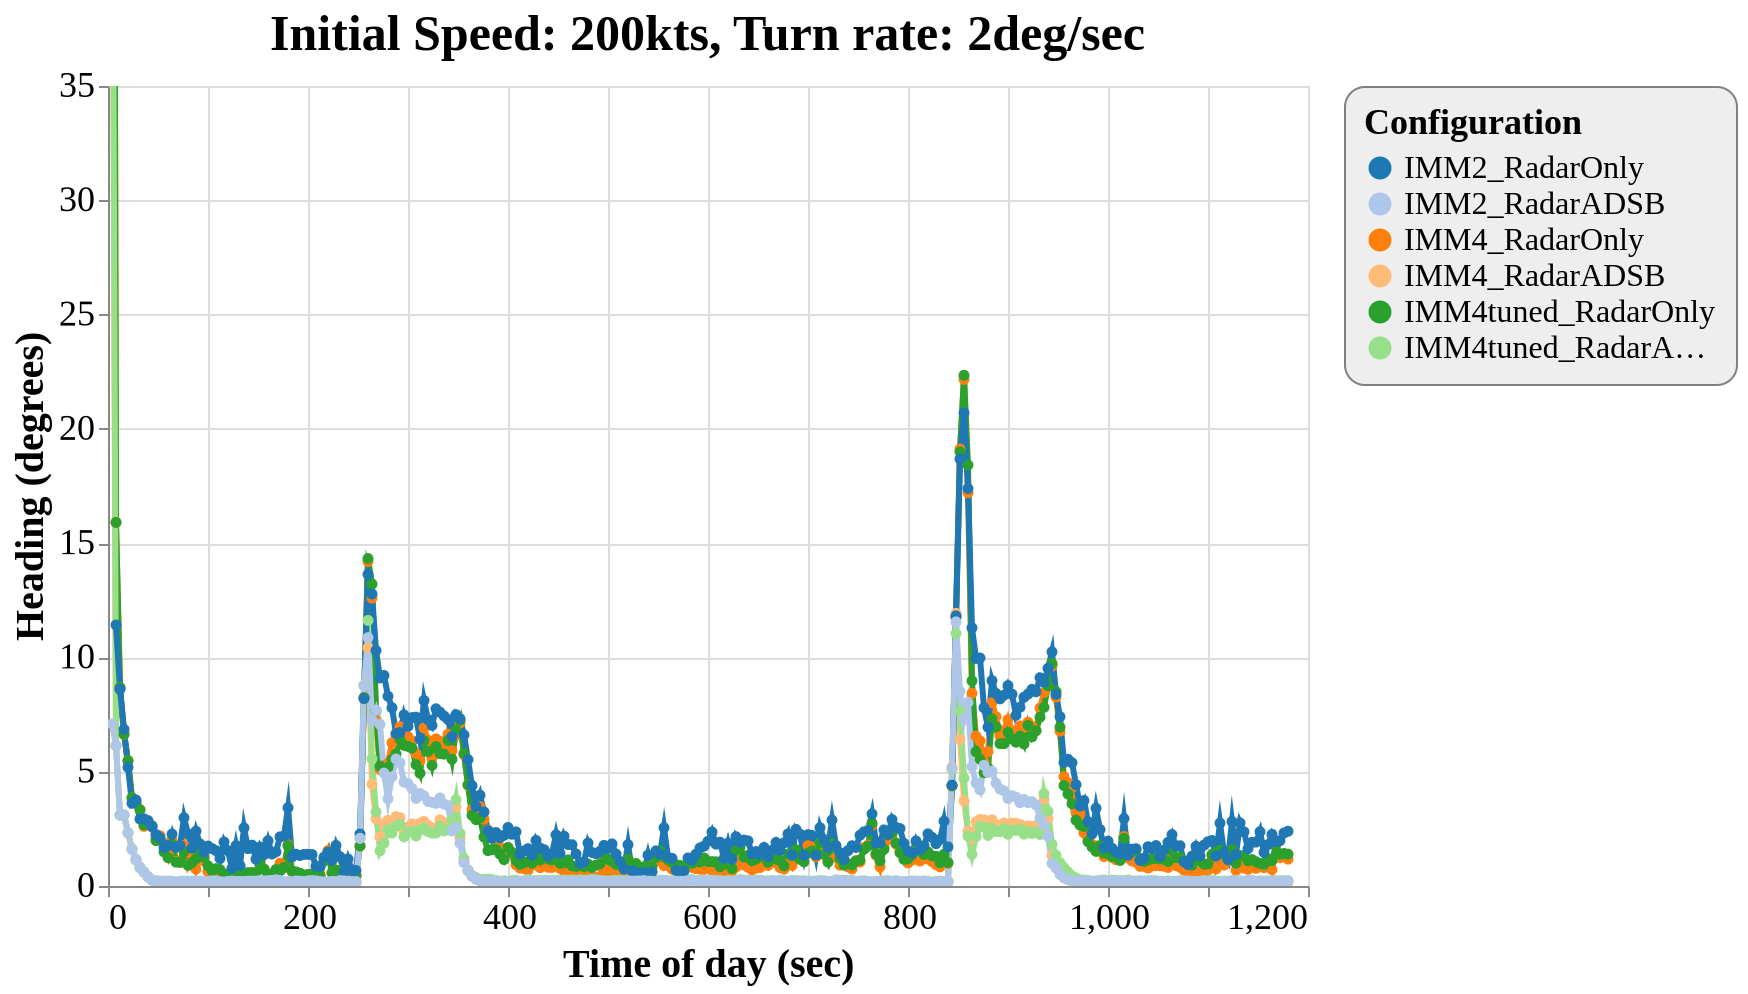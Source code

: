 {
  "config": {
    "view": {
      "continuousWidth": 600,
      "continuousHeight": 400
    },
    "axisX": {
      "labelFontSize": 18,
      "titleFontSize": 20
    },
    "axisY": {
      "labelFontSize": 18,
      "titleFontSize": 20
    },
    "font": "Times New Roman",
    "legend": {
      "cornerRadius": 10,
      "fillColor": "#EEEEEE",
      "labelFontSize": 16,
      "padding": 10,
      "strokeColor": "gray",
      "titleFontSize": 18
    },
    "title": {
      "fontSize": 25
    }
  },
  "data": {
    "name": "data-9d768e711dd305bcdba9a85aebd58c2c"
  },
  "mark": {
    "type": "line",
    "point": true,
    "strokeWidth": 3
  },
  "encoding": {
    "color": {
      "type": "ordinal",
      "field": "config",
      "scale": {
        "scheme": "category20"
      },
      "sort": [
        "IMM2_RadarOnly",
        "IMM2_RadarADSB",
        "IMM4_RadarOnly",
        "IMM4_RadarADSB",
        "IMM4tuned_RadarOnly",
        "IMM4tuned_RadarADSB"
      ],
      "title": "Configuration"
    },
    "x": {
      "type": "quantitative",
      "field": "time",
      "title": "Time of day (sec)"
    },
    "y": {
      "type": "quantitative",
      "field": "rmse_hdg",
      "scale": {
        "domain": [
          0,
          35
        ],
        "zero": false
      },
      "title": "Heading (degrees)"
    }
  },
  "selection": {
    "selector047": {
      "type": "interval",
      "bind": "scales",
      "encodings": [
        "x",
        "y"
      ]
    }
  },
  "title": "Initial Speed: 200kts, Turn rate: 2deg/sec",
  "$schema": "https://vega.github.io/schema/vega-lite/v4.8.1.json",
  "datasets": {
    "data-9d768e711dd305bcdba9a85aebd58c2c": [
      {
        "scenario": "turns_new_07",
        "config": "IMM4_RadarOnly",
        "time": 4,
        "rmse_hdg": 90.0,
        "rmse_tr": 0.0,
        "p_uni": 0.0,
        "p_turn": 0.0
      },
      {
        "scenario": "turns_new_07",
        "config": "IMM4_RadarOnly",
        "time": 8,
        "rmse_hdg": 15.906900002587168,
        "rmse_tr": 0.0,
        "p_uni": 0.9482323076923076,
        "p_turn": 0.0122092307692307
      },
      {
        "scenario": "turns_new_07",
        "config": "IMM4_RadarOnly",
        "time": 12,
        "rmse_hdg": 8.682154731650073,
        "rmse_tr": 0.0001093653707245,
        "p_uni": 0.9236578431372549,
        "p_turn": 0.0262578431372549
      },
      {
        "scenario": "turns_new_07",
        "config": "IMM4_RadarOnly",
        "time": 16,
        "rmse_hdg": 6.6381824587111335,
        "rmse_tr": 0.0008086564373359,
        "p_uni": 0.894496261682243,
        "p_turn": 0.0369327102803738
      },
      {
        "scenario": "turns_new_07",
        "config": "IMM4_RadarOnly",
        "time": 20,
        "rmse_hdg": 5.4792809106894325,
        "rmse_tr": 0.0032988567929437,
        "p_uni": 0.8606342105263158,
        "p_turn": 0.0513263157894736
      },
      {
        "scenario": "turns_new_07",
        "config": "IMM4_RadarOnly",
        "time": 24,
        "rmse_hdg": 3.861026146086473,
        "rmse_tr": 0.0087832204704231,
        "p_uni": 0.8337419847328245,
        "p_turn": 0.0644603053435114
      },
      {
        "scenario": "turns_new_07",
        "config": "IMM4_RadarOnly",
        "time": 28,
        "rmse_hdg": 3.693566317647098,
        "rmse_tr": 0.0212625278197516,
        "p_uni": 0.8194366071428572,
        "p_turn": 0.0738035714285714
      },
      {
        "scenario": "turns_new_07",
        "config": "IMM4_RadarOnly",
        "time": 32,
        "rmse_hdg": 3.3460326041499044,
        "rmse_tr": 0.0339902550137158,
        "p_uni": 0.816217094017094,
        "p_turn": 0.0781777777777777
      },
      {
        "scenario": "turns_new_07",
        "config": "IMM4_RadarOnly",
        "time": 36,
        "rmse_hdg": 2.6084545893742503,
        "rmse_tr": 0.0363163803642188,
        "p_uni": 0.8146887931034483,
        "p_turn": 0.0786474137931034
      },
      {
        "scenario": "turns_new_07",
        "config": "IMM4_RadarOnly",
        "time": 40,
        "rmse_hdg": 2.685040864576262,
        "rmse_tr": 0.0363369605340719,
        "p_uni": 0.8278358974358975,
        "p_turn": 0.0709094017094017
      },
      {
        "scenario": "turns_new_07",
        "config": "IMM4_RadarOnly",
        "time": 44,
        "rmse_hdg": 2.6135182582010805,
        "rmse_tr": 0.0345554124403923,
        "p_uni": 0.8334264462809917,
        "p_turn": 0.0646396694214876
      },
      {
        "scenario": "turns_new_07",
        "config": "IMM4_RadarOnly",
        "time": 48,
        "rmse_hdg": 2.111053808366376,
        "rmse_tr": 0.0269975537612375,
        "p_uni": 0.8383736363636363,
        "p_turn": 0.065320909090909
      },
      {
        "scenario": "turns_new_07",
        "config": "IMM4_RadarOnly",
        "time": 52,
        "rmse_hdg": 2.2000155054678743,
        "rmse_tr": 0.0274123718572676,
        "p_uni": 0.8516448598130841,
        "p_turn": 0.0614046728971962
      },
      {
        "scenario": "turns_new_07",
        "config": "IMM4_RadarOnly",
        "time": 56,
        "rmse_hdg": 1.868051954161948,
        "rmse_tr": 0.0203533272718364,
        "p_uni": 0.8628698275862069,
        "p_turn": 0.0519465517241379
      },
      {
        "scenario": "turns_new_07",
        "config": "IMM4_RadarOnly",
        "time": 60,
        "rmse_hdg": 1.3614269474831664,
        "rmse_tr": 0.0178424447129123,
        "p_uni": 0.8591058333333332,
        "p_turn": 0.055455
      },
      {
        "scenario": "turns_new_07",
        "config": "IMM4_RadarOnly",
        "time": 64,
        "rmse_hdg": 2.0151380093138043,
        "rmse_tr": 0.0472880661116649,
        "p_uni": 0.8420213675213675,
        "p_turn": 0.0679572649572649
      },
      {
        "scenario": "turns_new_07",
        "config": "IMM4_RadarOnly",
        "time": 68,
        "rmse_hdg": 1.0737197669462146,
        "rmse_tr": 0.0337945988849269,
        "p_uni": 0.8563043103448276,
        "p_turn": 0.0537405172413793
      },
      {
        "scenario": "turns_new_07",
        "config": "IMM4_RadarOnly",
        "time": 72,
        "rmse_hdg": 1.0334027222920774,
        "rmse_tr": 0.0340995700554435,
        "p_uni": 0.8524305084745762,
        "p_turn": 0.0573042372881355
      },
      {
        "scenario": "turns_new_07",
        "config": "IMM4_RadarOnly",
        "time": 76,
        "rmse_hdg": 1.7717981531913207,
        "rmse_tr": 0.0326373232598082,
        "p_uni": 0.8385669565217391,
        "p_turn": 0.0628234782608695
      },
      {
        "scenario": "turns_new_07",
        "config": "IMM4_RadarOnly",
        "time": 80,
        "rmse_hdg": 0.9385185757975802,
        "rmse_tr": 0.0187705946955663,
        "p_uni": 0.8505351351351352,
        "p_turn": 0.0579126126126126
      },
      {
        "scenario": "turns_new_07",
        "config": "IMM4_RadarOnly",
        "time": 84,
        "rmse_hdg": 1.3183867218639218,
        "rmse_tr": 0.0232120241365575,
        "p_uni": 0.8455556451612903,
        "p_turn": 0.0587685483870967
      },
      {
        "scenario": "turns_new_07",
        "config": "IMM4_RadarOnly",
        "time": 88,
        "rmse_hdg": 0.7378933979015311,
        "rmse_tr": 0.0160403111981449,
        "p_uni": 0.866375,
        "p_turn": 0.05176
      },
      {
        "scenario": "turns_new_07",
        "config": "IMM4_RadarOnly",
        "time": 92,
        "rmse_hdg": 1.2134303472170007,
        "rmse_tr": 0.0230862656221693,
        "p_uni": 0.8600386792452831,
        "p_turn": 0.0574999999999999
      },
      {
        "scenario": "turns_new_07",
        "config": "IMM4_RadarOnly",
        "time": 96,
        "rmse_hdg": 1.095555737003534,
        "rmse_tr": 0.0209559343967449,
        "p_uni": 0.8794805084745763,
        "p_turn": 0.0465262711864406
      },
      {
        "scenario": "turns_new_07",
        "config": "IMM4_RadarOnly",
        "time": 100,
        "rmse_hdg": 0.6312596811508945,
        "rmse_tr": 0.01291740837987,
        "p_uni": 0.8720831775700935,
        "p_turn": 0.0500411214953271
      },
      {
        "scenario": "turns_new_07",
        "config": "IMM4_RadarOnly",
        "time": 104,
        "rmse_hdg": 0.5897077008262601,
        "rmse_tr": 0.0140348918647481,
        "p_uni": 0.8690887931034483,
        "p_turn": 0.0488982758620689
      },
      {
        "scenario": "turns_new_07",
        "config": "IMM4_RadarOnly",
        "time": 108,
        "rmse_hdg": 0.6954421883940987,
        "rmse_tr": 0.0166899341652094,
        "p_uni": 0.8682260162601626,
        "p_turn": 0.0502869918699186
      },
      {
        "scenario": "turns_new_07",
        "config": "IMM4_RadarOnly",
        "time": 112,
        "rmse_hdg": 0.6144344236913727,
        "rmse_tr": 0.0138765135073131,
        "p_uni": 0.8607771186440678,
        "p_turn": 0.0506296610169491
      },
      {
        "scenario": "turns_new_07",
        "config": "IMM4_RadarOnly",
        "time": 116,
        "rmse_hdg": 0.4635938936673069,
        "rmse_tr": 0.0212336479912789,
        "p_uni": 0.8505824561403508,
        "p_turn": 0.0607114035087719
      },
      {
        "scenario": "turns_new_07",
        "config": "IMM4_RadarOnly",
        "time": 120,
        "rmse_hdg": 0.5231780330224962,
        "rmse_tr": 0.0175757320169659,
        "p_uni": 0.8657584745762711,
        "p_turn": 0.0498889830508474
      },
      {
        "scenario": "turns_new_07",
        "config": "IMM4_RadarOnly",
        "time": 124,
        "rmse_hdg": 0.6062497778172362,
        "rmse_tr": 0.0128958593996356,
        "p_uni": 0.8683948275862069,
        "p_turn": 0.0497422413793103
      },
      {
        "scenario": "turns_new_07",
        "config": "IMM4_RadarOnly",
        "time": 128,
        "rmse_hdg": 0.5258722278272541,
        "rmse_tr": 0.0129575800209761,
        "p_uni": 0.8629624,
        "p_turn": 0.0519304
      },
      {
        "scenario": "turns_new_07",
        "config": "IMM4_RadarOnly",
        "time": 132,
        "rmse_hdg": 0.5836788429740596,
        "rmse_tr": 0.0151924051273562,
        "p_uni": 0.8580256198347107,
        "p_turn": 0.0530876033057851
      },
      {
        "scenario": "turns_new_07",
        "config": "IMM4_RadarOnly",
        "time": 136,
        "rmse_hdg": 0.5566065336782642,
        "rmse_tr": 0.0200440681166939,
        "p_uni": 0.8563075,
        "p_turn": 0.0575425
      },
      {
        "scenario": "turns_new_07",
        "config": "IMM4_RadarOnly",
        "time": 140,
        "rmse_hdg": 0.5681038323103573,
        "rmse_tr": 0.0224966723729786,
        "p_uni": 0.8683473214285715,
        "p_turn": 0.05215625
      },
      {
        "scenario": "turns_new_07",
        "config": "IMM4_RadarOnly",
        "time": 144,
        "rmse_hdg": 0.5692099788303084,
        "rmse_tr": 0.0146977322513826,
        "p_uni": 0.8616136752136753,
        "p_turn": 0.0512658119658119
      },
      {
        "scenario": "turns_new_07",
        "config": "IMM4_RadarOnly",
        "time": 148,
        "rmse_hdg": 0.5640655269551456,
        "rmse_tr": 0.0146907857853781,
        "p_uni": 0.8580634146341463,
        "p_turn": 0.0489626016260162
      },
      {
        "scenario": "turns_new_07",
        "config": "IMM4_RadarOnly",
        "time": 152,
        "rmse_hdg": 1.0959650978924094,
        "rmse_tr": 0.0241950217117127,
        "p_uni": 0.8612848739495799,
        "p_turn": 0.0540453781512605
      },
      {
        "scenario": "turns_new_07",
        "config": "IMM4_RadarOnly",
        "time": 156,
        "rmse_hdg": 0.7328529095915312,
        "rmse_tr": 0.0203635921953071,
        "p_uni": 0.8641975806451613,
        "p_turn": 0.0497096774193548
      },
      {
        "scenario": "turns_new_07",
        "config": "IMM4_RadarOnly",
        "time": 160,
        "rmse_hdg": 0.529777879653267,
        "rmse_tr": 0.0186657345426773,
        "p_uni": 0.8625646017699116,
        "p_turn": 0.0557513274336283
      },
      {
        "scenario": "turns_new_07",
        "config": "IMM4_RadarOnly",
        "time": 164,
        "rmse_hdg": 0.5164113401823275,
        "rmse_tr": 0.0227172425537013,
        "p_uni": 0.862790756302521,
        "p_turn": 0.0555588235294117
      },
      {
        "scenario": "turns_new_07",
        "config": "IMM4_RadarOnly",
        "time": 168,
        "rmse_hdg": 0.7013494542028027,
        "rmse_tr": 0.0195580977344901,
        "p_uni": 0.8602634146341464,
        "p_turn": 0.05250081300813
      },
      {
        "scenario": "turns_new_07",
        "config": "IMM4_RadarOnly",
        "time": 172,
        "rmse_hdg": 0.9975154479833968,
        "rmse_tr": 0.0161714227510477,
        "p_uni": 0.8704844827586208,
        "p_turn": 0.0513612068965517
      },
      {
        "scenario": "turns_new_07",
        "config": "IMM4_RadarOnly",
        "time": 176,
        "rmse_hdg": 0.8315051412949891,
        "rmse_tr": 0.0242929273657992,
        "p_uni": 0.8526928,
        "p_turn": 0.0580488
      },
      {
        "scenario": "turns_new_07",
        "config": "IMM4_RadarOnly",
        "time": 180,
        "rmse_hdg": 1.800529783147172,
        "rmse_tr": 0.0424785622402642,
        "p_uni": 0.83774,
        "p_turn": 0.0594458333333333
      },
      {
        "scenario": "turns_new_07",
        "config": "IMM4_RadarOnly",
        "time": 184,
        "rmse_hdg": 0.629907758154941,
        "rmse_tr": 0.0229064391592179,
        "p_uni": 0.8613864864864865,
        "p_turn": 0.0532027027027027
      },
      {
        "scenario": "turns_new_07",
        "config": "IMM4_RadarOnly",
        "time": 188,
        "rmse_hdg": 0.5990748517223043,
        "rmse_tr": 0.0176876860354353,
        "p_uni": 0.8554305084745762,
        "p_turn": 0.0549203389830508
      },
      {
        "scenario": "turns_new_07",
        "config": "IMM4_RadarOnly",
        "time": 192,
        "rmse_hdg": 0.5355202048137676,
        "rmse_tr": 0.0118226893832143,
        "p_uni": 0.8788535433070866,
        "p_turn": 0.0465204724409448
      },
      {
        "scenario": "turns_new_07",
        "config": "IMM4_RadarOnly",
        "time": 196,
        "rmse_hdg": 0.4654144988477526,
        "rmse_tr": 0.0094213526229465,
        "p_uni": 0.8708688524590164,
        "p_turn": 0.0467704918032786
      },
      {
        "scenario": "turns_new_07",
        "config": "IMM4_RadarOnly",
        "time": 200,
        "rmse_hdg": 0.500758591206049,
        "rmse_tr": 0.0128808320124646,
        "p_uni": 0.864155,
        "p_turn": 0.0495733333333333
      },
      {
        "scenario": "turns_new_07",
        "config": "IMM4_RadarOnly",
        "time": 204,
        "rmse_hdg": 0.5231590703065722,
        "rmse_tr": 0.0138525657544604,
        "p_uni": 0.8569871559633028,
        "p_turn": 0.0513614678899082
      },
      {
        "scenario": "turns_new_07",
        "config": "IMM4_RadarOnly",
        "time": 208,
        "rmse_hdg": 0.4800881329345837,
        "rmse_tr": 0.0126242880818147,
        "p_uni": 0.8595641025641025,
        "p_turn": 0.0471008547008547
      },
      {
        "scenario": "turns_new_07",
        "config": "IMM4_RadarOnly",
        "time": 212,
        "rmse_hdg": 0.4758882979556731,
        "rmse_tr": 0.0129788320725407,
        "p_uni": 0.8622024590163935,
        "p_turn": 0.0488016393442623
      },
      {
        "scenario": "turns_new_07",
        "config": "IMM4_RadarOnly",
        "time": 216,
        "rmse_hdg": 1.182352581558751,
        "rmse_tr": 0.029307876248024,
        "p_uni": 0.8672957627118645,
        "p_turn": 0.0524093220338983
      },
      {
        "scenario": "turns_new_07",
        "config": "IMM4_RadarOnly",
        "time": 220,
        "rmse_hdg": 1.5468627127086962,
        "rmse_tr": 0.0534253707167341,
        "p_uni": 0.8568740157480315,
        "p_turn": 0.0534543307086614
      },
      {
        "scenario": "turns_new_07",
        "config": "IMM4_RadarOnly",
        "time": 224,
        "rmse_hdg": 0.5756000213823698,
        "rmse_tr": 0.0291982942072886,
        "p_uni": 0.8589567307692308,
        "p_turn": 0.0481490384615384
      },
      {
        "scenario": "turns_new_07",
        "config": "IMM4_RadarOnly",
        "time": 228,
        "rmse_hdg": 0.7014840211528508,
        "rmse_tr": 0.0184669111310659,
        "p_uni": 0.8709571428571429,
        "p_turn": 0.0511
      },
      {
        "scenario": "turns_new_07",
        "config": "IMM4_RadarOnly",
        "time": 232,
        "rmse_hdg": 0.4874406088001258,
        "rmse_tr": 0.0116213432887386,
        "p_uni": 0.8685966942148761,
        "p_turn": 0.0489520661157024
      },
      {
        "scenario": "turns_new_07",
        "config": "IMM4_RadarOnly",
        "time": 236,
        "rmse_hdg": 0.4217420767606007,
        "rmse_tr": 0.0146659381349885,
        "p_uni": 0.8677448275862069,
        "p_turn": 0.0514508620689655
      },
      {
        "scenario": "turns_new_07",
        "config": "IMM4_RadarOnly",
        "time": 240,
        "rmse_hdg": 0.4382892396889509,
        "rmse_tr": 0.0173582686788004,
        "p_uni": 0.8681347457627118,
        "p_turn": 0.0521194915254237
      },
      {
        "scenario": "turns_new_07",
        "config": "IMM4_RadarOnly",
        "time": 244,
        "rmse_hdg": 0.4331632888214433,
        "rmse_tr": 0.0113602969955053,
        "p_uni": 0.8809739130434783,
        "p_turn": 0.0430547826086956
      },
      {
        "scenario": "turns_new_07",
        "config": "IMM4_RadarOnly",
        "time": 248,
        "rmse_hdg": 0.447026884777958,
        "rmse_tr": 0.013457217261699,
        "p_uni": 0.8746991071428571,
        "p_turn": 0.0467607142857142
      },
      {
        "scenario": "turns_new_07",
        "config": "IMM4_RadarOnly",
        "time": 252,
        "rmse_hdg": 1.7485582881673245,
        "rmse_tr": 1.3541277492121786,
        "p_uni": 0.875143220338983,
        "p_turn": 0.0454635593220339
      },
      {
        "scenario": "turns_new_07",
        "config": "IMM4_RadarOnly",
        "time": 256,
        "rmse_hdg": 8.243733646194016,
        "rmse_tr": 1.996516127070396,
        "p_uni": 0.8528069565217391,
        "p_turn": 0.0552826086956521
      },
      {
        "scenario": "turns_new_07",
        "config": "IMM4_RadarOnly",
        "time": 260,
        "rmse_hdg": 14.190288669091151,
        "rmse_tr": 1.9305363722369788,
        "p_uni": 0.6973068376068376,
        "p_turn": 0.1869205128205128
      },
      {
        "scenario": "turns_new_07",
        "config": "IMM4_RadarOnly",
        "time": 264,
        "rmse_hdg": 12.59726641430923,
        "rmse_tr": 1.6362896400851532,
        "p_uni": 0.2371908333333333,
        "p_turn": 0.6179841666666667
      },
      {
        "scenario": "turns_new_07",
        "config": "IMM4_RadarOnly",
        "time": 268,
        "rmse_hdg": 7.234624268091811,
        "rmse_tr": 1.2074142425263814,
        "p_uni": 0.0689981481481481,
        "p_turn": 0.8414787037037037
      },
      {
        "scenario": "turns_new_07",
        "config": "IMM4_RadarOnly",
        "time": 272,
        "rmse_hdg": 5.105757651453101,
        "rmse_tr": 0.7982146403999117,
        "p_uni": 0.0795809917355371,
        "p_turn": 0.858401652892562
      },
      {
        "scenario": "turns_new_07",
        "config": "IMM4_RadarOnly",
        "time": 276,
        "rmse_hdg": 5.265013562269804,
        "rmse_tr": 0.4911793653422882,
        "p_uni": 0.1167716814159292,
        "p_turn": 0.8076716814159293
      },
      {
        "scenario": "turns_new_07",
        "config": "IMM4_RadarOnly",
        "time": 280,
        "rmse_hdg": 5.367207483388485,
        "rmse_tr": 0.3222232421142533,
        "p_uni": 0.1396862068965517,
        "p_turn": 0.7853534482758621
      },
      {
        "scenario": "turns_new_07",
        "config": "IMM4_RadarOnly",
        "time": 284,
        "rmse_hdg": 6.266062441969971,
        "rmse_tr": 0.2868480793911761,
        "p_uni": 0.176490243902439,
        "p_turn": 0.7283861788617886
      },
      {
        "scenario": "turns_new_07",
        "config": "IMM4_RadarOnly",
        "time": 288,
        "rmse_hdg": 6.586431869149218,
        "rmse_tr": 0.252909966962334,
        "p_uni": 0.1705546296296296,
        "p_turn": 0.7393805555555555
      },
      {
        "scenario": "turns_new_07",
        "config": "IMM4_RadarOnly",
        "time": 292,
        "rmse_hdg": 6.962933881054009,
        "rmse_tr": 0.2905020213113239,
        "p_uni": 0.1681973684210526,
        "p_turn": 0.7433157894736842
      },
      {
        "scenario": "turns_new_07",
        "config": "IMM4_RadarOnly",
        "time": 296,
        "rmse_hdg": 6.713409829707042,
        "rmse_tr": 0.2638761480654459,
        "p_uni": 0.1435901785714285,
        "p_turn": 0.7744241071428571
      },
      {
        "scenario": "turns_new_07",
        "config": "IMM4_RadarOnly",
        "time": 300,
        "rmse_hdg": 6.533070606151178,
        "rmse_tr": 0.2615753686382968,
        "p_uni": 0.1360286956521739,
        "p_turn": 0.7817826086956522
      },
      {
        "scenario": "turns_new_07",
        "config": "IMM4_RadarOnly",
        "time": 304,
        "rmse_hdg": 6.344093811090491,
        "rmse_tr": 0.2993698245203303,
        "p_uni": 0.1453708333333333,
        "p_turn": 0.7723316666666666
      },
      {
        "scenario": "turns_new_07",
        "config": "IMM4_RadarOnly",
        "time": 308,
        "rmse_hdg": 5.799657471324514,
        "rmse_tr": 0.2715285780034329,
        "p_uni": 0.1461026548672566,
        "p_turn": 0.7761805309734513
      },
      {
        "scenario": "turns_new_07",
        "config": "IMM4_RadarOnly",
        "time": 312,
        "rmse_hdg": 5.478796248121915,
        "rmse_tr": 0.2797648290354192,
        "p_uni": 0.1324773913043478,
        "p_turn": 0.7829304347826087
      },
      {
        "scenario": "turns_new_07",
        "config": "IMM4_RadarOnly",
        "time": 316,
        "rmse_hdg": 6.913532587721535,
        "rmse_tr": 0.3057248169825411,
        "p_uni": 0.1603115702479338,
        "p_turn": 0.7511363636363637
      },
      {
        "scenario": "turns_new_07",
        "config": "IMM4_RadarOnly",
        "time": 320,
        "rmse_hdg": 6.373645103986733,
        "rmse_tr": 0.2954226034507678,
        "p_uni": 0.1409824074074074,
        "p_turn": 0.7764000000000001
      },
      {
        "scenario": "turns_new_07",
        "config": "IMM4_RadarOnly",
        "time": 324,
        "rmse_hdg": 5.586397839321895,
        "rmse_tr": 0.2733299729234989,
        "p_uni": 0.1256073770491803,
        "p_turn": 0.7879786885245901
      },
      {
        "scenario": "turns_new_07",
        "config": "IMM4_RadarOnly",
        "time": 328,
        "rmse_hdg": 6.437052725625185,
        "rmse_tr": 0.2681127994853346,
        "p_uni": 0.1508504273504273,
        "p_turn": 0.7617068376068376
      },
      {
        "scenario": "turns_new_07",
        "config": "IMM4_RadarOnly",
        "time": 332,
        "rmse_hdg": 6.331765806498969,
        "rmse_tr": 0.2706361565336401,
        "p_uni": 0.1258174757281553,
        "p_turn": 0.7976514563106797
      },
      {
        "scenario": "turns_new_07",
        "config": "IMM4_RadarOnly",
        "time": 336,
        "rmse_hdg": 5.984841114421651,
        "rmse_tr": 0.2785674786670909,
        "p_uni": 0.1470179487179487,
        "p_turn": 0.7707957264957265
      },
      {
        "scenario": "turns_new_07",
        "config": "IMM4_RadarOnly",
        "time": 340,
        "rmse_hdg": 6.638951043351607,
        "rmse_tr": 0.302566923352167,
        "p_uni": 0.1495757281553398,
        "p_turn": 0.769247572815534
      },
      {
        "scenario": "turns_new_07",
        "config": "IMM4_RadarOnly",
        "time": 344,
        "rmse_hdg": 5.917606570343075,
        "rmse_tr": 1.9807348210188516,
        "p_uni": 0.1469,
        "p_turn": 0.7758059829059829
      },
      {
        "scenario": "turns_new_07",
        "config": "IMM4_RadarOnly",
        "time": 348,
        "rmse_hdg": 6.607761567356564,
        "rmse_tr": 1.7682382637568368,
        "p_uni": 0.2292293103448275,
        "p_turn": 0.6692060344827586
      },
      {
        "scenario": "turns_new_07",
        "config": "IMM4_RadarOnly",
        "time": 352,
        "rmse_hdg": 7.132663774731324,
        "rmse_tr": 1.516297358021811,
        "p_uni": 0.3042785046728972,
        "p_turn": 0.5700747663551402
      },
      {
        "scenario": "turns_new_07",
        "config": "IMM4_RadarOnly",
        "time": 356,
        "rmse_hdg": 5.744009439794162,
        "rmse_tr": 1.1591588067071168,
        "p_uni": 0.4071555555555555,
        "p_turn": 0.4480018518518519
      },
      {
        "scenario": "turns_new_07",
        "config": "IMM4_RadarOnly",
        "time": 360,
        "rmse_hdg": 4.41696658412872,
        "rmse_tr": 0.8334045359433637,
        "p_uni": 0.5131230088495575,
        "p_turn": 0.340887610619469
      },
      {
        "scenario": "turns_new_07",
        "config": "IMM4_RadarOnly",
        "time": 364,
        "rmse_hdg": 3.3308594642587668,
        "rmse_tr": 0.5820695362633845,
        "p_uni": 0.6032238532110092,
        "p_turn": 0.2694834862385321
      },
      {
        "scenario": "turns_new_07",
        "config": "IMM4_RadarOnly",
        "time": 368,
        "rmse_hdg": 3.023278957055388,
        "rmse_tr": 0.3849392207247449,
        "p_uni": 0.6752608695652174,
        "p_turn": 0.2075782608695652
      },
      {
        "scenario": "turns_new_07",
        "config": "IMM4_RadarOnly",
        "time": 372,
        "rmse_hdg": 3.468021148963073,
        "rmse_tr": 0.2585060689276245,
        "p_uni": 0.7256741379310345,
        "p_turn": 0.1588137931034483
      },
      {
        "scenario": "turns_new_07",
        "config": "IMM4_RadarOnly",
        "time": 376,
        "rmse_hdg": 2.9185542531485367,
        "rmse_tr": 0.1758607596529546,
        "p_uni": 0.7698794642857143,
        "p_turn": 0.11725
      },
      {
        "scenario": "turns_new_07",
        "config": "IMM4_RadarOnly",
        "time": 380,
        "rmse_hdg": 2.444970030138581,
        "rmse_tr": 0.1262652261217878,
        "p_uni": 0.8157836206896552,
        "p_turn": 0.0852103448275862
      },
      {
        "scenario": "turns_new_07",
        "config": "IMM4_RadarOnly",
        "time": 384,
        "rmse_hdg": 2.3110934622929045,
        "rmse_tr": 0.0734322392460134,
        "p_uni": 0.8312529914529915,
        "p_turn": 0.072625641025641
      },
      {
        "scenario": "turns_new_07",
        "config": "IMM4_RadarOnly",
        "time": 388,
        "rmse_hdg": 2.014944783198501,
        "rmse_tr": 0.0579313358159596,
        "p_uni": 0.8378123966942148,
        "p_turn": 0.0677148760330578
      },
      {
        "scenario": "turns_new_07",
        "config": "IMM4_RadarOnly",
        "time": 392,
        "rmse_hdg": 1.6985438844591667,
        "rmse_tr": 0.0438729773504479,
        "p_uni": 0.8481070796460177,
        "p_turn": 0.0583646017699115
      },
      {
        "scenario": "turns_new_07",
        "config": "IMM4_RadarOnly",
        "time": 396,
        "rmse_hdg": 1.367693447324237,
        "rmse_tr": 0.0300291917594126,
        "p_uni": 0.858819512195122,
        "p_turn": 0.0546333333333333
      },
      {
        "scenario": "turns_new_07",
        "config": "IMM4_RadarOnly",
        "time": 400,
        "rmse_hdg": 1.679972081521079,
        "rmse_tr": 0.0434823583390512,
        "p_uni": 0.8374814159292036,
        "p_turn": 0.0620159292035398
      },
      {
        "scenario": "turns_new_07",
        "config": "IMM4_RadarOnly",
        "time": 404,
        "rmse_hdg": 1.386519431689934,
        "rmse_tr": 0.0509210032445215,
        "p_uni": 0.8304016806722689,
        "p_turn": 0.061053781512605
      },
      {
        "scenario": "turns_new_07",
        "config": "IMM4_RadarOnly",
        "time": 408,
        "rmse_hdg": 0.9284158550994284,
        "rmse_tr": 0.0311126778018222,
        "p_uni": 0.8552143999999999,
        "p_turn": 0.0511368
      },
      {
        "scenario": "turns_new_07",
        "config": "IMM4_RadarOnly",
        "time": 412,
        "rmse_hdg": 0.7795425627525775,
        "rmse_tr": 0.0263329827809698,
        "p_uni": 0.8500142857142857,
        "p_turn": 0.0538598214285714
      },
      {
        "scenario": "turns_new_07",
        "config": "IMM4_RadarOnly",
        "time": 416,
        "rmse_hdg": 0.7630041918793065,
        "rmse_tr": 0.0243945170134081,
        "p_uni": 0.859736507936508,
        "p_turn": 0.0549460317460317
      },
      {
        "scenario": "turns_new_07",
        "config": "IMM4_RadarOnly",
        "time": 420,
        "rmse_hdg": 0.6917472701169715,
        "rmse_tr": 0.0201203068075948,
        "p_uni": 0.8653603174603174,
        "p_turn": 0.0514341269841269
      },
      {
        "scenario": "turns_new_07",
        "config": "IMM4_RadarOnly",
        "time": 424,
        "rmse_hdg": 0.924032973944618,
        "rmse_tr": 0.0178822625893737,
        "p_uni": 0.8646594594594594,
        "p_turn": 0.0496945945945945
      },
      {
        "scenario": "turns_new_07",
        "config": "IMM4_RadarOnly",
        "time": 428,
        "rmse_hdg": 0.946326520973347,
        "rmse_tr": 0.02762325346934,
        "p_uni": 0.8515586776859504,
        "p_turn": 0.0562578512396694
      },
      {
        "scenario": "turns_new_07",
        "config": "IMM4_RadarOnly",
        "time": 432,
        "rmse_hdg": 0.8026662502209095,
        "rmse_tr": 0.0223582068101336,
        "p_uni": 0.8640100840336135,
        "p_turn": 0.0519655462184873
      },
      {
        "scenario": "turns_new_07",
        "config": "IMM4_RadarOnly",
        "time": 436,
        "rmse_hdg": 1.3369219612896304,
        "rmse_tr": 0.0406143676487044,
        "p_uni": 0.8651545454545455,
        "p_turn": 0.0538735537190082
      },
      {
        "scenario": "turns_new_07",
        "config": "IMM4_RadarOnly",
        "time": 440,
        "rmse_hdg": 0.8172037896989358,
        "rmse_tr": 0.027388108269398,
        "p_uni": 0.8584847457627118,
        "p_turn": 0.0536855932203389
      },
      {
        "scenario": "turns_new_07",
        "config": "IMM4_RadarOnly",
        "time": 444,
        "rmse_hdg": 0.8110436598493439,
        "rmse_tr": 0.0258072822703557,
        "p_uni": 0.8621790909090908,
        "p_turn": 0.054400909090909
      },
      {
        "scenario": "turns_new_07",
        "config": "IMM4_RadarOnly",
        "time": 448,
        "rmse_hdg": 0.945693629394831,
        "rmse_tr": 0.0234349966459696,
        "p_uni": 0.8650923728813559,
        "p_turn": 0.0544152542372881
      },
      {
        "scenario": "turns_new_07",
        "config": "IMM4_RadarOnly",
        "time": 452,
        "rmse_hdg": 0.7665544893378224,
        "rmse_tr": 0.014559748658261,
        "p_uni": 0.8774859504132231,
        "p_turn": 0.0457685950413223
      },
      {
        "scenario": "turns_new_07",
        "config": "IMM4_RadarOnly",
        "time": 456,
        "rmse_hdg": 0.6403474957038845,
        "rmse_tr": 0.0194388742088752,
        "p_uni": 0.85915,
        "p_turn": 0.0538813559322033
      },
      {
        "scenario": "turns_new_07",
        "config": "IMM4_RadarOnly",
        "time": 460,
        "rmse_hdg": 0.7047563065435525,
        "rmse_tr": 0.0189905918982311,
        "p_uni": 0.8676677419354839,
        "p_turn": 0.051166129032258
      },
      {
        "scenario": "turns_new_07",
        "config": "IMM4_RadarOnly",
        "time": 464,
        "rmse_hdg": 0.5881961971614083,
        "rmse_tr": 0.0146149743973608,
        "p_uni": 0.8725214953271029,
        "p_turn": 0.0480467289719626
      },
      {
        "scenario": "turns_new_07",
        "config": "IMM4_RadarOnly",
        "time": 468,
        "rmse_hdg": 0.5104122462843399,
        "rmse_tr": 0.0143313042320556,
        "p_uni": 0.8572545454545455,
        "p_turn": 0.0512247933884297
      },
      {
        "scenario": "turns_new_07",
        "config": "IMM4_RadarOnly",
        "time": 472,
        "rmse_hdg": 0.5429422849496292,
        "rmse_tr": 0.0170514455361354,
        "p_uni": 0.8559538461538462,
        "p_turn": 0.0521299145299145
      },
      {
        "scenario": "turns_new_07",
        "config": "IMM4_RadarOnly",
        "time": 476,
        "rmse_hdg": 0.3999943693297402,
        "rmse_tr": 0.0136949619196981,
        "p_uni": 0.8689009009009009,
        "p_turn": 0.049109009009009
      },
      {
        "scenario": "turns_new_07",
        "config": "IMM4_RadarOnly",
        "time": 480,
        "rmse_hdg": 0.4200145177514132,
        "rmse_tr": 0.0175623396037579,
        "p_uni": 0.8503138211382114,
        "p_turn": 0.0580886178861788
      },
      {
        "scenario": "turns_new_07",
        "config": "IMM4_RadarOnly",
        "time": 484,
        "rmse_hdg": 0.3708894368392998,
        "rmse_tr": 0.0159571863081119,
        "p_uni": 0.858048717948718,
        "p_turn": 0.0495068376068376
      },
      {
        "scenario": "turns_new_07",
        "config": "IMM4_RadarOnly",
        "time": 488,
        "rmse_hdg": 0.3674390134041683,
        "rmse_tr": 0.0147561222161224,
        "p_uni": 0.86762,
        "p_turn": 0.0489047619047619
      },
      {
        "scenario": "turns_new_07",
        "config": "IMM4_RadarOnly",
        "time": 492,
        "rmse_hdg": 0.4232949710056017,
        "rmse_tr": 0.0145873086156964,
        "p_uni": 0.8668418803418804,
        "p_turn": 0.0507965811965811
      },
      {
        "scenario": "turns_new_07",
        "config": "IMM4_RadarOnly",
        "time": 496,
        "rmse_hdg": 1.3068327430018811,
        "rmse_tr": 0.037348032685197,
        "p_uni": 0.8591654545454546,
        "p_turn": 0.0547972727272727
      },
      {
        "scenario": "turns_new_07",
        "config": "IMM4_RadarOnly",
        "time": 500,
        "rmse_hdg": 0.4559718684607474,
        "rmse_tr": 0.0398999762336805,
        "p_uni": 0.8625706896551724,
        "p_turn": 0.0538870689655172
      },
      {
        "scenario": "turns_new_07",
        "config": "IMM4_RadarOnly",
        "time": 504,
        "rmse_hdg": 0.6666894253818384,
        "rmse_tr": 0.0246283842532223,
        "p_uni": 0.8712428571428571,
        "p_turn": 0.0529613445378151
      },
      {
        "scenario": "turns_new_07",
        "config": "IMM4_RadarOnly",
        "time": 508,
        "rmse_hdg": 0.5955257558879581,
        "rmse_tr": 0.0151521114529124,
        "p_uni": 0.8735314814814814,
        "p_turn": 0.0505537037037037
      },
      {
        "scenario": "turns_new_07",
        "config": "IMM4_RadarOnly",
        "time": 512,
        "rmse_hdg": 0.5083225386294479,
        "rmse_tr": 0.0146359791351963,
        "p_uni": 0.8604680327868853,
        "p_turn": 0.0511606557377049
      },
      {
        "scenario": "turns_new_07",
        "config": "IMM4_RadarOnly",
        "time": 516,
        "rmse_hdg": 0.5165309995578926,
        "rmse_tr": 0.0141701111951195,
        "p_uni": 0.8634333333333333,
        "p_turn": 0.0523529914529914
      },
      {
        "scenario": "turns_new_07",
        "config": "IMM4_RadarOnly",
        "time": 520,
        "rmse_hdg": 0.956957275373752,
        "rmse_tr": 0.0218237708655015,
        "p_uni": 0.865218487394958,
        "p_turn": 0.0528697478991596
      },
      {
        "scenario": "turns_new_07",
        "config": "IMM4_RadarOnly",
        "time": 524,
        "rmse_hdg": 0.6650903406984046,
        "rmse_tr": 0.0146760145552464,
        "p_uni": 0.871800806451613,
        "p_turn": 0.0477701612903225
      },
      {
        "scenario": "turns_new_07",
        "config": "IMM4_RadarOnly",
        "time": 528,
        "rmse_hdg": 0.5509324356693499,
        "rmse_tr": 0.0134734054665944,
        "p_uni": 0.8693867256637169,
        "p_turn": 0.0493681415929203
      },
      {
        "scenario": "turns_new_07",
        "config": "IMM4_RadarOnly",
        "time": 532,
        "rmse_hdg": 0.5489701101318538,
        "rmse_tr": 0.0157312081255989,
        "p_uni": 0.8694,
        "p_turn": 0.0491445454545454
      },
      {
        "scenario": "turns_new_07",
        "config": "IMM4_RadarOnly",
        "time": 536,
        "rmse_hdg": 0.4904016775152118,
        "rmse_tr": 0.0138147702154684,
        "p_uni": 0.8608796460176991,
        "p_turn": 0.0510681415929203
      },
      {
        "scenario": "turns_new_07",
        "config": "IMM4_RadarOnly",
        "time": 540,
        "rmse_hdg": 0.6070687769931828,
        "rmse_tr": 0.0138010144554666,
        "p_uni": 0.841965,
        "p_turn": 0.0537666666666666
      },
      {
        "scenario": "turns_new_07",
        "config": "IMM4_RadarOnly",
        "time": 544,
        "rmse_hdg": 0.6466559096971255,
        "rmse_tr": 0.0131033705331006,
        "p_uni": 0.8725781512605042,
        "p_turn": 0.0478310924369747
      },
      {
        "scenario": "turns_new_07",
        "config": "IMM4_RadarOnly",
        "time": 548,
        "rmse_hdg": 1.0838338261522684,
        "rmse_tr": 0.018477393425389,
        "p_uni": 0.8656203389830508,
        "p_turn": 0.0533423728813559
      },
      {
        "scenario": "turns_new_07",
        "config": "IMM4_RadarOnly",
        "time": 552,
        "rmse_hdg": 1.3915641892694526,
        "rmse_tr": 0.0205639659703222,
        "p_uni": 0.8619044642857142,
        "p_turn": 0.0521928571428571
      },
      {
        "scenario": "turns_new_07",
        "config": "IMM4_RadarOnly",
        "time": 556,
        "rmse_hdg": 0.8936836323792685,
        "rmse_tr": 0.0219855545460116,
        "p_uni": 0.8512434782608695,
        "p_turn": 0.059451304347826
      },
      {
        "scenario": "turns_new_07",
        "config": "IMM4_RadarOnly",
        "time": 560,
        "rmse_hdg": 1.1219332574775702,
        "rmse_tr": 0.0204022057631031,
        "p_uni": 0.8734936936936938,
        "p_turn": 0.0504756756756756
      },
      {
        "scenario": "turns_new_07",
        "config": "IMM4_RadarOnly",
        "time": 564,
        "rmse_hdg": 0.7371796825045576,
        "rmse_tr": 0.0174937013458232,
        "p_uni": 0.8634785123966943,
        "p_turn": 0.0557487603305785
      },
      {
        "scenario": "turns_new_07",
        "config": "IMM4_RadarOnly",
        "time": 568,
        "rmse_hdg": 0.8652386555364256,
        "rmse_tr": 0.0170086261076244,
        "p_uni": 0.8605172413793103,
        "p_turn": 0.0500051724137931
      },
      {
        "scenario": "turns_new_07",
        "config": "IMM4_RadarOnly",
        "time": 572,
        "rmse_hdg": 0.6745982931662756,
        "rmse_tr": 0.0132320390395001,
        "p_uni": 0.8673266666666667,
        "p_turn": 0.0484171428571428
      },
      {
        "scenario": "turns_new_07",
        "config": "IMM4_RadarOnly",
        "time": 576,
        "rmse_hdg": 0.7544315404014739,
        "rmse_tr": 0.0137723808608486,
        "p_uni": 0.8620398305084745,
        "p_turn": 0.0487957627118644
      },
      {
        "scenario": "turns_new_07",
        "config": "IMM4_RadarOnly",
        "time": 580,
        "rmse_hdg": 0.9470012253184882,
        "rmse_tr": 0.0149784467794403,
        "p_uni": 0.8462509433962264,
        "p_turn": 0.0553132075471698
      },
      {
        "scenario": "turns_new_07",
        "config": "IMM4_RadarOnly",
        "time": 584,
        "rmse_hdg": 0.8158472771671275,
        "rmse_tr": 0.0177397308561166,
        "p_uni": 0.8545991525423728,
        "p_turn": 0.0535016949152542
      },
      {
        "scenario": "turns_new_07",
        "config": "IMM4_RadarOnly",
        "time": 588,
        "rmse_hdg": 0.7599761244127452,
        "rmse_tr": 0.0183454925465138,
        "p_uni": 0.8474129032258064,
        "p_turn": 0.0559612903225806
      },
      {
        "scenario": "turns_new_07",
        "config": "IMM4_RadarOnly",
        "time": 592,
        "rmse_hdg": 0.7342874574548,
        "rmse_tr": 0.0208954477540469,
        "p_uni": 0.8486324561403509,
        "p_turn": 0.0572701754385964
      },
      {
        "scenario": "turns_new_07",
        "config": "IMM4_RadarOnly",
        "time": 596,
        "rmse_hdg": 0.7191958069230208,
        "rmse_tr": 0.0189292894742512,
        "p_uni": 0.8460747826086956,
        "p_turn": 0.0578721739130434
      },
      {
        "scenario": "turns_new_07",
        "config": "IMM4_RadarOnly",
        "time": 600,
        "rmse_hdg": 0.7813747831381169,
        "rmse_tr": 0.016079900175535,
        "p_uni": 0.8507293103448276,
        "p_turn": 0.0570560344827586
      },
      {
        "scenario": "turns_new_07",
        "config": "IMM4_RadarOnly",
        "time": 604,
        "rmse_hdg": 0.6976558494060842,
        "rmse_tr": 0.0222355807801725,
        "p_uni": 0.8493043859649123,
        "p_turn": 0.0611464912280701
      },
      {
        "scenario": "turns_new_07",
        "config": "IMM4_RadarOnly",
        "time": 608,
        "rmse_hdg": 0.6800309910293288,
        "rmse_tr": 0.0222584035574346,
        "p_uni": 0.8608280991735537,
        "p_turn": 0.0546520661157024
      },
      {
        "scenario": "turns_new_07",
        "config": "IMM4_RadarOnly",
        "time": 612,
        "rmse_hdg": 0.672303596587325,
        "rmse_tr": 0.0185433499339157,
        "p_uni": 0.8619393700787402,
        "p_turn": 0.0550937007874015
      },
      {
        "scenario": "turns_new_07",
        "config": "IMM4_RadarOnly",
        "time": 616,
        "rmse_hdg": 0.6509572782842685,
        "rmse_tr": 0.0179391946832167,
        "p_uni": 0.8605336134453782,
        "p_turn": 0.0562210084033613
      },
      {
        "scenario": "turns_new_07",
        "config": "IMM4_RadarOnly",
        "time": 620,
        "rmse_hdg": 0.8366702559055837,
        "rmse_tr": 0.0179378104863733,
        "p_uni": 0.8558792792792793,
        "p_turn": 0.0553792792792792
      },
      {
        "scenario": "turns_new_07",
        "config": "IMM4_RadarOnly",
        "time": 624,
        "rmse_hdg": 0.6538076649978322,
        "rmse_tr": 0.0113790440999276,
        "p_uni": 0.8679520661157024,
        "p_turn": 0.0495578512396694
      },
      {
        "scenario": "turns_new_07",
        "config": "IMM4_RadarOnly",
        "time": 628,
        "rmse_hdg": 0.8289869449145192,
        "rmse_tr": 0.0192608201681129,
        "p_uni": 0.8530241935483871,
        "p_turn": 0.0591088709677419
      },
      {
        "scenario": "turns_new_07",
        "config": "IMM4_RadarOnly",
        "time": 632,
        "rmse_hdg": 1.099219106742647,
        "rmse_tr": 0.0291312561116857,
        "p_uni": 0.8480661157024794,
        "p_turn": 0.0600818181818181
      },
      {
        "scenario": "turns_new_07",
        "config": "IMM4_RadarOnly",
        "time": 636,
        "rmse_hdg": 0.9194046109900011,
        "rmse_tr": 0.0246051168295041,
        "p_uni": 0.8640814516129033,
        "p_turn": 0.0550137096774193
      },
      {
        "scenario": "turns_new_07",
        "config": "IMM4_RadarOnly",
        "time": 640,
        "rmse_hdg": 0.8183719877173007,
        "rmse_tr": 0.0211369477632808,
        "p_uni": 0.857796261682243,
        "p_turn": 0.0563102803738317
      },
      {
        "scenario": "turns_new_07",
        "config": "IMM4_RadarOnly",
        "time": 644,
        "rmse_hdg": 0.7093251054792566,
        "rmse_tr": 0.0189103703100483,
        "p_uni": 0.8571675438596491,
        "p_turn": 0.0572631578947368
      },
      {
        "scenario": "turns_new_07",
        "config": "IMM4_RadarOnly",
        "time": 648,
        "rmse_hdg": 0.7830254825036025,
        "rmse_tr": 0.0241813170391937,
        "p_uni": 0.8530421875,
        "p_turn": 0.0597875
      },
      {
        "scenario": "turns_new_07",
        "config": "IMM4_RadarOnly",
        "time": 652,
        "rmse_hdg": 0.8091874614859588,
        "rmse_tr": 0.0225036692660282,
        "p_uni": 0.8537713043478261,
        "p_turn": 0.0581895652173913
      },
      {
        "scenario": "turns_new_07",
        "config": "IMM4_RadarOnly",
        "time": 656,
        "rmse_hdg": 1.12877946890918,
        "rmse_tr": 0.0231191364792181,
        "p_uni": 0.848590243902439,
        "p_turn": 0.0571837398373983
      },
      {
        "scenario": "turns_new_07",
        "config": "IMM4_RadarOnly",
        "time": 660,
        "rmse_hdg": 0.8968477559964663,
        "rmse_tr": 0.0200816304204086,
        "p_uni": 0.8586384615384616,
        "p_turn": 0.0538051282051282
      },
      {
        "scenario": "turns_new_07",
        "config": "IMM4_RadarOnly",
        "time": 664,
        "rmse_hdg": 1.121467828379438,
        "rmse_tr": 0.022588245368528,
        "p_uni": 0.8645072072072072,
        "p_turn": 0.0553126126126126
      },
      {
        "scenario": "turns_new_07",
        "config": "IMM4_RadarOnly",
        "time": 668,
        "rmse_hdg": 1.0133603340700987,
        "rmse_tr": 0.0213821985929105,
        "p_uni": 0.8633675000000001,
        "p_turn": 0.056075
      },
      {
        "scenario": "turns_new_07",
        "config": "IMM4_RadarOnly",
        "time": 672,
        "rmse_hdg": 0.8047837346170298,
        "rmse_tr": 0.0232165337209612,
        "p_uni": 0.8640363636363636,
        "p_turn": 0.0554206611570247
      },
      {
        "scenario": "turns_new_07",
        "config": "IMM4_RadarOnly",
        "time": 676,
        "rmse_hdg": 0.7380149924169975,
        "rmse_tr": 0.0211116406507817,
        "p_uni": 0.8591774193548387,
        "p_turn": 0.0575975806451612
      },
      {
        "scenario": "turns_new_07",
        "config": "IMM4_RadarOnly",
        "time": 680,
        "rmse_hdg": 1.1559268819963229,
        "rmse_tr": 0.025295911338293,
        "p_uni": 0.8455304347826087,
        "p_turn": 0.0590669565217391
      },
      {
        "scenario": "turns_new_07",
        "config": "IMM4_RadarOnly",
        "time": 684,
        "rmse_hdg": 0.8977459030382838,
        "rmse_tr": 0.0207793519602972,
        "p_uni": 0.8576128440366972,
        "p_turn": 0.0571504587155963
      },
      {
        "scenario": "turns_new_07",
        "config": "IMM4_RadarOnly",
        "time": 688,
        "rmse_hdg": 1.4451727743858456,
        "rmse_tr": 0.0281207597769829,
        "p_uni": 0.8425165217391304,
        "p_turn": 0.0618669565217391
      },
      {
        "scenario": "turns_new_07",
        "config": "IMM4_RadarOnly",
        "time": 692,
        "rmse_hdg": 1.2224768188598003,
        "rmse_tr": 0.0207057900981764,
        "p_uni": 0.8646641025641025,
        "p_turn": 0.0540709401709401
      },
      {
        "scenario": "turns_new_07",
        "config": "IMM4_RadarOnly",
        "time": 696,
        "rmse_hdg": 1.2862622548435807,
        "rmse_tr": 0.0216846361596903,
        "p_uni": 0.8575420168067227,
        "p_turn": 0.0561789915966386
      },
      {
        "scenario": "turns_new_07",
        "config": "IMM4_RadarOnly",
        "time": 700,
        "rmse_hdg": 1.766548883553239,
        "rmse_tr": 0.0293404917099477,
        "p_uni": 0.8560932773109244,
        "p_turn": 0.0594596638655462
      },
      {
        "scenario": "turns_new_07",
        "config": "IMM4_RadarOnly",
        "time": 704,
        "rmse_hdg": 1.7063374868552894,
        "rmse_tr": 0.0277968925978289,
        "p_uni": 0.8506809523809524,
        "p_turn": 0.0581990476190476
      },
      {
        "scenario": "turns_new_07",
        "config": "IMM4_RadarOnly",
        "time": 708,
        "rmse_hdg": 1.274229114431772,
        "rmse_tr": 0.0250662858940966,
        "p_uni": 0.8422565573770492,
        "p_turn": 0.0642262295081967
      },
      {
        "scenario": "turns_new_07",
        "config": "IMM4_RadarOnly",
        "time": 712,
        "rmse_hdg": 1.7281108014675326,
        "rmse_tr": 0.0520915611572705,
        "p_uni": 0.8410975206611571,
        "p_turn": 0.0636107438016529
      },
      {
        "scenario": "turns_new_07",
        "config": "IMM4_RadarOnly",
        "time": 716,
        "rmse_hdg": 1.4763940780442788,
        "rmse_tr": 0.0360583360194453,
        "p_uni": 0.840119298245614,
        "p_turn": 0.061198245614035
      },
      {
        "scenario": "turns_new_07",
        "config": "IMM4_RadarOnly",
        "time": 720,
        "rmse_hdg": 1.108012367372314,
        "rmse_tr": 0.0231760534415374,
        "p_uni": 0.85560078125,
        "p_turn": 0.05633671875
      },
      {
        "scenario": "turns_new_07",
        "config": "IMM4_RadarOnly",
        "time": 724,
        "rmse_hdg": 1.8079590900870988,
        "rmse_tr": 0.0462512181306766,
        "p_uni": 0.84690625,
        "p_turn": 0.0671607142857142
      },
      {
        "scenario": "turns_new_07",
        "config": "IMM4_RadarOnly",
        "time": 728,
        "rmse_hdg": 1.2474123675348483,
        "rmse_tr": 0.046819791157551,
        "p_uni": 0.8606220183486238,
        "p_turn": 0.0559275229357798
      },
      {
        "scenario": "turns_new_07",
        "config": "IMM4_RadarOnly",
        "time": 732,
        "rmse_hdg": 0.9070484963825904,
        "rmse_tr": 0.0358811940162756,
        "p_uni": 0.859953781512605,
        "p_turn": 0.0528025210084033
      },
      {
        "scenario": "turns_new_07",
        "config": "IMM4_RadarOnly",
        "time": 736,
        "rmse_hdg": 0.931530997873926,
        "rmse_tr": 0.028941057596688,
        "p_uni": 0.8608018518518519,
        "p_turn": 0.0519129629629629
      },
      {
        "scenario": "turns_new_07",
        "config": "IMM4_RadarOnly",
        "time": 740,
        "rmse_hdg": 0.8356424590264274,
        "rmse_tr": 0.0220172182429948,
        "p_uni": 0.8693319327731093,
        "p_turn": 0.0529042016806722
      },
      {
        "scenario": "turns_new_07",
        "config": "IMM4_RadarOnly",
        "time": 744,
        "rmse_hdg": 0.7425300411895598,
        "rmse_tr": 0.0204864652544232,
        "p_uni": 0.8498422413793103,
        "p_turn": 0.0540939655172413
      },
      {
        "scenario": "turns_new_07",
        "config": "IMM4_RadarOnly",
        "time": 748,
        "rmse_hdg": 1.1057184692919475,
        "rmse_tr": 0.0248266580993284,
        "p_uni": 0.850832380952381,
        "p_turn": 0.0613466666666666
      },
      {
        "scenario": "turns_new_07",
        "config": "IMM4_RadarOnly",
        "time": 752,
        "rmse_hdg": 1.0470055824374471,
        "rmse_tr": 0.0258194042907855,
        "p_uni": 0.8421853448275862,
        "p_turn": 0.0572
      },
      {
        "scenario": "turns_new_07",
        "config": "IMM4_RadarOnly",
        "time": 756,
        "rmse_hdg": 1.683090855416369,
        "rmse_tr": 0.0314465652419662,
        "p_uni": 0.8409051724137931,
        "p_turn": 0.0639922413793103
      },
      {
        "scenario": "turns_new_07",
        "config": "IMM4_RadarOnly",
        "time": 760,
        "rmse_hdg": 1.7890534594309244,
        "rmse_tr": 0.0271600632379182,
        "p_uni": 0.8516429824561403,
        "p_turn": 0.0602771929824561
      },
      {
        "scenario": "turns_new_07",
        "config": "IMM4_RadarOnly",
        "time": 764,
        "rmse_hdg": 2.6460815369145387,
        "rmse_tr": 0.0744139088701388,
        "p_uni": 0.8398033333333333,
        "p_turn": 0.070235
      },
      {
        "scenario": "turns_new_07",
        "config": "IMM4_RadarOnly",
        "time": 768,
        "rmse_hdg": 1.3413630631773903,
        "rmse_tr": 0.0379960023514351,
        "p_uni": 0.8455805309734513,
        "p_turn": 0.0592902654867256
      },
      {
        "scenario": "turns_new_07",
        "config": "IMM4_RadarOnly",
        "time": 772,
        "rmse_hdg": 0.8340836503098995,
        "rmse_tr": 0.0324381045223052,
        "p_uni": 0.8607321428571428,
        "p_turn": 0.0554455357142857
      },
      {
        "scenario": "turns_new_07",
        "config": "IMM4_RadarOnly",
        "time": 776,
        "rmse_hdg": 1.7177728710058406,
        "rmse_tr": 0.0368668525667952,
        "p_uni": 0.8451090909090909,
        "p_turn": 0.0640927272727272
      },
      {
        "scenario": "turns_new_07",
        "config": "IMM4_RadarOnly",
        "time": 780,
        "rmse_hdg": 2.0362729588700037,
        "rmse_tr": 0.0407748068536146,
        "p_uni": 0.8448731092436975,
        "p_turn": 0.0692025210084033
      },
      {
        "scenario": "turns_new_07",
        "config": "IMM4_RadarOnly",
        "time": 784,
        "rmse_hdg": 2.2881707593029006,
        "rmse_tr": 0.0478385579540044,
        "p_uni": 0.8528830508474575,
        "p_turn": 0.0678906779661017
      },
      {
        "scenario": "turns_new_07",
        "config": "IMM4_RadarOnly",
        "time": 788,
        "rmse_hdg": 1.83303671128149,
        "rmse_tr": 0.0564177502845497,
        "p_uni": 0.8465226415094339,
        "p_turn": 0.0671037735849056
      },
      {
        "scenario": "turns_new_07",
        "config": "IMM4_RadarOnly",
        "time": 792,
        "rmse_hdg": 1.550454161885514,
        "rmse_tr": 0.0348164841356442,
        "p_uni": 0.8618648648648649,
        "p_turn": 0.0540765765765765
      },
      {
        "scenario": "turns_new_07",
        "config": "IMM4_RadarOnly",
        "time": 796,
        "rmse_hdg": 1.186475965787468,
        "rmse_tr": 0.0304888803678809,
        "p_uni": 0.8568991304347826,
        "p_turn": 0.0584695652173913
      },
      {
        "scenario": "turns_new_07",
        "config": "IMM4_RadarOnly",
        "time": 800,
        "rmse_hdg": 1.0079782653838485,
        "rmse_tr": 0.0230122265069536,
        "p_uni": 0.8556495412844036,
        "p_turn": 0.0592220183486238
      },
      {
        "scenario": "turns_new_07",
        "config": "IMM4_RadarOnly",
        "time": 804,
        "rmse_hdg": 1.129477017620691,
        "rmse_tr": 0.0241784838923645,
        "p_uni": 0.853985,
        "p_turn": 0.0558641666666666
      },
      {
        "scenario": "turns_new_07",
        "config": "IMM4_RadarOnly",
        "time": 808,
        "rmse_hdg": 1.295520096883322,
        "rmse_tr": 0.0250601241303504,
        "p_uni": 0.8438794642857143,
        "p_turn": 0.0651142857142857
      },
      {
        "scenario": "turns_new_07",
        "config": "IMM4_RadarOnly",
        "time": 812,
        "rmse_hdg": 1.0916928456442203,
        "rmse_tr": 0.0253000076010934,
        "p_uni": 0.8540759615384614,
        "p_turn": 0.057876923076923
      },
      {
        "scenario": "turns_new_07",
        "config": "IMM4_RadarOnly",
        "time": 816,
        "rmse_hdg": 1.1941375158580605,
        "rmse_tr": 0.0235413916038128,
        "p_uni": 0.8553381355932204,
        "p_turn": 0.0591296610169491
      },
      {
        "scenario": "turns_new_07",
        "config": "IMM4_RadarOnly",
        "time": 820,
        "rmse_hdg": 1.186710214026775,
        "rmse_tr": 0.0284580939840943,
        "p_uni": 0.8500141509433963,
        "p_turn": 0.0629132075471698
      },
      {
        "scenario": "turns_new_07",
        "config": "IMM4_RadarOnly",
        "time": 824,
        "rmse_hdg": 1.0660679375432047,
        "rmse_tr": 0.0276975263534795,
        "p_uni": 0.860186440677966,
        "p_turn": 0.0589440677966101
      },
      {
        "scenario": "turns_new_07",
        "config": "IMM4_RadarOnly",
        "time": 828,
        "rmse_hdg": 0.937854628579408,
        "rmse_tr": 0.0243245447698588,
        "p_uni": 0.8559304347826087,
        "p_turn": 0.0569886956521739
      },
      {
        "scenario": "turns_new_07",
        "config": "IMM4_RadarOnly",
        "time": 832,
        "rmse_hdg": 0.8358229477586745,
        "rmse_tr": 0.0226391602968698,
        "p_uni": 0.8573894736842106,
        "p_turn": 0.0576587719298245
      },
      {
        "scenario": "turns_new_07",
        "config": "IMM4_RadarOnly",
        "time": 836,
        "rmse_hdg": 1.3307734197589167,
        "rmse_tr": 0.0333458879865874,
        "p_uni": 0.8430008771929824,
        "p_turn": 0.0658552631578947
      },
      {
        "scenario": "turns_new_07",
        "config": "IMM4_RadarOnly",
        "time": 840,
        "rmse_hdg": 0.9983469387790488,
        "rmse_tr": 0.0265841628016457,
        "p_uni": 0.8545881355932204,
        "p_turn": 0.0569855932203389
      },
      {
        "scenario": "turns_new_07",
        "config": "IMM4_RadarOnly",
        "time": 844,
        "rmse_hdg": 4.370497316822875,
        "rmse_tr": 1.9952139004101368,
        "p_uni": 0.8411186440677966,
        "p_turn": 0.0579135593220338
      },
      {
        "scenario": "turns_new_07",
        "config": "IMM4_RadarOnly",
        "time": 848,
        "rmse_hdg": 11.805075803344904,
        "rmse_tr": 1.9942951605657928,
        "p_uni": 0.8406377192982456,
        "p_turn": 0.0638
      },
      {
        "scenario": "turns_new_07",
        "config": "IMM4_RadarOnly",
        "time": 852,
        "rmse_hdg": 19.11881405118533,
        "rmse_tr": 1.978214168289125,
        "p_uni": 0.8121578512396694,
        "p_turn": 0.0900504132231405
      },
      {
        "scenario": "turns_new_07",
        "config": "IMM4_RadarOnly",
        "time": 856,
        "rmse_hdg": 22.16512324615501,
        "rmse_tr": 1.8551646231906027,
        "p_uni": 0.592528448275862,
        "p_turn": 0.2933103448275862
      },
      {
        "scenario": "turns_new_07",
        "config": "IMM4_RadarOnly",
        "time": 860,
        "rmse_hdg": 17.204371574828013,
        "rmse_tr": 1.5129354190336963,
        "p_uni": 0.2211366666666666,
        "p_turn": 0.6664591666666666
      },
      {
        "scenario": "turns_new_07",
        "config": "IMM4_RadarOnly",
        "time": 864,
        "rmse_hdg": 8.429041938461276,
        "rmse_tr": 0.9682439387443922,
        "p_uni": 0.0632864406779661,
        "p_turn": 0.8664533898305085
      },
      {
        "scenario": "turns_new_07",
        "config": "IMM4_RadarOnly",
        "time": 868,
        "rmse_hdg": 6.551995881306359,
        "rmse_tr": 0.4676640107756742,
        "p_uni": 0.085335294117647,
        "p_turn": 0.8364991596638656
      },
      {
        "scenario": "turns_new_07",
        "config": "IMM4_RadarOnly",
        "time": 872,
        "rmse_hdg": 6.348511526987296,
        "rmse_tr": 0.3179363741917367,
        "p_uni": 0.1316940170940171,
        "p_turn": 0.7737512820512821
      },
      {
        "scenario": "turns_new_07",
        "config": "IMM4_RadarOnly",
        "time": 876,
        "rmse_hdg": 5.434324327550564,
        "rmse_tr": 0.3264717514398282,
        "p_uni": 0.179344094488189,
        "p_turn": 0.6991913385826772
      },
      {
        "scenario": "turns_new_07",
        "config": "IMM4_RadarOnly",
        "time": 880,
        "rmse_hdg": 5.872468182806389,
        "rmse_tr": 0.3554381240103543,
        "p_uni": 0.2103091743119266,
        "p_turn": 0.6586944954128441
      },
      {
        "scenario": "turns_new_07",
        "config": "IMM4_RadarOnly",
        "time": 884,
        "rmse_hdg": 8.01605783644658,
        "rmse_tr": 0.3955409780411311,
        "p_uni": 0.2418318584070796,
        "p_turn": 0.6131115044247787
      },
      {
        "scenario": "turns_new_07",
        "config": "IMM4_RadarOnly",
        "time": 888,
        "rmse_hdg": 7.406076211946138,
        "rmse_tr": 0.4079366947340838,
        "p_uni": 0.1718593495934959,
        "p_turn": 0.7002642276422764
      },
      {
        "scenario": "turns_new_07",
        "config": "IMM4_RadarOnly",
        "time": 892,
        "rmse_hdg": 6.563507771433176,
        "rmse_tr": 0.3582795652875766,
        "p_uni": 0.1393150442477876,
        "p_turn": 0.7616283185840708
      },
      {
        "scenario": "turns_new_07",
        "config": "IMM4_RadarOnly",
        "time": 896,
        "rmse_hdg": 6.801492900342881,
        "rmse_tr": 0.3147586168964547,
        "p_uni": 0.1313097560975609,
        "p_turn": 0.7843317073170732
      },
      {
        "scenario": "turns_new_07",
        "config": "IMM4_RadarOnly",
        "time": 900,
        "rmse_hdg": 7.279140676702128,
        "rmse_tr": 0.3235613926239469,
        "p_uni": 0.1587577235772357,
        "p_turn": 0.7443422764227643
      },
      {
        "scenario": "turns_new_07",
        "config": "IMM4_RadarOnly",
        "time": 904,
        "rmse_hdg": 6.785272865842973,
        "rmse_tr": 0.3162789804685707,
        "p_uni": 0.1577596330275229,
        "p_turn": 0.736970642201835
      },
      {
        "scenario": "turns_new_07",
        "config": "IMM4_RadarOnly",
        "time": 908,
        "rmse_hdg": 6.744149887248999,
        "rmse_tr": 0.2826769644284574,
        "p_uni": 0.1380647058823529,
        "p_turn": 0.7826201680672269
      },
      {
        "scenario": "turns_new_07",
        "config": "IMM4_RadarOnly",
        "time": 912,
        "rmse_hdg": 7.007950444316796,
        "rmse_tr": 0.3381593950205701,
        "p_uni": 0.1469508474576271,
        "p_turn": 0.7643
      },
      {
        "scenario": "turns_new_07",
        "config": "IMM4_RadarOnly",
        "time": 916,
        "rmse_hdg": 6.944129535349913,
        "rmse_tr": 0.3008239681852341,
        "p_uni": 0.1438760330578512,
        "p_turn": 0.7701876033057852
      },
      {
        "scenario": "turns_new_07",
        "config": "IMM4_RadarOnly",
        "time": 920,
        "rmse_hdg": 7.164286902249176,
        "rmse_tr": 0.3080434936823045,
        "p_uni": 0.1450782608695652,
        "p_turn": 0.7621704347826087
      },
      {
        "scenario": "turns_new_07",
        "config": "IMM4_RadarOnly",
        "time": 924,
        "rmse_hdg": 6.978945561036644,
        "rmse_tr": 0.2938042937798531,
        "p_uni": 0.1479139130434782,
        "p_turn": 0.7698252173913044
      },
      {
        "scenario": "turns_new_07",
        "config": "IMM4_RadarOnly",
        "time": 928,
        "rmse_hdg": 6.797619978364551,
        "rmse_tr": 0.3008265585812298,
        "p_uni": 0.1642269565217391,
        "p_turn": 0.7454565217391305
      },
      {
        "scenario": "turns_new_07",
        "config": "IMM4_RadarOnly",
        "time": 932,
        "rmse_hdg": 7.786221058027077,
        "rmse_tr": 1.3274240643132311,
        "p_uni": 0.1740785714285714,
        "p_turn": 0.7382035714285714
      },
      {
        "scenario": "turns_new_07",
        "config": "IMM4_RadarOnly",
        "time": 936,
        "rmse_hdg": 8.464679266337692,
        "rmse_tr": 1.940895028390126,
        "p_uni": 0.2197163934426229,
        "p_turn": 0.6694163934426229
      },
      {
        "scenario": "turns_new_07",
        "config": "IMM4_RadarOnly",
        "time": 940,
        "rmse_hdg": 8.736994644826607,
        "rmse_tr": 1.7284858365888152,
        "p_uni": 0.2881381355932204,
        "p_turn": 0.5880338983050848
      },
      {
        "scenario": "turns_new_07",
        "config": "IMM4_RadarOnly",
        "time": 944,
        "rmse_hdg": 9.627339344655036,
        "rmse_tr": 1.5127974810170155,
        "p_uni": 0.3576571428571429,
        "p_turn": 0.5169619047619047
      },
      {
        "scenario": "turns_new_07",
        "config": "IMM4_RadarOnly",
        "time": 948,
        "rmse_hdg": 8.264740056718553,
        "rmse_tr": 1.2041682958022872,
        "p_uni": 0.4778290598290598,
        "p_turn": 0.3644102564102564
      },
      {
        "scenario": "turns_new_07",
        "config": "IMM4_RadarOnly",
        "time": 952,
        "rmse_hdg": 6.774846371898913,
        "rmse_tr": 0.887019194153351,
        "p_uni": 0.5573796460176991,
        "p_turn": 0.2793619469026548
      },
      {
        "scenario": "turns_new_07",
        "config": "IMM4_RadarOnly",
        "time": 956,
        "rmse_hdg": 4.78222660529045,
        "rmse_tr": 0.5948959860856934,
        "p_uni": 0.6393913043478261,
        "p_turn": 0.21854
      },
      {
        "scenario": "turns_new_07",
        "config": "IMM4_RadarOnly",
        "time": 960,
        "rmse_hdg": 4.518097376800327,
        "rmse_tr": 0.4334453895280523,
        "p_uni": 0.6976515625,
        "p_turn": 0.16228046875
      },
      {
        "scenario": "turns_new_07",
        "config": "IMM4_RadarOnly",
        "time": 964,
        "rmse_hdg": 4.305248699394306,
        "rmse_tr": 0.2712668791564365,
        "p_uni": 0.7328572727272727,
        "p_turn": 0.1382754545454545
      },
      {
        "scenario": "turns_new_07",
        "config": "IMM4_RadarOnly",
        "time": 968,
        "rmse_hdg": 3.2166199534967825,
        "rmse_tr": 0.1834937397388926,
        "p_uni": 0.7694429906542056,
        "p_turn": 0.1199588785046728
      },
      {
        "scenario": "turns_new_07",
        "config": "IMM4_RadarOnly",
        "time": 972,
        "rmse_hdg": 3.1543800964854323,
        "rmse_tr": 0.1250437013262935,
        "p_uni": 0.7999560344827586,
        "p_turn": 0.0948068965517241
      },
      {
        "scenario": "turns_new_07",
        "config": "IMM4_RadarOnly",
        "time": 976,
        "rmse_hdg": 2.326258759578083,
        "rmse_tr": 0.0947588731291019,
        "p_uni": 0.8158688073394496,
        "p_turn": 0.0830981651376146
      },
      {
        "scenario": "turns_new_07",
        "config": "IMM4_RadarOnly",
        "time": 980,
        "rmse_hdg": 2.0627303029046256,
        "rmse_tr": 0.0731138843451338,
        "p_uni": 0.823673949579832,
        "p_turn": 0.0738890756302521
      },
      {
        "scenario": "turns_new_07",
        "config": "IMM4_RadarOnly",
        "time": 984,
        "rmse_hdg": 1.809549869914427,
        "rmse_tr": 0.052665127846203,
        "p_uni": 0.8248373983739837,
        "p_turn": 0.0686951219512195
      },
      {
        "scenario": "turns_new_07",
        "config": "IMM4_RadarOnly",
        "time": 988,
        "rmse_hdg": 1.7546010942661583,
        "rmse_tr": 0.0459864860584063,
        "p_uni": 0.844943,
        "p_turn": 0.06732
      },
      {
        "scenario": "turns_new_07",
        "config": "IMM4_RadarOnly",
        "time": 992,
        "rmse_hdg": 1.6392922227585411,
        "rmse_tr": 0.0433549111327394,
        "p_uni": 0.8378512605042017,
        "p_turn": 0.0673949579831932
      },
      {
        "scenario": "turns_new_07",
        "config": "IMM4_RadarOnly",
        "time": 996,
        "rmse_hdg": 1.285499337614978,
        "rmse_tr": 0.0296598364364319,
        "p_uni": 0.852991452991453,
        "p_turn": 0.0571931623931624
      },
      {
        "scenario": "turns_new_07",
        "config": "IMM4_RadarOnly",
        "time": 1000,
        "rmse_hdg": 1.3987169991451025,
        "rmse_tr": 0.0264708734811895,
        "p_uni": 0.8515588235294117,
        "p_turn": 0.057844537815126
      },
      {
        "scenario": "turns_new_07",
        "config": "IMM4_RadarOnly",
        "time": 1004,
        "rmse_hdg": 1.255795232777489,
        "rmse_tr": 0.0220642225484304,
        "p_uni": 0.847985,
        "p_turn": 0.0609308333333333
      },
      {
        "scenario": "turns_new_07",
        "config": "IMM4_RadarOnly",
        "time": 1008,
        "rmse_hdg": 1.1476743970914092,
        "rmse_tr": 0.0215232089089691,
        "p_uni": 0.8401417391304348,
        "p_turn": 0.0566878260869565
      },
      {
        "scenario": "turns_new_07",
        "config": "IMM4_RadarOnly",
        "time": 1012,
        "rmse_hdg": 1.148338998789273,
        "rmse_tr": 0.0161416454953714,
        "p_uni": 0.8622482456140351,
        "p_turn": 0.0549368421052631
      },
      {
        "scenario": "turns_new_07",
        "config": "IMM4_RadarOnly",
        "time": 1016,
        "rmse_hdg": 2.163765196263542,
        "rmse_tr": 0.0553024340379907,
        "p_uni": 0.8392578947368421,
        "p_turn": 0.0685245614035087
      },
      {
        "scenario": "turns_new_07",
        "config": "IMM4_RadarOnly",
        "time": 1020,
        "rmse_hdg": 1.2344587982553996,
        "rmse_tr": 0.0290148096724391,
        "p_uni": 0.8665073770491802,
        "p_turn": 0.0510508196721311
      },
      {
        "scenario": "turns_new_07",
        "config": "IMM4_RadarOnly",
        "time": 1024,
        "rmse_hdg": 1.0942094657051318,
        "rmse_tr": 0.0288373148161622,
        "p_uni": 0.858233870967742,
        "p_turn": 0.0553201612903225
      },
      {
        "scenario": "turns_new_07",
        "config": "IMM4_RadarOnly",
        "time": 1028,
        "rmse_hdg": 1.0366773847248718,
        "rmse_tr": 0.0273200543625075,
        "p_uni": 0.8522101851851852,
        "p_turn": 0.0608185185185185
      },
      {
        "scenario": "turns_new_07",
        "config": "IMM4_RadarOnly",
        "time": 1032,
        "rmse_hdg": 0.8606928844711742,
        "rmse_tr": 0.0269992337056008,
        "p_uni": 0.8640948275862069,
        "p_turn": 0.0528844827586206
      },
      {
        "scenario": "turns_new_07",
        "config": "IMM4_RadarOnly",
        "time": 1036,
        "rmse_hdg": 0.8642561765696206,
        "rmse_tr": 0.0217924815533305,
        "p_uni": 0.8638153153153153,
        "p_turn": 0.053936036036036
      },
      {
        "scenario": "turns_new_07",
        "config": "IMM4_RadarOnly",
        "time": 1040,
        "rmse_hdg": 0.7838322016566959,
        "rmse_tr": 0.0137998493001903,
        "p_uni": 0.8633504424778761,
        "p_turn": 0.0538221238938053
      },
      {
        "scenario": "turns_new_07",
        "config": "IMM4_RadarOnly",
        "time": 1044,
        "rmse_hdg": 0.8792103464662672,
        "rmse_tr": 0.0263146077936444,
        "p_uni": 0.858055,
        "p_turn": 0.0585066666666666
      },
      {
        "scenario": "turns_new_07",
        "config": "IMM4_RadarOnly",
        "time": 1048,
        "rmse_hdg": 0.8875192115538644,
        "rmse_tr": 0.0289346541456143,
        "p_uni": 0.8711763157894736,
        "p_turn": 0.0546701754385964
      },
      {
        "scenario": "turns_new_07",
        "config": "IMM4_RadarOnly",
        "time": 1052,
        "rmse_hdg": 0.8820542176403574,
        "rmse_tr": 0.0236664583324163,
        "p_uni": 0.8666026785714286,
        "p_turn": 0.0539580357142857
      },
      {
        "scenario": "turns_new_07",
        "config": "IMM4_RadarOnly",
        "time": 1056,
        "rmse_hdg": 0.8643652876112914,
        "rmse_tr": 0.0196144199528171,
        "p_uni": 0.8621042735042735,
        "p_turn": 0.0549410256410256
      },
      {
        "scenario": "turns_new_07",
        "config": "IMM4_RadarOnly",
        "time": 1060,
        "rmse_hdg": 0.8090971399147214,
        "rmse_tr": 0.0196465518603138,
        "p_uni": 0.8596027272727272,
        "p_turn": 0.0534190909090909
      },
      {
        "scenario": "turns_new_07",
        "config": "IMM4_RadarOnly",
        "time": 1064,
        "rmse_hdg": 1.330190799481492,
        "rmse_tr": 0.0261712411923129,
        "p_uni": 0.8549428571428572,
        "p_turn": 0.0586478991596638
      },
      {
        "scenario": "turns_new_07",
        "config": "IMM4_RadarOnly",
        "time": 1068,
        "rmse_hdg": 0.891047159610761,
        "rmse_tr": 0.0210330981909987,
        "p_uni": 0.8511260162601626,
        "p_turn": 0.0609430894308943
      },
      {
        "scenario": "turns_new_07",
        "config": "IMM4_RadarOnly",
        "time": 1072,
        "rmse_hdg": 0.8200562428146684,
        "rmse_tr": 0.0275398473063154,
        "p_uni": 0.8584775862068965,
        "p_turn": 0.0569931034482758
      },
      {
        "scenario": "turns_new_07",
        "config": "IMM4_RadarOnly",
        "time": 1076,
        "rmse_hdg": 0.6890383973651094,
        "rmse_tr": 0.0195897067026449,
        "p_uni": 0.8664121739130435,
        "p_turn": 0.054071304347826
      },
      {
        "scenario": "turns_new_07",
        "config": "IMM4_RadarOnly",
        "time": 1080,
        "rmse_hdg": 0.6226084066812582,
        "rmse_tr": 0.0146143224630029,
        "p_uni": 0.8640421052631578,
        "p_turn": 0.0537166666666666
      },
      {
        "scenario": "turns_new_07",
        "config": "IMM4_RadarOnly",
        "time": 1084,
        "rmse_hdg": 0.6486949088329304,
        "rmse_tr": 0.0121491786707119,
        "p_uni": 0.8640677966101694,
        "p_turn": 0.0518737288135593
      },
      {
        "scenario": "turns_new_07",
        "config": "IMM4_RadarOnly",
        "time": 1088,
        "rmse_hdg": 0.5928134032665224,
        "rmse_tr": 0.0174034672484797,
        "p_uni": 0.8518109243697479,
        "p_turn": 0.0595831932773109
      },
      {
        "scenario": "turns_new_07",
        "config": "IMM4_RadarOnly",
        "time": 1092,
        "rmse_hdg": 0.6409604729379597,
        "rmse_tr": 0.0175085810343404,
        "p_uni": 0.8544295081967213,
        "p_turn": 0.0557122950819672
      },
      {
        "scenario": "turns_new_07",
        "config": "IMM4_RadarOnly",
        "time": 1096,
        "rmse_hdg": 0.5863857739253815,
        "rmse_tr": 0.0196380260964669,
        "p_uni": 0.8585456896551724,
        "p_turn": 0.0593603448275862
      },
      {
        "scenario": "turns_new_07",
        "config": "IMM4_RadarOnly",
        "time": 1100,
        "rmse_hdg": 0.703897313939632,
        "rmse_tr": 0.0202360092762523,
        "p_uni": 0.8592651785714286,
        "p_turn": 0.0551892857142857
      },
      {
        "scenario": "turns_new_07",
        "config": "IMM4_RadarOnly",
        "time": 1104,
        "rmse_hdg": 1.322988737669372,
        "rmse_tr": 0.027559635701511,
        "p_uni": 0.8442183999999999,
        "p_turn": 0.0622976
      },
      {
        "scenario": "turns_new_07",
        "config": "IMM4_RadarOnly",
        "time": 1108,
        "rmse_hdg": 0.7481002822202819,
        "rmse_tr": 0.026343348612677,
        "p_uni": 0.8573846774193548,
        "p_turn": 0.0593790322580645
      },
      {
        "scenario": "turns_new_07",
        "config": "IMM4_RadarOnly",
        "time": 1112,
        "rmse_hdg": 1.0735292453633514,
        "rmse_tr": 0.0305519243469345,
        "p_uni": 0.8431747967479675,
        "p_turn": 0.0658463414634146
      },
      {
        "scenario": "turns_new_07",
        "config": "IMM4_RadarOnly",
        "time": 1116,
        "rmse_hdg": 0.9163471981187044,
        "rmse_tr": 0.0247292100182153,
        "p_uni": 0.84261875,
        "p_turn": 0.0591296875
      },
      {
        "scenario": "turns_new_07",
        "config": "IMM4_RadarOnly",
        "time": 1120,
        "rmse_hdg": 1.1014493025272365,
        "rmse_tr": 0.0211871245166261,
        "p_uni": 0.8483716981132076,
        "p_turn": 0.0596216981132075
      },
      {
        "scenario": "turns_new_07",
        "config": "IMM4_RadarOnly",
        "time": 1124,
        "rmse_hdg": 1.368188399233935,
        "rmse_tr": 0.0272740896527556,
        "p_uni": 0.841318487394958,
        "p_turn": 0.0622655462184874
      },
      {
        "scenario": "turns_new_07",
        "config": "IMM4_RadarOnly",
        "time": 1128,
        "rmse_hdg": 0.6848988729479802,
        "rmse_tr": 0.0184130388583742,
        "p_uni": 0.8523022556390978,
        "p_turn": 0.0574954887218045
      },
      {
        "scenario": "turns_new_07",
        "config": "IMM4_RadarOnly",
        "time": 1132,
        "rmse_hdg": 0.9167594155976566,
        "rmse_tr": 0.0272751567165624,
        "p_uni": 0.8507834782608696,
        "p_turn": 0.0629617391304347
      },
      {
        "scenario": "turns_new_07",
        "config": "IMM4_RadarOnly",
        "time": 1136,
        "rmse_hdg": 0.78410168164242,
        "rmse_tr": 0.0256384017106453,
        "p_uni": 0.8475918699186992,
        "p_turn": 0.0614276422764227
      },
      {
        "scenario": "turns_new_07",
        "config": "IMM4_RadarOnly",
        "time": 1140,
        "rmse_hdg": 0.7273696905059128,
        "rmse_tr": 0.0177675607840867,
        "p_uni": 0.8570792792792793,
        "p_turn": 0.0535765765765765
      },
      {
        "scenario": "turns_new_07",
        "config": "IMM4_RadarOnly",
        "time": 1144,
        "rmse_hdg": 0.8589411065733226,
        "rmse_tr": 0.0180814773887922,
        "p_uni": 0.8522903508771931,
        "p_turn": 0.0564973684210526
      },
      {
        "scenario": "turns_new_07",
        "config": "IMM4_RadarOnly",
        "time": 1148,
        "rmse_hdg": 0.7715530873936451,
        "rmse_tr": 0.0156406388403202,
        "p_uni": 0.8547316666666667,
        "p_turn": 0.0549191666666666
      },
      {
        "scenario": "turns_new_07",
        "config": "IMM4_RadarOnly",
        "time": 1152,
        "rmse_hdg": 0.8435717059862167,
        "rmse_tr": 0.0186565766216546,
        "p_uni": 0.8582421487603306,
        "p_turn": 0.0572884297520661
      },
      {
        "scenario": "turns_new_07",
        "config": "IMM4_RadarOnly",
        "time": 1156,
        "rmse_hdg": 0.8028928230130732,
        "rmse_tr": 0.0217652885780374,
        "p_uni": 0.8563114754098361,
        "p_turn": 0.056161475409836
      },
      {
        "scenario": "turns_new_07",
        "config": "IMM4_RadarOnly",
        "time": 1160,
        "rmse_hdg": 1.057559659041717,
        "rmse_tr": 0.0171182111551748,
        "p_uni": 0.8658990990990991,
        "p_turn": 0.0527306306306306
      },
      {
        "scenario": "turns_new_07",
        "config": "IMM4_RadarOnly",
        "time": 1164,
        "rmse_hdg": 0.7196703680133641,
        "rmse_tr": 0.0242111707580134,
        "p_uni": 0.8588631578947368,
        "p_turn": 0.0594578947368421
      },
      {
        "scenario": "turns_new_07",
        "config": "IMM4_RadarOnly",
        "time": 1168,
        "rmse_hdg": 1.8660497114020649,
        "rmse_tr": 0.0492472704225096,
        "p_uni": 0.852128813559322,
        "p_turn": 0.0632542372881356
      },
      {
        "scenario": "turns_new_07",
        "config": "IMM4_RadarOnly",
        "time": 1172,
        "rmse_hdg": 1.2368293749159045,
        "rmse_tr": 0.03361689156109,
        "p_uni": 0.859633628318584,
        "p_turn": 0.0554486725663716
      },
      {
        "scenario": "turns_new_07",
        "config": "IMM4_RadarOnly",
        "time": 1176,
        "rmse_hdg": 1.366843308474406,
        "rmse_tr": 0.0359578646681927,
        "p_uni": 0.8433338582677165,
        "p_turn": 0.0598409448818897
      },
      {
        "scenario": "turns_new_07",
        "config": "IMM4_RadarOnly",
        "time": 1180,
        "rmse_hdg": 1.1725260574383418,
        "rmse_tr": 0.0303991001389218,
        "p_uni": 0.8448123966942149,
        "p_turn": 0.0650256198347107
      },
      {
        "scenario": "turns_new_07",
        "config": "IMM4_RadarADSB",
        "time": 4,
        "rmse_hdg": 52.965083024442585,
        "rmse_tr": 0.0,
        "p_uni": 0.6193663101604278,
        "p_turn": 0.0130951871657754
      },
      {
        "scenario": "turns_new_07",
        "config": "IMM4_RadarADSB",
        "time": 8,
        "rmse_hdg": 6.1390303818967,
        "rmse_tr": 0.0001016652393668,
        "p_uni": 0.8699119402985075,
        "p_turn": 0.0466481343283582
      },
      {
        "scenario": "turns_new_07",
        "config": "IMM4_RadarADSB",
        "time": 12,
        "rmse_hdg": 3.10399572994639,
        "rmse_tr": 0.0009108572977965,
        "p_uni": 0.7907108474576271,
        "p_turn": 0.0797267796610169
      },
      {
        "scenario": "turns_new_07",
        "config": "IMM4_RadarADSB",
        "time": 16,
        "rmse_hdg": 3.102855704349233,
        "rmse_tr": 0.0033721062600296,
        "p_uni": 0.7666685534591196,
        "p_turn": 0.0953066037735849
      },
      {
        "scenario": "turns_new_07",
        "config": "IMM4_RadarADSB",
        "time": 20,
        "rmse_hdg": 2.3256937137121043,
        "rmse_tr": 0.0069407785046059,
        "p_uni": 0.748988125,
        "p_turn": 0.1072834375
      },
      {
        "scenario": "turns_new_07",
        "config": "IMM4_RadarADSB",
        "time": 24,
        "rmse_hdg": 1.6238618220542602,
        "rmse_tr": 0.0090883128903367,
        "p_uni": 0.7567070336391437,
        "p_turn": 0.1058180428134556
      },
      {
        "scenario": "turns_new_07",
        "config": "IMM4_RadarADSB",
        "time": 28,
        "rmse_hdg": 1.1315048455194898,
        "rmse_tr": 0.0090036273504759,
        "p_uni": 0.7705491961414791,
        "p_turn": 0.0976614147909967
      },
      {
        "scenario": "turns_new_07",
        "config": "IMM4_RadarADSB",
        "time": 32,
        "rmse_hdg": 0.7981812923104139,
        "rmse_tr": 0.0089005050719763,
        "p_uni": 0.7805665615141957,
        "p_turn": 0.0927429022082018
      },
      {
        "scenario": "turns_new_07",
        "config": "IMM4_RadarADSB",
        "time": 36,
        "rmse_hdg": 0.6056790377536555,
        "rmse_tr": 0.0076745410706544,
        "p_uni": 0.7896596774193548,
        "p_turn": 0.0870374193548387
      },
      {
        "scenario": "turns_new_07",
        "config": "IMM4_RadarADSB",
        "time": 40,
        "rmse_hdg": 0.3996118399666225,
        "rmse_tr": 0.0063829617935455,
        "p_uni": 0.7948150943396227,
        "p_turn": 0.0847333333333333
      },
      {
        "scenario": "turns_new_07",
        "config": "IMM4_RadarADSB",
        "time": 44,
        "rmse_hdg": 0.2522617688037571,
        "rmse_tr": 0.0050491583457047,
        "p_uni": 0.7985864615384615,
        "p_turn": 0.0823473846153846
      },
      {
        "scenario": "turns_new_07",
        "config": "IMM4_RadarADSB",
        "time": 48,
        "rmse_hdg": 0.1861979039697397,
        "rmse_tr": 0.0058702825075345,
        "p_uni": 0.7953541795665635,
        "p_turn": 0.0833613003095975
      },
      {
        "scenario": "turns_new_07",
        "config": "IMM4_RadarADSB",
        "time": 52,
        "rmse_hdg": 0.163469121996033,
        "rmse_tr": 0.0057877403588566,
        "p_uni": 0.7963433846153846,
        "p_turn": 0.0831572307692307
      },
      {
        "scenario": "turns_new_07",
        "config": "IMM4_RadarADSB",
        "time": 56,
        "rmse_hdg": 0.1638903903835123,
        "rmse_tr": 0.0049674888974154,
        "p_uni": 0.7950594594594594,
        "p_turn": 0.0830366366366366
      },
      {
        "scenario": "turns_new_07",
        "config": "IMM4_RadarADSB",
        "time": 60,
        "rmse_hdg": 0.1658502526567448,
        "rmse_tr": 0.0048418936310016,
        "p_uni": 0.793063063063063,
        "p_turn": 0.0840711711711711
      },
      {
        "scenario": "turns_new_07",
        "config": "IMM4_RadarADSB",
        "time": 64,
        "rmse_hdg": 0.1699774434692546,
        "rmse_tr": 0.0045665192608275,
        "p_uni": 0.7934822085889571,
        "p_turn": 0.0840549079754601
      },
      {
        "scenario": "turns_new_07",
        "config": "IMM4_RadarADSB",
        "time": 68,
        "rmse_hdg": 0.141656862405838,
        "rmse_tr": 0.0041620567090541,
        "p_uni": 0.7966219135802469,
        "p_turn": 0.0833345679012345
      },
      {
        "scenario": "turns_new_07",
        "config": "IMM4_RadarADSB",
        "time": 72,
        "rmse_hdg": 0.1559101080220248,
        "rmse_tr": 0.0046967260585209,
        "p_uni": 0.7979687898089172,
        "p_turn": 0.0823894904458598
      },
      {
        "scenario": "turns_new_07",
        "config": "IMM4_RadarADSB",
        "time": 76,
        "rmse_hdg": 0.1697625242559282,
        "rmse_tr": 0.0045228943397699,
        "p_uni": 0.800228660436137,
        "p_turn": 0.0815451713395638
      },
      {
        "scenario": "turns_new_07",
        "config": "IMM4_RadarADSB",
        "time": 80,
        "rmse_hdg": 0.1653429500742031,
        "rmse_tr": 0.004406213248343,
        "p_uni": 0.8012221518987342,
        "p_turn": 0.0811028481012658
      },
      {
        "scenario": "turns_new_07",
        "config": "IMM4_RadarADSB",
        "time": 84,
        "rmse_hdg": 0.1670477583218985,
        "rmse_tr": 0.0045474961640697,
        "p_uni": 0.7987653250773993,
        "p_turn": 0.0820201238390092
      },
      {
        "scenario": "turns_new_07",
        "config": "IMM4_RadarADSB",
        "time": 88,
        "rmse_hdg": 0.1666182956392176,
        "rmse_tr": 0.0047047326387855,
        "p_uni": 0.797117791411043,
        "p_turn": 0.0827432515337423
      },
      {
        "scenario": "turns_new_07",
        "config": "IMM4_RadarADSB",
        "time": 92,
        "rmse_hdg": 0.1665364074309279,
        "rmse_tr": 0.0049528779512521,
        "p_uni": 0.798114375,
        "p_turn": 0.0824984375
      },
      {
        "scenario": "turns_new_07",
        "config": "IMM4_RadarADSB",
        "time": 96,
        "rmse_hdg": 0.1612234757054348,
        "rmse_tr": 0.0047587481432176,
        "p_uni": 0.7982212765957447,
        "p_turn": 0.0823641337386018
      },
      {
        "scenario": "turns_new_07",
        "config": "IMM4_RadarADSB",
        "time": 100,
        "rmse_hdg": 0.1345673033583084,
        "rmse_tr": 0.0044797687633821,
        "p_uni": 0.7970272445820433,
        "p_turn": 0.0830383900928792
      },
      {
        "scenario": "turns_new_07",
        "config": "IMM4_RadarADSB",
        "time": 104,
        "rmse_hdg": 0.1681396681697465,
        "rmse_tr": 0.0048048618344034,
        "p_uni": 0.7974996941896024,
        "p_turn": 0.0822064220183486
      },
      {
        "scenario": "turns_new_07",
        "config": "IMM4_RadarADSB",
        "time": 108,
        "rmse_hdg": 0.1684282407708294,
        "rmse_tr": 0.0044041020035679,
        "p_uni": 0.7968662650602409,
        "p_turn": 0.0830683734939759
      },
      {
        "scenario": "turns_new_07",
        "config": "IMM4_RadarADSB",
        "time": 112,
        "rmse_hdg": 0.1586137867063686,
        "rmse_tr": 0.0036327726376745,
        "p_uni": 0.7988762345679011,
        "p_turn": 0.0820015432098765
      },
      {
        "scenario": "turns_new_07",
        "config": "IMM4_RadarADSB",
        "time": 116,
        "rmse_hdg": 0.1387175064072693,
        "rmse_tr": 0.0041949244694449,
        "p_uni": 0.7973869565217392,
        "p_turn": 0.0828
      },
      {
        "scenario": "turns_new_07",
        "config": "IMM4_RadarADSB",
        "time": 120,
        "rmse_hdg": 0.1369572140524644,
        "rmse_tr": 0.0043635863777344,
        "p_uni": 0.7988012658227848,
        "p_turn": 0.0820727848101265
      },
      {
        "scenario": "turns_new_07",
        "config": "IMM4_RadarADSB",
        "time": 124,
        "rmse_hdg": 0.157683067712612,
        "rmse_tr": 0.0043889716449657,
        "p_uni": 0.7990028213166144,
        "p_turn": 0.0819423197492163
      },
      {
        "scenario": "turns_new_07",
        "config": "IMM4_RadarADSB",
        "time": 128,
        "rmse_hdg": 0.1573018981046808,
        "rmse_tr": 0.0046318814771978,
        "p_uni": 0.8005100313479624,
        "p_turn": 0.0813059561128526
      },
      {
        "scenario": "turns_new_07",
        "config": "IMM4_RadarADSB",
        "time": 132,
        "rmse_hdg": 0.1601057799065784,
        "rmse_tr": 0.0042036150807174,
        "p_uni": 0.8012458860759494,
        "p_turn": 0.0807205696202531
      },
      {
        "scenario": "turns_new_07",
        "config": "IMM4_RadarADSB",
        "time": 136,
        "rmse_hdg": 0.1432233701388965,
        "rmse_tr": 0.0045098665056799,
        "p_uni": 0.800311356466877,
        "p_turn": 0.0815438485804416
      },
      {
        "scenario": "turns_new_07",
        "config": "IMM4_RadarADSB",
        "time": 140,
        "rmse_hdg": 0.1474550563072469,
        "rmse_tr": 0.0044464793200856,
        "p_uni": 0.8038222929936306,
        "p_turn": 0.0798133757961783
      },
      {
        "scenario": "turns_new_07",
        "config": "IMM4_RadarADSB",
        "time": 144,
        "rmse_hdg": 0.1529248993614851,
        "rmse_tr": 0.0044514914801126,
        "p_uni": 0.8000509316770187,
        "p_turn": 0.0810608695652174
      },
      {
        "scenario": "turns_new_07",
        "config": "IMM4_RadarADSB",
        "time": 148,
        "rmse_hdg": 0.1533578123820846,
        "rmse_tr": 0.0045082373722114,
        "p_uni": 0.7974135135135135,
        "p_turn": 0.0823207207207207
      },
      {
        "scenario": "turns_new_07",
        "config": "IMM4_RadarADSB",
        "time": 152,
        "rmse_hdg": 0.1735916158106564,
        "rmse_tr": 0.004718424271657,
        "p_uni": 0.7975328220858896,
        "p_turn": 0.0828671779141104
      },
      {
        "scenario": "turns_new_07",
        "config": "IMM4_RadarADSB",
        "time": 156,
        "rmse_hdg": 0.1674198134612327,
        "rmse_tr": 0.0049696442162758,
        "p_uni": 0.796280303030303,
        "p_turn": 0.0833818181818181
      },
      {
        "scenario": "turns_new_07",
        "config": "IMM4_RadarADSB",
        "time": 160,
        "rmse_hdg": 0.1816497051597259,
        "rmse_tr": 0.0053612656370272,
        "p_uni": 0.794952,
        "p_turn": 0.0841144615384615
      },
      {
        "scenario": "turns_new_07",
        "config": "IMM4_RadarADSB",
        "time": 164,
        "rmse_hdg": 0.1826512192401364,
        "rmse_tr": 0.0056959318064501,
        "p_uni": 0.794180733944954,
        "p_turn": 0.0843321100917431
      },
      {
        "scenario": "turns_new_07",
        "config": "IMM4_RadarADSB",
        "time": 168,
        "rmse_hdg": 0.2045517856724964,
        "rmse_tr": 0.0057311359260721,
        "p_uni": 0.7951454828660437,
        "p_turn": 0.0839040498442367
      },
      {
        "scenario": "turns_new_07",
        "config": "IMM4_RadarADSB",
        "time": 172,
        "rmse_hdg": 0.1832894311637308,
        "rmse_tr": 0.004710411349116,
        "p_uni": 0.7977576323987539,
        "p_turn": 0.0828732087227414
      },
      {
        "scenario": "turns_new_07",
        "config": "IMM4_RadarADSB",
        "time": 176,
        "rmse_hdg": 0.1270705063350538,
        "rmse_tr": 0.0046636630545548,
        "p_uni": 0.7993311728395062,
        "p_turn": 0.0823978395061728
      },
      {
        "scenario": "turns_new_07",
        "config": "IMM4_RadarADSB",
        "time": 180,
        "rmse_hdg": 0.1519586697390726,
        "rmse_tr": 0.0046488958276027,
        "p_uni": 0.800002140672783,
        "p_turn": 0.0811825688073394
      },
      {
        "scenario": "turns_new_07",
        "config": "IMM4_RadarADSB",
        "time": 184,
        "rmse_hdg": 0.1404363351033215,
        "rmse_tr": 0.0044387417265499,
        "p_uni": 0.7989424920127796,
        "p_turn": 0.0822338658146964
      },
      {
        "scenario": "turns_new_07",
        "config": "IMM4_RadarADSB",
        "time": 188,
        "rmse_hdg": 0.1570372306935504,
        "rmse_tr": 0.0048043055899118,
        "p_uni": 0.7993672955974843,
        "p_turn": 0.0820943396226415
      },
      {
        "scenario": "turns_new_07",
        "config": "IMM4_RadarADSB",
        "time": 192,
        "rmse_hdg": 0.1658543599416561,
        "rmse_tr": 0.0043786220764463,
        "p_uni": 0.7980496932515337,
        "p_turn": 0.0824162576687116
      },
      {
        "scenario": "turns_new_07",
        "config": "IMM4_RadarADSB",
        "time": 196,
        "rmse_hdg": 0.1583687937903986,
        "rmse_tr": 0.0050786694552395,
        "p_uni": 0.7968202453987729,
        "p_turn": 0.0829134969325153
      },
      {
        "scenario": "turns_new_07",
        "config": "IMM4_RadarADSB",
        "time": 200,
        "rmse_hdg": 0.1739755074820803,
        "rmse_tr": 0.0049712792137715,
        "p_uni": 0.7968756838905775,
        "p_turn": 0.0824814589665653
      },
      {
        "scenario": "turns_new_07",
        "config": "IMM4_RadarADSB",
        "time": 204,
        "rmse_hdg": 0.1797070400768001,
        "rmse_tr": 0.0050154192626087,
        "p_uni": 0.7974746835443038,
        "p_turn": 0.0829126582278481
      },
      {
        "scenario": "turns_new_07",
        "config": "IMM4_RadarADSB",
        "time": 208,
        "rmse_hdg": 0.1702474978562554,
        "rmse_tr": 0.0053075330541357,
        "p_uni": 0.7979538699690403,
        "p_turn": 0.0824848297213622
      },
      {
        "scenario": "turns_new_07",
        "config": "IMM4_RadarADSB",
        "time": 212,
        "rmse_hdg": 0.1470087934983945,
        "rmse_tr": 0.0053740569223704,
        "p_uni": 0.797602743902439,
        "p_turn": 0.0827115853658536
      },
      {
        "scenario": "turns_new_07",
        "config": "IMM4_RadarADSB",
        "time": 216,
        "rmse_hdg": 0.1396897661578352,
        "rmse_tr": 0.0043254737401726,
        "p_uni": 0.7991209230769231,
        "p_turn": 0.0816593846153846
      },
      {
        "scenario": "turns_new_07",
        "config": "IMM4_RadarADSB",
        "time": 220,
        "rmse_hdg": 0.1296983879106651,
        "rmse_tr": 0.0035950171914486,
        "p_uni": 0.7982758513931888,
        "p_turn": 0.0815795665634675
      },
      {
        "scenario": "turns_new_07",
        "config": "IMM4_RadarADSB",
        "time": 224,
        "rmse_hdg": 0.14462405892884,
        "rmse_tr": 0.0041290689660401,
        "p_uni": 0.8016213815789474,
        "p_turn": 0.0810023026315789
      },
      {
        "scenario": "turns_new_07",
        "config": "IMM4_RadarADSB",
        "time": 228,
        "rmse_hdg": 0.1401458771176128,
        "rmse_tr": 0.0048254645744356,
        "p_uni": 0.7996433436532508,
        "p_turn": 0.0821074303405572
      },
      {
        "scenario": "turns_new_07",
        "config": "IMM4_RadarADSB",
        "time": 232,
        "rmse_hdg": 0.1824503796259164,
        "rmse_tr": 0.005492786645065,
        "p_uni": 0.8001474358974359,
        "p_turn": 0.0816336538461538
      },
      {
        "scenario": "turns_new_07",
        "config": "IMM4_RadarADSB",
        "time": 236,
        "rmse_hdg": 0.1759142783668605,
        "rmse_tr": 0.0045437404110574,
        "p_uni": 0.8037685897435898,
        "p_turn": 0.0800153846153846
      },
      {
        "scenario": "turns_new_07",
        "config": "IMM4_RadarADSB",
        "time": 240,
        "rmse_hdg": 0.1655444156725662,
        "rmse_tr": 0.0054914428224689,
        "p_uni": 0.8006470588235294,
        "p_turn": 0.0811529411764705
      },
      {
        "scenario": "turns_new_07",
        "config": "IMM4_RadarADSB",
        "time": 244,
        "rmse_hdg": 0.1493391923018426,
        "rmse_tr": 0.0047469772596304,
        "p_uni": 0.8022451410658308,
        "p_turn": 0.0806943573667711
      },
      {
        "scenario": "turns_new_07",
        "config": "IMM4_RadarADSB",
        "time": 248,
        "rmse_hdg": 0.1428640007118182,
        "rmse_tr": 0.005022754969602,
        "p_uni": 0.8004141104294479,
        "p_turn": 0.0809383435582822
      },
      {
        "scenario": "turns_new_07",
        "config": "IMM4_RadarADSB",
        "time": 252,
        "rmse_hdg": 2.09876391356442,
        "rmse_tr": 1.4046702343736517,
        "p_uni": 0.7963392215568863,
        "p_turn": 0.0834149700598802
      },
      {
        "scenario": "turns_new_07",
        "config": "IMM4_RadarADSB",
        "time": 256,
        "rmse_hdg": 8.79437793334855,
        "rmse_tr": 1.988193828648952,
        "p_uni": 0.755028086419753,
        "p_turn": 0.1163469135802469
      },
      {
        "scenario": "turns_new_07",
        "config": "IMM4_RadarADSB",
        "time": 260,
        "rmse_hdg": 10.419415330439818,
        "rmse_tr": 1.688368338863892,
        "p_uni": 0.2266003095975232,
        "p_turn": 0.6789173374613003
      },
      {
        "scenario": "turns_new_07",
        "config": "IMM4_RadarADSB",
        "time": 264,
        "rmse_hdg": 4.455524602965488,
        "rmse_tr": 0.9265838998916728,
        "p_uni": 0.083272,
        "p_turn": 0.8662006153846153
      },
      {
        "scenario": "turns_new_07",
        "config": "IMM4_RadarADSB",
        "time": 268,
        "rmse_hdg": 2.9398168566266727,
        "rmse_tr": 0.3138545362187128,
        "p_uni": 0.1306136075949367,
        "p_turn": 0.7923610759493671
      },
      {
        "scenario": "turns_new_07",
        "config": "IMM4_RadarADSB",
        "time": 272,
        "rmse_hdg": 2.1377635375858524,
        "rmse_tr": 0.1327891901070562,
        "p_uni": 0.1758452012383901,
        "p_turn": 0.7248417956656347
      },
      {
        "scenario": "turns_new_07",
        "config": "IMM4_RadarADSB",
        "time": 276,
        "rmse_hdg": 2.682543637639379,
        "rmse_tr": 0.1477063642192312,
        "p_uni": 0.2038978395061728,
        "p_turn": 0.6867867283950617
      },
      {
        "scenario": "turns_new_07",
        "config": "IMM4_RadarADSB",
        "time": 280,
        "rmse_hdg": 2.8722917123534715,
        "rmse_tr": 0.1541245660726693,
        "p_uni": 0.1790905063291139,
        "p_turn": 0.7220199367088608
      },
      {
        "scenario": "turns_new_07",
        "config": "IMM4_RadarADSB",
        "time": 284,
        "rmse_hdg": 2.680705080168668,
        "rmse_tr": 0.1237586279320197,
        "p_uni": 0.1784442724458204,
        "p_turn": 0.7231873065015479
      },
      {
        "scenario": "turns_new_07",
        "config": "IMM4_RadarADSB",
        "time": 288,
        "rmse_hdg": 3.036417870021848,
        "rmse_tr": 0.1516067616871834,
        "p_uni": 0.1898529968454258,
        "p_turn": 0.7086460567823344
      },
      {
        "scenario": "turns_new_07",
        "config": "IMM4_RadarADSB",
        "time": 292,
        "rmse_hdg": 2.989294313376885,
        "rmse_tr": 0.1578242365829686,
        "p_uni": 0.178869716088328,
        "p_turn": 0.7237924290220821
      },
      {
        "scenario": "turns_new_07",
        "config": "IMM4_RadarADSB",
        "time": 296,
        "rmse_hdg": 2.3996456101417234,
        "rmse_tr": 0.1264669380062185,
        "p_uni": 0.1561628482972136,
        "p_turn": 0.7554303405572755
      },
      {
        "scenario": "turns_new_07",
        "config": "IMM4_RadarADSB",
        "time": 300,
        "rmse_hdg": 2.585402928517405,
        "rmse_tr": 0.1330496972956511,
        "p_uni": 0.1848832817337461,
        "p_turn": 0.7146566563467492
      },
      {
        "scenario": "turns_new_07",
        "config": "IMM4_RadarADSB",
        "time": 304,
        "rmse_hdg": 2.717581024672033,
        "rmse_tr": 0.1457747251388135,
        "p_uni": 0.1848752293577981,
        "p_turn": 0.7152914373088685
      },
      {
        "scenario": "turns_new_07",
        "config": "IMM4_RadarADSB",
        "time": 308,
        "rmse_hdg": 2.433110811792397,
        "rmse_tr": 0.1240951736304843,
        "p_uni": 0.1711915887850467,
        "p_turn": 0.7333585669781931
      },
      {
        "scenario": "turns_new_07",
        "config": "IMM4_RadarADSB",
        "time": 312,
        "rmse_hdg": 2.7516258545103605,
        "rmse_tr": 0.1102740421981349,
        "p_uni": 0.1790608024691358,
        "p_turn": 0.7224135802469136
      },
      {
        "scenario": "turns_new_07",
        "config": "IMM4_RadarADSB",
        "time": 316,
        "rmse_hdg": 2.829941058774381,
        "rmse_tr": 0.1482082384061836,
        "p_uni": 0.1763383177570093,
        "p_turn": 0.7274672897196262
      },
      {
        "scenario": "turns_new_07",
        "config": "IMM4_RadarADSB",
        "time": 320,
        "rmse_hdg": 2.653246593060988,
        "rmse_tr": 0.1436969449472726,
        "p_uni": 0.1700064102564102,
        "p_turn": 0.7358923076923077
      },
      {
        "scenario": "turns_new_07",
        "config": "IMM4_RadarADSB",
        "time": 324,
        "rmse_hdg": 2.554474211763936,
        "rmse_tr": 0.1433255857139583,
        "p_uni": 0.1754834890965732,
        "p_turn": 0.7288124610591901
      },
      {
        "scenario": "turns_new_07",
        "config": "IMM4_RadarADSB",
        "time": 328,
        "rmse_hdg": 2.515378041444993,
        "rmse_tr": 0.1504299126382522,
        "p_uni": 0.1799786163522012,
        "p_turn": 0.7221084905660378
      },
      {
        "scenario": "turns_new_07",
        "config": "IMM4_RadarADSB",
        "time": 332,
        "rmse_hdg": 2.8959430302115354,
        "rmse_tr": 0.1544517220853435,
        "p_uni": 0.1790923076923077,
        "p_turn": 0.7239644230769231
      },
      {
        "scenario": "turns_new_07",
        "config": "IMM4_RadarADSB",
        "time": 336,
        "rmse_hdg": 2.6865639940027384,
        "rmse_tr": 0.1580829602363049,
        "p_uni": 0.1712359756097561,
        "p_turn": 0.735090243902439
      },
      {
        "scenario": "turns_new_07",
        "config": "IMM4_RadarADSB",
        "time": 340,
        "rmse_hdg": 2.7704035838325973,
        "rmse_tr": 0.1723207183386548,
        "p_uni": 0.1809175,
        "p_turn": 0.7214128125
      },
      {
        "scenario": "turns_new_07",
        "config": "IMM4_RadarADSB",
        "time": 344,
        "rmse_hdg": 2.7793626989285,
        "rmse_tr": 1.9794400242502064,
        "p_uni": 0.2154347560975609,
        "p_turn": 0.6720137195121951
      },
      {
        "scenario": "turns_new_07",
        "config": "IMM4_RadarADSB",
        "time": 348,
        "rmse_hdg": 3.479215428800004,
        "rmse_tr": 1.4506365831698749,
        "p_uni": 0.4035886153846154,
        "p_turn": 0.4286298461538461
      },
      {
        "scenario": "turns_new_07",
        "config": "IMM4_RadarADSB",
        "time": 352,
        "rmse_hdg": 2.117401628216153,
        "rmse_tr": 0.7068035755347555,
        "p_uni": 0.5944542319749216,
        "p_turn": 0.2247253918495297
      },
      {
        "scenario": "turns_new_07",
        "config": "IMM4_RadarADSB",
        "time": 356,
        "rmse_hdg": 1.0929022514526558,
        "rmse_tr": 0.2835538246658821,
        "p_uni": 0.7055296529968453,
        "p_turn": 0.1356779179810725
      },
      {
        "scenario": "turns_new_07",
        "config": "IMM4_RadarADSB",
        "time": 360,
        "rmse_hdg": 0.6618810788200539,
        "rmse_tr": 0.1026104350200309,
        "p_uni": 0.7471659374999999,
        "p_turn": 0.1130353125
      },
      {
        "scenario": "turns_new_07",
        "config": "IMM4_RadarADSB",
        "time": 364,
        "rmse_hdg": 0.454549074007543,
        "rmse_tr": 0.0340604420871232,
        "p_uni": 0.7654151702786377,
        "p_turn": 0.1020674922600619
      },
      {
        "scenario": "turns_new_07",
        "config": "IMM4_RadarADSB",
        "time": 368,
        "rmse_hdg": 0.3270203112202922,
        "rmse_tr": 0.0147742884351643,
        "p_uni": 0.7830336419753087,
        "p_turn": 0.0913808641975308
      },
      {
        "scenario": "turns_new_07",
        "config": "IMM4_RadarADSB",
        "time": 372,
        "rmse_hdg": 0.2433482690760403,
        "rmse_tr": 0.0072977506883309,
        "p_uni": 0.7883155763239875,
        "p_turn": 0.0872937694704049
      },
      {
        "scenario": "turns_new_07",
        "config": "IMM4_RadarADSB",
        "time": 376,
        "rmse_hdg": 0.2010037313086471,
        "rmse_tr": 0.007040896161001,
        "p_uni": 0.7903803125,
        "p_turn": 0.086591875
      },
      {
        "scenario": "turns_new_07",
        "config": "IMM4_RadarADSB",
        "time": 380,
        "rmse_hdg": 0.1866777922808198,
        "rmse_tr": 0.0074174291672865,
        "p_uni": 0.7922221183800623,
        "p_turn": 0.0849697819314641
      },
      {
        "scenario": "turns_new_07",
        "config": "IMM4_RadarADSB",
        "time": 384,
        "rmse_hdg": 0.1930392471581777,
        "rmse_tr": 0.0058772025176917,
        "p_uni": 0.7930562893081761,
        "p_turn": 0.0838889937106918
      },
      {
        "scenario": "turns_new_07",
        "config": "IMM4_RadarADSB",
        "time": 388,
        "rmse_hdg": 0.1849766716308282,
        "rmse_tr": 0.0047135001149181,
        "p_uni": 0.7967395833333333,
        "p_turn": 0.0826702380952381
      },
      {
        "scenario": "turns_new_07",
        "config": "IMM4_RadarADSB",
        "time": 392,
        "rmse_hdg": 0.1378008073270961,
        "rmse_tr": 0.0040503009147469,
        "p_uni": 0.795576875,
        "p_turn": 0.0831165625
      },
      {
        "scenario": "turns_new_07",
        "config": "IMM4_RadarADSB",
        "time": 396,
        "rmse_hdg": 0.1427619753123785,
        "rmse_tr": 0.0043983962498338,
        "p_uni": 0.7980276073619631,
        "p_turn": 0.0821273006134969
      },
      {
        "scenario": "turns_new_07",
        "config": "IMM4_RadarADSB",
        "time": 400,
        "rmse_hdg": 0.1288517005560907,
        "rmse_tr": 0.0035246894306906,
        "p_uni": 0.7985779141104296,
        "p_turn": 0.081791717791411
      },
      {
        "scenario": "turns_new_07",
        "config": "IMM4_RadarADSB",
        "time": 404,
        "rmse_hdg": 0.1322934162670858,
        "rmse_tr": 0.0043026199808593,
        "p_uni": 0.7963882352941177,
        "p_turn": 0.0830157894736842
      },
      {
        "scenario": "turns_new_07",
        "config": "IMM4_RadarADSB",
        "time": 408,
        "rmse_hdg": 0.1597226188888401,
        "rmse_tr": 0.0047486035288288,
        "p_uni": 0.7977357798165138,
        "p_turn": 0.0826379204892966
      },
      {
        "scenario": "turns_new_07",
        "config": "IMM4_RadarADSB",
        "time": 412,
        "rmse_hdg": 0.1529269978344789,
        "rmse_tr": 0.0037958205922111,
        "p_uni": 0.7985349206349206,
        "p_turn": 0.08192
      },
      {
        "scenario": "turns_new_07",
        "config": "IMM4_RadarADSB",
        "time": 416,
        "rmse_hdg": 0.1515080443408875,
        "rmse_tr": 0.0041221202068838,
        "p_uni": 0.799470625,
        "p_turn": 0.08177625
      },
      {
        "scenario": "turns_new_07",
        "config": "IMM4_RadarADSB",
        "time": 420,
        "rmse_hdg": 0.1723567625089151,
        "rmse_tr": 0.0047617210689981,
        "p_uni": 0.7987906542056074,
        "p_turn": 0.081816199376947
      },
      {
        "scenario": "turns_new_07",
        "config": "IMM4_RadarADSB",
        "time": 424,
        "rmse_hdg": 0.1645787763760582,
        "rmse_tr": 0.0039906442033281,
        "p_uni": 0.8011382636655948,
        "p_turn": 0.0812627009646302
      },
      {
        "scenario": "turns_new_07",
        "config": "IMM4_RadarADSB",
        "time": 428,
        "rmse_hdg": 0.1465894318785005,
        "rmse_tr": 0.0042148698918386,
        "p_uni": 0.8032371794871795,
        "p_turn": 0.0801919871794871
      },
      {
        "scenario": "turns_new_07",
        "config": "IMM4_RadarADSB",
        "time": 432,
        "rmse_hdg": 0.1530000202979727,
        "rmse_tr": 0.0044601339700793,
        "p_uni": 0.8009481366459628,
        "p_turn": 0.0807860248447205
      },
      {
        "scenario": "turns_new_07",
        "config": "IMM4_RadarADSB",
        "time": 436,
        "rmse_hdg": 0.1549143530797689,
        "rmse_tr": 0.0047476407396297,
        "p_uni": 0.7986820987654322,
        "p_turn": 0.0817435185185185
      },
      {
        "scenario": "turns_new_07",
        "config": "IMM4_RadarADSB",
        "time": 440,
        "rmse_hdg": 0.1550698767222923,
        "rmse_tr": 0.0046006224875257,
        "p_uni": 0.7994793939393939,
        "p_turn": 0.081600606060606
      },
      {
        "scenario": "turns_new_07",
        "config": "IMM4_RadarADSB",
        "time": 444,
        "rmse_hdg": 0.1555526794549898,
        "rmse_tr": 0.004211067404473,
        "p_uni": 0.7965474006116208,
        "p_turn": 0.082523241590214
      },
      {
        "scenario": "turns_new_07",
        "config": "IMM4_RadarADSB",
        "time": 448,
        "rmse_hdg": 0.1539773003043276,
        "rmse_tr": 0.0042772918096881,
        "p_uni": 0.7927897897897899,
        "p_turn": 0.0841099099099099
      },
      {
        "scenario": "turns_new_07",
        "config": "IMM4_RadarADSB",
        "time": 452,
        "rmse_hdg": 0.1559550831226969,
        "rmse_tr": 0.0044279166413938,
        "p_uni": 0.7946352409638554,
        "p_turn": 0.0841015060240963
      },
      {
        "scenario": "turns_new_07",
        "config": "IMM4_RadarADSB",
        "time": 456,
        "rmse_hdg": 0.1560090956338441,
        "rmse_tr": 0.0054721843191948,
        "p_uni": 0.7936458715596331,
        "p_turn": 0.0845923547400611
      },
      {
        "scenario": "turns_new_07",
        "config": "IMM4_RadarADSB",
        "time": 460,
        "rmse_hdg": 0.1603236756739152,
        "rmse_tr": 0.0045604797401285,
        "p_uni": 0.7941266871165643,
        "p_turn": 0.0834392638036809
      },
      {
        "scenario": "turns_new_07",
        "config": "IMM4_RadarADSB",
        "time": 464,
        "rmse_hdg": 0.1625294520534984,
        "rmse_tr": 0.0045122582687102,
        "p_uni": 0.7986351265822784,
        "p_turn": 0.0821886075949367
      },
      {
        "scenario": "turns_new_07",
        "config": "IMM4_RadarADSB",
        "time": 468,
        "rmse_hdg": 0.1650580860762083,
        "rmse_tr": 0.0045104105889576,
        "p_uni": 0.7992788343558282,
        "p_turn": 0.0821070552147239
      },
      {
        "scenario": "turns_new_07",
        "config": "IMM4_RadarADSB",
        "time": 472,
        "rmse_hdg": 0.1723106663328983,
        "rmse_tr": 0.0056779619879362,
        "p_uni": 0.7978775700934579,
        "p_turn": 0.0826757009345794
      },
      {
        "scenario": "turns_new_07",
        "config": "IMM4_RadarADSB",
        "time": 476,
        "rmse_hdg": 0.1725176564069661,
        "rmse_tr": 0.0051115902056385,
        "p_uni": 0.8005367088607596,
        "p_turn": 0.0818560126582278
      },
      {
        "scenario": "turns_new_07",
        "config": "IMM4_RadarADSB",
        "time": 480,
        "rmse_hdg": 0.1770494410024239,
        "rmse_tr": 0.0052544003848446,
        "p_uni": 0.7984854103343465,
        "p_turn": 0.0824294832826747
      },
      {
        "scenario": "turns_new_07",
        "config": "IMM4_RadarADSB",
        "time": 484,
        "rmse_hdg": 0.1884522260045456,
        "rmse_tr": 0.0052611050175977,
        "p_uni": 0.7972145510835913,
        "p_turn": 0.0830795665634675
      },
      {
        "scenario": "turns_new_07",
        "config": "IMM4_RadarADSB",
        "time": 488,
        "rmse_hdg": 0.1795364401266035,
        "rmse_tr": 0.0051633023694167,
        "p_uni": 0.797500925925926,
        "p_turn": 0.0829956790123456
      },
      {
        "scenario": "turns_new_07",
        "config": "IMM4_RadarADSB",
        "time": 492,
        "rmse_hdg": 0.1758429177058793,
        "rmse_tr": 0.0049570595139044,
        "p_uni": 0.7972475609756098,
        "p_turn": 0.0826012195121951
      },
      {
        "scenario": "turns_new_07",
        "config": "IMM4_RadarADSB",
        "time": 496,
        "rmse_hdg": 0.1587124921750442,
        "rmse_tr": 0.0042909871280295,
        "p_uni": 0.7984902821316614,
        "p_turn": 0.0821990595611285
      },
      {
        "scenario": "turns_new_07",
        "config": "IMM4_RadarADSB",
        "time": 500,
        "rmse_hdg": 0.1392562662586748,
        "rmse_tr": 0.0044478551442931,
        "p_uni": 0.7996258461538461,
        "p_turn": 0.0820723076923077
      },
      {
        "scenario": "turns_new_07",
        "config": "IMM4_RadarADSB",
        "time": 504,
        "rmse_hdg": 0.1446870962740663,
        "rmse_tr": 0.0044905900250419,
        "p_uni": 0.7988325153374233,
        "p_turn": 0.0820662576687116
      },
      {
        "scenario": "turns_new_07",
        "config": "IMM4_RadarADSB",
        "time": 508,
        "rmse_hdg": 0.1713927766009036,
        "rmse_tr": 0.0044241565625916,
        "p_uni": 0.8009903225806452,
        "p_turn": 0.0810019354838709
      },
      {
        "scenario": "turns_new_07",
        "config": "IMM4_RadarADSB",
        "time": 512,
        "rmse_hdg": 0.16831212660595,
        "rmse_tr": 0.0040905026387971,
        "p_uni": 0.8006766355140187,
        "p_turn": 0.0812651090342679
      },
      {
        "scenario": "turns_new_07",
        "config": "IMM4_RadarADSB",
        "time": 516,
        "rmse_hdg": 0.1545404400273091,
        "rmse_tr": 0.0042169670975236,
        "p_uni": 0.7992,
        "p_turn": 0.081505750798722
      },
      {
        "scenario": "turns_new_07",
        "config": "IMM4_RadarADSB",
        "time": 520,
        "rmse_hdg": 0.1475832565369896,
        "rmse_tr": 0.0044717210677966,
        "p_uni": 0.8014393081761007,
        "p_turn": 0.0811383647798742
      },
      {
        "scenario": "turns_new_07",
        "config": "IMM4_RadarADSB",
        "time": 524,
        "rmse_hdg": 0.1553490693030803,
        "rmse_tr": 0.004535045292218,
        "p_uni": 0.7995824074074075,
        "p_turn": 0.0813645061728395
      },
      {
        "scenario": "turns_new_07",
        "config": "IMM4_RadarADSB",
        "time": 528,
        "rmse_hdg": 0.1582433328167511,
        "rmse_tr": 0.0049500104216661,
        "p_uni": 0.7992650793650793,
        "p_turn": 0.0810530158730158
      },
      {
        "scenario": "turns_new_07",
        "config": "IMM4_RadarADSB",
        "time": 532,
        "rmse_hdg": 0.1697788054125013,
        "rmse_tr": 0.0051879698771813,
        "p_uni": 0.800367610062893,
        "p_turn": 0.0814449685534591
      },
      {
        "scenario": "turns_new_07",
        "config": "IMM4_RadarADSB",
        "time": 536,
        "rmse_hdg": 0.1793681216853306,
        "rmse_tr": 0.0049712310810842,
        "p_uni": 0.8000052307692308,
        "p_turn": 0.0817283076923076
      },
      {
        "scenario": "turns_new_07",
        "config": "IMM4_RadarADSB",
        "time": 540,
        "rmse_hdg": 0.1682145041397584,
        "rmse_tr": 0.0048878680149266,
        "p_uni": 0.7954453731343284,
        "p_turn": 0.0833286567164179
      },
      {
        "scenario": "turns_new_07",
        "config": "IMM4_RadarADSB",
        "time": 544,
        "rmse_hdg": 0.1643426622587641,
        "rmse_tr": 0.004810376954436,
        "p_uni": 0.7949534954407295,
        "p_turn": 0.0838258358662614
      },
      {
        "scenario": "turns_new_07",
        "config": "IMM4_RadarADSB",
        "time": 548,
        "rmse_hdg": 0.1513032812824269,
        "rmse_tr": 0.0041937744219782,
        "p_uni": 0.7934106707317073,
        "p_turn": 0.0839048780487805
      },
      {
        "scenario": "turns_new_07",
        "config": "IMM4_RadarADSB",
        "time": 552,
        "rmse_hdg": 0.1657645366775967,
        "rmse_tr": 0.0047111949922977,
        "p_uni": 0.7959202492211838,
        "p_turn": 0.0835934579439252
      },
      {
        "scenario": "turns_new_07",
        "config": "IMM4_RadarADSB",
        "time": 556,
        "rmse_hdg": 0.1780440605580532,
        "rmse_tr": 0.0042576181721709,
        "p_uni": 0.7987775,
        "p_turn": 0.0821296875
      },
      {
        "scenario": "turns_new_07",
        "config": "IMM4_RadarADSB",
        "time": 560,
        "rmse_hdg": 0.1697477119559673,
        "rmse_tr": 0.0043970119724324,
        "p_uni": 0.8002552380952381,
        "p_turn": 0.0818704761904761
      },
      {
        "scenario": "turns_new_07",
        "config": "IMM4_RadarADSB",
        "time": 564,
        "rmse_hdg": 0.1470482828603,
        "rmse_tr": 0.0044311345023657,
        "p_uni": 0.798180250783699,
        "p_turn": 0.0819536050156739
      },
      {
        "scenario": "turns_new_07",
        "config": "IMM4_RadarADSB",
        "time": 568,
        "rmse_hdg": 0.1528473267543478,
        "rmse_tr": 0.0046343025499648,
        "p_uni": 0.8003794392523365,
        "p_turn": 0.0813897196261682
      },
      {
        "scenario": "turns_new_07",
        "config": "IMM4_RadarADSB",
        "time": 572,
        "rmse_hdg": 0.1612393588461622,
        "rmse_tr": 0.0042337760702573,
        "p_uni": 0.8005669781931465,
        "p_turn": 0.0811744548286604
      },
      {
        "scenario": "turns_new_07",
        "config": "IMM4_RadarADSB",
        "time": 576,
        "rmse_hdg": 0.1621641829203415,
        "rmse_tr": 0.0045468073183414,
        "p_uni": 0.8000037037037038,
        "p_turn": 0.081916049382716
      },
      {
        "scenario": "turns_new_07",
        "config": "IMM4_RadarADSB",
        "time": 580,
        "rmse_hdg": 0.1682251066885562,
        "rmse_tr": 0.0052103074837513,
        "p_uni": 0.7986648902821317,
        "p_turn": 0.0824115987460815
      },
      {
        "scenario": "turns_new_07",
        "config": "IMM4_RadarADSB",
        "time": 584,
        "rmse_hdg": 0.203574035819162,
        "rmse_tr": 0.0053078651862892,
        "p_uni": 0.796256119402985,
        "p_turn": 0.0829492537313432
      },
      {
        "scenario": "turns_new_07",
        "config": "IMM4_RadarADSB",
        "time": 588,
        "rmse_hdg": 0.1903634760452973,
        "rmse_tr": 0.0046220790189947,
        "p_uni": 0.7943129518072289,
        "p_turn": 0.0840231927710843
      },
      {
        "scenario": "turns_new_07",
        "config": "IMM4_RadarADSB",
        "time": 592,
        "rmse_hdg": 0.1609066930100226,
        "rmse_tr": 0.0049229362381427,
        "p_uni": 0.7923539156626507,
        "p_turn": 0.0845731927710843
      },
      {
        "scenario": "turns_new_07",
        "config": "IMM4_RadarADSB",
        "time": 596,
        "rmse_hdg": 0.1729232822336593,
        "rmse_tr": 0.005263382942557,
        "p_uni": 0.7948707692307693,
        "p_turn": 0.0842338461538461
      },
      {
        "scenario": "turns_new_07",
        "config": "IMM4_RadarADSB",
        "time": 600,
        "rmse_hdg": 0.1732457981685904,
        "rmse_tr": 0.0051282639274018,
        "p_uni": 0.7948561128526646,
        "p_turn": 0.0835438871473354
      },
      {
        "scenario": "turns_new_07",
        "config": "IMM4_RadarADSB",
        "time": 604,
        "rmse_hdg": 0.1641061885533131,
        "rmse_tr": 0.0051047348370908,
        "p_uni": 0.7934968847352025,
        "p_turn": 0.0838109034267912
      },
      {
        "scenario": "turns_new_07",
        "config": "IMM4_RadarADSB",
        "time": 608,
        "rmse_hdg": 0.1572231606890454,
        "rmse_tr": 0.004494392186773,
        "p_uni": 0.7969006269592477,
        "p_turn": 0.0824354231974921
      },
      {
        "scenario": "turns_new_07",
        "config": "IMM4_RadarADSB",
        "time": 612,
        "rmse_hdg": 0.1646046902425456,
        "rmse_tr": 0.0045314649347455,
        "p_uni": 0.7990177570093457,
        "p_turn": 0.0817538940809968
      },
      {
        "scenario": "turns_new_07",
        "config": "IMM4_RadarADSB",
        "time": 616,
        "rmse_hdg": 0.1516732076035906,
        "rmse_tr": 0.0039205279851749,
        "p_uni": 0.8014488888888889,
        "p_turn": 0.0809720634920635
      },
      {
        "scenario": "turns_new_07",
        "config": "IMM4_RadarADSB",
        "time": 620,
        "rmse_hdg": 0.1401057380494993,
        "rmse_tr": 0.0048019966654009,
        "p_uni": 0.8001194267515924,
        "p_turn": 0.0818124203821656
      },
      {
        "scenario": "turns_new_07",
        "config": "IMM4_RadarADSB",
        "time": 624,
        "rmse_hdg": 0.1542988172346106,
        "rmse_tr": 0.0048473317402463,
        "p_uni": 0.799196875,
        "p_turn": 0.0814453125
      },
      {
        "scenario": "turns_new_07",
        "config": "IMM4_RadarADSB",
        "time": 628,
        "rmse_hdg": 0.1507798657024021,
        "rmse_tr": 0.0046475268878016,
        "p_uni": 0.7978811728395062,
        "p_turn": 0.0822246913580246
      },
      {
        "scenario": "turns_new_07",
        "config": "IMM4_RadarADSB",
        "time": 632,
        "rmse_hdg": 0.1779408973872029,
        "rmse_tr": 0.0056453083328406,
        "p_uni": 0.7980333333333333,
        "p_turn": 0.0827737654320987
      },
      {
        "scenario": "turns_new_07",
        "config": "IMM4_RadarADSB",
        "time": 636,
        "rmse_hdg": 0.1684994752832529,
        "rmse_tr": 0.0047201145862486,
        "p_uni": 0.7963926829268292,
        "p_turn": 0.0826658536585365
      },
      {
        "scenario": "turns_new_07",
        "config": "IMM4_RadarADSB",
        "time": 640,
        "rmse_hdg": 0.1798481870088515,
        "rmse_tr": 0.0047168335266912,
        "p_uni": 0.7949679012345678,
        "p_turn": 0.0832191358024691
      },
      {
        "scenario": "turns_new_07",
        "config": "IMM4_RadarADSB",
        "time": 644,
        "rmse_hdg": 0.1644351111383337,
        "rmse_tr": 0.0045910147476754,
        "p_uni": 0.7937829787234043,
        "p_turn": 0.0841960486322188
      },
      {
        "scenario": "turns_new_07",
        "config": "IMM4_RadarADSB",
        "time": 648,
        "rmse_hdg": 0.1573284424570785,
        "rmse_tr": 0.0051472264666038,
        "p_uni": 0.7914647761194029,
        "p_turn": 0.0851874626865671
      },
      {
        "scenario": "turns_new_07",
        "config": "IMM4_RadarADSB",
        "time": 652,
        "rmse_hdg": 0.177334849656862,
        "rmse_tr": 0.0053123149054976,
        "p_uni": 0.7948401253918496,
        "p_turn": 0.0840789968652037
      },
      {
        "scenario": "turns_new_07",
        "config": "IMM4_RadarADSB",
        "time": 656,
        "rmse_hdg": 0.1521421119290189,
        "rmse_tr": 0.0044386281386354,
        "p_uni": 0.7986555555555557,
        "p_turn": 0.0826305555555555
      },
      {
        "scenario": "turns_new_07",
        "config": "IMM4_RadarADSB",
        "time": 660,
        "rmse_hdg": 0.1462917148125103,
        "rmse_tr": 0.0043306458722557,
        "p_uni": 0.7992215189873417,
        "p_turn": 0.0822490506329114
      },
      {
        "scenario": "turns_new_07",
        "config": "IMM4_RadarADSB",
        "time": 664,
        "rmse_hdg": 0.1545290691968249,
        "rmse_tr": 0.0046562267217506,
        "p_uni": 0.8005389776357827,
        "p_turn": 0.081485303514377
      },
      {
        "scenario": "turns_new_07",
        "config": "IMM4_RadarADSB",
        "time": 668,
        "rmse_hdg": 0.1594954584363756,
        "rmse_tr": 0.0043773110164821,
        "p_uni": 0.8024359621451104,
        "p_turn": 0.0805104100946372
      },
      {
        "scenario": "turns_new_07",
        "config": "IMM4_RadarADSB",
        "time": 672,
        "rmse_hdg": 0.1640234852199653,
        "rmse_tr": 0.0048671708262451,
        "p_uni": 0.7998891975308643,
        "p_turn": 0.0817799382716049
      },
      {
        "scenario": "turns_new_07",
        "config": "IMM4_RadarADSB",
        "time": 676,
        "rmse_hdg": 0.1585036411421495,
        "rmse_tr": 0.0042990244174986,
        "p_uni": 0.7979565349544072,
        "p_turn": 0.0821796352583586
      },
      {
        "scenario": "turns_new_07",
        "config": "IMM4_RadarADSB",
        "time": 680,
        "rmse_hdg": 0.1419646555119777,
        "rmse_tr": 0.0048641577367314,
        "p_uni": 0.7990326219512195,
        "p_turn": 0.0823195121951219
      },
      {
        "scenario": "turns_new_07",
        "config": "IMM4_RadarADSB",
        "time": 684,
        "rmse_hdg": 0.1578122371502208,
        "rmse_tr": 0.004747502230591,
        "p_uni": 0.796428526645768,
        "p_turn": 0.0828764890282131
      },
      {
        "scenario": "turns_new_07",
        "config": "IMM4_RadarADSB",
        "time": 688,
        "rmse_hdg": 0.1629778319290855,
        "rmse_tr": 0.0043000853415896,
        "p_uni": 0.796343119266055,
        "p_turn": 0.0832195718654434
      },
      {
        "scenario": "turns_new_07",
        "config": "IMM4_RadarADSB",
        "time": 692,
        "rmse_hdg": 0.1601690620574618,
        "rmse_tr": 0.0040692401743237,
        "p_uni": 0.7949831804281345,
        "p_turn": 0.0833541284403669
      },
      {
        "scenario": "turns_new_07",
        "config": "IMM4_RadarADSB",
        "time": 696,
        "rmse_hdg": 0.1614360101273996,
        "rmse_tr": 0.0042208108110218,
        "p_uni": 0.7962368902439025,
        "p_turn": 0.0830042682926829
      },
      {
        "scenario": "turns_new_07",
        "config": "IMM4_RadarADSB",
        "time": 700,
        "rmse_hdg": 0.1499337264399157,
        "rmse_tr": 0.0039998891421947,
        "p_uni": 0.7985171253822629,
        "p_turn": 0.0822409785932721
      },
      {
        "scenario": "turns_new_07",
        "config": "IMM4_RadarADSB",
        "time": 704,
        "rmse_hdg": 0.1389666376666168,
        "rmse_tr": 0.0040078871751984,
        "p_uni": 0.8006788273615635,
        "p_turn": 0.081428664495114
      },
      {
        "scenario": "turns_new_07",
        "config": "IMM4_RadarADSB",
        "time": 708,
        "rmse_hdg": 0.1408520790620445,
        "rmse_tr": 0.004542209447688,
        "p_uni": 0.7996056603773585,
        "p_turn": 0.0817572327044025
      },
      {
        "scenario": "turns_new_07",
        "config": "IMM4_RadarADSB",
        "time": 712,
        "rmse_hdg": 0.1579248415894537,
        "rmse_tr": 0.0045235839222454,
        "p_uni": 0.8017015974440895,
        "p_turn": 0.080844089456869
      },
      {
        "scenario": "turns_new_07",
        "config": "IMM4_RadarADSB",
        "time": 716,
        "rmse_hdg": 0.1728000943618528,
        "rmse_tr": 0.0045656778262092,
        "p_uni": 0.8023442675159236,
        "p_turn": 0.0803133757961783
      },
      {
        "scenario": "turns_new_07",
        "config": "IMM4_RadarADSB",
        "time": 720,
        "rmse_hdg": 0.1564840793203754,
        "rmse_tr": 0.0036645354242763,
        "p_uni": 0.8020360248447206,
        "p_turn": 0.0805024844720496
      },
      {
        "scenario": "turns_new_07",
        "config": "IMM4_RadarADSB",
        "time": 724,
        "rmse_hdg": 0.1332912657085814,
        "rmse_tr": 0.0039180203267411,
        "p_uni": 0.799302523659306,
        "p_turn": 0.0818567823343848
      },
      {
        "scenario": "turns_new_07",
        "config": "IMM4_RadarADSB",
        "time": 728,
        "rmse_hdg": 0.1528447388547727,
        "rmse_tr": 0.0054629321577567,
        "p_uni": 0.7984577287066246,
        "p_turn": 0.0822164037854889
      },
      {
        "scenario": "turns_new_07",
        "config": "IMM4_RadarADSB",
        "time": 732,
        "rmse_hdg": 0.1804972168290114,
        "rmse_tr": 0.0048306118992064,
        "p_uni": 0.8008830188679246,
        "p_turn": 0.0809364779874213
      },
      {
        "scenario": "turns_new_07",
        "config": "IMM4_RadarADSB",
        "time": 736,
        "rmse_hdg": 0.1816343838118654,
        "rmse_tr": 0.0044393790579036,
        "p_uni": 0.7987743827160495,
        "p_turn": 0.0817012345679012
      },
      {
        "scenario": "turns_new_07",
        "config": "IMM4_RadarADSB",
        "time": 740,
        "rmse_hdg": 0.1699751181364455,
        "rmse_tr": 0.0043736888410756,
        "p_uni": 0.7979640483383686,
        "p_turn": 0.0829474320241691
      },
      {
        "scenario": "turns_new_07",
        "config": "IMM4_RadarADSB",
        "time": 744,
        "rmse_hdg": 0.1690356915431775,
        "rmse_tr": 0.0049949758039187,
        "p_uni": 0.7977126934984521,
        "p_turn": 0.0828755417956656
      },
      {
        "scenario": "turns_new_07",
        "config": "IMM4_RadarADSB",
        "time": 748,
        "rmse_hdg": 0.1608451425272388,
        "rmse_tr": 0.0046413231817815,
        "p_uni": 0.7997294670846394,
        "p_turn": 0.0820548589341692
      },
      {
        "scenario": "turns_new_07",
        "config": "IMM4_RadarADSB",
        "time": 752,
        "rmse_hdg": 0.1500102560596337,
        "rmse_tr": 0.004823917973534,
        "p_uni": 0.7987058461538462,
        "p_turn": 0.0823956923076923
      },
      {
        "scenario": "turns_new_07",
        "config": "IMM4_RadarADSB",
        "time": 756,
        "rmse_hdg": 0.1488184979685684,
        "rmse_tr": 0.0043597729962439,
        "p_uni": 0.8010559485530546,
        "p_turn": 0.0813157556270096
      },
      {
        "scenario": "turns_new_07",
        "config": "IMM4_RadarADSB",
        "time": 760,
        "rmse_hdg": 0.1382789542280016,
        "rmse_tr": 0.0037338246532048,
        "p_uni": 0.8003726415094339,
        "p_turn": 0.0812569182389937
      },
      {
        "scenario": "turns_new_07",
        "config": "IMM4_RadarADSB",
        "time": 764,
        "rmse_hdg": 0.1249865196492955,
        "rmse_tr": 0.0036893815267815,
        "p_uni": 0.8026291536050157,
        "p_turn": 0.0804523510971786
      },
      {
        "scenario": "turns_new_07",
        "config": "IMM4_RadarADSB",
        "time": 768,
        "rmse_hdg": 0.1317850814481969,
        "rmse_tr": 0.0037622662632909,
        "p_uni": 0.803176923076923,
        "p_turn": 0.0800003205128205
      },
      {
        "scenario": "turns_new_07",
        "config": "IMM4_RadarADSB",
        "time": 772,
        "rmse_hdg": 0.149216737247946,
        "rmse_tr": 0.0039979251584735,
        "p_uni": 0.8018383900928793,
        "p_turn": 0.0806297213622291
      },
      {
        "scenario": "turns_new_07",
        "config": "IMM4_RadarADSB",
        "time": 776,
        "rmse_hdg": 0.1579325265004945,
        "rmse_tr": 0.0039201480808267,
        "p_uni": 0.7991499999999999,
        "p_turn": 0.0818847560975609
      },
      {
        "scenario": "turns_new_07",
        "config": "IMM4_RadarADSB",
        "time": 780,
        "rmse_hdg": 0.170879171808693,
        "rmse_tr": 0.0042633812582369,
        "p_uni": 0.7993293209876544,
        "p_turn": 0.0818422839506172
      },
      {
        "scenario": "turns_new_07",
        "config": "IMM4_RadarADSB",
        "time": 784,
        "rmse_hdg": 0.1527025615016231,
        "rmse_tr": 0.0038726528064152,
        "p_uni": 0.7983102409638554,
        "p_turn": 0.0828361445783132
      },
      {
        "scenario": "turns_new_07",
        "config": "IMM4_RadarADSB",
        "time": 788,
        "rmse_hdg": 0.1580972385657173,
        "rmse_tr": 0.0046750970586438,
        "p_uni": 0.7974575851393189,
        "p_turn": 0.0830637770897832
      },
      {
        "scenario": "turns_new_07",
        "config": "IMM4_RadarADSB",
        "time": 792,
        "rmse_hdg": 0.1506955482586789,
        "rmse_tr": 0.0038314735121683,
        "p_uni": 0.7977192429022082,
        "p_turn": 0.0824072555205047
      },
      {
        "scenario": "turns_new_07",
        "config": "IMM4_RadarADSB",
        "time": 796,
        "rmse_hdg": 0.1375314757875395,
        "rmse_tr": 0.003840168539262,
        "p_uni": 0.7994341614906832,
        "p_turn": 0.0818801242236024
      },
      {
        "scenario": "turns_new_07",
        "config": "IMM4_RadarADSB",
        "time": 800,
        "rmse_hdg": 0.140489933389007,
        "rmse_tr": 0.0043374557072757,
        "p_uni": 0.8005069182389937,
        "p_turn": 0.0815207547169811
      },
      {
        "scenario": "turns_new_07",
        "config": "IMM4_RadarADSB",
        "time": 804,
        "rmse_hdg": 0.1591288202185535,
        "rmse_tr": 0.0046735240050081,
        "p_uni": 0.7987783281733747,
        "p_turn": 0.0814894736842105
      },
      {
        "scenario": "turns_new_07",
        "config": "IMM4_RadarADSB",
        "time": 808,
        "rmse_hdg": 0.1586011131708759,
        "rmse_tr": 0.0043158227348437,
        "p_uni": 0.8011226837060702,
        "p_turn": 0.0809942492012779
      },
      {
        "scenario": "turns_new_07",
        "config": "IMM4_RadarADSB",
        "time": 812,
        "rmse_hdg": 0.1555542497029221,
        "rmse_tr": 0.0043398333325869,
        "p_uni": 0.8008495207667732,
        "p_turn": 0.0809130990415335
      },
      {
        "scenario": "turns_new_07",
        "config": "IMM4_RadarADSB",
        "time": 816,
        "rmse_hdg": 0.1575796559279868,
        "rmse_tr": 0.0045842308421144,
        "p_uni": 0.8029351097178684,
        "p_turn": 0.0804579937304075
      },
      {
        "scenario": "turns_new_07",
        "config": "IMM4_RadarADSB",
        "time": 820,
        "rmse_hdg": 0.1607195359337779,
        "rmse_tr": 0.0041004416585133,
        "p_uni": 0.8020419871794872,
        "p_turn": 0.0801423076923077
      },
      {
        "scenario": "turns_new_07",
        "config": "IMM4_RadarADSB",
        "time": 824,
        "rmse_hdg": 0.1254216131285015,
        "rmse_tr": 0.0033251842284158,
        "p_uni": 0.8016455657492355,
        "p_turn": 0.0809018348623853
      },
      {
        "scenario": "turns_new_07",
        "config": "IMM4_RadarADSB",
        "time": 828,
        "rmse_hdg": 0.1311915201271441,
        "rmse_tr": 0.0041933785514799,
        "p_uni": 0.7999822429906542,
        "p_turn": 0.0813707165109034
      },
      {
        "scenario": "turns_new_07",
        "config": "IMM4_RadarADSB",
        "time": 832,
        "rmse_hdg": 0.1564522812039821,
        "rmse_tr": 0.004161081666944,
        "p_uni": 0.8017658146964856,
        "p_turn": 0.0808568690095846
      },
      {
        "scenario": "turns_new_07",
        "config": "IMM4_RadarADSB",
        "time": 836,
        "rmse_hdg": 0.1477024035010943,
        "rmse_tr": 0.0037832383360941,
        "p_uni": 0.8021178461538462,
        "p_turn": 0.0809855384615384
      },
      {
        "scenario": "turns_new_07",
        "config": "IMM4_RadarADSB",
        "time": 840,
        "rmse_hdg": 0.1534236613947682,
        "rmse_tr": 0.0041550612704857,
        "p_uni": 0.8009652173913043,
        "p_turn": 0.0811760869565217
      },
      {
        "scenario": "turns_new_07",
        "config": "IMM4_RadarADSB",
        "time": 844,
        "rmse_hdg": 5.193434369821657,
        "rmse_tr": 1.9980316980590167,
        "p_uni": 0.7962127725856698,
        "p_turn": 0.084407476635514
      },
      {
        "scenario": "turns_new_07",
        "config": "IMM4_RadarADSB",
        "time": 848,
        "rmse_hdg": 11.92815187423947,
        "rmse_tr": 1.929300283384495,
        "p_uni": 0.5710727554179567,
        "p_turn": 0.2965959752321981
      },
      {
        "scenario": "turns_new_07",
        "config": "IMM4_RadarADSB",
        "time": 852,
        "rmse_hdg": 6.414530983688947,
        "rmse_tr": 1.3281043149006289,
        "p_uni": 0.0709944785276073,
        "p_turn": 0.8770156441717791
      },
      {
        "scenario": "turns_new_07",
        "config": "IMM4_RadarADSB",
        "time": 856,
        "rmse_hdg": 3.7195980444948713,
        "rmse_tr": 0.5982599819266226,
        "p_uni": 0.1085625786163522,
        "p_turn": 0.8273893081761007
      },
      {
        "scenario": "turns_new_07",
        "config": "IMM4_RadarADSB",
        "time": 860,
        "rmse_hdg": 2.383050323131808,
        "rmse_tr": 0.1507046215481623,
        "p_uni": 0.1533132075471698,
        "p_turn": 0.7572735849056603
      },
      {
        "scenario": "turns_new_07",
        "config": "IMM4_RadarADSB",
        "time": 864,
        "rmse_hdg": 2.082703647174951,
        "rmse_tr": 0.1607058484190551,
        "p_uni": 0.1827176656151419,
        "p_turn": 0.7153640378548896
      },
      {
        "scenario": "turns_new_07",
        "config": "IMM4_RadarADSB",
        "time": 868,
        "rmse_hdg": 2.808907228782699,
        "rmse_tr": 0.1512695600066827,
        "p_uni": 0.2066716923076923,
        "p_turn": 0.6833707692307692
      },
      {
        "scenario": "turns_new_07",
        "config": "IMM4_RadarADSB",
        "time": 872,
        "rmse_hdg": 2.909981735949261,
        "rmse_tr": 0.1419625249737849,
        "p_uni": 0.1812726993865031,
        "p_turn": 0.7188067484662576
      },
      {
        "scenario": "turns_new_07",
        "config": "IMM4_RadarADSB",
        "time": 876,
        "rmse_hdg": 2.8922500929783603,
        "rmse_tr": 0.1111561557885885,
        "p_uni": 0.1768193939393939,
        "p_turn": 0.7255178787878788
      },
      {
        "scenario": "turns_new_07",
        "config": "IMM4_RadarADSB",
        "time": 880,
        "rmse_hdg": 2.5541933251644866,
        "rmse_tr": 0.1081749122292339,
        "p_uni": 0.172154012345679,
        "p_turn": 0.7330509259259259
      },
      {
        "scenario": "turns_new_07",
        "config": "IMM4_RadarADSB",
        "time": 884,
        "rmse_hdg": 2.8965072891153243,
        "rmse_tr": 0.1544403292517896,
        "p_uni": 0.1833350299401197,
        "p_turn": 0.7173146706586826
      },
      {
        "scenario": "turns_new_07",
        "config": "IMM4_RadarADSB",
        "time": 888,
        "rmse_hdg": 2.6828386558824096,
        "rmse_tr": 0.1516549139134978,
        "p_uni": 0.1756800613496932,
        "p_turn": 0.7280180981595092
      },
      {
        "scenario": "turns_new_07",
        "config": "IMM4_RadarADSB",
        "time": 892,
        "rmse_hdg": 2.5999062703083577,
        "rmse_tr": 0.1273462836368335,
        "p_uni": 0.1765557993730407,
        "p_turn": 0.7269833855799374
      },
      {
        "scenario": "turns_new_07",
        "config": "IMM4_RadarADSB",
        "time": 896,
        "rmse_hdg": 2.757735067380432,
        "rmse_tr": 0.132092894834861,
        "p_uni": 0.1827234756097561,
        "p_turn": 0.7179478658536586
      },
      {
        "scenario": "turns_new_07",
        "config": "IMM4_RadarADSB",
        "time": 900,
        "rmse_hdg": 2.538011806587463,
        "rmse_tr": 0.1117386463777847,
        "p_uni": 0.1722421383647799,
        "p_turn": 0.7325977987421384
      },
      {
        "scenario": "turns_new_07",
        "config": "IMM4_RadarADSB",
        "time": 904,
        "rmse_hdg": 2.7541214940958048,
        "rmse_tr": 0.1422673939889427,
        "p_uni": 0.1770379746835443,
        "p_turn": 0.7256427215189873
      },
      {
        "scenario": "turns_new_07",
        "config": "IMM4_RadarADSB",
        "time": 908,
        "rmse_hdg": 2.745436664266725,
        "rmse_tr": 0.1192816527797691,
        "p_uni": 0.175175,
        "p_turn": 0.729936075949367
      },
      {
        "scenario": "turns_new_07",
        "config": "IMM4_RadarADSB",
        "time": 912,
        "rmse_hdg": 2.687761639841692,
        "rmse_tr": 0.1524744020475003,
        "p_uni": 0.1709842443729903,
        "p_turn": 0.7350363344051447
      },
      {
        "scenario": "turns_new_07",
        "config": "IMM4_RadarADSB",
        "time": 916,
        "rmse_hdg": 2.603062532727158,
        "rmse_tr": 0.1099254613764414,
        "p_uni": 0.1759814241486068,
        "p_turn": 0.7278442724458205
      },
      {
        "scenario": "turns_new_07",
        "config": "IMM4_RadarADSB",
        "time": 920,
        "rmse_hdg": 2.628535902830461,
        "rmse_tr": 0.114693587031926,
        "p_uni": 0.1766525,
        "p_turn": 0.7266471875
      },
      {
        "scenario": "turns_new_07",
        "config": "IMM4_RadarADSB",
        "time": 924,
        "rmse_hdg": 2.597967450828829,
        "rmse_tr": 0.1234242813995435,
        "p_uni": 0.1760723270440251,
        "p_turn": 0.7270238993710691
      },
      {
        "scenario": "turns_new_07",
        "config": "IMM4_RadarADSB",
        "time": 928,
        "rmse_hdg": 2.643254856679593,
        "rmse_tr": 0.1326603888045108,
        "p_uni": 0.1766288819875776,
        "p_turn": 0.726067701863354
      },
      {
        "scenario": "turns_new_07",
        "config": "IMM4_RadarADSB",
        "time": 932,
        "rmse_hdg": 2.4100789994307106,
        "rmse_tr": 1.4127328885484698,
        "p_uni": 0.185842944785276,
        "p_turn": 0.7132269938650306
      },
      {
        "scenario": "turns_new_07",
        "config": "IMM4_RadarADSB",
        "time": 936,
        "rmse_hdg": 3.798742405722014,
        "rmse_tr": 1.8246062431595167,
        "p_uni": 0.2844843558282208,
        "p_turn": 0.5791168711656441
      },
      {
        "scenario": "turns_new_07",
        "config": "IMM4_RadarADSB",
        "time": 940,
        "rmse_hdg": 2.944278672221101,
        "rmse_tr": 1.0870433245519184,
        "p_uni": 0.5057048632218846,
        "p_turn": 0.3113349544072948
      },
      {
        "scenario": "turns_new_07",
        "config": "IMM4_RadarADSB",
        "time": 944,
        "rmse_hdg": 1.331256742370375,
        "rmse_tr": 0.44929886545769,
        "p_uni": 0.6665721003134797,
        "p_turn": 0.1622849529780564
      },
      {
        "scenario": "turns_new_07",
        "config": "IMM4_RadarADSB",
        "time": 948,
        "rmse_hdg": 0.8320382984342429,
        "rmse_tr": 0.1697050357879198,
        "p_uni": 0.7285966257668712,
        "p_turn": 0.1229653374233128
      },
      {
        "scenario": "turns_new_07",
        "config": "IMM4_RadarADSB",
        "time": 952,
        "rmse_hdg": 0.5831742132582718,
        "rmse_tr": 0.0590424545730127,
        "p_uni": 0.7600112852664577,
        "p_turn": 0.1043012539184953
      },
      {
        "scenario": "turns_new_07",
        "config": "IMM4_RadarADSB",
        "time": 956,
        "rmse_hdg": 0.3991263607579077,
        "rmse_tr": 0.020936693231186,
        "p_uni": 0.7762416666666666,
        "p_turn": 0.0950308641975308
      },
      {
        "scenario": "turns_new_07",
        "config": "IMM4_RadarADSB",
        "time": 960,
        "rmse_hdg": 0.3075217584201817,
        "rmse_tr": 0.0088603947480924,
        "p_uni": 0.7866015337423312,
        "p_turn": 0.0890208588957055
      },
      {
        "scenario": "turns_new_07",
        "config": "IMM4_RadarADSB",
        "time": 964,
        "rmse_hdg": 0.2238496232879429,
        "rmse_tr": 0.0062796093500904,
        "p_uni": 0.7908939102564103,
        "p_turn": 0.0865490384615384
      },
      {
        "scenario": "turns_new_07",
        "config": "IMM4_RadarADSB",
        "time": 968,
        "rmse_hdg": 0.1925355466111668,
        "rmse_tr": 0.0050647922221118,
        "p_uni": 0.7969731012658228,
        "p_turn": 0.0833680379746835
      },
      {
        "scenario": "turns_new_07",
        "config": "IMM4_RadarADSB",
        "time": 972,
        "rmse_hdg": 0.155711765278523,
        "rmse_tr": 0.0048598860385499,
        "p_uni": 0.7970956923076924,
        "p_turn": 0.0831541538461538
      },
      {
        "scenario": "turns_new_07",
        "config": "IMM4_RadarADSB",
        "time": 976,
        "rmse_hdg": 0.1590568355119543,
        "rmse_tr": 0.0052777355283958,
        "p_uni": 0.7976209230769231,
        "p_turn": 0.0826790769230769
      },
      {
        "scenario": "turns_new_07",
        "config": "IMM4_RadarADSB",
        "time": 980,
        "rmse_hdg": 0.1752605633342566,
        "rmse_tr": 0.0048545997316171,
        "p_uni": 0.7969006024096387,
        "p_turn": 0.0830274096385542
      },
      {
        "scenario": "turns_new_07",
        "config": "IMM4_RadarADSB",
        "time": 984,
        "rmse_hdg": 0.1595707989550535,
        "rmse_tr": 0.0042476437399327,
        "p_uni": 0.7948570996978851,
        "p_turn": 0.0837271903323262
      },
      {
        "scenario": "turns_new_07",
        "config": "IMM4_RadarADSB",
        "time": 988,
        "rmse_hdg": 0.1420108338229055,
        "rmse_tr": 0.004264400038963,
        "p_uni": 0.7949440000000001,
        "p_turn": 0.0838523076923076
      },
      {
        "scenario": "turns_new_07",
        "config": "IMM4_RadarADSB",
        "time": 992,
        "rmse_hdg": 0.1457979945497329,
        "rmse_tr": 0.0047487970707992,
        "p_uni": 0.7952319018404909,
        "p_turn": 0.0842177914110429
      },
      {
        "scenario": "turns_new_07",
        "config": "IMM4_RadarADSB",
        "time": 996,
        "rmse_hdg": 0.1737725364087716,
        "rmse_tr": 0.0050269491136577,
        "p_uni": 0.7948475155279503,
        "p_turn": 0.0835245341614906
      },
      {
        "scenario": "turns_new_07",
        "config": "IMM4_RadarADSB",
        "time": 1000,
        "rmse_hdg": 0.1695746312263589,
        "rmse_tr": 0.0043221797851591,
        "p_uni": 0.7972574603174604,
        "p_turn": 0.0828225396825396
      },
      {
        "scenario": "turns_new_07",
        "config": "IMM4_RadarADSB",
        "time": 1004,
        "rmse_hdg": 0.1646602656865801,
        "rmse_tr": 0.0048101897776069,
        "p_uni": 0.7960613003095974,
        "p_turn": 0.0825739938080495
      },
      {
        "scenario": "turns_new_07",
        "config": "IMM4_RadarADSB",
        "time": 1008,
        "rmse_hdg": 0.1565803469893051,
        "rmse_tr": 0.0051712661574208,
        "p_uni": 0.7996481012658228,
        "p_turn": 0.0819234177215189
      },
      {
        "scenario": "turns_new_07",
        "config": "IMM4_RadarADSB",
        "time": 1012,
        "rmse_hdg": 0.1577387229002267,
        "rmse_tr": 0.0045352226532008,
        "p_uni": 0.8017275862068965,
        "p_turn": 0.0810426332288401
      },
      {
        "scenario": "turns_new_07",
        "config": "IMM4_RadarADSB",
        "time": 1016,
        "rmse_hdg": 0.1506002945480146,
        "rmse_tr": 0.0045166891379893,
        "p_uni": 0.8002942307692308,
        "p_turn": 0.0815496794871794
      },
      {
        "scenario": "turns_new_07",
        "config": "IMM4_RadarADSB",
        "time": 1020,
        "rmse_hdg": 0.1655628066468592,
        "rmse_tr": 0.005098739769714,
        "p_uni": 0.7988668711656443,
        "p_turn": 0.0822518404907975
      },
      {
        "scenario": "turns_new_07",
        "config": "IMM4_RadarADSB",
        "time": 1024,
        "rmse_hdg": 0.1659937217567295,
        "rmse_tr": 0.0043371121923089,
        "p_uni": 0.7983614457831325,
        "p_turn": 0.0820680722891566
      },
      {
        "scenario": "turns_new_07",
        "config": "IMM4_RadarADSB",
        "time": 1028,
        "rmse_hdg": 0.1415122091169296,
        "rmse_tr": 0.0041051577008948,
        "p_uni": 0.7973047021943575,
        "p_turn": 0.0829680250783699
      },
      {
        "scenario": "turns_new_07",
        "config": "IMM4_RadarADSB",
        "time": 1032,
        "rmse_hdg": 0.1534125279327216,
        "rmse_tr": 0.0046584192131255,
        "p_uni": 0.7975481366459627,
        "p_turn": 0.0826167701863354
      },
      {
        "scenario": "turns_new_07",
        "config": "IMM4_RadarADSB",
        "time": 1036,
        "rmse_hdg": 0.1476042862401216,
        "rmse_tr": 0.004193764207469,
        "p_uni": 0.7978389240506328,
        "p_turn": 0.0822680379746835
      },
      {
        "scenario": "turns_new_07",
        "config": "IMM4_RadarADSB",
        "time": 1040,
        "rmse_hdg": 0.1663767735269282,
        "rmse_tr": 0.0042449318196934,
        "p_uni": 0.799244,
        "p_turn": 0.0816966153846153
      },
      {
        "scenario": "turns_new_07",
        "config": "IMM4_RadarADSB",
        "time": 1044,
        "rmse_hdg": 0.1694007844340485,
        "rmse_tr": 0.0043871745592689,
        "p_uni": 0.7974803680981596,
        "p_turn": 0.0824960122699386
      },
      {
        "scenario": "turns_new_07",
        "config": "IMM4_RadarADSB",
        "time": 1048,
        "rmse_hdg": 0.1705760901522999,
        "rmse_tr": 0.0043931801289691,
        "p_uni": 0.8003193037974684,
        "p_turn": 0.0810876582278481
      },
      {
        "scenario": "turns_new_07",
        "config": "IMM4_RadarADSB",
        "time": 1052,
        "rmse_hdg": 0.1478529728054125,
        "rmse_tr": 0.0036806449618814,
        "p_uni": 0.8018413793103448,
        "p_turn": 0.0807163009404388
      },
      {
        "scenario": "turns_new_07",
        "config": "IMM4_RadarADSB",
        "time": 1056,
        "rmse_hdg": 0.1463239277216795,
        "rmse_tr": 0.0039576095001875,
        "p_uni": 0.802164465408805,
        "p_turn": 0.0808650943396226
      },
      {
        "scenario": "turns_new_07",
        "config": "IMM4_RadarADSB",
        "time": 1060,
        "rmse_hdg": 0.1456032914165667,
        "rmse_tr": 0.0039604413316449,
        "p_uni": 0.8025697452229299,
        "p_turn": 0.0806289808917197
      },
      {
        "scenario": "turns_new_07",
        "config": "IMM4_RadarADSB",
        "time": 1064,
        "rmse_hdg": 0.1386494114880898,
        "rmse_tr": 0.0039108681376269,
        "p_uni": 0.800397476340694,
        "p_turn": 0.0808832807570977
      },
      {
        "scenario": "turns_new_07",
        "config": "IMM4_RadarADSB",
        "time": 1068,
        "rmse_hdg": 0.1336716056592018,
        "rmse_tr": 0.0041219634668548,
        "p_uni": 0.7997407975460123,
        "p_turn": 0.0816030674846625
      },
      {
        "scenario": "turns_new_07",
        "config": "IMM4_RadarADSB",
        "time": 1072,
        "rmse_hdg": 0.1553503856811707,
        "rmse_tr": 0.0044353813096466,
        "p_uni": 0.7997616564417178,
        "p_turn": 0.0815542944785276
      },
      {
        "scenario": "turns_new_07",
        "config": "IMM4_RadarADSB",
        "time": 1076,
        "rmse_hdg": 0.1498976347773845,
        "rmse_tr": 0.004115051326097,
        "p_uni": 0.7985975683890578,
        "p_turn": 0.0822927051671732
      },
      {
        "scenario": "turns_new_07",
        "config": "IMM4_RadarADSB",
        "time": 1080,
        "rmse_hdg": 0.1623948456373249,
        "rmse_tr": 0.0040931522944451,
        "p_uni": 0.7960006134969325,
        "p_turn": 0.0832211656441717
      },
      {
        "scenario": "turns_new_07",
        "config": "IMM4_RadarADSB",
        "time": 1084,
        "rmse_hdg": 0.1605791727831084,
        "rmse_tr": 0.0038666057781861,
        "p_uni": 0.7964935975609757,
        "p_turn": 0.0828338414634146
      },
      {
        "scenario": "turns_new_07",
        "config": "IMM4_RadarADSB",
        "time": 1088,
        "rmse_hdg": 0.1321968229572862,
        "rmse_tr": 0.0037582238030545,
        "p_uni": 0.7980600000000001,
        "p_turn": 0.0829993846153846
      },
      {
        "scenario": "turns_new_07",
        "config": "IMM4_RadarADSB",
        "time": 1092,
        "rmse_hdg": 0.1464861147623961,
        "rmse_tr": 0.0039428992563156,
        "p_uni": 0.7967436363636364,
        "p_turn": 0.0828266666666666
      },
      {
        "scenario": "turns_new_07",
        "config": "IMM4_RadarADSB",
        "time": 1096,
        "rmse_hdg": 0.164086971333774,
        "rmse_tr": 0.0042291578827841,
        "p_uni": 0.7983813664596273,
        "p_turn": 0.0824642857142857
      },
      {
        "scenario": "turns_new_07",
        "config": "IMM4_RadarADSB",
        "time": 1100,
        "rmse_hdg": 0.1676671230472553,
        "rmse_tr": 0.0045170014264766,
        "p_uni": 0.7985399371069183,
        "p_turn": 0.0828320754716981
      },
      {
        "scenario": "turns_new_07",
        "config": "IMM4_RadarADSB",
        "time": 1104,
        "rmse_hdg": 0.152383750621305,
        "rmse_tr": 0.0048842756953639,
        "p_uni": 0.7967285714285715,
        "p_turn": 0.0830903726708074
      },
      {
        "scenario": "turns_new_07",
        "config": "IMM4_RadarADSB",
        "time": 1108,
        "rmse_hdg": 0.1522402370704991,
        "rmse_tr": 0.0043369497491825,
        "p_uni": 0.7968191950464396,
        "p_turn": 0.0823173374613003
      },
      {
        "scenario": "turns_new_07",
        "config": "IMM4_RadarADSB",
        "time": 1112,
        "rmse_hdg": 0.130762233117621,
        "rmse_tr": 0.0040348021615653,
        "p_uni": 0.7991752321981425,
        "p_turn": 0.0819777089783281
      },
      {
        "scenario": "turns_new_07",
        "config": "IMM4_RadarADSB",
        "time": 1116,
        "rmse_hdg": 0.1441412054776993,
        "rmse_tr": 0.0042740155110805,
        "p_uni": 0.7988699386503068,
        "p_turn": 0.0819760736196319
      },
      {
        "scenario": "turns_new_07",
        "config": "IMM4_RadarADSB",
        "time": 1120,
        "rmse_hdg": 0.1631904136618055,
        "rmse_tr": 0.0041533501490143,
        "p_uni": 0.7985038095238095,
        "p_turn": 0.081755873015873
      },
      {
        "scenario": "turns_new_07",
        "config": "IMM4_RadarADSB",
        "time": 1124,
        "rmse_hdg": 0.1614320528653081,
        "rmse_tr": 0.0045283177382402,
        "p_uni": 0.7982464615384615,
        "p_turn": 0.082420923076923
      },
      {
        "scenario": "turns_new_07",
        "config": "IMM4_RadarADSB",
        "time": 1128,
        "rmse_hdg": 0.1656058610219438,
        "rmse_tr": 0.0050873218271988,
        "p_uni": 0.7946280120481928,
        "p_turn": 0.0836677710843373
      },
      {
        "scenario": "turns_new_07",
        "config": "IMM4_RadarADSB",
        "time": 1132,
        "rmse_hdg": 0.1592330757531022,
        "rmse_tr": 0.004730767035039,
        "p_uni": 0.797541065830721,
        "p_turn": 0.0826225705329153
      },
      {
        "scenario": "turns_new_07",
        "config": "IMM4_RadarADSB",
        "time": 1136,
        "rmse_hdg": 0.1461645876650923,
        "rmse_tr": 0.0044689018328143,
        "p_uni": 0.7958882352941178,
        "p_turn": 0.0831749226006191
      },
      {
        "scenario": "turns_new_07",
        "config": "IMM4_RadarADSB",
        "time": 1140,
        "rmse_hdg": 0.1640379148245915,
        "rmse_tr": 0.0050148248972421,
        "p_uni": 0.7969728125,
        "p_turn": 0.083015625
      },
      {
        "scenario": "turns_new_07",
        "config": "IMM4_RadarADSB",
        "time": 1144,
        "rmse_hdg": 0.1805981514514817,
        "rmse_tr": 0.0049138423004657,
        "p_uni": 0.7976750769230769,
        "p_turn": 0.0823707692307692
      },
      {
        "scenario": "turns_new_07",
        "config": "IMM4_RadarADSB",
        "time": 1148,
        "rmse_hdg": 0.1633215429157101,
        "rmse_tr": 0.0045494522019055,
        "p_uni": 0.7961171779141104,
        "p_turn": 0.0829757668711656
      },
      {
        "scenario": "turns_new_07",
        "config": "IMM4_RadarADSB",
        "time": 1152,
        "rmse_hdg": 0.1612713984246531,
        "rmse_tr": 0.0049791257053792,
        "p_uni": 0.7973981191222571,
        "p_turn": 0.0826532915360501
      },
      {
        "scenario": "turns_new_07",
        "config": "IMM4_RadarADSB",
        "time": 1156,
        "rmse_hdg": 0.1441010876322249,
        "rmse_tr": 0.0048630123266231,
        "p_uni": 0.797154012345679,
        "p_turn": 0.0830435185185185
      },
      {
        "scenario": "turns_new_07",
        "config": "IMM4_RadarADSB",
        "time": 1160,
        "rmse_hdg": 0.1409862262331352,
        "rmse_tr": 0.0049330883330391,
        "p_uni": 0.7978655172413793,
        "p_turn": 0.082703448275862
      },
      {
        "scenario": "turns_new_07",
        "config": "IMM4_RadarADSB",
        "time": 1164,
        "rmse_hdg": 0.1608409503850146,
        "rmse_tr": 0.0049971249595777,
        "p_uni": 0.8006635220125786,
        "p_turn": 0.0815301886792452
      },
      {
        "scenario": "turns_new_07",
        "config": "IMM4_RadarADSB",
        "time": 1168,
        "rmse_hdg": 0.1696409632911001,
        "rmse_tr": 0.0044138816360635,
        "p_uni": 0.8006050156739812,
        "p_turn": 0.0815699059561128
      },
      {
        "scenario": "turns_new_07",
        "config": "IMM4_RadarADSB",
        "time": 1172,
        "rmse_hdg": 0.1711063120711246,
        "rmse_tr": 0.0039384329145778,
        "p_uni": 0.7992792048929664,
        "p_turn": 0.0818299694189602
      },
      {
        "scenario": "turns_new_07",
        "config": "IMM4_RadarADSB",
        "time": 1176,
        "rmse_hdg": 0.1578504560242564,
        "rmse_tr": 0.0047318800304693,
        "p_uni": 0.7947640718562875,
        "p_turn": 0.0838482035928143
      },
      {
        "scenario": "turns_new_07",
        "config": "IMM4_RadarADSB",
        "time": 1180,
        "rmse_hdg": 0.1661853656540657,
        "rmse_tr": 0.0048565700578981,
        "p_uni": 0.7960042424242424,
        "p_turn": 0.0831166666666666
      },
      {
        "scenario": "turns_new_07",
        "config": "IMM4tuned_RadarOnly",
        "time": 4,
        "rmse_hdg": 90.0,
        "rmse_tr": 0.0,
        "p_uni": 0.0,
        "p_turn": 0.0
      },
      {
        "scenario": "turns_new_07",
        "config": "IMM4tuned_RadarOnly",
        "time": 8,
        "rmse_hdg": 15.906900002587168,
        "rmse_tr": 0.0,
        "p_uni": 0.9489476923076924,
        "p_turn": 0.0129230769230769
      },
      {
        "scenario": "turns_new_07",
        "config": "IMM4tuned_RadarOnly",
        "time": 12,
        "rmse_hdg": 8.681792475533799,
        "rmse_tr": 8.28416869579514e-05,
        "p_uni": 0.9282166666666668,
        "p_turn": 0.0309392156862745
      },
      {
        "scenario": "turns_new_07",
        "config": "IMM4tuned_RadarOnly",
        "time": 16,
        "rmse_hdg": 6.638526114429514,
        "rmse_tr": 0.0006301609347923,
        "p_uni": 0.9013747663551402,
        "p_turn": 0.0443457943925233
      },
      {
        "scenario": "turns_new_07",
        "config": "IMM4tuned_RadarOnly",
        "time": 20,
        "rmse_hdg": 5.478332039026528,
        "rmse_tr": 0.0026062340916254,
        "p_uni": 0.8661473684210527,
        "p_turn": 0.0619070175438596
      },
      {
        "scenario": "turns_new_07",
        "config": "IMM4tuned_RadarOnly",
        "time": 24,
        "rmse_hdg": 3.862995614093267,
        "rmse_tr": 0.0075344045490268,
        "p_uni": 0.8309045801526718,
        "p_turn": 0.0785274809160305
      },
      {
        "scenario": "turns_new_07",
        "config": "IMM4tuned_RadarOnly",
        "time": 28,
        "rmse_hdg": 3.62371590557065,
        "rmse_tr": 0.0182370648875932,
        "p_uni": 0.80580625,
        "p_turn": 0.0896562499999999
      },
      {
        "scenario": "turns_new_07",
        "config": "IMM4tuned_RadarOnly",
        "time": 32,
        "rmse_hdg": 3.3280853559895567,
        "rmse_tr": 0.0334657600244951,
        "p_uni": 0.7855393162393163,
        "p_turn": 0.0969905982905982
      },
      {
        "scenario": "turns_new_07",
        "config": "IMM4tuned_RadarOnly",
        "time": 36,
        "rmse_hdg": 2.676593466742176,
        "rmse_tr": 0.0382605563526433,
        "p_uni": 0.7714439655172414,
        "p_turn": 0.0987318965517241
      },
      {
        "scenario": "turns_new_07",
        "config": "IMM4tuned_RadarOnly",
        "time": 40,
        "rmse_hdg": 2.7275174210353423,
        "rmse_tr": 0.039944016378482,
        "p_uni": 0.7707273504273504,
        "p_turn": 0.0902128205128205
      },
      {
        "scenario": "turns_new_07",
        "config": "IMM4tuned_RadarOnly",
        "time": 44,
        "rmse_hdg": 2.6364297797345326,
        "rmse_tr": 0.0382184240109962,
        "p_uni": 0.7725338842975207,
        "p_turn": 0.0817818181818181
      },
      {
        "scenario": "turns_new_07",
        "config": "IMM4tuned_RadarOnly",
        "time": 48,
        "rmse_hdg": 1.9874302732194389,
        "rmse_tr": 0.0300054176926282,
        "p_uni": 0.7708518181818181,
        "p_turn": 0.0823254545454545
      },
      {
        "scenario": "turns_new_07",
        "config": "IMM4tuned_RadarOnly",
        "time": 52,
        "rmse_hdg": 2.05310250755827,
        "rmse_tr": 0.0295382992315963,
        "p_uni": 0.7787242990654205,
        "p_turn": 0.0766794392523364
      },
      {
        "scenario": "turns_new_07",
        "config": "IMM4tuned_RadarOnly",
        "time": 56,
        "rmse_hdg": 1.4949656898380996,
        "rmse_tr": 0.0226364026324398,
        "p_uni": 0.7984560344827587,
        "p_turn": 0.0659224137931034
      },
      {
        "scenario": "turns_new_07",
        "config": "IMM4tuned_RadarOnly",
        "time": 60,
        "rmse_hdg": 1.2394998991528807,
        "rmse_tr": 0.0201167446836377,
        "p_uni": 0.7989541666666666,
        "p_turn": 0.0691025
      },
      {
        "scenario": "turns_new_07",
        "config": "IMM4tuned_RadarOnly",
        "time": 64,
        "rmse_hdg": 1.8382649288712296,
        "rmse_tr": 0.0447075721611787,
        "p_uni": 0.7923341880341881,
        "p_turn": 0.081051282051282
      },
      {
        "scenario": "turns_new_07",
        "config": "IMM4tuned_RadarOnly",
        "time": 68,
        "rmse_hdg": 1.0427400906034665,
        "rmse_tr": 0.0321774538222457,
        "p_uni": 0.802775,
        "p_turn": 0.0669008620689655
      },
      {
        "scenario": "turns_new_07",
        "config": "IMM4tuned_RadarOnly",
        "time": 72,
        "rmse_hdg": 1.034733241640536,
        "rmse_tr": 0.0331158393153385,
        "p_uni": 0.8000508474576272,
        "p_turn": 0.0715796610169491
      },
      {
        "scenario": "turns_new_07",
        "config": "IMM4tuned_RadarOnly",
        "time": 76,
        "rmse_hdg": 1.5044701508446776,
        "rmse_tr": 0.0474553437683672,
        "p_uni": 0.7902295652173913,
        "p_turn": 0.079555652173913
      },
      {
        "scenario": "turns_new_07",
        "config": "IMM4tuned_RadarOnly",
        "time": 80,
        "rmse_hdg": 0.9052544314089744,
        "rmse_tr": 0.0221954422721796,
        "p_uni": 0.8034828828828828,
        "p_turn": 0.0699936936936937
      },
      {
        "scenario": "turns_new_07",
        "config": "IMM4tuned_RadarOnly",
        "time": 84,
        "rmse_hdg": 1.0185477485758985,
        "rmse_tr": 0.0272674167483652,
        "p_uni": 0.8027717741935484,
        "p_turn": 0.0712024193548387
      },
      {
        "scenario": "turns_new_07",
        "config": "IMM4tuned_RadarOnly",
        "time": 88,
        "rmse_hdg": 1.1899285692847277,
        "rmse_tr": 0.0142768168721182,
        "p_uni": 0.8263324999999999,
        "p_turn": 0.0620208333333333
      },
      {
        "scenario": "turns_new_07",
        "config": "IMM4tuned_RadarOnly",
        "time": 92,
        "rmse_hdg": 1.4598287570807742,
        "rmse_tr": 0.0245800924204167,
        "p_uni": 0.8160971698113207,
        "p_turn": 0.0696207547169811
      },
      {
        "scenario": "turns_new_07",
        "config": "IMM4tuned_RadarOnly",
        "time": 96,
        "rmse_hdg": 1.2652838497108,
        "rmse_tr": 0.0242450029798209,
        "p_uni": 0.8324220338983052,
        "p_turn": 0.0574915254237288
      },
      {
        "scenario": "turns_new_07",
        "config": "IMM4tuned_RadarOnly",
        "time": 100,
        "rmse_hdg": 0.8818878433362715,
        "rmse_tr": 0.0145873296705013,
        "p_uni": 0.8297915887850468,
        "p_turn": 0.060629906542056
      },
      {
        "scenario": "turns_new_07",
        "config": "IMM4tuned_RadarOnly",
        "time": 104,
        "rmse_hdg": 0.6710722249016745,
        "rmse_tr": 0.0160606098780579,
        "p_uni": 0.8290862068965518,
        "p_turn": 0.0609370689655172
      },
      {
        "scenario": "turns_new_07",
        "config": "IMM4tuned_RadarOnly",
        "time": 108,
        "rmse_hdg": 0.7585035545575399,
        "rmse_tr": 0.0176908524430735,
        "p_uni": 0.8268520325203251,
        "p_turn": 0.0620495934959349
      },
      {
        "scenario": "turns_new_07",
        "config": "IMM4tuned_RadarOnly",
        "time": 112,
        "rmse_hdg": 0.7114219468365294,
        "rmse_tr": 0.0156822230134655,
        "p_uni": 0.8261330508474576,
        "p_turn": 0.0630110169491525
      },
      {
        "scenario": "turns_new_07",
        "config": "IMM4tuned_RadarOnly",
        "time": 116,
        "rmse_hdg": 0.524572507656925,
        "rmse_tr": 0.0201077361388988,
        "p_uni": 0.8157219298245614,
        "p_turn": 0.0730263157894736
      },
      {
        "scenario": "turns_new_07",
        "config": "IMM4tuned_RadarOnly",
        "time": 120,
        "rmse_hdg": 0.536311160630607,
        "rmse_tr": 0.0184686197441562,
        "p_uni": 0.828006779661017,
        "p_turn": 0.0617661016949152
      },
      {
        "scenario": "turns_new_07",
        "config": "IMM4tuned_RadarOnly",
        "time": 124,
        "rmse_hdg": 0.6301361374529623,
        "rmse_tr": 0.0144040583361677,
        "p_uni": 0.8238267241379311,
        "p_turn": 0.0625181034482758
      },
      {
        "scenario": "turns_new_07",
        "config": "IMM4tuned_RadarOnly",
        "time": 128,
        "rmse_hdg": 0.5382690776925605,
        "rmse_tr": 0.0131737405470124,
        "p_uni": 0.8238224000000001,
        "p_turn": 0.0640288
      },
      {
        "scenario": "turns_new_07",
        "config": "IMM4tuned_RadarOnly",
        "time": 132,
        "rmse_hdg": 0.6027046478682431,
        "rmse_tr": 0.0161199942579404,
        "p_uni": 0.8258719008264462,
        "p_turn": 0.0654446280991735
      },
      {
        "scenario": "turns_new_07",
        "config": "IMM4tuned_RadarOnly",
        "time": 136,
        "rmse_hdg": 0.5793430187145898,
        "rmse_tr": 0.0202428608814729,
        "p_uni": 0.8218616666666667,
        "p_turn": 0.0693174999999999
      },
      {
        "scenario": "turns_new_07",
        "config": "IMM4tuned_RadarOnly",
        "time": 140,
        "rmse_hdg": 0.5849511579122286,
        "rmse_tr": 0.0230466181281084,
        "p_uni": 0.82819375,
        "p_turn": 0.0629705357142857
      },
      {
        "scenario": "turns_new_07",
        "config": "IMM4tuned_RadarOnly",
        "time": 144,
        "rmse_hdg": 0.5877583083715865,
        "rmse_tr": 0.0153352200622936,
        "p_uni": 0.824591452991453,
        "p_turn": 0.0628376068376068
      },
      {
        "scenario": "turns_new_07",
        "config": "IMM4tuned_RadarOnly",
        "time": 148,
        "rmse_hdg": 0.5799999999999996,
        "rmse_tr": 0.0156544364994023,
        "p_uni": 0.8245349593495935,
        "p_turn": 0.0622715447154471
      },
      {
        "scenario": "turns_new_07",
        "config": "IMM4tuned_RadarOnly",
        "time": 152,
        "rmse_hdg": 1.0070173948911931,
        "rmse_tr": 0.0224439769390439,
        "p_uni": 0.8225605042016806,
        "p_turn": 0.0652327731092436
      },
      {
        "scenario": "turns_new_07",
        "config": "IMM4tuned_RadarOnly",
        "time": 156,
        "rmse_hdg": 0.741658451084133,
        "rmse_tr": 0.0195455052171477,
        "p_uni": 0.8236104838709678,
        "p_turn": 0.0615741935483871
      },
      {
        "scenario": "turns_new_07",
        "config": "IMM4tuned_RadarOnly",
        "time": 160,
        "rmse_hdg": 0.5265550085139726,
        "rmse_tr": 0.0190839064849328,
        "p_uni": 0.8234725663716814,
        "p_turn": 0.0677867256637168
      },
      {
        "scenario": "turns_new_07",
        "config": "IMM4tuned_RadarOnly",
        "time": 164,
        "rmse_hdg": 0.5282450729943976,
        "rmse_tr": 0.0249224629534054,
        "p_uni": 0.8234117647058824,
        "p_turn": 0.067144537815126
      },
      {
        "scenario": "turns_new_07",
        "config": "IMM4tuned_RadarOnly",
        "time": 168,
        "rmse_hdg": 0.7186403150666015,
        "rmse_tr": 0.0212057267154053,
        "p_uni": 0.8229430894308942,
        "p_turn": 0.0630967479674796
      },
      {
        "scenario": "turns_new_07",
        "config": "IMM4tuned_RadarOnly",
        "time": 172,
        "rmse_hdg": 0.6617166807004653,
        "rmse_tr": 0.0137806085647112,
        "p_uni": 0.8332370689655173,
        "p_turn": 0.061325
      },
      {
        "scenario": "turns_new_07",
        "config": "IMM4tuned_RadarOnly",
        "time": 176,
        "rmse_hdg": 0.8159622540289476,
        "rmse_tr": 0.0234287327869007,
        "p_uni": 0.8161488,
        "p_turn": 0.0720848
      },
      {
        "scenario": "turns_new_07",
        "config": "IMM4tuned_RadarOnly",
        "time": 180,
        "rmse_hdg": 1.757739552190066,
        "rmse_tr": 0.0711047888682611,
        "p_uni": 0.8058833333333334,
        "p_turn": 0.0758208333333333
      },
      {
        "scenario": "turns_new_07",
        "config": "IMM4tuned_RadarOnly",
        "time": 184,
        "rmse_hdg": 0.65803146232183,
        "rmse_tr": 0.0409156614434051,
        "p_uni": 0.8249783783783783,
        "p_turn": 0.0647918918918919
      },
      {
        "scenario": "turns_new_07",
        "config": "IMM4tuned_RadarOnly",
        "time": 188,
        "rmse_hdg": 0.6164847036468206,
        "rmse_tr": 0.0270001694909934,
        "p_uni": 0.8172296610169492,
        "p_turn": 0.0677406779661017
      },
      {
        "scenario": "turns_new_07",
        "config": "IMM4tuned_RadarOnly",
        "time": 192,
        "rmse_hdg": 0.5574082319161372,
        "rmse_tr": 0.0161135024321195,
        "p_uni": 0.8382850393700787,
        "p_turn": 0.0566448818897637
      },
      {
        "scenario": "turns_new_07",
        "config": "IMM4tuned_RadarOnly",
        "time": 196,
        "rmse_hdg": 0.4745325568820156,
        "rmse_tr": 0.0114676415743904,
        "p_uni": 0.8366704918032787,
        "p_turn": 0.0572639344262295
      },
      {
        "scenario": "turns_new_07",
        "config": "IMM4tuned_RadarOnly",
        "time": 200,
        "rmse_hdg": 0.5004114973366077,
        "rmse_tr": 0.0138773256309227,
        "p_uni": 0.8276866666666667,
        "p_turn": 0.0612116666666666
      },
      {
        "scenario": "turns_new_07",
        "config": "IMM4tuned_RadarOnly",
        "time": 204,
        "rmse_hdg": 0.5162967996425126,
        "rmse_tr": 0.0148573492147177,
        "p_uni": 0.8261211009174312,
        "p_turn": 0.0631064220183486
      },
      {
        "scenario": "turns_new_07",
        "config": "IMM4tuned_RadarOnly",
        "time": 208,
        "rmse_hdg": 0.4850226886930224,
        "rmse_tr": 0.0139832133792721,
        "p_uni": 0.8257871794871794,
        "p_turn": 0.0598350427350427
      },
      {
        "scenario": "turns_new_07",
        "config": "IMM4tuned_RadarOnly",
        "time": 212,
        "rmse_hdg": 0.4664005876890823,
        "rmse_tr": 0.0139680695592882,
        "p_uni": 0.8144319672131147,
        "p_turn": 0.0615508196721311
      },
      {
        "scenario": "turns_new_07",
        "config": "IMM4tuned_RadarOnly",
        "time": 216,
        "rmse_hdg": 1.095031924308254,
        "rmse_tr": 0.0272334462237216,
        "p_uni": 0.8241796610169492,
        "p_turn": 0.064014406779661
      },
      {
        "scenario": "turns_new_07",
        "config": "IMM4tuned_RadarOnly",
        "time": 220,
        "rmse_hdg": 1.4688570198905988,
        "rmse_tr": 0.0488660929415282,
        "p_uni": 0.8212448818897639,
        "p_turn": 0.0661551181102362
      },
      {
        "scenario": "turns_new_07",
        "config": "IMM4tuned_RadarOnly",
        "time": 224,
        "rmse_hdg": 0.5798068312278336,
        "rmse_tr": 0.0271820854466828,
        "p_uni": 0.8242932692307693,
        "p_turn": 0.0597
      },
      {
        "scenario": "turns_new_07",
        "config": "IMM4tuned_RadarOnly",
        "time": 228,
        "rmse_hdg": 0.6944261883688119,
        "rmse_tr": 0.0174472145088448,
        "p_uni": 0.8280848739495799,
        "p_turn": 0.062053781512605
      },
      {
        "scenario": "turns_new_07",
        "config": "IMM4tuned_RadarOnly",
        "time": 232,
        "rmse_hdg": 0.4787267893516875,
        "rmse_tr": 0.0125087077108325,
        "p_uni": 0.8313214876033058,
        "p_turn": 0.0604404958677686
      },
      {
        "scenario": "turns_new_07",
        "config": "IMM4tuned_RadarOnly",
        "time": 236,
        "rmse_hdg": 0.419692005297152,
        "rmse_tr": 0.0161898621961718,
        "p_uni": 0.8274086206896551,
        "p_turn": 0.0637525862068965
      },
      {
        "scenario": "turns_new_07",
        "config": "IMM4tuned_RadarOnly",
        "time": 240,
        "rmse_hdg": 0.4540402431204543,
        "rmse_tr": 0.0189611623579911,
        "p_uni": 0.823071186440678,
        "p_turn": 0.0642237288135593
      },
      {
        "scenario": "turns_new_07",
        "config": "IMM4tuned_RadarOnly",
        "time": 244,
        "rmse_hdg": 0.4529459128858539,
        "rmse_tr": 0.0124423365623356,
        "p_uni": 0.8380217391304348,
        "p_turn": 0.0537443478260869
      },
      {
        "scenario": "turns_new_07",
        "config": "IMM4tuned_RadarOnly",
        "time": 248,
        "rmse_hdg": 0.4571270923621006,
        "rmse_tr": 0.0140110097015576,
        "p_uni": 0.8342446428571428,
        "p_turn": 0.0582160714285714
      },
      {
        "scenario": "turns_new_07",
        "config": "IMM4tuned_RadarOnly",
        "time": 252,
        "rmse_hdg": 1.7570550773227802,
        "rmse_tr": 1.3543216587737674,
        "p_uni": 0.8361830508474577,
        "p_turn": 0.057178813559322
      },
      {
        "scenario": "turns_new_07",
        "config": "IMM4tuned_RadarOnly",
        "time": 256,
        "rmse_hdg": 8.236278035184919,
        "rmse_tr": 1.9970046338366911,
        "p_uni": 0.814588695652174,
        "p_turn": 0.0684286956521739
      },
      {
        "scenario": "turns_new_07",
        "config": "IMM4tuned_RadarOnly",
        "time": 260,
        "rmse_hdg": 14.326244104302717,
        "rmse_tr": 1.9367403291300131,
        "p_uni": 0.674925641025641,
        "p_turn": 0.2049068376068376
      },
      {
        "scenario": "turns_new_07",
        "config": "IMM4tuned_RadarOnly",
        "time": 264,
        "rmse_hdg": 13.212191931939858,
        "rmse_tr": 1.6667847351762817,
        "p_uni": 0.2398883333333333,
        "p_turn": 0.6657808333333333
      },
      {
        "scenario": "turns_new_07",
        "config": "IMM4tuned_RadarOnly",
        "time": 268,
        "rmse_hdg": 7.662894666562587,
        "rmse_tr": 1.2559318772440555,
        "p_uni": 0.0645287037037037,
        "p_turn": 0.890850925925926
      },
      {
        "scenario": "turns_new_07",
        "config": "IMM4tuned_RadarOnly",
        "time": 272,
        "rmse_hdg": 5.243072990666307,
        "rmse_tr": 0.8312190401119479,
        "p_uni": 0.0697123966942148,
        "p_turn": 0.8937388429752066
      },
      {
        "scenario": "turns_new_07",
        "config": "IMM4tuned_RadarOnly",
        "time": 276,
        "rmse_hdg": 5.032383652585936,
        "rmse_tr": 0.4908874273020097,
        "p_uni": 0.1029893805309734,
        "p_turn": 0.8491619469026548
      },
      {
        "scenario": "turns_new_07",
        "config": "IMM4tuned_RadarOnly",
        "time": 280,
        "rmse_hdg": 5.187450926805693,
        "rmse_tr": 0.3050648770739397,
        "p_uni": 0.119228448275862,
        "p_turn": 0.8267405172413793
      },
      {
        "scenario": "turns_new_07",
        "config": "IMM4tuned_RadarOnly",
        "time": 284,
        "rmse_hdg": 5.530960628114803,
        "rmse_tr": 0.2727954959335399,
        "p_uni": 0.1582788617886179,
        "p_turn": 0.7713227642276422
      },
      {
        "scenario": "turns_new_07",
        "config": "IMM4tuned_RadarOnly",
        "time": 288,
        "rmse_hdg": 5.7751950815455055,
        "rmse_tr": 0.2401528253780018,
        "p_uni": 0.156262037037037,
        "p_turn": 0.7739777777777778
      },
      {
        "scenario": "turns_new_07",
        "config": "IMM4tuned_RadarOnly",
        "time": 292,
        "rmse_hdg": 6.414883573925369,
        "rmse_tr": 0.2753001752473617,
        "p_uni": 0.1611324561403508,
        "p_turn": 0.7657929824561404
      },
      {
        "scenario": "turns_new_07",
        "config": "IMM4tuned_RadarOnly",
        "time": 296,
        "rmse_hdg": 6.155921745896964,
        "rmse_tr": 0.2535474897402288,
        "p_uni": 0.1386616071428571,
        "p_turn": 0.8004276785714286
      },
      {
        "scenario": "turns_new_07",
        "config": "IMM4tuned_RadarOnly",
        "time": 300,
        "rmse_hdg": 6.105977162598458,
        "rmse_tr": 0.243188066962677,
        "p_uni": 0.1299582608695652,
        "p_turn": 0.8096991304347826
      },
      {
        "scenario": "turns_new_07",
        "config": "IMM4tuned_RadarOnly",
        "time": 304,
        "rmse_hdg": 6.031582252382039,
        "rmse_tr": 0.2830826588648623,
        "p_uni": 0.1366158333333333,
        "p_turn": 0.7988475
      },
      {
        "scenario": "turns_new_07",
        "config": "IMM4tuned_RadarOnly",
        "time": 308,
        "rmse_hdg": 5.31059199462384,
        "rmse_tr": 0.2467864355647633,
        "p_uni": 0.1316823008849557,
        "p_turn": 0.8062796460176991
      },
      {
        "scenario": "turns_new_07",
        "config": "IMM4tuned_RadarOnly",
        "time": 312,
        "rmse_hdg": 4.932587739381394,
        "rmse_tr": 0.2636835563948641,
        "p_uni": 0.1204373913043478,
        "p_turn": 0.8221391304347827
      },
      {
        "scenario": "turns_new_07",
        "config": "IMM4tuned_RadarOnly",
        "time": 316,
        "rmse_hdg": 6.357024013841853,
        "rmse_tr": 0.2679163047737788,
        "p_uni": 0.1478181818181818,
        "p_turn": 0.7862619834710743
      },
      {
        "scenario": "turns_new_07",
        "config": "IMM4tuned_RadarOnly",
        "time": 320,
        "rmse_hdg": 5.886425368190595,
        "rmse_tr": 0.2757679232615715,
        "p_uni": 0.1327361111111111,
        "p_turn": 0.8068296296296297
      },
      {
        "scenario": "turns_new_07",
        "config": "IMM4tuned_RadarOnly",
        "time": 324,
        "rmse_hdg": 5.278149910235407,
        "rmse_tr": 0.2441116841617014,
        "p_uni": 0.1190385245901639,
        "p_turn": 0.8249655737704917
      },
      {
        "scenario": "turns_new_07",
        "config": "IMM4tuned_RadarOnly",
        "time": 328,
        "rmse_hdg": 6.102197825808268,
        "rmse_tr": 0.2531513761186559,
        "p_uni": 0.1425623931623931,
        "p_turn": 0.7931700854700855
      },
      {
        "scenario": "turns_new_07",
        "config": "IMM4tuned_RadarOnly",
        "time": 332,
        "rmse_hdg": 5.7920310047847945,
        "rmse_tr": 0.260801696417736,
        "p_uni": 0.1173106796116504,
        "p_turn": 0.8279067961165049
      },
      {
        "scenario": "turns_new_07",
        "config": "IMM4tuned_RadarOnly",
        "time": 336,
        "rmse_hdg": 5.768521270092039,
        "rmse_tr": 0.2583630408063445,
        "p_uni": 0.136508547008547,
        "p_turn": 0.7989811965811966
      },
      {
        "scenario": "turns_new_07",
        "config": "IMM4tuned_RadarOnly",
        "time": 340,
        "rmse_hdg": 6.3708216525684485,
        "rmse_tr": 0.28649359419464,
        "p_uni": 0.1412349514563106,
        "p_turn": 0.7933233009708738
      },
      {
        "scenario": "turns_new_07",
        "config": "IMM4tuned_RadarOnly",
        "time": 344,
        "rmse_hdg": 5.548953624313897,
        "rmse_tr": 1.9975689382967143,
        "p_uni": 0.1352589743589743,
        "p_turn": 0.8038008547008547
      },
      {
        "scenario": "turns_new_07",
        "config": "IMM4tuned_RadarOnly",
        "time": 348,
        "rmse_hdg": 6.820319033897016,
        "rmse_tr": 1.8000220922973753,
        "p_uni": 0.2156172413793103,
        "p_turn": 0.6926181034482759
      },
      {
        "scenario": "turns_new_07",
        "config": "IMM4tuned_RadarOnly",
        "time": 352,
        "rmse_hdg": 7.242628608376832,
        "rmse_tr": 1.556819547493525,
        "p_uni": 0.2936785046728972,
        "p_turn": 0.5857009345794393
      },
      {
        "scenario": "turns_new_07",
        "config": "IMM4tuned_RadarOnly",
        "time": 356,
        "rmse_hdg": 5.7981991137734274,
        "rmse_tr": 1.2084591374740166,
        "p_uni": 0.3939564814814815,
        "p_turn": 0.4421833333333333
      },
      {
        "scenario": "turns_new_07",
        "config": "IMM4tuned_RadarOnly",
        "time": 360,
        "rmse_hdg": 4.424876579449739,
        "rmse_tr": 0.8793921038426972,
        "p_uni": 0.483358407079646,
        "p_turn": 0.3256477876106194
      },
      {
        "scenario": "turns_new_07",
        "config": "IMM4tuned_RadarOnly",
        "time": 364,
        "rmse_hdg": 3.091831202295212,
        "rmse_tr": 0.6198240442091744,
        "p_uni": 0.5347999999999999,
        "p_turn": 0.261297247706422
      },
      {
        "scenario": "turns_new_07",
        "config": "IMM4tuned_RadarOnly",
        "time": 368,
        "rmse_hdg": 2.9025134535133663,
        "rmse_tr": 0.4047413308145898,
        "p_uni": 0.5854756521739131,
        "p_turn": 0.2079747826086956
      },
      {
        "scenario": "turns_new_07",
        "config": "IMM4tuned_RadarOnly",
        "time": 372,
        "rmse_hdg": 2.9797917076013283,
        "rmse_tr": 0.2585966115400586,
        "p_uni": 0.626878448275862,
        "p_turn": 0.1646103448275862
      },
      {
        "scenario": "turns_new_07",
        "config": "IMM4tuned_RadarOnly",
        "time": 376,
        "rmse_hdg": 2.1409422992157987,
        "rmse_tr": 0.18106543016269,
        "p_uni": 0.6565928571428571,
        "p_turn": 0.1265401785714285
      },
      {
        "scenario": "turns_new_07",
        "config": "IMM4tuned_RadarOnly",
        "time": 380,
        "rmse_hdg": 1.5472280553210045,
        "rmse_tr": 0.1218415633177945,
        "p_uni": 0.7022931034482758,
        "p_turn": 0.0959655172413793
      },
      {
        "scenario": "turns_new_07",
        "config": "IMM4tuned_RadarOnly",
        "time": 384,
        "rmse_hdg": 1.5934411507346922,
        "rmse_tr": 0.0741989022426686,
        "p_uni": 0.7235145299145299,
        "p_turn": 0.0847247863247863
      },
      {
        "scenario": "turns_new_07",
        "config": "IMM4tuned_RadarOnly",
        "time": 388,
        "rmse_hdg": 1.6000710211510236,
        "rmse_tr": 0.0573206062496415,
        "p_uni": 0.7369165289256199,
        "p_turn": 0.0813008264462809
      },
      {
        "scenario": "turns_new_07",
        "config": "IMM4tuned_RadarOnly",
        "time": 392,
        "rmse_hdg": 1.391052953191959,
        "rmse_tr": 0.0435494856354819,
        "p_uni": 0.7633203539823009,
        "p_turn": 0.0714477876106194
      },
      {
        "scenario": "turns_new_07",
        "config": "IMM4tuned_RadarOnly",
        "time": 396,
        "rmse_hdg": 1.1548311388898378,
        "rmse_tr": 0.0297386884965684,
        "p_uni": 0.7761894308943089,
        "p_turn": 0.0676170731707317
      },
      {
        "scenario": "turns_new_07",
        "config": "IMM4tuned_RadarOnly",
        "time": 400,
        "rmse_hdg": 1.6820304838713729,
        "rmse_tr": 0.0325992114025906,
        "p_uni": 0.7621203539823009,
        "p_turn": 0.078162831858407
      },
      {
        "scenario": "turns_new_07",
        "config": "IMM4tuned_RadarOnly",
        "time": 404,
        "rmse_hdg": 1.4720102872311338,
        "rmse_tr": 0.0369948951736258,
        "p_uni": 0.7743857142857142,
        "p_turn": 0.0758252100840336
      },
      {
        "scenario": "turns_new_07",
        "config": "IMM4tuned_RadarOnly",
        "time": 408,
        "rmse_hdg": 1.1194709464742705,
        "rmse_tr": 0.0265565735741642,
        "p_uni": 0.7904127999999999,
        "p_turn": 0.0648536
      },
      {
        "scenario": "turns_new_07",
        "config": "IMM4tuned_RadarOnly",
        "time": 412,
        "rmse_hdg": 0.9500808236295308,
        "rmse_tr": 0.0242233340131841,
        "p_uni": 0.7945821428571429,
        "p_turn": 0.0674607142857142
      },
      {
        "scenario": "turns_new_07",
        "config": "IMM4tuned_RadarOnly",
        "time": 416,
        "rmse_hdg": 1.0191429639419471,
        "rmse_tr": 0.0258034989014194,
        "p_uni": 0.8057119047619048,
        "p_turn": 0.0676063492063492
      },
      {
        "scenario": "turns_new_07",
        "config": "IMM4tuned_RadarOnly",
        "time": 420,
        "rmse_hdg": 1.0628406083369968,
        "rmse_tr": 0.0212813037403465,
        "p_uni": 0.817547619047619,
        "p_turn": 0.0631396825396825
      },
      {
        "scenario": "turns_new_07",
        "config": "IMM4tuned_RadarOnly",
        "time": 424,
        "rmse_hdg": 0.9966163475200172,
        "rmse_tr": 0.0170782064378884,
        "p_uni": 0.8165045045045045,
        "p_turn": 0.0607459459459459
      },
      {
        "scenario": "turns_new_07",
        "config": "IMM4tuned_RadarOnly",
        "time": 428,
        "rmse_hdg": 1.2913392369139054,
        "rmse_tr": 0.0275253001574974,
        "p_uni": 0.8101570247933884,
        "p_turn": 0.0689710743801652
      },
      {
        "scenario": "turns_new_07",
        "config": "IMM4tuned_RadarOnly",
        "time": 432,
        "rmse_hdg": 1.1353161925837456,
        "rmse_tr": 0.0233665296071614,
        "p_uni": 0.8165478991596639,
        "p_turn": 0.0636756302521008
      },
      {
        "scenario": "turns_new_07",
        "config": "IMM4tuned_RadarOnly",
        "time": 436,
        "rmse_hdg": 1.424686713423327,
        "rmse_tr": 0.0373020184241067,
        "p_uni": 0.8228661157024794,
        "p_turn": 0.065398347107438
      },
      {
        "scenario": "turns_new_07",
        "config": "IMM4tuned_RadarOnly",
        "time": 440,
        "rmse_hdg": 1.1844014436250154,
        "rmse_tr": 0.026689049046061,
        "p_uni": 0.8186042372881356,
        "p_turn": 0.0655703389830508
      },
      {
        "scenario": "turns_new_07",
        "config": "IMM4tuned_RadarOnly",
        "time": 444,
        "rmse_hdg": 1.1372115018764122,
        "rmse_tr": 0.0248375009722285,
        "p_uni": 0.8222381818181819,
        "p_turn": 0.0655472727272727
      },
      {
        "scenario": "turns_new_07",
        "config": "IMM4tuned_RadarOnly",
        "time": 448,
        "rmse_hdg": 1.2089104213214747,
        "rmse_tr": 0.0234744289293546,
        "p_uni": 0.8285754237288135,
        "p_turn": 0.0657237288135593
      },
      {
        "scenario": "turns_new_07",
        "config": "IMM4tuned_RadarOnly",
        "time": 452,
        "rmse_hdg": 0.99124014486571,
        "rmse_tr": 0.0150753342410488,
        "p_uni": 0.8378727272727272,
        "p_turn": 0.0564438016528925
      },
      {
        "scenario": "turns_new_07",
        "config": "IMM4tuned_RadarOnly",
        "time": 456,
        "rmse_hdg": 1.0158131083946684,
        "rmse_tr": 0.0198681245436341,
        "p_uni": 0.8213161016949153,
        "p_turn": 0.0663
      },
      {
        "scenario": "turns_new_07",
        "config": "IMM4tuned_RadarOnly",
        "time": 460,
        "rmse_hdg": 1.1389610432602677,
        "rmse_tr": 0.0198771387569058,
        "p_uni": 0.8192766129032258,
        "p_turn": 0.0635
      },
      {
        "scenario": "turns_new_07",
        "config": "IMM4tuned_RadarOnly",
        "time": 464,
        "rmse_hdg": 0.8828162243532364,
        "rmse_tr": 0.0153046111187225,
        "p_uni": 0.8315775700934579,
        "p_turn": 0.0591504672897196
      },
      {
        "scenario": "turns_new_07",
        "config": "IMM4tuned_RadarOnly",
        "time": 468,
        "rmse_hdg": 0.8520151125808246,
        "rmse_tr": 0.0152860088353926,
        "p_uni": 0.818801652892562,
        "p_turn": 0.0640198347107438
      },
      {
        "scenario": "turns_new_07",
        "config": "IMM4tuned_RadarOnly",
        "time": 472,
        "rmse_hdg": 0.9177890564485668,
        "rmse_tr": 0.0184662130833862,
        "p_uni": 0.8215051282051282,
        "p_turn": 0.0647914529914529
      },
      {
        "scenario": "turns_new_07",
        "config": "IMM4tuned_RadarOnly",
        "time": 476,
        "rmse_hdg": 0.8397404146305969,
        "rmse_tr": 0.0159058547779179,
        "p_uni": 0.8273153153153152,
        "p_turn": 0.0616045045045045
      },
      {
        "scenario": "turns_new_07",
        "config": "IMM4tuned_RadarOnly",
        "time": 480,
        "rmse_hdg": 0.9591251942324236,
        "rmse_tr": 0.0154581654166586,
        "p_uni": 0.8085138211382114,
        "p_turn": 0.0694512195121951
      },
      {
        "scenario": "turns_new_07",
        "config": "IMM4tuned_RadarOnly",
        "time": 484,
        "rmse_hdg": 0.8112241462041275,
        "rmse_tr": 0.0174050218708505,
        "p_uni": 0.8177837606837607,
        "p_turn": 0.063642735042735
      },
      {
        "scenario": "turns_new_07",
        "config": "IMM4tuned_RadarOnly",
        "time": 488,
        "rmse_hdg": 0.9121930664482116,
        "rmse_tr": 0.0159891540620211,
        "p_uni": 0.8306057142857143,
        "p_turn": 0.0608180952380952
      },
      {
        "scenario": "turns_new_07",
        "config": "IMM4tuned_RadarOnly",
        "time": 492,
        "rmse_hdg": 0.9723867015935048,
        "rmse_tr": 0.0165495423026544,
        "p_uni": 0.8287042735042734,
        "p_turn": 0.0622692307692307
      },
      {
        "scenario": "turns_new_07",
        "config": "IMM4tuned_RadarOnly",
        "time": 496,
        "rmse_hdg": 1.4078862299076742,
        "rmse_tr": 0.0331192404941461,
        "p_uni": 0.8239027272727273,
        "p_turn": 0.0662772727272727
      },
      {
        "scenario": "turns_new_07",
        "config": "IMM4tuned_RadarOnly",
        "time": 500,
        "rmse_hdg": 1.174084382798371,
        "rmse_tr": 0.0367313722435815,
        "p_uni": 0.8261922413793104,
        "p_turn": 0.066076724137931
      },
      {
        "scenario": "turns_new_07",
        "config": "IMM4tuned_RadarOnly",
        "time": 504,
        "rmse_hdg": 1.0812523862119685,
        "rmse_tr": 0.0252052948952457,
        "p_uni": 0.8273823529411765,
        "p_turn": 0.0648739495798319
      },
      {
        "scenario": "turns_new_07",
        "config": "IMM4tuned_RadarOnly",
        "time": 508,
        "rmse_hdg": 0.9479119352751296,
        "rmse_tr": 0.0151310387394036,
        "p_uni": 0.8348305555555555,
        "p_turn": 0.0614481481481481
      },
      {
        "scenario": "turns_new_07",
        "config": "IMM4tuned_RadarOnly",
        "time": 512,
        "rmse_hdg": 0.9966776778089422,
        "rmse_tr": 0.0150204232548253,
        "p_uni": 0.8289680327868852,
        "p_turn": 0.0632721311475409
      },
      {
        "scenario": "turns_new_07",
        "config": "IMM4tuned_RadarOnly",
        "time": 516,
        "rmse_hdg": 0.8067254693549614,
        "rmse_tr": 0.013809998855035,
        "p_uni": 0.8271410256410255,
        "p_turn": 0.0637324786324786
      },
      {
        "scenario": "turns_new_07",
        "config": "IMM4tuned_RadarOnly",
        "time": 520,
        "rmse_hdg": 1.178344872546005,
        "rmse_tr": 0.0217341480918234,
        "p_uni": 0.8301932773109244,
        "p_turn": 0.0645294117647058
      },
      {
        "scenario": "turns_new_07",
        "config": "IMM4tuned_RadarOnly",
        "time": 524,
        "rmse_hdg": 0.9418448779886992,
        "rmse_tr": 0.0151530791079441,
        "p_uni": 0.8375322580645161,
        "p_turn": 0.0588169354838709
      },
      {
        "scenario": "turns_new_07",
        "config": "IMM4tuned_RadarOnly",
        "time": 528,
        "rmse_hdg": 0.983337733103501,
        "rmse_tr": 0.0145792645820086,
        "p_uni": 0.8293769911504425,
        "p_turn": 0.0617637168141592
      },
      {
        "scenario": "turns_new_07",
        "config": "IMM4tuned_RadarOnly",
        "time": 532,
        "rmse_hdg": 0.7765044049515045,
        "rmse_tr": 0.016324128822641,
        "p_uni": 0.8247672727272728,
        "p_turn": 0.0611318181818181
      },
      {
        "scenario": "turns_new_07",
        "config": "IMM4tuned_RadarOnly",
        "time": 536,
        "rmse_hdg": 0.8456850393856499,
        "rmse_tr": 0.0144077719931053,
        "p_uni": 0.8254469026548672,
        "p_turn": 0.0636230088495575
      },
      {
        "scenario": "turns_new_07",
        "config": "IMM4tuned_RadarOnly",
        "time": 540,
        "rmse_hdg": 0.8649739880481947,
        "rmse_tr": 0.0144182031936484,
        "p_uni": 0.8131316666666667,
        "p_turn": 0.0689825
      },
      {
        "scenario": "turns_new_07",
        "config": "IMM4tuned_RadarOnly",
        "time": 544,
        "rmse_hdg": 0.8404510593682897,
        "rmse_tr": 0.0133867675791614,
        "p_uni": 0.8348403361344539,
        "p_turn": 0.0586840336134453
      },
      {
        "scenario": "turns_new_07",
        "config": "IMM4tuned_RadarOnly",
        "time": 548,
        "rmse_hdg": 1.2490094380232608,
        "rmse_tr": 0.0276780476557487,
        "p_uni": 0.8309101694915254,
        "p_turn": 0.0645
      },
      {
        "scenario": "turns_new_07",
        "config": "IMM4tuned_RadarOnly",
        "time": 552,
        "rmse_hdg": 1.5407853980542334,
        "rmse_tr": 0.0322281792181048,
        "p_uni": 0.825757142857143,
        "p_turn": 0.06355
      },
      {
        "scenario": "turns_new_07",
        "config": "IMM4tuned_RadarOnly",
        "time": 556,
        "rmse_hdg": 1.2801623538340416,
        "rmse_tr": 0.0225628667620437,
        "p_uni": 0.8146469565217391,
        "p_turn": 0.0717286956521739
      },
      {
        "scenario": "turns_new_07",
        "config": "IMM4tuned_RadarOnly",
        "time": 560,
        "rmse_hdg": 1.1462091848766105,
        "rmse_tr": 0.0194748602095157,
        "p_uni": 0.8295666666666667,
        "p_turn": 0.0621387387387387
      },
      {
        "scenario": "turns_new_07",
        "config": "IMM4tuned_RadarOnly",
        "time": 564,
        "rmse_hdg": 1.0236952994498452,
        "rmse_tr": 0.0180897646965586,
        "p_uni": 0.8217338842975207,
        "p_turn": 0.068597520661157
      },
      {
        "scenario": "turns_new_07",
        "config": "IMM4tuned_RadarOnly",
        "time": 568,
        "rmse_hdg": 0.933690305297694,
        "rmse_tr": 0.0173676621816286,
        "p_uni": 0.8275370689655172,
        "p_turn": 0.0623396551724137
      },
      {
        "scenario": "turns_new_07",
        "config": "IMM4tuned_RadarOnly",
        "time": 572,
        "rmse_hdg": 0.8996189669600594,
        "rmse_tr": 0.0138451676286951,
        "p_uni": 0.824384761904762,
        "p_turn": 0.0605847619047619
      },
      {
        "scenario": "turns_new_07",
        "config": "IMM4tuned_RadarOnly",
        "time": 576,
        "rmse_hdg": 0.7759215406780088,
        "rmse_tr": 0.0143673682762863,
        "p_uni": 0.8220381355932204,
        "p_turn": 0.0609305084745762
      },
      {
        "scenario": "turns_new_07",
        "config": "IMM4tuned_RadarOnly",
        "time": 580,
        "rmse_hdg": 1.0387578757960396,
        "rmse_tr": 0.0149647825570949,
        "p_uni": 0.8172999999999999,
        "p_turn": 0.0680924528301886
      },
      {
        "scenario": "turns_new_07",
        "config": "IMM4tuned_RadarOnly",
        "time": 584,
        "rmse_hdg": 0.9912383113209988,
        "rmse_tr": 0.0174728578862149,
        "p_uni": 0.8141728813559322,
        "p_turn": 0.0664762711864406
      },
      {
        "scenario": "turns_new_07",
        "config": "IMM4tuned_RadarOnly",
        "time": 588,
        "rmse_hdg": 1.0643447931519556,
        "rmse_tr": 0.0197868745188775,
        "p_uni": 0.8114725806451614,
        "p_turn": 0.0695725806451613
      },
      {
        "scenario": "turns_new_07",
        "config": "IMM4tuned_RadarOnly",
        "time": 592,
        "rmse_hdg": 1.048421118685263,
        "rmse_tr": 0.0222987766165879,
        "p_uni": 0.8172710526315788,
        "p_turn": 0.0696131578947368
      },
      {
        "scenario": "turns_new_07",
        "config": "IMM4tuned_RadarOnly",
        "time": 596,
        "rmse_hdg": 1.2267174296364716,
        "rmse_tr": 0.0209564621142936,
        "p_uni": 0.8112321739130435,
        "p_turn": 0.0708599999999999
      },
      {
        "scenario": "turns_new_07",
        "config": "IMM4tuned_RadarOnly",
        "time": 600,
        "rmse_hdg": 1.0682982761834623,
        "rmse_tr": 0.0180532354536472,
        "p_uni": 0.8139474137931034,
        "p_turn": 0.0699810344827586
      },
      {
        "scenario": "turns_new_07",
        "config": "IMM4tuned_RadarOnly",
        "time": 604,
        "rmse_hdg": 1.067031872787248,
        "rmse_tr": 0.0223611230612731,
        "p_uni": 0.8122798245614036,
        "p_turn": 0.0730868421052631
      },
      {
        "scenario": "turns_new_07",
        "config": "IMM4tuned_RadarOnly",
        "time": 608,
        "rmse_hdg": 1.061118231313761,
        "rmse_tr": 0.0217836469106362,
        "p_uni": 0.8278132231404959,
        "p_turn": 0.0648347107438016
      },
      {
        "scenario": "turns_new_07",
        "config": "IMM4tuned_RadarOnly",
        "time": 612,
        "rmse_hdg": 0.8413524919723193,
        "rmse_tr": 0.0184495993597539,
        "p_uni": 0.8228968503937009,
        "p_turn": 0.0665771653543307
      },
      {
        "scenario": "turns_new_07",
        "config": "IMM4tuned_RadarOnly",
        "time": 616,
        "rmse_hdg": 0.9519356662112408,
        "rmse_tr": 0.018706159952488,
        "p_uni": 0.8231386554621849,
        "p_turn": 0.0681344537815126
      },
      {
        "scenario": "turns_new_07",
        "config": "IMM4tuned_RadarOnly",
        "time": 620,
        "rmse_hdg": 1.092489924088199,
        "rmse_tr": 0.0191461354979145,
        "p_uni": 0.8166063063063063,
        "p_turn": 0.0676639639639639
      },
      {
        "scenario": "turns_new_07",
        "config": "IMM4tuned_RadarOnly",
        "time": 624,
        "rmse_hdg": 0.7601331984190955,
        "rmse_tr": 0.0120909022556371,
        "p_uni": 0.8361256198347108,
        "p_turn": 0.0600371900826446
      },
      {
        "scenario": "turns_new_07",
        "config": "IMM4tuned_RadarOnly",
        "time": 628,
        "rmse_hdg": 1.5484208917682938,
        "rmse_tr": 0.0368573765978727,
        "p_uni": 0.8150516129032258,
        "p_turn": 0.0744814516129032
      },
      {
        "scenario": "turns_new_07",
        "config": "IMM4tuned_RadarOnly",
        "time": 632,
        "rmse_hdg": 1.6940252322805889,
        "rmse_tr": 0.0390845290776688,
        "p_uni": 0.8117165289256197,
        "p_turn": 0.0739264462809917
      },
      {
        "scenario": "turns_new_07",
        "config": "IMM4tuned_RadarOnly",
        "time": 636,
        "rmse_hdg": 1.258163343926378,
        "rmse_tr": 0.0286698954170713,
        "p_uni": 0.8264403225806451,
        "p_turn": 0.0658798387096774
      },
      {
        "scenario": "turns_new_07",
        "config": "IMM4tuned_RadarOnly",
        "time": 640,
        "rmse_hdg": 1.341558934162706,
        "rmse_tr": 0.0257282527711114,
        "p_uni": 0.8192084112149532,
        "p_turn": 0.0680897196261682
      },
      {
        "scenario": "turns_new_07",
        "config": "IMM4tuned_RadarOnly",
        "time": 644,
        "rmse_hdg": 1.098540099803912,
        "rmse_tr": 0.0193323857904521,
        "p_uni": 0.8164105263157895,
        "p_turn": 0.0695956140350877
      },
      {
        "scenario": "turns_new_07",
        "config": "IMM4tuned_RadarOnly",
        "time": 648,
        "rmse_hdg": 1.1758012560590332,
        "rmse_tr": 0.0242274218345658,
        "p_uni": 0.81517890625,
        "p_turn": 0.0726265625
      },
      {
        "scenario": "turns_new_07",
        "config": "IMM4tuned_RadarOnly",
        "time": 652,
        "rmse_hdg": 1.2732239121359528,
        "rmse_tr": 0.0222958604073569,
        "p_uni": 0.8147652173913043,
        "p_turn": 0.0706339130434782
      },
      {
        "scenario": "turns_new_07",
        "config": "IMM4tuned_RadarOnly",
        "time": 656,
        "rmse_hdg": 1.318086504187158,
        "rmse_tr": 0.0230559746590699,
        "p_uni": 0.8161536585365854,
        "p_turn": 0.0691528455284552
      },
      {
        "scenario": "turns_new_07",
        "config": "IMM4tuned_RadarOnly",
        "time": 660,
        "rmse_hdg": 1.0359400537057115,
        "rmse_tr": 0.0196843792466205,
        "p_uni": 0.8235905982905983,
        "p_turn": 0.0652316239316239
      },
      {
        "scenario": "turns_new_07",
        "config": "IMM4tuned_RadarOnly",
        "time": 664,
        "rmse_hdg": 1.18757721418005,
        "rmse_tr": 0.0223111534342706,
        "p_uni": 0.8265315315315316,
        "p_turn": 0.0667855855855855
      },
      {
        "scenario": "turns_new_07",
        "config": "IMM4tuned_RadarOnly",
        "time": 668,
        "rmse_hdg": 1.1775599772410754,
        "rmse_tr": 0.0213625080456392,
        "p_uni": 0.8225708333333334,
        "p_turn": 0.0676258333333333
      },
      {
        "scenario": "turns_new_07",
        "config": "IMM4tuned_RadarOnly",
        "time": 672,
        "rmse_hdg": 1.114846466841103,
        "rmse_tr": 0.0231540243364994,
        "p_uni": 0.8219752066115703,
        "p_turn": 0.0674487603305785
      },
      {
        "scenario": "turns_new_07",
        "config": "IMM4tuned_RadarOnly",
        "time": 676,
        "rmse_hdg": 0.8822693429720782,
        "rmse_tr": 0.0211106016020387,
        "p_uni": 0.8184306451612903,
        "p_turn": 0.0698741935483871
      },
      {
        "scenario": "turns_new_07",
        "config": "IMM4tuned_RadarOnly",
        "time": 680,
        "rmse_hdg": 1.3973621111097916,
        "rmse_tr": 0.0266514148413077,
        "p_uni": 0.8088852173913044,
        "p_turn": 0.0752191304347826
      },
      {
        "scenario": "turns_new_07",
        "config": "IMM4tuned_RadarOnly",
        "time": 684,
        "rmse_hdg": 1.3243703714346482,
        "rmse_tr": 0.0222057208101256,
        "p_uni": 0.8162853211009174,
        "p_turn": 0.0699284403669724
      },
      {
        "scenario": "turns_new_07",
        "config": "IMM4tuned_RadarOnly",
        "time": 688,
        "rmse_hdg": 1.5823216294832216,
        "rmse_tr": 0.0296264320879323,
        "p_uni": 0.8067095652173913,
        "p_turn": 0.0757243478260869
      },
      {
        "scenario": "turns_new_07",
        "config": "IMM4tuned_RadarOnly",
        "time": 692,
        "rmse_hdg": 1.1665421178939557,
        "rmse_tr": 0.0218224889882209,
        "p_uni": 0.8236418803418804,
        "p_turn": 0.0656239316239316
      },
      {
        "scenario": "turns_new_07",
        "config": "IMM4tuned_RadarOnly",
        "time": 696,
        "rmse_hdg": 1.0581234380184723,
        "rmse_tr": 0.0230711905183233,
        "p_uni": 0.8208235294117647,
        "p_turn": 0.0685302521008403
      },
      {
        "scenario": "turns_new_07",
        "config": "IMM4tuned_RadarOnly",
        "time": 700,
        "rmse_hdg": 1.439669955174428,
        "rmse_tr": 0.0290617091922768,
        "p_uni": 0.8125596638655461,
        "p_turn": 0.072281512605042
      },
      {
        "scenario": "turns_new_07",
        "config": "IMM4tuned_RadarOnly",
        "time": 704,
        "rmse_hdg": 1.5302355872155629,
        "rmse_tr": 0.0263960242316545,
        "p_uni": 0.8172952380952381,
        "p_turn": 0.0696942857142857
      },
      {
        "scenario": "turns_new_07",
        "config": "IMM4tuned_RadarOnly",
        "time": 708,
        "rmse_hdg": 1.4884525466425047,
        "rmse_tr": 0.0247732967024616,
        "p_uni": 0.8028081967213114,
        "p_turn": 0.0779680327868852
      },
      {
        "scenario": "turns_new_07",
        "config": "IMM4tuned_RadarOnly",
        "time": 712,
        "rmse_hdg": 1.895156723931944,
        "rmse_tr": 0.0565272800374275,
        "p_uni": 0.8062165289256198,
        "p_turn": 0.0788909090909091
      },
      {
        "scenario": "turns_new_07",
        "config": "IMM4tuned_RadarOnly",
        "time": 716,
        "rmse_hdg": 1.3815548702998106,
        "rmse_tr": 0.0395544583509696,
        "p_uni": 0.8054429824561403,
        "p_turn": 0.0752894736842105
      },
      {
        "scenario": "turns_new_07",
        "config": "IMM4tuned_RadarOnly",
        "time": 720,
        "rmse_hdg": 1.0467744354683122,
        "rmse_tr": 0.0240653261327371,
        "p_uni": 0.81632890625,
        "p_turn": 0.06827734375
      },
      {
        "scenario": "turns_new_07",
        "config": "IMM4tuned_RadarOnly",
        "time": 724,
        "rmse_hdg": 1.8452915468448736,
        "rmse_tr": 0.0422657240393611,
        "p_uni": 0.8089160714285715,
        "p_turn": 0.0792589285714285
      },
      {
        "scenario": "turns_new_07",
        "config": "IMM4tuned_RadarOnly",
        "time": 728,
        "rmse_hdg": 1.66654699876198,
        "rmse_tr": 0.0437452550506856,
        "p_uni": 0.824302752293578,
        "p_turn": 0.0679825688073394
      },
      {
        "scenario": "turns_new_07",
        "config": "IMM4tuned_RadarOnly",
        "time": 732,
        "rmse_hdg": 1.2013441351637906,
        "rmse_tr": 0.0345069326854958,
        "p_uni": 0.8233025210084034,
        "p_turn": 0.0650470588235294
      },
      {
        "scenario": "turns_new_07",
        "config": "IMM4tuned_RadarOnly",
        "time": 736,
        "rmse_hdg": 0.9186282043230451,
        "rmse_tr": 0.0280668975973608,
        "p_uni": 0.8269148148148148,
        "p_turn": 0.0637055555555555
      },
      {
        "scenario": "turns_new_07",
        "config": "IMM4tuned_RadarOnly",
        "time": 740,
        "rmse_hdg": 0.9672733052549414,
        "rmse_tr": 0.0213615751000787,
        "p_uni": 0.8313546218487395,
        "p_turn": 0.0636798319327731
      },
      {
        "scenario": "turns_new_07",
        "config": "IMM4tuned_RadarOnly",
        "time": 744,
        "rmse_hdg": 0.9193926030922202,
        "rmse_tr": 0.020301150808216,
        "p_uni": 0.8220810344827586,
        "p_turn": 0.0672258620689655
      },
      {
        "scenario": "turns_new_07",
        "config": "IMM4tuned_RadarOnly",
        "time": 748,
        "rmse_hdg": 1.0920125587974834,
        "rmse_tr": 0.02414605952275,
        "p_uni": 0.8161628571428572,
        "p_turn": 0.0723838095238095
      },
      {
        "scenario": "turns_new_07",
        "config": "IMM4tuned_RadarOnly",
        "time": 752,
        "rmse_hdg": 1.1374070632742723,
        "rmse_tr": 0.0258749346159427,
        "p_uni": 0.8184637931034483,
        "p_turn": 0.0698629310344827
      },
      {
        "scenario": "turns_new_07",
        "config": "IMM4tuned_RadarOnly",
        "time": 756,
        "rmse_hdg": 1.6070957956984766,
        "rmse_tr": 0.030246363417773,
        "p_uni": 0.8113810344827586,
        "p_turn": 0.0753896551724137
      },
      {
        "scenario": "turns_new_07",
        "config": "IMM4tuned_RadarOnly",
        "time": 760,
        "rmse_hdg": 1.7446341294420504,
        "rmse_tr": 0.0270926852949505,
        "p_uni": 0.819361403508772,
        "p_turn": 0.0713052631578947
      },
      {
        "scenario": "turns_new_07",
        "config": "IMM4tuned_RadarOnly",
        "time": 764,
        "rmse_hdg": 2.7477370992630776,
        "rmse_tr": 0.0710397951855155,
        "p_uni": 0.8018175,
        "p_turn": 0.0837133333333333
      },
      {
        "scenario": "turns_new_07",
        "config": "IMM4tuned_RadarOnly",
        "time": 768,
        "rmse_hdg": 1.403361325122494,
        "rmse_tr": 0.0371096426178054,
        "p_uni": 0.8062725663716814,
        "p_turn": 0.0723247787610619
      },
      {
        "scenario": "turns_new_07",
        "config": "IMM4tuned_RadarOnly",
        "time": 772,
        "rmse_hdg": 1.097768027798744,
        "rmse_tr": 0.0317349570663015,
        "p_uni": 0.8213919642857144,
        "p_turn": 0.0670080357142857
      },
      {
        "scenario": "turns_new_07",
        "config": "IMM4tuned_RadarOnly",
        "time": 776,
        "rmse_hdg": 1.6064828890241178,
        "rmse_tr": 0.0346483214863026,
        "p_uni": 0.8085463636363637,
        "p_turn": 0.0768181818181818
      },
      {
        "scenario": "turns_new_07",
        "config": "IMM4tuned_RadarOnly",
        "time": 780,
        "rmse_hdg": 2.233778311788908,
        "rmse_tr": 0.0423212096934381,
        "p_uni": 0.8062378151260504,
        "p_turn": 0.0831798319327731
      },
      {
        "scenario": "turns_new_07",
        "config": "IMM4tuned_RadarOnly",
        "time": 784,
        "rmse_hdg": 2.320971633181653,
        "rmse_tr": 0.0454817965076064,
        "p_uni": 0.8122525423728814,
        "p_turn": 0.0791110169491525
      },
      {
        "scenario": "turns_new_07",
        "config": "IMM4tuned_RadarOnly",
        "time": 788,
        "rmse_hdg": 1.87414408137044,
        "rmse_tr": 0.0547606248844536,
        "p_uni": 0.8024094339622642,
        "p_turn": 0.0803528301886792
      },
      {
        "scenario": "turns_new_07",
        "config": "IMM4tuned_RadarOnly",
        "time": 792,
        "rmse_hdg": 1.4558131376972416,
        "rmse_tr": 0.0344412229434124,
        "p_uni": 0.824181081081081,
        "p_turn": 0.0652558558558558
      },
      {
        "scenario": "turns_new_07",
        "config": "IMM4tuned_RadarOnly",
        "time": 796,
        "rmse_hdg": 1.164917985543822,
        "rmse_tr": 0.0298164063387344,
        "p_uni": 0.8224278260869565,
        "p_turn": 0.0696660869565217
      },
      {
        "scenario": "turns_new_07",
        "config": "IMM4tuned_RadarOnly",
        "time": 800,
        "rmse_hdg": 1.18454652028344,
        "rmse_tr": 0.022710174335496,
        "p_uni": 0.8154605504587156,
        "p_turn": 0.0700284403669724
      },
      {
        "scenario": "turns_new_07",
        "config": "IMM4tuned_RadarOnly",
        "time": 804,
        "rmse_hdg": 1.35760082498502,
        "rmse_tr": 0.0238807977253692,
        "p_uni": 0.8186083333333334,
        "p_turn": 0.067445
      },
      {
        "scenario": "turns_new_07",
        "config": "IMM4tuned_RadarOnly",
        "time": 808,
        "rmse_hdg": 1.5853892041298334,
        "rmse_tr": 0.0269829559298881,
        "p_uni": 0.8047428571428572,
        "p_turn": 0.079775
      },
      {
        "scenario": "turns_new_07",
        "config": "IMM4tuned_RadarOnly",
        "time": 812,
        "rmse_hdg": 1.5388060431586383,
        "rmse_tr": 0.030584317562588,
        "p_uni": 0.8123596153846153,
        "p_turn": 0.0727942307692307
      },
      {
        "scenario": "turns_new_07",
        "config": "IMM4tuned_RadarOnly",
        "time": 816,
        "rmse_hdg": 1.3728980852715789,
        "rmse_tr": 0.0258254916109868,
        "p_uni": 0.8118415254237288,
        "p_turn": 0.0725525423728813
      },
      {
        "scenario": "turns_new_07",
        "config": "IMM4tuned_RadarOnly",
        "time": 820,
        "rmse_hdg": 1.485205658842105,
        "rmse_tr": 0.0310830840362977,
        "p_uni": 0.8056915094339623,
        "p_turn": 0.0782650943396226
      },
      {
        "scenario": "turns_new_07",
        "config": "IMM4tuned_RadarOnly",
        "time": 824,
        "rmse_hdg": 1.3247055956906937,
        "rmse_tr": 0.0300291990670775,
        "p_uni": 0.8188957627118644,
        "p_turn": 0.0713677966101695
      },
      {
        "scenario": "turns_new_07",
        "config": "IMM4tuned_RadarOnly",
        "time": 828,
        "rmse_hdg": 1.2963259117850046,
        "rmse_tr": 0.0254786918645843,
        "p_uni": 0.8181826086956521,
        "p_turn": 0.0696373913043478
      },
      {
        "scenario": "turns_new_07",
        "config": "IMM4tuned_RadarOnly",
        "time": 832,
        "rmse_hdg": 1.019825406454027,
        "rmse_tr": 0.0234897719436548,
        "p_uni": 0.8227438596491228,
        "p_turn": 0.069369298245614
      },
      {
        "scenario": "turns_new_07",
        "config": "IMM4tuned_RadarOnly",
        "time": 836,
        "rmse_hdg": 1.38957806293222,
        "rmse_tr": 0.0331446510727876,
        "p_uni": 0.8066342105263158,
        "p_turn": 0.0786798245614035
      },
      {
        "scenario": "turns_new_07",
        "config": "IMM4tuned_RadarOnly",
        "time": 840,
        "rmse_hdg": 1.022197284351506,
        "rmse_tr": 0.0268400440778642,
        "p_uni": 0.8136118644067797,
        "p_turn": 0.0691449152542372
      },
      {
        "scenario": "turns_new_07",
        "config": "IMM4tuned_RadarOnly",
        "time": 844,
        "rmse_hdg": 4.389261947118645,
        "rmse_tr": 1.995365778986187,
        "p_uni": 0.8058923728813558,
        "p_turn": 0.071693220338983
      },
      {
        "scenario": "turns_new_07",
        "config": "IMM4tuned_RadarOnly",
        "time": 848,
        "rmse_hdg": 11.74643343570981,
        "rmse_tr": 1.99486039853648,
        "p_uni": 0.8036035087719298,
        "p_turn": 0.0774903508771929
      },
      {
        "scenario": "turns_new_07",
        "config": "IMM4tuned_RadarOnly",
        "time": 852,
        "rmse_hdg": 18.99593063198119,
        "rmse_tr": 1.979722539558603,
        "p_uni": 0.7759545454545455,
        "p_turn": 0.1031272727272727
      },
      {
        "scenario": "turns_new_07",
        "config": "IMM4tuned_RadarOnly",
        "time": 856,
        "rmse_hdg": 22.34445637181008,
        "rmse_tr": 1.8707777986663083,
        "p_uni": 0.5732336206896551,
        "p_turn": 0.3035491379310345
      },
      {
        "scenario": "turns_new_07",
        "config": "IMM4tuned_RadarOnly",
        "time": 860,
        "rmse_hdg": 18.414773820714803,
        "rmse_tr": 1.565165683748316,
        "p_uni": 0.223065,
        "p_turn": 0.6802674999999999
      },
      {
        "scenario": "turns_new_07",
        "config": "IMM4tuned_RadarOnly",
        "time": 864,
        "rmse_hdg": 8.977126231329287,
        "rmse_tr": 1.0420251105907643,
        "p_uni": 0.0602915254237288,
        "p_turn": 0.893985593220339
      },
      {
        "scenario": "turns_new_07",
        "config": "IMM4tuned_RadarOnly",
        "time": 868,
        "rmse_hdg": 5.872862998007134,
        "rmse_tr": 0.5267752946868683,
        "p_uni": 0.0745731092436974,
        "p_turn": 0.8815159663865547
      },
      {
        "scenario": "turns_new_07",
        "config": "IMM4tuned_RadarOnly",
        "time": 872,
        "rmse_hdg": 5.541342496144109,
        "rmse_tr": 0.3168501177118561,
        "p_uni": 0.1111461538461538,
        "p_turn": 0.8351435897435897
      },
      {
        "scenario": "turns_new_07",
        "config": "IMM4tuned_RadarOnly",
        "time": 876,
        "rmse_hdg": 4.9572713029471815,
        "rmse_tr": 0.3621064717046544,
        "p_uni": 0.1616795275590551,
        "p_turn": 0.7586692913385826
      },
      {
        "scenario": "turns_new_07",
        "config": "IMM4tuned_RadarOnly",
        "time": 880,
        "rmse_hdg": 5.168048715961415,
        "rmse_tr": 0.3678348937805776,
        "p_uni": 0.2016174311926605,
        "p_turn": 0.7076449541284404
      },
      {
        "scenario": "turns_new_07",
        "config": "IMM4tuned_RadarOnly",
        "time": 884,
        "rmse_hdg": 7.312809171626143,
        "rmse_tr": 0.3770211139365835,
        "p_uni": 0.2439309734513274,
        "p_turn": 0.645975221238938
      },
      {
        "scenario": "turns_new_07",
        "config": "IMM4tuned_RadarOnly",
        "time": 888,
        "rmse_hdg": 6.959561613278844,
        "rmse_tr": 0.3641607427845097,
        "p_uni": 0.1725975609756097,
        "p_turn": 0.7502065040650406
      },
      {
        "scenario": "turns_new_07",
        "config": "IMM4tuned_RadarOnly",
        "time": 892,
        "rmse_hdg": 6.227673370593263,
        "rmse_tr": 0.3298370926671454,
        "p_uni": 0.1341256637168141,
        "p_turn": 0.8029353982300885
      },
      {
        "scenario": "turns_new_07",
        "config": "IMM4tuned_RadarOnly",
        "time": 896,
        "rmse_hdg": 6.225508319488156,
        "rmse_tr": 0.2836597883529762,
        "p_uni": 0.1235991869918699,
        "p_turn": 0.8182349593495934
      },
      {
        "scenario": "turns_new_07",
        "config": "IMM4tuned_RadarOnly",
        "time": 900,
        "rmse_hdg": 6.727924467592217,
        "rmse_tr": 0.285839950526642,
        "p_uni": 0.1529658536585365,
        "p_turn": 0.7764959349593495
      },
      {
        "scenario": "turns_new_07",
        "config": "IMM4tuned_RadarOnly",
        "time": 904,
        "rmse_hdg": 6.430124668965629,
        "rmse_tr": 0.2849748709346495,
        "p_uni": 0.1501724770642201,
        "p_turn": 0.7786761467889908
      },
      {
        "scenario": "turns_new_07",
        "config": "IMM4tuned_RadarOnly",
        "time": 908,
        "rmse_hdg": 6.288640774771419,
        "rmse_tr": 0.2537979178583695,
        "p_uni": 0.1301420168067227,
        "p_turn": 0.8093252100840337
      },
      {
        "scenario": "turns_new_07",
        "config": "IMM4tuned_RadarOnly",
        "time": 912,
        "rmse_hdg": 6.558409350571296,
        "rmse_tr": 0.3052762162703458,
        "p_uni": 0.1383169491525424,
        "p_turn": 0.7927508474576271
      },
      {
        "scenario": "turns_new_07",
        "config": "IMM4tuned_RadarOnly",
        "time": 916,
        "rmse_hdg": 6.212962828062998,
        "rmse_tr": 0.2726619759711571,
        "p_uni": 0.136898347107438,
        "p_turn": 0.7976834710743802
      },
      {
        "scenario": "turns_new_07",
        "config": "IMM4tuned_RadarOnly",
        "time": 920,
        "rmse_hdg": 7.024335768715226,
        "rmse_tr": 0.2886946360249272,
        "p_uni": 0.1410808695652174,
        "p_turn": 0.7874617391304347
      },
      {
        "scenario": "turns_new_07",
        "config": "IMM4tuned_RadarOnly",
        "time": 924,
        "rmse_hdg": 6.526090643849438,
        "rmse_tr": 0.2698057936013783,
        "p_uni": 0.1375791304347826,
        "p_turn": 0.7989652173913043
      },
      {
        "scenario": "turns_new_07",
        "config": "IMM4tuned_RadarOnly",
        "time": 928,
        "rmse_hdg": 6.792086365495351,
        "rmse_tr": 0.2965369247482182,
        "p_uni": 0.1534765217391304,
        "p_turn": 0.7740782608695652
      },
      {
        "scenario": "turns_new_07",
        "config": "IMM4tuned_RadarOnly",
        "time": 932,
        "rmse_hdg": 7.387146941539262,
        "rmse_tr": 1.3422554837514036,
        "p_uni": 0.1565839285714285,
        "p_turn": 0.7747276785714285
      },
      {
        "scenario": "turns_new_07",
        "config": "IMM4tuned_RadarOnly",
        "time": 936,
        "rmse_hdg": 7.815604242291902,
        "rmse_tr": 1.9654802386085328,
        "p_uni": 0.2041180327868852,
        "p_turn": 0.7095565573770491
      },
      {
        "scenario": "turns_new_07",
        "config": "IMM4tuned_RadarOnly",
        "time": 940,
        "rmse_hdg": 8.76146711071858,
        "rmse_tr": 1.7776088054138193,
        "p_uni": 0.2688381355932203,
        "p_turn": 0.6191796610169491
      },
      {
        "scenario": "turns_new_07",
        "config": "IMM4tuned_RadarOnly",
        "time": 944,
        "rmse_hdg": 9.732481600046214,
        "rmse_tr": 1.5465973019441592,
        "p_uni": 0.3328742857142857,
        "p_turn": 0.5342238095238095
      },
      {
        "scenario": "turns_new_07",
        "config": "IMM4tuned_RadarOnly",
        "time": 948,
        "rmse_hdg": 8.504019110140865,
        "rmse_tr": 1.2442242875007856,
        "p_uni": 0.4470555555555556,
        "p_turn": 0.3766880341880341
      },
      {
        "scenario": "turns_new_07",
        "config": "IMM4tuned_RadarOnly",
        "time": 952,
        "rmse_hdg": 6.9503587479829925,
        "rmse_tr": 0.9320787250734314,
        "p_uni": 0.5112433628318583,
        "p_turn": 0.2889389380530973
      },
      {
        "scenario": "turns_new_07",
        "config": "IMM4tuned_RadarOnly",
        "time": 956,
        "rmse_hdg": 4.394184892510239,
        "rmse_tr": 0.6275493843723272,
        "p_uni": 0.57146,
        "p_turn": 0.2080321739130435
      },
      {
        "scenario": "turns_new_07",
        "config": "IMM4tuned_RadarOnly",
        "time": 960,
        "rmse_hdg": 4.024832876965204,
        "rmse_tr": 0.4430382109120216,
        "p_uni": 0.628290625,
        "p_turn": 0.152390625
      },
      {
        "scenario": "turns_new_07",
        "config": "IMM4tuned_RadarOnly",
        "time": 964,
        "rmse_hdg": 3.6017855420484284,
        "rmse_tr": 0.2811316071619386,
        "p_uni": 0.6527472727272727,
        "p_turn": 0.1282490909090909
      },
      {
        "scenario": "turns_new_07",
        "config": "IMM4tuned_RadarOnly",
        "time": 968,
        "rmse_hdg": 2.8812722721988733,
        "rmse_tr": 0.1868474909112056,
        "p_uni": 0.6734728971962617,
        "p_turn": 0.1159084112149532
      },
      {
        "scenario": "turns_new_07",
        "config": "IMM4tuned_RadarOnly",
        "time": 972,
        "rmse_hdg": 2.6642473220599183,
        "rmse_tr": 0.1232589707863502,
        "p_uni": 0.7038663793103448,
        "p_turn": 0.1005732758620689
      },
      {
        "scenario": "turns_new_07",
        "config": "IMM4tuned_RadarOnly",
        "time": 976,
        "rmse_hdg": 2.603273521457731,
        "rmse_tr": 0.0947293067621263,
        "p_uni": 0.7208614678899082,
        "p_turn": 0.0951908256880734
      },
      {
        "scenario": "turns_new_07",
        "config": "IMM4tuned_RadarOnly",
        "time": 980,
        "rmse_hdg": 1.9415505369150083,
        "rmse_tr": 0.0752117017759445,
        "p_uni": 0.7357243697478991,
        "p_turn": 0.0866411764705882
      },
      {
        "scenario": "turns_new_07",
        "config": "IMM4tuned_RadarOnly",
        "time": 984,
        "rmse_hdg": 1.7087270020338747,
        "rmse_tr": 0.0537934479342085,
        "p_uni": 0.7434243902439024,
        "p_turn": 0.0800837398373983
      },
      {
        "scenario": "turns_new_07",
        "config": "IMM4tuned_RadarOnly",
        "time": 988,
        "rmse_hdg": 1.5146118314604569,
        "rmse_tr": 0.0360863977143743,
        "p_uni": 0.768884,
        "p_turn": 0.075584
      },
      {
        "scenario": "turns_new_07",
        "config": "IMM4tuned_RadarOnly",
        "time": 992,
        "rmse_hdg": 1.7653216432711862,
        "rmse_tr": 0.0362170684956716,
        "p_uni": 0.7707294117647059,
        "p_turn": 0.0803210084033613
      },
      {
        "scenario": "turns_new_07",
        "config": "IMM4tuned_RadarOnly",
        "time": 996,
        "rmse_hdg": 1.437444313302659,
        "rmse_tr": 0.0274542058490756,
        "p_uni": 0.7877196581196582,
        "p_turn": 0.0689307692307692
      },
      {
        "scenario": "turns_new_07",
        "config": "IMM4tuned_RadarOnly",
        "time": 1000,
        "rmse_hdg": 1.402574463638355,
        "rmse_tr": 0.0242370020610545,
        "p_uni": 0.7959428571428572,
        "p_turn": 0.0710436974789916
      },
      {
        "scenario": "turns_new_07",
        "config": "IMM4tuned_RadarOnly",
        "time": 1004,
        "rmse_hdg": 1.2911154737925912,
        "rmse_tr": 0.0220543249726669,
        "p_uni": 0.7924950000000001,
        "p_turn": 0.0741133333333333
      },
      {
        "scenario": "turns_new_07",
        "config": "IMM4tuned_RadarOnly",
        "time": 1008,
        "rmse_hdg": 1.2576897384732328,
        "rmse_tr": 0.0219115018436317,
        "p_uni": 0.7954869565217391,
        "p_turn": 0.0702460869565217
      },
      {
        "scenario": "turns_new_07",
        "config": "IMM4tuned_RadarOnly",
        "time": 1012,
        "rmse_hdg": 1.1177919179927114,
        "rmse_tr": 0.0168086104709732,
        "p_uni": 0.8121947368421052,
        "p_turn": 0.06745
      },
      {
        "scenario": "turns_new_07",
        "config": "IMM4tuned_RadarOnly",
        "time": 1016,
        "rmse_hdg": 2.088028743836569,
        "rmse_tr": 0.0511084699609994,
        "p_uni": 0.7975228070175437,
        "p_turn": 0.0822929824561403
      },
      {
        "scenario": "turns_new_07",
        "config": "IMM4tuned_RadarOnly",
        "time": 1020,
        "rmse_hdg": 1.364183836945595,
        "rmse_tr": 0.0285500854122922,
        "p_uni": 0.8176229508196722,
        "p_turn": 0.0629959016393442
      },
      {
        "scenario": "turns_new_07",
        "config": "IMM4tuned_RadarOnly",
        "time": 1024,
        "rmse_hdg": 1.491252991236218,
        "rmse_tr": 0.0279643032823011,
        "p_uni": 0.8170266129032259,
        "p_turn": 0.0669653225806451
      },
      {
        "scenario": "turns_new_07",
        "config": "IMM4tuned_RadarOnly",
        "time": 1028,
        "rmse_hdg": 1.5725044897774911,
        "rmse_tr": 0.026045439282289,
        "p_uni": 0.8140703703703704,
        "p_turn": 0.0721
      },
      {
        "scenario": "turns_new_07",
        "config": "IMM4tuned_RadarOnly",
        "time": 1032,
        "rmse_hdg": 1.136707662657742,
        "rmse_tr": 0.0175821569035005,
        "p_uni": 0.8248672413793103,
        "p_turn": 0.0641853448275862
      },
      {
        "scenario": "turns_new_07",
        "config": "IMM4tuned_RadarOnly",
        "time": 1036,
        "rmse_hdg": 1.0745830953578357,
        "rmse_tr": 0.0141655113466373,
        "p_uni": 0.8244099099099099,
        "p_turn": 0.0658882882882882
      },
      {
        "scenario": "turns_new_07",
        "config": "IMM4tuned_RadarOnly",
        "time": 1040,
        "rmse_hdg": 1.1338215589031757,
        "rmse_tr": 0.0144093320302338,
        "p_uni": 0.8213849557522125,
        "p_turn": 0.0662778761061946
      },
      {
        "scenario": "turns_new_07",
        "config": "IMM4tuned_RadarOnly",
        "time": 1044,
        "rmse_hdg": 1.2119746284473123,
        "rmse_tr": 0.0234759202872503,
        "p_uni": 0.8193775,
        "p_turn": 0.0705858333333333
      },
      {
        "scenario": "turns_new_07",
        "config": "IMM4tuned_RadarOnly",
        "time": 1048,
        "rmse_hdg": 1.1976859999123164,
        "rmse_tr": 0.0251180441187381,
        "p_uni": 0.8270052631578947,
        "p_turn": 0.0656640350877193
      },
      {
        "scenario": "turns_new_07",
        "config": "IMM4tuned_RadarOnly",
        "time": 1052,
        "rmse_hdg": 1.1869577709421684,
        "rmse_tr": 0.022037557227865,
        "p_uni": 0.8269473214285714,
        "p_turn": 0.0650839285714285
      },
      {
        "scenario": "turns_new_07",
        "config": "IMM4tuned_RadarOnly",
        "time": 1056,
        "rmse_hdg": 1.1620465295125395,
        "rmse_tr": 0.0186259491813432,
        "p_uni": 0.8213128205128205,
        "p_turn": 0.0671794871794871
      },
      {
        "scenario": "turns_new_07",
        "config": "IMM4tuned_RadarOnly",
        "time": 1060,
        "rmse_hdg": 1.0681896324665825,
        "rmse_tr": 0.020092820970323,
        "p_uni": 0.8249381818181818,
        "p_turn": 0.0662745454545454
      },
      {
        "scenario": "turns_new_07",
        "config": "IMM4tuned_RadarOnly",
        "time": 1064,
        "rmse_hdg": 1.5340633690196983,
        "rmse_tr": 0.040967761459367,
        "p_uni": 0.816826050420168,
        "p_turn": 0.0718521008403361
      },
      {
        "scenario": "turns_new_07",
        "config": "IMM4tuned_RadarOnly",
        "time": 1068,
        "rmse_hdg": 1.2381995846316998,
        "rmse_tr": 0.0267972711266912,
        "p_uni": 0.810830081300813,
        "p_turn": 0.0740869918699187
      },
      {
        "scenario": "turns_new_07",
        "config": "IMM4tuned_RadarOnly",
        "time": 1072,
        "rmse_hdg": 1.251675428899339,
        "rmse_tr": 0.0307010782692815,
        "p_uni": 0.8174913793103448,
        "p_turn": 0.0698577586206896
      },
      {
        "scenario": "turns_new_07",
        "config": "IMM4tuned_RadarOnly",
        "time": 1076,
        "rmse_hdg": 1.1094542332391069,
        "rmse_tr": 0.0215151998848943,
        "p_uni": 0.8223973913043479,
        "p_turn": 0.0657121739130434
      },
      {
        "scenario": "turns_new_07",
        "config": "IMM4tuned_RadarOnly",
        "time": 1080,
        "rmse_hdg": 0.9413474851080752,
        "rmse_tr": 0.0156239301388113,
        "p_uni": 0.8226070175438596,
        "p_turn": 0.0658298245614035
      },
      {
        "scenario": "turns_new_07",
        "config": "IMM4tuned_RadarOnly",
        "time": 1084,
        "rmse_hdg": 0.9136159301350922,
        "rmse_tr": 0.0130520762683664,
        "p_uni": 0.8259203389830508,
        "p_turn": 0.0638830508474576
      },
      {
        "scenario": "turns_new_07",
        "config": "IMM4tuned_RadarOnly",
        "time": 1088,
        "rmse_hdg": 1.1705859338687743,
        "rmse_tr": 0.0177092151864787,
        "p_uni": 0.8114991596638655,
        "p_turn": 0.0731621848739495
      },
      {
        "scenario": "turns_new_07",
        "config": "IMM4tuned_RadarOnly",
        "time": 1092,
        "rmse_hdg": 1.0923335676206327,
        "rmse_tr": 0.020033807491911,
        "p_uni": 0.8158213114754098,
        "p_turn": 0.0693729508196721
      },
      {
        "scenario": "turns_new_07",
        "config": "IMM4tuned_RadarOnly",
        "time": 1096,
        "rmse_hdg": 0.9570131336251536,
        "rmse_tr": 0.0196652086445703,
        "p_uni": 0.8189146551724138,
        "p_turn": 0.0708551724137931
      },
      {
        "scenario": "turns_new_07",
        "config": "IMM4tuned_RadarOnly",
        "time": 1100,
        "rmse_hdg": 0.9657158706664932,
        "rmse_tr": 0.0201736877781785,
        "p_uni": 0.8215455357142857,
        "p_turn": 0.0671044642857142
      },
      {
        "scenario": "turns_new_07",
        "config": "IMM4tuned_RadarOnly",
        "time": 1104,
        "rmse_hdg": 1.3825940835979298,
        "rmse_tr": 0.0251745760639578,
        "p_uni": 0.8045768000000001,
        "p_turn": 0.0746592
      },
      {
        "scenario": "turns_new_07",
        "config": "IMM4tuned_RadarOnly",
        "time": 1108,
        "rmse_hdg": 1.4630781184356358,
        "rmse_tr": 0.0251308944297394,
        "p_uni": 0.818233064516129,
        "p_turn": 0.0709120967741935
      },
      {
        "scenario": "turns_new_07",
        "config": "IMM4tuned_RadarOnly",
        "time": 1112,
        "rmse_hdg": 1.5630588106429182,
        "rmse_tr": 0.0294136603406333,
        "p_uni": 0.8068829268292683,
        "p_turn": 0.0785991869918699
      },
      {
        "scenario": "turns_new_07",
        "config": "IMM4tuned_RadarOnly",
        "time": 1116,
        "rmse_hdg": 1.3872725038722566,
        "rmse_tr": 0.0248377830884722,
        "p_uni": 0.80894921875,
        "p_turn": 0.07302890625
      },
      {
        "scenario": "turns_new_07",
        "config": "IMM4tuned_RadarOnly",
        "time": 1120,
        "rmse_hdg": 1.220158511199603,
        "rmse_tr": 0.0217997338567794,
        "p_uni": 0.8131632075471699,
        "p_turn": 0.0728367924528301
      },
      {
        "scenario": "turns_new_07",
        "config": "IMM4tuned_RadarOnly",
        "time": 1124,
        "rmse_hdg": 1.58386295137537,
        "rmse_tr": 0.0334046190133725,
        "p_uni": 0.805798319327731,
        "p_turn": 0.0776487394957983
      },
      {
        "scenario": "turns_new_07",
        "config": "IMM4tuned_RadarOnly",
        "time": 1128,
        "rmse_hdg": 0.9946541318997594,
        "rmse_tr": 0.0210561333553836,
        "p_uni": 0.8130413533834586,
        "p_turn": 0.070566917293233
      },
      {
        "scenario": "turns_new_07",
        "config": "IMM4tuned_RadarOnly",
        "time": 1132,
        "rmse_hdg": 1.3307663695911396,
        "rmse_tr": 0.0265397798228146,
        "p_uni": 0.807408695652174,
        "p_turn": 0.0753591304347826
      },
      {
        "scenario": "turns_new_07",
        "config": "IMM4tuned_RadarOnly",
        "time": 1136,
        "rmse_hdg": 1.3298716240996216,
        "rmse_tr": 0.0261740500173156,
        "p_uni": 0.8012325203252032,
        "p_turn": 0.0746186991869918
      },
      {
        "scenario": "turns_new_07",
        "config": "IMM4tuned_RadarOnly",
        "time": 1140,
        "rmse_hdg": 1.101891085345536,
        "rmse_tr": 0.0186273895014744,
        "p_uni": 0.8199900900900902,
        "p_turn": 0.0652738738738738
      },
      {
        "scenario": "turns_new_07",
        "config": "IMM4tuned_RadarOnly",
        "time": 1144,
        "rmse_hdg": 1.1552693921423922,
        "rmse_tr": 0.0181551573070052,
        "p_uni": 0.8147666666666666,
        "p_turn": 0.0689578947368421
      },
      {
        "scenario": "turns_new_07",
        "config": "IMM4tuned_RadarOnly",
        "time": 1148,
        "rmse_hdg": 1.0631000266516155,
        "rmse_tr": 0.0165352678639728,
        "p_uni": 0.8224541666666667,
        "p_turn": 0.0671141666666666
      },
      {
        "scenario": "turns_new_07",
        "config": "IMM4tuned_RadarOnly",
        "time": 1152,
        "rmse_hdg": 0.985096379057936,
        "rmse_tr": 0.0200107946075723,
        "p_uni": 0.8199702479338843,
        "p_turn": 0.0694272727272727
      },
      {
        "scenario": "turns_new_07",
        "config": "IMM4tuned_RadarOnly",
        "time": 1156,
        "rmse_hdg": 0.947331887417515,
        "rmse_tr": 0.0228932537131306,
        "p_uni": 0.816033606557377,
        "p_turn": 0.0681204918032787
      },
      {
        "scenario": "turns_new_07",
        "config": "IMM4tuned_RadarOnly",
        "time": 1160,
        "rmse_hdg": 1.1878938891550417,
        "rmse_tr": 0.0176182031172614,
        "p_uni": 0.8229297297297298,
        "p_turn": 0.0637315315315315
      },
      {
        "scenario": "turns_new_07",
        "config": "IMM4tuned_RadarOnly",
        "time": 1164,
        "rmse_hdg": 1.1057659883775737,
        "rmse_tr": 0.0236268487627135,
        "p_uni": 0.8127394736842105,
        "p_turn": 0.0707859649122807
      },
      {
        "scenario": "turns_new_07",
        "config": "IMM4tuned_RadarOnly",
        "time": 1168,
        "rmse_hdg": 1.843779050331324,
        "rmse_tr": 0.0436582461583962,
        "p_uni": 0.8124728813559321,
        "p_turn": 0.0745398305084745
      },
      {
        "scenario": "turns_new_07",
        "config": "IMM4tuned_RadarOnly",
        "time": 1172,
        "rmse_hdg": 1.3878990297619491,
        "rmse_tr": 0.0313430999026009,
        "p_uni": 0.8195159292035398,
        "p_turn": 0.067804424778761
      },
      {
        "scenario": "turns_new_07",
        "config": "IMM4tuned_RadarOnly",
        "time": 1176,
        "rmse_hdg": 1.423505709133971,
        "rmse_tr": 0.0332974733618553,
        "p_uni": 0.8015716535433071,
        "p_turn": 0.0728692913385826
      },
      {
        "scenario": "turns_new_07",
        "config": "IMM4tuned_RadarOnly",
        "time": 1180,
        "rmse_hdg": 1.3921370099761932,
        "rmse_tr": 0.0290335585256295,
        "p_uni": 0.799798347107438,
        "p_turn": 0.079094214876033
      },
      {
        "scenario": "turns_new_07",
        "config": "IMM4tuned_RadarADSB",
        "time": 4,
        "rmse_hdg": 52.965083024442585,
        "rmse_tr": 0.0,
        "p_uni": 0.6212128342245989,
        "p_turn": 0.0149941176470588
      },
      {
        "scenario": "turns_new_07",
        "config": "IMM4tuned_RadarADSB",
        "time": 8,
        "rmse_hdg": 6.1390347581027775,
        "rmse_tr": 7.917484901417817e-05,
        "p_uni": 0.8776276119402985,
        "p_turn": 0.0562227611940298
      },
      {
        "scenario": "turns_new_07",
        "config": "IMM4tuned_RadarADSB",
        "time": 12,
        "rmse_hdg": 3.1039141500446585,
        "rmse_tr": 0.0007347085205504,
        "p_uni": 0.797275593220339,
        "p_turn": 0.0960874576271186
      },
      {
        "scenario": "turns_new_07",
        "config": "IMM4tuned_RadarADSB",
        "time": 16,
        "rmse_hdg": 3.1030053903965724,
        "rmse_tr": 0.0028888911062723,
        "p_uni": 0.7576242138364779,
        "p_turn": 0.1141216981132075
      },
      {
        "scenario": "turns_new_07",
        "config": "IMM4tuned_RadarADSB",
        "time": 20,
        "rmse_hdg": 2.323641942081439,
        "rmse_tr": 0.0064055273982709,
        "p_uni": 0.7158212500000001,
        "p_turn": 0.129198125
      },
      {
        "scenario": "turns_new_07",
        "config": "IMM4tuned_RadarADSB",
        "time": 24,
        "rmse_hdg": 1.6216292256757552,
        "rmse_tr": 0.0090536626477602,
        "p_uni": 0.7000461773700306,
        "p_turn": 0.1280388379204892
      },
      {
        "scenario": "turns_new_07",
        "config": "IMM4tuned_RadarADSB",
        "time": 28,
        "rmse_hdg": 1.1310425432876907,
        "rmse_tr": 0.0092722713548067,
        "p_uni": 0.7004974276527332,
        "p_turn": 0.1186498392282958
      },
      {
        "scenario": "turns_new_07",
        "config": "IMM4tuned_RadarADSB",
        "time": 32,
        "rmse_hdg": 0.798661735544745,
        "rmse_tr": 0.0094003792124328,
        "p_uni": 0.702230283911672,
        "p_turn": 0.1124164037854889
      },
      {
        "scenario": "turns_new_07",
        "config": "IMM4tuned_RadarADSB",
        "time": 36,
        "rmse_hdg": 0.6059375566678841,
        "rmse_tr": 0.0082981323199862,
        "p_uni": 0.7092877419354838,
        "p_turn": 0.1056196774193548
      },
      {
        "scenario": "turns_new_07",
        "config": "IMM4tuned_RadarADSB",
        "time": 40,
        "rmse_hdg": 0.3938788722916425,
        "rmse_tr": 0.0068718160151383,
        "p_uni": 0.7157710691823899,
        "p_turn": 0.1025496855345911
      },
      {
        "scenario": "turns_new_07",
        "config": "IMM4tuned_RadarADSB",
        "time": 44,
        "rmse_hdg": 0.2521702721453231,
        "rmse_tr": 0.0053153102521793,
        "p_uni": 0.7225329230769231,
        "p_turn": 0.0998126153846153
      },
      {
        "scenario": "turns_new_07",
        "config": "IMM4tuned_RadarADSB",
        "time": 48,
        "rmse_hdg": 0.1940548261234326,
        "rmse_tr": 0.0060631200011715,
        "p_uni": 0.7227981424148606,
        "p_turn": 0.1011482972136223
      },
      {
        "scenario": "turns_new_07",
        "config": "IMM4tuned_RadarADSB",
        "time": 52,
        "rmse_hdg": 0.1758714565549769,
        "rmse_tr": 0.0059345947953179,
        "p_uni": 0.7262683076923078,
        "p_turn": 0.1006821538461538
      },
      {
        "scenario": "turns_new_07",
        "config": "IMM4tuned_RadarADSB",
        "time": 56,
        "rmse_hdg": 0.1753811807422867,
        "rmse_tr": 0.0051319437688703,
        "p_uni": 0.7280981981981982,
        "p_turn": 0.1007039039039039
      },
      {
        "scenario": "turns_new_07",
        "config": "IMM4tuned_RadarADSB",
        "time": 60,
        "rmse_hdg": 0.1750752733864815,
        "rmse_tr": 0.0049675916666899,
        "p_uni": 0.7282486486486487,
        "p_turn": 0.1017852852852852
      },
      {
        "scenario": "turns_new_07",
        "config": "IMM4tuned_RadarADSB",
        "time": 64,
        "rmse_hdg": 0.1780957555909439,
        "rmse_tr": 0.0046755236575588,
        "p_uni": 0.728708282208589,
        "p_turn": 0.1017668711656441
      },
      {
        "scenario": "turns_new_07",
        "config": "IMM4tuned_RadarADSB",
        "time": 68,
        "rmse_hdg": 0.1488069841053115,
        "rmse_tr": 0.0042457131611678,
        "p_uni": 0.7316962962962963,
        "p_turn": 0.1008317901234567
      },
      {
        "scenario": "turns_new_07",
        "config": "IMM4tuned_RadarADSB",
        "time": 72,
        "rmse_hdg": 0.1664082922970571,
        "rmse_tr": 0.0047669676830999,
        "p_uni": 0.7330194267515924,
        "p_turn": 0.1000184713375796
      },
      {
        "scenario": "turns_new_07",
        "config": "IMM4tuned_RadarADSB",
        "time": 76,
        "rmse_hdg": 0.1805020689209277,
        "rmse_tr": 0.0045813416799868,
        "p_uni": 0.7347772585669782,
        "p_turn": 0.0990713395638629
      },
      {
        "scenario": "turns_new_07",
        "config": "IMM4tuned_RadarADSB",
        "time": 80,
        "rmse_hdg": 0.1757992598017282,
        "rmse_tr": 0.0044831400049292,
        "p_uni": 0.7356221518987343,
        "p_turn": 0.0985731012658227
      },
      {
        "scenario": "turns_new_07",
        "config": "IMM4tuned_RadarADSB",
        "time": 84,
        "rmse_hdg": 0.1755257471874041,
        "rmse_tr": 0.0046467972258539,
        "p_uni": 0.7346557275541796,
        "p_turn": 0.0995188854489164
      },
      {
        "scenario": "turns_new_07",
        "config": "IMM4tuned_RadarADSB",
        "time": 88,
        "rmse_hdg": 0.1775964267589468,
        "rmse_tr": 0.0048279636627499,
        "p_uni": 0.7336061349693251,
        "p_turn": 0.1002745398773006
      },
      {
        "scenario": "turns_new_07",
        "config": "IMM4tuned_RadarADSB",
        "time": 92,
        "rmse_hdg": 0.1721627137332586,
        "rmse_tr": 0.0050066767920447,
        "p_uni": 0.734050625,
        "p_turn": 0.0999759375
      },
      {
        "scenario": "turns_new_07",
        "config": "IMM4tuned_RadarADSB",
        "time": 96,
        "rmse_hdg": 0.1714642819948224,
        "rmse_tr": 0.0048640608698798,
        "p_uni": 0.7342024316109423,
        "p_turn": 0.0998838905775076
      },
      {
        "scenario": "turns_new_07",
        "config": "IMM4tuned_RadarADSB",
        "time": 100,
        "rmse_hdg": 0.1454947787728301,
        "rmse_tr": 0.0045742989109059,
        "p_uni": 0.7332195046439629,
        "p_turn": 0.1005210526315789
      },
      {
        "scenario": "turns_new_07",
        "config": "IMM4tuned_RadarADSB",
        "time": 104,
        "rmse_hdg": 0.1808238029309804,
        "rmse_tr": 0.0049079134750827,
        "p_uni": 0.734176758409786,
        "p_turn": 0.0997837920489296
      },
      {
        "scenario": "turns_new_07",
        "config": "IMM4tuned_RadarADSB",
        "time": 108,
        "rmse_hdg": 0.1791462349422276,
        "rmse_tr": 0.0044564154377949,
        "p_uni": 0.733308734939759,
        "p_turn": 0.1005996987951807
      },
      {
        "scenario": "turns_new_07",
        "config": "IMM4tuned_RadarADSB",
        "time": 112,
        "rmse_hdg": 0.1675660916227635,
        "rmse_tr": 0.0037125579348682,
        "p_uni": 0.7350623456790124,
        "p_turn": 0.0994398148148148
      },
      {
        "scenario": "turns_new_07",
        "config": "IMM4tuned_RadarADSB",
        "time": 116,
        "rmse_hdg": 0.1466753714714002,
        "rmse_tr": 0.004334084184033,
        "p_uni": 0.7335366459627329,
        "p_turn": 0.1004450310559006
      },
      {
        "scenario": "turns_new_07",
        "config": "IMM4tuned_RadarADSB",
        "time": 120,
        "rmse_hdg": 0.1473607473970522,
        "rmse_tr": 0.0045403117051306,
        "p_uni": 0.7343715189873418,
        "p_turn": 0.099604746835443
      },
      {
        "scenario": "turns_new_07",
        "config": "IMM4tuned_RadarADSB",
        "time": 124,
        "rmse_hdg": 0.1694227707101668,
        "rmse_tr": 0.0043984394496771,
        "p_uni": 0.734342946708464,
        "p_turn": 0.0995247648902821
      },
      {
        "scenario": "turns_new_07",
        "config": "IMM4tuned_RadarADSB",
        "time": 128,
        "rmse_hdg": 0.1677137432845633,
        "rmse_tr": 0.0046451950433319,
        "p_uni": 0.7358934169278997,
        "p_turn": 0.0987777429467084
      },
      {
        "scenario": "turns_new_07",
        "config": "IMM4tuned_RadarADSB",
        "time": 132,
        "rmse_hdg": 0.1668831926827864,
        "rmse_tr": 0.0043174139587418,
        "p_uni": 0.7369737341772152,
        "p_turn": 0.0981667721518987
      },
      {
        "scenario": "turns_new_07",
        "config": "IMM4tuned_RadarADSB",
        "time": 136,
        "rmse_hdg": 0.1526712721835962,
        "rmse_tr": 0.0046826749614886,
        "p_uni": 0.73584952681388,
        "p_turn": 0.0990397476340694
      },
      {
        "scenario": "turns_new_07",
        "config": "IMM4tuned_RadarADSB",
        "time": 140,
        "rmse_hdg": 0.1601690985408501,
        "rmse_tr": 0.0045703175543687,
        "p_uni": 0.7394270700636943,
        "p_turn": 0.0969668789808917
      },
      {
        "scenario": "turns_new_07",
        "config": "IMM4tuned_RadarADSB",
        "time": 144,
        "rmse_hdg": 0.1641881968204635,
        "rmse_tr": 0.0045476633820045,
        "p_uni": 0.7370260869565217,
        "p_turn": 0.0985459627329192
      },
      {
        "scenario": "turns_new_07",
        "config": "IMM4tuned_RadarADSB",
        "time": 148,
        "rmse_hdg": 0.1647894279241099,
        "rmse_tr": 0.0046050109800223,
        "p_uni": 0.7349258258258258,
        "p_turn": 0.0998606606606606
      },
      {
        "scenario": "turns_new_07",
        "config": "IMM4tuned_RadarADSB",
        "time": 152,
        "rmse_hdg": 0.1867086572695181,
        "rmse_tr": 0.0047785917015692,
        "p_uni": 0.7351834355828221,
        "p_turn": 0.1001533742331288
      },
      {
        "scenario": "turns_new_07",
        "config": "IMM4tuned_RadarADSB",
        "time": 156,
        "rmse_hdg": 0.1781767933737998,
        "rmse_tr": 0.0050518943341717,
        "p_uni": 0.7339406060606061,
        "p_turn": 0.1008093939393939
      },
      {
        "scenario": "turns_new_07",
        "config": "IMM4tuned_RadarADSB",
        "time": 160,
        "rmse_hdg": 0.1932897386746719,
        "rmse_tr": 0.0054333160295461,
        "p_uni": 0.7328436923076923,
        "p_turn": 0.1015455384615384
      },
      {
        "scenario": "turns_new_07",
        "config": "IMM4tuned_RadarADSB",
        "time": 164,
        "rmse_hdg": 0.1955631717078663,
        "rmse_tr": 0.0058392403468898,
        "p_uni": 0.731448623853211,
        "p_turn": 0.1019850152905198
      },
      {
        "scenario": "turns_new_07",
        "config": "IMM4tuned_RadarADSB",
        "time": 168,
        "rmse_hdg": 0.2196563444504188,
        "rmse_tr": 0.0059011720679625,
        "p_uni": 0.7318554517133956,
        "p_turn": 0.1014448598130841
      },
      {
        "scenario": "turns_new_07",
        "config": "IMM4tuned_RadarADSB",
        "time": 172,
        "rmse_hdg": 0.1944302323837463,
        "rmse_tr": 0.004811907608076,
        "p_uni": 0.7339077881619938,
        "p_turn": 0.1002934579439252
      },
      {
        "scenario": "turns_new_07",
        "config": "IMM4tuned_RadarADSB",
        "time": 176,
        "rmse_hdg": 0.1365819520640616,
        "rmse_tr": 0.0047370942283635,
        "p_uni": 0.7349901234567902,
        "p_turn": 0.0996944444444444
      },
      {
        "scenario": "turns_new_07",
        "config": "IMM4tuned_RadarADSB",
        "time": 180,
        "rmse_hdg": 0.1619378066141725,
        "rmse_tr": 0.0047336294432942,
        "p_uni": 0.7361201834862385,
        "p_turn": 0.0985703363914373
      },
      {
        "scenario": "turns_new_07",
        "config": "IMM4tuned_RadarADSB",
        "time": 184,
        "rmse_hdg": 0.1495402966410352,
        "rmse_tr": 0.0044623021608895,
        "p_uni": 0.734629392971246,
        "p_turn": 0.0996520766773162
      },
      {
        "scenario": "turns_new_07",
        "config": "IMM4tuned_RadarADSB",
        "time": 188,
        "rmse_hdg": 0.166958549444778,
        "rmse_tr": 0.0049210304693735,
        "p_uni": 0.7350405660377358,
        "p_turn": 0.0994685534591195
      },
      {
        "scenario": "turns_new_07",
        "config": "IMM4tuned_RadarADSB",
        "time": 192,
        "rmse_hdg": 0.1768617011952929,
        "rmse_tr": 0.0044522827949142,
        "p_uni": 0.7348819018404908,
        "p_turn": 0.0998211656441717
      },
      {
        "scenario": "turns_new_07",
        "config": "IMM4tuned_RadarADSB",
        "time": 196,
        "rmse_hdg": 0.1683062502256843,
        "rmse_tr": 0.0051668272948182,
        "p_uni": 0.7339361963190184,
        "p_turn": 0.1004450920245398
      },
      {
        "scenario": "turns_new_07",
        "config": "IMM4tuned_RadarADSB",
        "time": 200,
        "rmse_hdg": 0.1857932962627288,
        "rmse_tr": 0.0050494454840159,
        "p_uni": 0.7345003039513678,
        "p_turn": 0.0998814589665653
      },
      {
        "scenario": "turns_new_07",
        "config": "IMM4tuned_RadarADSB",
        "time": 204,
        "rmse_hdg": 0.189209715542559,
        "rmse_tr": 0.0050454673228878,
        "p_uni": 0.7341427215189874,
        "p_turn": 0.1001920886075949
      },
      {
        "scenario": "turns_new_07",
        "config": "IMM4tuned_RadarADSB",
        "time": 208,
        "rmse_hdg": 0.1816436820937685,
        "rmse_tr": 0.0055022145836996,
        "p_uni": 0.7344712074303406,
        "p_turn": 0.0998965944272445
      },
      {
        "scenario": "turns_new_07",
        "config": "IMM4tuned_RadarADSB",
        "time": 212,
        "rmse_hdg": 0.1578263170116554,
        "rmse_tr": 0.0054253863524334,
        "p_uni": 0.7345814024390244,
        "p_turn": 0.1000365853658536
      },
      {
        "scenario": "turns_new_07",
        "config": "IMM4tuned_RadarADSB",
        "time": 216,
        "rmse_hdg": 0.1505170575562272,
        "rmse_tr": 0.0044107351558878,
        "p_uni": 0.7360212307692308,
        "p_turn": 0.0989310769230769
      },
      {
        "scenario": "turns_new_07",
        "config": "IMM4tuned_RadarADSB",
        "time": 220,
        "rmse_hdg": 0.1375628198742838,
        "rmse_tr": 0.0036831555322742,
        "p_uni": 0.7349018575851394,
        "p_turn": 0.099253560371517
      },
      {
        "scenario": "turns_new_07",
        "config": "IMM4tuned_RadarADSB",
        "time": 224,
        "rmse_hdg": 0.1548959752798461,
        "rmse_tr": 0.0042196439111425,
        "p_uni": 0.7365815789473684,
        "p_turn": 0.0983661184210526
      },
      {
        "scenario": "turns_new_07",
        "config": "IMM4tuned_RadarADSB",
        "time": 228,
        "rmse_hdg": 0.1488843963197359,
        "rmse_tr": 0.0048695077023409,
        "p_uni": 0.7352095975232198,
        "p_turn": 0.0995879256965944
      },
      {
        "scenario": "turns_new_07",
        "config": "IMM4tuned_RadarADSB",
        "time": 232,
        "rmse_hdg": 0.1945359369608371,
        "rmse_tr": 0.0056407344039038,
        "p_uni": 0.7353237179487179,
        "p_turn": 0.0991698717948717
      },
      {
        "scenario": "turns_new_07",
        "config": "IMM4tuned_RadarADSB",
        "time": 236,
        "rmse_hdg": 0.1883591427742935,
        "rmse_tr": 0.0047147885179751,
        "p_uni": 0.7387846153846154,
        "p_turn": 0.0972217948717948
      },
      {
        "scenario": "turns_new_07",
        "config": "IMM4tuned_RadarADSB",
        "time": 240,
        "rmse_hdg": 0.1756641532494378,
        "rmse_tr": 0.0055002307860389,
        "p_uni": 0.7372114551083592,
        "p_turn": 0.0985130030959752
      },
      {
        "scenario": "turns_new_07",
        "config": "IMM4tuned_RadarADSB",
        "time": 244,
        "rmse_hdg": 0.16200448927562,
        "rmse_tr": 0.0048372088379242,
        "p_uni": 0.7388539184952978,
        "p_turn": 0.0977084639498432
      },
      {
        "scenario": "turns_new_07",
        "config": "IMM4tuned_RadarADSB",
        "time": 248,
        "rmse_hdg": 0.1538693175105605,
        "rmse_tr": 0.005088070976084,
        "p_uni": 0.737663190184049,
        "p_turn": 0.0982450920245398
      },
      {
        "scenario": "turns_new_07",
        "config": "IMM4tuned_RadarADSB",
        "time": 252,
        "rmse_hdg": 2.0968447527120477,
        "rmse_tr": 1.4046897028267649,
        "p_uni": 0.7346868263473054,
        "p_turn": 0.1006670658682634
      },
      {
        "scenario": "turns_new_07",
        "config": "IMM4tuned_RadarADSB",
        "time": 256,
        "rmse_hdg": 8.784487060357039,
        "rmse_tr": 1.9889548040908445,
        "p_uni": 0.6966305555555555,
        "p_turn": 0.1322651234567901
      },
      {
        "scenario": "turns_new_07",
        "config": "IMM4tuned_RadarADSB",
        "time": 260,
        "rmse_hdg": 11.619473349158111,
        "rmse_tr": 1.7298761091754449,
        "p_uni": 0.2291442724458204,
        "p_turn": 0.6649758513931889
      },
      {
        "scenario": "turns_new_07",
        "config": "IMM4tuned_RadarADSB",
        "time": 264,
        "rmse_hdg": 5.571991243982297,
        "rmse_tr": 0.9931500550191876,
        "p_uni": 0.0701824615384615,
        "p_turn": 0.896647076923077
      },
      {
        "scenario": "turns_new_07",
        "config": "IMM4tuned_RadarADSB",
        "time": 268,
        "rmse_hdg": 3.248418768971697,
        "rmse_tr": 0.30721002886534,
        "p_uni": 0.1010471518987341,
        "p_turn": 0.8566227848101265
      },
      {
        "scenario": "turns_new_07",
        "config": "IMM4tuned_RadarADSB",
        "time": 272,
        "rmse_hdg": 1.5407077627258974,
        "rmse_tr": 0.2499821047465167,
        "p_uni": 0.1510866873065015,
        "p_turn": 0.7912640866873065
      },
      {
        "scenario": "turns_new_07",
        "config": "IMM4tuned_RadarADSB",
        "time": 276,
        "rmse_hdg": 1.8737629179748916,
        "rmse_tr": 0.2667824310645125,
        "p_uni": 0.2011074074074074,
        "p_turn": 0.7273873456790123
      },
      {
        "scenario": "turns_new_07",
        "config": "IMM4tuned_RadarADSB",
        "time": 280,
        "rmse_hdg": 2.466013783076402,
        "rmse_tr": 0.2044489709166098,
        "p_uni": 0.1859626582278481,
        "p_turn": 0.7456598101265823
      },
      {
        "scenario": "turns_new_07",
        "config": "IMM4tuned_RadarADSB",
        "time": 284,
        "rmse_hdg": 2.31791676496782,
        "rmse_tr": 0.1490840471912906,
        "p_uni": 0.1722616099071207,
        "p_turn": 0.7622318885448917
      },
      {
        "scenario": "turns_new_07",
        "config": "IMM4tuned_RadarADSB",
        "time": 288,
        "rmse_hdg": 2.6195371732221595,
        "rmse_tr": 0.14376871541863,
        "p_uni": 0.1769334384858044,
        "p_turn": 0.7571580441640379
      },
      {
        "scenario": "turns_new_07",
        "config": "IMM4tuned_RadarADSB",
        "time": 292,
        "rmse_hdg": 2.688415604113628,
        "rmse_tr": 0.1338470385032419,
        "p_uni": 0.1658776025236593,
        "p_turn": 0.7715577287066246
      },
      {
        "scenario": "turns_new_07",
        "config": "IMM4tuned_RadarADSB",
        "time": 296,
        "rmse_hdg": 2.154090465924539,
        "rmse_tr": 0.1360066182827816,
        "p_uni": 0.14558173374613,
        "p_turn": 0.7979609907120743
      },
      {
        "scenario": "turns_new_07",
        "config": "IMM4tuned_RadarADSB",
        "time": 300,
        "rmse_hdg": 2.349483770319962,
        "rmse_tr": 0.1487975474389245,
        "p_uni": 0.1723882352941176,
        "p_turn": 0.7631650154798761
      },
      {
        "scenario": "turns_new_07",
        "config": "IMM4tuned_RadarADSB",
        "time": 304,
        "rmse_hdg": 2.403478427667492,
        "rmse_tr": 0.140881658755497,
        "p_uni": 0.1718299694189602,
        "p_turn": 0.7641516819571865
      },
      {
        "scenario": "turns_new_07",
        "config": "IMM4tuned_RadarADSB",
        "time": 308,
        "rmse_hdg": 2.186773829204441,
        "rmse_tr": 0.1375452429672809,
        "p_uni": 0.1609345794392523,
        "p_turn": 0.7775317757009346
      },
      {
        "scenario": "turns_new_07",
        "config": "IMM4tuned_RadarADSB",
        "time": 312,
        "rmse_hdg": 2.452196531859589,
        "rmse_tr": 0.1293199150637625,
        "p_uni": 0.1677861111111111,
        "p_turn": 0.7690861111111111
      },
      {
        "scenario": "turns_new_07",
        "config": "IMM4tuned_RadarADSB",
        "time": 316,
        "rmse_hdg": 2.528488133326677,
        "rmse_tr": 0.1555607172782531,
        "p_uni": 0.1653489096573208,
        "p_turn": 0.7722445482866044
      },
      {
        "scenario": "turns_new_07",
        "config": "IMM4tuned_RadarADSB",
        "time": 320,
        "rmse_hdg": 2.379328435525992,
        "rmse_tr": 0.1528449447886186,
        "p_uni": 0.1589948717948718,
        "p_turn": 0.780525
      },
      {
        "scenario": "turns_new_07",
        "config": "IMM4tuned_RadarADSB",
        "time": 324,
        "rmse_hdg": 2.3116848261229523,
        "rmse_tr": 0.1547249678293129,
        "p_uni": 0.1632080996884735,
        "p_turn": 0.7750314641744548
      },
      {
        "scenario": "turns_new_07",
        "config": "IMM4tuned_RadarADSB",
        "time": 328,
        "rmse_hdg": 2.3159136968229355,
        "rmse_tr": 0.1464001684021439,
        "p_uni": 0.1680327044025157,
        "p_turn": 0.7685367924528302
      },
      {
        "scenario": "turns_new_07",
        "config": "IMM4tuned_RadarADSB",
        "time": 332,
        "rmse_hdg": 2.6085160782300374,
        "rmse_tr": 0.1398994105209259,
        "p_uni": 0.1676605769230769,
        "p_turn": 0.7693907051282052
      },
      {
        "scenario": "turns_new_07",
        "config": "IMM4tuned_RadarADSB",
        "time": 336,
        "rmse_hdg": 2.40908116579416,
        "rmse_tr": 0.1487754654365216,
        "p_uni": 0.1592454268292683,
        "p_turn": 0.7803871951219512
      },
      {
        "scenario": "turns_new_07",
        "config": "IMM4tuned_RadarADSB",
        "time": 340,
        "rmse_hdg": 2.474105790192185,
        "rmse_tr": 0.1655102984900033,
        "p_uni": 0.1673546875,
        "p_turn": 0.7699915625
      },
      {
        "scenario": "turns_new_07",
        "config": "IMM4tuned_RadarADSB",
        "time": 344,
        "rmse_hdg": 2.8777212466065443,
        "rmse_tr": 2.030131149073632,
        "p_uni": 0.2029740853658536,
        "p_turn": 0.7223317073170732
      },
      {
        "scenario": "turns_new_07",
        "config": "IMM4tuned_RadarADSB",
        "time": 348,
        "rmse_hdg": 3.772523660526303,
        "rmse_tr": 1.5241163006098373,
        "p_uni": 0.393824,
        "p_turn": 0.4698107692307692
      },
      {
        "scenario": "turns_new_07",
        "config": "IMM4tuned_RadarADSB",
        "time": 352,
        "rmse_hdg": 2.302698158417083,
        "rmse_tr": 0.763481321661929,
        "p_uni": 0.5741658307210031,
        "p_turn": 0.2297645768025078
      },
      {
        "scenario": "turns_new_07",
        "config": "IMM4tuned_RadarADSB",
        "time": 356,
        "rmse_hdg": 1.200632194144044,
        "rmse_tr": 0.3096936959823856,
        "p_uni": 0.6503028391167192,
        "p_turn": 0.1270031545741325
      },
      {
        "scenario": "turns_new_07",
        "config": "IMM4tuned_RadarADSB",
        "time": 360,
        "rmse_hdg": 0.6936815281525082,
        "rmse_tr": 0.11585629123509,
        "p_uni": 0.6656684375,
        "p_turn": 0.1103940624999999
      },
      {
        "scenario": "turns_new_07",
        "config": "IMM4tuned_RadarADSB",
        "time": 364,
        "rmse_hdg": 0.4334814782092369,
        "rmse_tr": 0.0397241350318011,
        "p_uni": 0.6705891640866873,
        "p_turn": 0.1098721362229102
      },
      {
        "scenario": "turns_new_07",
        "config": "IMM4tuned_RadarADSB",
        "time": 368,
        "rmse_hdg": 0.3669712539621707,
        "rmse_tr": 0.0169957955948297,
        "p_uni": 0.6845320987654321,
        "p_turn": 0.1047743827160493
      },
      {
        "scenario": "turns_new_07",
        "config": "IMM4tuned_RadarADSB",
        "time": 372,
        "rmse_hdg": 0.2829264074364958,
        "rmse_tr": 0.0083868573939849,
        "p_uni": 0.6940320872274144,
        "p_turn": 0.1037598130841121
      },
      {
        "scenario": "turns_new_07",
        "config": "IMM4tuned_RadarADSB",
        "time": 376,
        "rmse_hdg": 0.2908081412202891,
        "rmse_tr": 0.0072690955420877,
        "p_uni": 0.7009809375,
        "p_turn": 0.104274375
      },
      {
        "scenario": "turns_new_07",
        "config": "IMM4tuned_RadarADSB",
        "time": 380,
        "rmse_hdg": 0.3057680182701992,
        "rmse_tr": 0.0076935300730174,
        "p_uni": 0.709360124610592,
        "p_turn": 0.1032697819314641
      },
      {
        "scenario": "turns_new_07",
        "config": "IMM4tuned_RadarADSB",
        "time": 384,
        "rmse_hdg": 0.2828549420444918,
        "rmse_tr": 0.006263204918335,
        "p_uni": 0.7162144654088051,
        "p_turn": 0.1020311320754717
      },
      {
        "scenario": "turns_new_07",
        "config": "IMM4tuned_RadarADSB",
        "time": 388,
        "rmse_hdg": 0.2381519872846302,
        "rmse_tr": 0.0049772787315388,
        "p_uni": 0.7232752976190476,
        "p_turn": 0.1004083333333333
      },
      {
        "scenario": "turns_new_07",
        "config": "IMM4tuned_RadarADSB",
        "time": 392,
        "rmse_hdg": 0.2223075009980561,
        "rmse_tr": 0.0042151846044983,
        "p_uni": 0.72612375,
        "p_turn": 0.1009153125
      },
      {
        "scenario": "turns_new_07",
        "config": "IMM4tuned_RadarADSB",
        "time": 396,
        "rmse_hdg": 0.2301886396326934,
        "rmse_tr": 0.0046321264114901,
        "p_uni": 0.7300064417177914,
        "p_turn": 0.0997687116564417
      },
      {
        "scenario": "turns_new_07",
        "config": "IMM4tuned_RadarADSB",
        "time": 400,
        "rmse_hdg": 0.1943385825372224,
        "rmse_tr": 0.0037085707398559,
        "p_uni": 0.7324030674846626,
        "p_turn": 0.0993803680981595
      },
      {
        "scenario": "turns_new_07",
        "config": "IMM4tuned_RadarADSB",
        "time": 404,
        "rmse_hdg": 0.2376621167408612,
        "rmse_tr": 0.0043833981756809,
        "p_uni": 0.7311501547987616,
        "p_turn": 0.1007399380804953
      },
      {
        "scenario": "turns_new_07",
        "config": "IMM4tuned_RadarADSB",
        "time": 408,
        "rmse_hdg": 0.2556032619567597,
        "rmse_tr": 0.0047429941897278,
        "p_uni": 0.7327987767584098,
        "p_turn": 0.1001373088685015
      },
      {
        "scenario": "turns_new_07",
        "config": "IMM4tuned_RadarADSB",
        "time": 412,
        "rmse_hdg": 0.213264125678904,
        "rmse_tr": 0.0037979777409346,
        "p_uni": 0.7342504761904762,
        "p_turn": 0.0994584126984127
      },
      {
        "scenario": "turns_new_07",
        "config": "IMM4tuned_RadarADSB",
        "time": 416,
        "rmse_hdg": 0.2330859551753396,
        "rmse_tr": 0.0041990512321237,
        "p_uni": 0.73458125,
        "p_turn": 0.09935875
      },
      {
        "scenario": "turns_new_07",
        "config": "IMM4tuned_RadarADSB",
        "time": 420,
        "rmse_hdg": 0.2810904445302802,
        "rmse_tr": 0.00490608687994,
        "p_uni": 0.7347155763239875,
        "p_turn": 0.0994629283489096
      },
      {
        "scenario": "turns_new_07",
        "config": "IMM4tuned_RadarADSB",
        "time": 424,
        "rmse_hdg": 0.2313507102331933,
        "rmse_tr": 0.0041028301736829,
        "p_uni": 0.7366372990353698,
        "p_turn": 0.0985369774919614
      },
      {
        "scenario": "turns_new_07",
        "config": "IMM4tuned_RadarADSB",
        "time": 428,
        "rmse_hdg": 0.2364684073873476,
        "rmse_tr": 0.0042898284587065,
        "p_uni": 0.738698076923077,
        "p_turn": 0.0974368589743589
      },
      {
        "scenario": "turns_new_07",
        "config": "IMM4tuned_RadarADSB",
        "time": 432,
        "rmse_hdg": 0.2435924199985407,
        "rmse_tr": 0.0045429181799876,
        "p_uni": 0.7374195652173913,
        "p_turn": 0.0982416149068323
      },
      {
        "scenario": "turns_new_07",
        "config": "IMM4tuned_RadarADSB",
        "time": 436,
        "rmse_hdg": 0.2510410423382425,
        "rmse_tr": 0.0047819749006678,
        "p_uni": 0.7358274691358024,
        "p_turn": 0.0992311728395061
      },
      {
        "scenario": "turns_new_07",
        "config": "IMM4tuned_RadarADSB",
        "time": 440,
        "rmse_hdg": 0.236757771623747,
        "rmse_tr": 0.0047115557489811,
        "p_uni": 0.7364015151515151,
        "p_turn": 0.0989457575757575
      },
      {
        "scenario": "turns_new_07",
        "config": "IMM4tuned_RadarADSB",
        "time": 444,
        "rmse_hdg": 0.2360538216759669,
        "rmse_tr": 0.0043095442048809,
        "p_uni": 0.7348525993883792,
        "p_turn": 0.1000324159021406
      },
      {
        "scenario": "turns_new_07",
        "config": "IMM4tuned_RadarADSB",
        "time": 448,
        "rmse_hdg": 0.245202618918158,
        "rmse_tr": 0.0042238632815256,
        "p_uni": 0.7319198198198198,
        "p_turn": 0.1017438438438438
      },
      {
        "scenario": "turns_new_07",
        "config": "IMM4tuned_RadarADSB",
        "time": 452,
        "rmse_hdg": 0.2424237552477771,
        "rmse_tr": 0.004459769970836,
        "p_uni": 0.7327328313253012,
        "p_turn": 0.1014710843373494
      },
      {
        "scenario": "turns_new_07",
        "config": "IMM4tuned_RadarADSB",
        "time": 456,
        "rmse_hdg": 0.2586367459601523,
        "rmse_tr": 0.0055453592466414,
        "p_uni": 0.7312363914373088,
        "p_turn": 0.1021996941896024
      },
      {
        "scenario": "turns_new_07",
        "config": "IMM4tuned_RadarADSB",
        "time": 460,
        "rmse_hdg": 0.2430601177875464,
        "rmse_tr": 0.0046341854566499,
        "p_uni": 0.7319076687116565,
        "p_turn": 0.1011819018404908
      },
      {
        "scenario": "turns_new_07",
        "config": "IMM4tuned_RadarADSB",
        "time": 464,
        "rmse_hdg": 0.2590751564871864,
        "rmse_tr": 0.0045340484047602,
        "p_uni": 0.7347784810126582,
        "p_turn": 0.0995724683544303
      },
      {
        "scenario": "turns_new_07",
        "config": "IMM4tuned_RadarADSB",
        "time": 468,
        "rmse_hdg": 0.2470370429986098,
        "rmse_tr": 0.0045110294283087,
        "p_uni": 0.7349993865030675,
        "p_turn": 0.0994736196319018
      },
      {
        "scenario": "turns_new_07",
        "config": "IMM4tuned_RadarADSB",
        "time": 472,
        "rmse_hdg": 0.2711122814607964,
        "rmse_tr": 0.005712412020359,
        "p_uni": 0.7332292834890966,
        "p_turn": 0.1002993769470405
      },
      {
        "scenario": "turns_new_07",
        "config": "IMM4tuned_RadarADSB",
        "time": 476,
        "rmse_hdg": 0.2490113362271305,
        "rmse_tr": 0.0051792703899441,
        "p_uni": 0.7355591772151899,
        "p_turn": 0.0990936708860759
      },
      {
        "scenario": "turns_new_07",
        "config": "IMM4tuned_RadarADSB",
        "time": 480,
        "rmse_hdg": 0.2645676636178705,
        "rmse_tr": 0.0053361131306846,
        "p_uni": 0.7343498480243161,
        "p_turn": 0.0998835866261398
      },
      {
        "scenario": "turns_new_07",
        "config": "IMM4tuned_RadarADSB",
        "time": 484,
        "rmse_hdg": 0.290961361578971,
        "rmse_tr": 0.0053392320965476,
        "p_uni": 0.7334312693498453,
        "p_turn": 0.100594427244582
      },
      {
        "scenario": "turns_new_07",
        "config": "IMM4tuned_RadarADSB",
        "time": 488,
        "rmse_hdg": 0.2733982533562921,
        "rmse_tr": 0.005264237015753,
        "p_uni": 0.7342095679012346,
        "p_turn": 0.1004259259259259
      },
      {
        "scenario": "turns_new_07",
        "config": "IMM4tuned_RadarADSB",
        "time": 492,
        "rmse_hdg": 0.2470120220240098,
        "rmse_tr": 0.0051201092071051,
        "p_uni": 0.7338317073170731,
        "p_turn": 0.1002009146341463
      },
      {
        "scenario": "turns_new_07",
        "config": "IMM4tuned_RadarADSB",
        "time": 496,
        "rmse_hdg": 0.2282013629866517,
        "rmse_tr": 0.0044607694347324,
        "p_uni": 0.7350326018808777,
        "p_turn": 0.0996473354231975
      },
      {
        "scenario": "turns_new_07",
        "config": "IMM4tuned_RadarADSB",
        "time": 500,
        "rmse_hdg": 0.2197523081177468,
        "rmse_tr": 0.0046157456269066,
        "p_uni": 0.7357092307692308,
        "p_turn": 0.0993852307692307
      },
      {
        "scenario": "turns_new_07",
        "config": "IMM4tuned_RadarADSB",
        "time": 504,
        "rmse_hdg": 0.2400785914265339,
        "rmse_tr": 0.0046141320661557,
        "p_uni": 0.7349564417177914,
        "p_turn": 0.0995865030674846
      },
      {
        "scenario": "turns_new_07",
        "config": "IMM4tuned_RadarADSB",
        "time": 508,
        "rmse_hdg": 0.2502012093521745,
        "rmse_tr": 0.0044849928974662,
        "p_uni": 0.7363412903225807,
        "p_turn": 0.0984390322580645
      },
      {
        "scenario": "turns_new_07",
        "config": "IMM4tuned_RadarADSB",
        "time": 512,
        "rmse_hdg": 0.2374783151274292,
        "rmse_tr": 0.0041813858395202,
        "p_uni": 0.7362707165109034,
        "p_turn": 0.0987239875389408
      },
      {
        "scenario": "turns_new_07",
        "config": "IMM4tuned_RadarADSB",
        "time": 516,
        "rmse_hdg": 0.2418314043192408,
        "rmse_tr": 0.0044320319660673,
        "p_uni": 0.7355568690095846,
        "p_turn": 0.0992210862619808
      },
      {
        "scenario": "turns_new_07",
        "config": "IMM4tuned_RadarADSB",
        "time": 520,
        "rmse_hdg": 0.2288032853702623,
        "rmse_tr": 0.0046996922152667,
        "p_uni": 0.7368814465408805,
        "p_turn": 0.0985358490566037
      },
      {
        "scenario": "turns_new_07",
        "config": "IMM4tuned_RadarADSB",
        "time": 524,
        "rmse_hdg": 0.2500222212346563,
        "rmse_tr": 0.0046428459503324,
        "p_uni": 0.7364555555555556,
        "p_turn": 0.0989731481481481
      },
      {
        "scenario": "turns_new_07",
        "config": "IMM4tuned_RadarADSB",
        "time": 528,
        "rmse_hdg": 0.2431545331350549,
        "rmse_tr": 0.0050930609500839,
        "p_uni": 0.7361746031746033,
        "p_turn": 0.0987187301587301
      },
      {
        "scenario": "turns_new_07",
        "config": "IMM4tuned_RadarADSB",
        "time": 532,
        "rmse_hdg": 0.2760303738641765,
        "rmse_tr": 0.0052732712747503,
        "p_uni": 0.7360393081761006,
        "p_turn": 0.0989084905660377
      },
      {
        "scenario": "turns_new_07",
        "config": "IMM4tuned_RadarADSB",
        "time": 536,
        "rmse_hdg": 0.2590461794293107,
        "rmse_tr": 0.0050496549767895,
        "p_uni": 0.7368055384615385,
        "p_turn": 0.0990412307692307
      },
      {
        "scenario": "turns_new_07",
        "config": "IMM4tuned_RadarADSB",
        "time": 540,
        "rmse_hdg": 0.2518795021078321,
        "rmse_tr": 0.0049960969841093,
        "p_uni": 0.7333949253731343,
        "p_turn": 0.10094
      },
      {
        "scenario": "turns_new_07",
        "config": "IMM4tuned_RadarADSB",
        "time": 544,
        "rmse_hdg": 0.2532536002078486,
        "rmse_tr": 0.0049122574806529,
        "p_uni": 0.7328325227963526,
        "p_turn": 0.1012501519756839
      },
      {
        "scenario": "turns_new_07",
        "config": "IMM4tuned_RadarADSB",
        "time": 548,
        "rmse_hdg": 0.2266699545433473,
        "rmse_tr": 0.0042935359809266,
        "p_uni": 0.7319298780487805,
        "p_turn": 0.1016070121951219
      },
      {
        "scenario": "turns_new_07",
        "config": "IMM4tuned_RadarADSB",
        "time": 552,
        "rmse_hdg": 0.2584370709208892,
        "rmse_tr": 0.0047815324906876,
        "p_uni": 0.7325003115264798,
        "p_turn": 0.1011725856697819
      },
      {
        "scenario": "turns_new_07",
        "config": "IMM4tuned_RadarADSB",
        "time": 556,
        "rmse_hdg": 0.2500018749929692,
        "rmse_tr": 0.0043409820317527,
        "p_uni": 0.7349871875,
        "p_turn": 0.099558125
      },
      {
        "scenario": "turns_new_07",
        "config": "IMM4tuned_RadarADSB",
        "time": 560,
        "rmse_hdg": 0.2274907986975831,
        "rmse_tr": 0.0044671819176875,
        "p_uni": 0.7351146031746032,
        "p_turn": 0.0993669841269841
      },
      {
        "scenario": "turns_new_07",
        "config": "IMM4tuned_RadarADSB",
        "time": 564,
        "rmse_hdg": 0.2300095404863313,
        "rmse_tr": 0.0045969971117177,
        "p_uni": 0.7335987460815047,
        "p_turn": 0.099839184952978
      },
      {
        "scenario": "turns_new_07",
        "config": "IMM4tuned_RadarADSB",
        "time": 568,
        "rmse_hdg": 0.2446110779160513,
        "rmse_tr": 0.0047536246213282,
        "p_uni": 0.7358473520249221,
        "p_turn": 0.0988052959501557
      },
      {
        "scenario": "turns_new_07",
        "config": "IMM4tuned_RadarADSB",
        "time": 572,
        "rmse_hdg": 0.24189284721279,
        "rmse_tr": 0.0043625244913575,
        "p_uni": 0.7367853582554518,
        "p_turn": 0.0984722741433021
      },
      {
        "scenario": "turns_new_07",
        "config": "IMM4tuned_RadarADSB",
        "time": 576,
        "rmse_hdg": 0.2392968093455549,
        "rmse_tr": 0.00463203752197,
        "p_uni": 0.7362953703703703,
        "p_turn": 0.0992074074074074
      },
      {
        "scenario": "turns_new_07",
        "config": "IMM4tuned_RadarADSB",
        "time": 580,
        "rmse_hdg": 0.2744335859610638,
        "rmse_tr": 0.0052925451800394,
        "p_uni": 0.7350278996865204,
        "p_turn": 0.0998012539184953
      },
      {
        "scenario": "turns_new_07",
        "config": "IMM4tuned_RadarADSB",
        "time": 584,
        "rmse_hdg": 0.2812726939434574,
        "rmse_tr": 0.0053890186850724,
        "p_uni": 0.7338964179104478,
        "p_turn": 0.1004564179104477
      },
      {
        "scenario": "turns_new_07",
        "config": "IMM4tuned_RadarADSB",
        "time": 588,
        "rmse_hdg": 0.246332129598006,
        "rmse_tr": 0.0046576954071755,
        "p_uni": 0.7322114457831326,
        "p_turn": 0.1016325301204819
      },
      {
        "scenario": "turns_new_07",
        "config": "IMM4tuned_RadarADSB",
        "time": 592,
        "rmse_hdg": 0.2423889635246511,
        "rmse_tr": 0.005066123015644,
        "p_uni": 0.7301743975903614,
        "p_turn": 0.1024457831325301
      },
      {
        "scenario": "turns_new_07",
        "config": "IMM4tuned_RadarADSB",
        "time": 596,
        "rmse_hdg": 0.2636355292969667,
        "rmse_tr": 0.005427233322648,
        "p_uni": 0.7311009230769231,
        "p_turn": 0.1018621538461538
      },
      {
        "scenario": "turns_new_07",
        "config": "IMM4tuned_RadarADSB",
        "time": 600,
        "rmse_hdg": 0.2587872608823405,
        "rmse_tr": 0.0052009674769147,
        "p_uni": 0.7315385579937305,
        "p_turn": 0.1013037617554858
      },
      {
        "scenario": "turns_new_07",
        "config": "IMM4tuned_RadarADSB",
        "time": 604,
        "rmse_hdg": 0.2534982657071072,
        "rmse_tr": 0.0051480480527957,
        "p_uni": 0.7299953271028037,
        "p_turn": 0.1018034267912772
      },
      {
        "scenario": "turns_new_07",
        "config": "IMM4tuned_RadarADSB",
        "time": 608,
        "rmse_hdg": 0.2270348598480122,
        "rmse_tr": 0.0045925556499751,
        "p_uni": 0.7317746081504702,
        "p_turn": 0.1002388714733542
      },
      {
        "scenario": "turns_new_07",
        "config": "IMM4tuned_RadarADSB",
        "time": 612,
        "rmse_hdg": 0.2397766354150582,
        "rmse_tr": 0.004612663727898,
        "p_uni": 0.7342348909657321,
        "p_turn": 0.0992566978193146
      },
      {
        "scenario": "turns_new_07",
        "config": "IMM4tuned_RadarADSB",
        "time": 616,
        "rmse_hdg": 0.2090112778912054,
        "rmse_tr": 0.0040481428232536,
        "p_uni": 0.7363060317460317,
        "p_turn": 0.0982422222222222
      },
      {
        "scenario": "turns_new_07",
        "config": "IMM4tuned_RadarADSB",
        "time": 620,
        "rmse_hdg": 0.2379550618603609,
        "rmse_tr": 0.0049383524419348,
        "p_uni": 0.7352917197452229,
        "p_turn": 0.0992990445859872
      },
      {
        "scenario": "turns_new_07",
        "config": "IMM4tuned_RadarADSB",
        "time": 624,
        "rmse_hdg": 0.2321489284920355,
        "rmse_tr": 0.0050209809798484,
        "p_uni": 0.7360103125,
        "p_turn": 0.0989384375
      },
      {
        "scenario": "turns_new_07",
        "config": "IMM4tuned_RadarADSB",
        "time": 628,
        "rmse_hdg": 0.2461355643733406,
        "rmse_tr": 0.0047650184925735,
        "p_uni": 0.7343395061728395,
        "p_turn": 0.099803086419753
      },
      {
        "scenario": "turns_new_07",
        "config": "IMM4tuned_RadarADSB",
        "time": 632,
        "rmse_hdg": 0.2832957491412123,
        "rmse_tr": 0.0057300593580619,
        "p_uni": 0.734695061728395,
        "p_turn": 0.1001388888888888
      },
      {
        "scenario": "turns_new_07",
        "config": "IMM4tuned_RadarADSB",
        "time": 636,
        "rmse_hdg": 0.2560124568234541,
        "rmse_tr": 0.0048612423133668,
        "p_uni": 0.7347591463414634,
        "p_turn": 0.1002
      },
      {
        "scenario": "turns_new_07",
        "config": "IMM4tuned_RadarADSB",
        "time": 640,
        "rmse_hdg": 0.2556141237234632,
        "rmse_tr": 0.0048449349904542,
        "p_uni": 0.7322993827160493,
        "p_turn": 0.1009972222222222
      },
      {
        "scenario": "turns_new_07",
        "config": "IMM4tuned_RadarADSB",
        "time": 644,
        "rmse_hdg": 0.2395036661076973,
        "rmse_tr": 0.004687394983626,
        "p_uni": 0.731238905775076,
        "p_turn": 0.1018337386018237
      },
      {
        "scenario": "turns_new_07",
        "config": "IMM4tuned_RadarADSB",
        "time": 648,
        "rmse_hdg": 0.2626972606371622,
        "rmse_tr": 0.0052801345527857,
        "p_uni": 0.7293644776119402,
        "p_turn": 0.1029489552238806
      },
      {
        "scenario": "turns_new_07",
        "config": "IMM4tuned_RadarADSB",
        "time": 652,
        "rmse_hdg": 0.2572668009995705,
        "rmse_tr": 0.0054157670662022,
        "p_uni": 0.7319623824451411,
        "p_turn": 0.101462382445141
      },
      {
        "scenario": "turns_new_07",
        "config": "IMM4tuned_RadarADSB",
        "time": 656,
        "rmse_hdg": 0.2158753355384229,
        "rmse_tr": 0.0045241021208633,
        "p_uni": 0.7349577160493828,
        "p_turn": 0.0998487654320987
      },
      {
        "scenario": "turns_new_07",
        "config": "IMM4tuned_RadarADSB",
        "time": 660,
        "rmse_hdg": 0.229380701736467,
        "rmse_tr": 0.0044377266388905,
        "p_uni": 0.7344129746835443,
        "p_turn": 0.099732911392405
      },
      {
        "scenario": "turns_new_07",
        "config": "IMM4tuned_RadarADSB",
        "time": 664,
        "rmse_hdg": 0.2335043493174372,
        "rmse_tr": 0.0047287848069878,
        "p_uni": 0.73495303514377,
        "p_turn": 0.0990329073482428
      },
      {
        "scenario": "turns_new_07",
        "config": "IMM4tuned_RadarADSB",
        "time": 668,
        "rmse_hdg": 0.2139348938374975,
        "rmse_tr": 0.0044191224845123,
        "p_uni": 0.7376230283911672,
        "p_turn": 0.0977902208201892
      },
      {
        "scenario": "turns_new_07",
        "config": "IMM4tuned_RadarADSB",
        "time": 672,
        "rmse_hdg": 0.2520649289271757,
        "rmse_tr": 0.0049081659092366,
        "p_uni": 0.7358580246913581,
        "p_turn": 0.0992537037037037
      },
      {
        "scenario": "turns_new_07",
        "config": "IMM4tuned_RadarADSB",
        "time": 676,
        "rmse_hdg": 0.2359279679881698,
        "rmse_tr": 0.0043809687898904,
        "p_uni": 0.7357057750759879,
        "p_turn": 0.0995826747720364
      },
      {
        "scenario": "turns_new_07",
        "config": "IMM4tuned_RadarADSB",
        "time": 680,
        "rmse_hdg": 0.20568001432488,
        "rmse_tr": 0.0049921615387793,
        "p_uni": 0.7361320121951219,
        "p_turn": 0.0995698170731707
      },
      {
        "scenario": "turns_new_07",
        "config": "IMM4tuned_RadarADSB",
        "time": 684,
        "rmse_hdg": 0.2386587390614628,
        "rmse_tr": 0.0048526113578768,
        "p_uni": 0.7341564263322884,
        "p_turn": 0.1004134796238244
      },
      {
        "scenario": "turns_new_07",
        "config": "IMM4tuned_RadarADSB",
        "time": 688,
        "rmse_hdg": 0.2294728702159321,
        "rmse_tr": 0.0043973268221077,
        "p_uni": 0.7336137614678899,
        "p_turn": 0.1007385321100917
      },
      {
        "scenario": "turns_new_07",
        "config": "IMM4tuned_RadarADSB",
        "time": 692,
        "rmse_hdg": 0.2208137577152525,
        "rmse_tr": 0.0041681000592566,
        "p_uni": 0.7324149847094801,
        "p_turn": 0.1011311926605504
      },
      {
        "scenario": "turns_new_07",
        "config": "IMM4tuned_RadarADSB",
        "time": 696,
        "rmse_hdg": 0.2283457209861465,
        "rmse_tr": 0.0042867848546718,
        "p_uni": 0.7330393292682927,
        "p_turn": 0.1006365853658536
      },
      {
        "scenario": "turns_new_07",
        "config": "IMM4tuned_RadarADSB",
        "time": 700,
        "rmse_hdg": 0.2147874278064972,
        "rmse_tr": 0.0040350907284154,
        "p_uni": 0.734605504587156,
        "p_turn": 0.0997189602446483
      },
      {
        "scenario": "turns_new_07",
        "config": "IMM4tuned_RadarADSB",
        "time": 704,
        "rmse_hdg": 0.2040517913434933,
        "rmse_tr": 0.0040768952547946,
        "p_uni": 0.7360602605863192,
        "p_turn": 0.0988739413680781
      },
      {
        "scenario": "turns_new_07",
        "config": "IMM4tuned_RadarADSB",
        "time": 708,
        "rmse_hdg": 0.2242345470160038,
        "rmse_tr": 0.0045946236013122,
        "p_uni": 0.7351182389937106,
        "p_turn": 0.0993389937106918
      },
      {
        "scenario": "turns_new_07",
        "config": "IMM4tuned_RadarADSB",
        "time": 712,
        "rmse_hdg": 0.2321967602342002,
        "rmse_tr": 0.0045668726584605,
        "p_uni": 0.7363805111821086,
        "p_turn": 0.0983715654952076
      },
      {
        "scenario": "turns_new_07",
        "config": "IMM4tuned_RadarADSB",
        "time": 716,
        "rmse_hdg": 0.2304053476024841,
        "rmse_tr": 0.0046307164706821,
        "p_uni": 0.737597770700637,
        "p_turn": 0.0977385350318471
      },
      {
        "scenario": "turns_new_07",
        "config": "IMM4tuned_RadarADSB",
        "time": 720,
        "rmse_hdg": 0.1975651476795434,
        "rmse_tr": 0.0037815422927426,
        "p_uni": 0.7380450310559006,
        "p_turn": 0.0978167701863354
      },
      {
        "scenario": "turns_new_07",
        "config": "IMM4tuned_RadarADSB",
        "time": 724,
        "rmse_hdg": 0.2017760260010334,
        "rmse_tr": 0.0040772586200644,
        "p_uni": 0.7357343848580442,
        "p_turn": 0.099397476340694
      },
      {
        "scenario": "turns_new_07",
        "config": "IMM4tuned_RadarADSB",
        "time": 728,
        "rmse_hdg": 0.273887194997496,
        "rmse_tr": 0.0055892444030338,
        "p_uni": 0.7348492113564669,
        "p_turn": 0.0998602523659306
      },
      {
        "scenario": "turns_new_07",
        "config": "IMM4tuned_RadarADSB",
        "time": 732,
        "rmse_hdg": 0.2434816899344446,
        "rmse_tr": 0.0048919424188077,
        "p_uni": 0.7378047169811321,
        "p_turn": 0.098312893081761
      },
      {
        "scenario": "turns_new_07",
        "config": "IMM4tuned_RadarADSB",
        "time": 736,
        "rmse_hdg": 0.2512782138203416,
        "rmse_tr": 0.0045145307235991,
        "p_uni": 0.7359493827160494,
        "p_turn": 0.0993003086419753
      },
      {
        "scenario": "turns_new_07",
        "config": "IMM4tuned_RadarADSB",
        "time": 740,
        "rmse_hdg": 0.2337342979846568,
        "rmse_tr": 0.004537051227048,
        "p_uni": 0.735238670694864,
        "p_turn": 0.1002259818731117
      },
      {
        "scenario": "turns_new_07",
        "config": "IMM4tuned_RadarADSB",
        "time": 744,
        "rmse_hdg": 0.2458447243342264,
        "rmse_tr": 0.0051067732597928,
        "p_uni": 0.7350430340557276,
        "p_turn": 0.100260681114551
      },
      {
        "scenario": "turns_new_07",
        "config": "IMM4tuned_RadarADSB",
        "time": 748,
        "rmse_hdg": 0.1970583033562142,
        "rmse_tr": 0.0047071778711847,
        "p_uni": 0.7361626959247649,
        "p_turn": 0.0994241379310344
      },
      {
        "scenario": "turns_new_07",
        "config": "IMM4tuned_RadarADSB",
        "time": 752,
        "rmse_hdg": 0.2166180616093337,
        "rmse_tr": 0.0049568134925574,
        "p_uni": 0.7354726153846154,
        "p_turn": 0.0999310769230769
      },
      {
        "scenario": "turns_new_07",
        "config": "IMM4tuned_RadarADSB",
        "time": 756,
        "rmse_hdg": 0.2249894602747572,
        "rmse_tr": 0.0045072610229784,
        "p_uni": 0.7368218649517685,
        "p_turn": 0.0988054662379421
      },
      {
        "scenario": "turns_new_07",
        "config": "IMM4tuned_RadarADSB",
        "time": 760,
        "rmse_hdg": 0.1946800309877947,
        "rmse_tr": 0.0038514760708757,
        "p_uni": 0.7368537735849057,
        "p_turn": 0.0987075471698113
      },
      {
        "scenario": "turns_new_07",
        "config": "IMM4tuned_RadarADSB",
        "time": 764,
        "rmse_hdg": 0.1819159611686113,
        "rmse_tr": 0.0037713363754014,
        "p_uni": 0.738112539184953,
        "p_turn": 0.0978413793103448
      },
      {
        "scenario": "turns_new_07",
        "config": "IMM4tuned_RadarADSB",
        "time": 768,
        "rmse_hdg": 0.1997963706967434,
        "rmse_tr": 0.0038647735197517,
        "p_uni": 0.7390060897435897,
        "p_turn": 0.0973807692307692
      },
      {
        "scenario": "turns_new_07",
        "config": "IMM4tuned_RadarADSB",
        "time": 772,
        "rmse_hdg": 0.2040396974669754,
        "rmse_tr": 0.0040422268025458,
        "p_uni": 0.7383117647058824,
        "p_turn": 0.0980359133126935
      },
      {
        "scenario": "turns_new_07",
        "config": "IMM4tuned_RadarADSB",
        "time": 776,
        "rmse_hdg": 0.220290827726638,
        "rmse_tr": 0.0039788848174135,
        "p_uni": 0.7363439024390244,
        "p_turn": 0.0993570121951219
      },
      {
        "scenario": "turns_new_07",
        "config": "IMM4tuned_RadarADSB",
        "time": 780,
        "rmse_hdg": 0.2304691939993625,
        "rmse_tr": 0.0043511102599023,
        "p_uni": 0.7366672839506173,
        "p_turn": 0.099224074074074
      },
      {
        "scenario": "turns_new_07",
        "config": "IMM4tuned_RadarADSB",
        "time": 784,
        "rmse_hdg": 0.212404478885457,
        "rmse_tr": 0.0039198982652153,
        "p_uni": 0.7357316265060241,
        "p_turn": 0.1001801204819277
      },
      {
        "scenario": "turns_new_07",
        "config": "IMM4tuned_RadarADSB",
        "time": 788,
        "rmse_hdg": 0.2280113244702708,
        "rmse_tr": 0.0048042550799333,
        "p_uni": 0.734643653250774,
        "p_turn": 0.1005547987616099
      },
      {
        "scenario": "turns_new_07",
        "config": "IMM4tuned_RadarADSB",
        "time": 792,
        "rmse_hdg": 0.2050844251792514,
        "rmse_tr": 0.0039651279610668,
        "p_uni": 0.7347242902208202,
        "p_turn": 0.0999678233438485
      },
      {
        "scenario": "turns_new_07",
        "config": "IMM4tuned_RadarADSB",
        "time": 796,
        "rmse_hdg": 0.1965723358710827,
        "rmse_tr": 0.0039456871651169,
        "p_uni": 0.7359024844720496,
        "p_turn": 0.0994400621118012
      },
      {
        "scenario": "turns_new_07",
        "config": "IMM4tuned_RadarADSB",
        "time": 800,
        "rmse_hdg": 0.1949778248962128,
        "rmse_tr": 0.0045098634041984,
        "p_uni": 0.7362578616352201,
        "p_turn": 0.0990405660377358
      },
      {
        "scenario": "turns_new_07",
        "config": "IMM4tuned_RadarADSB",
        "time": 804,
        "rmse_hdg": 0.2176855459235266,
        "rmse_tr": 0.0046973050702078,
        "p_uni": 0.7359003095975232,
        "p_turn": 0.0991108359133126
      },
      {
        "scenario": "turns_new_07",
        "config": "IMM4tuned_RadarADSB",
        "time": 808,
        "rmse_hdg": 0.2142398703433337,
        "rmse_tr": 0.0042803324644692,
        "p_uni": 0.7370341853035144,
        "p_turn": 0.0984073482428115
      },
      {
        "scenario": "turns_new_07",
        "config": "IMM4tuned_RadarADSB",
        "time": 812,
        "rmse_hdg": 0.2033128186721679,
        "rmse_tr": 0.0044395370049016,
        "p_uni": 0.7368584664536741,
        "p_turn": 0.0984341853035143
      },
      {
        "scenario": "turns_new_07",
        "config": "IMM4tuned_RadarADSB",
        "time": 816,
        "rmse_hdg": 0.2148711066581293,
        "rmse_tr": 0.0047120268984973,
        "p_uni": 0.7380028213166144,
        "p_turn": 0.0977896551724138
      },
      {
        "scenario": "turns_new_07",
        "config": "IMM4tuned_RadarADSB",
        "time": 820,
        "rmse_hdg": 0.2102821669652216,
        "rmse_tr": 0.0041833461027489,
        "p_uni": 0.7384634615384615,
        "p_turn": 0.0975785256410256
      },
      {
        "scenario": "turns_new_07",
        "config": "IMM4tuned_RadarADSB",
        "time": 824,
        "rmse_hdg": 0.1657795965061362,
        "rmse_tr": 0.0033955673569877,
        "p_uni": 0.7383036697247706,
        "p_turn": 0.0981850152905198
      },
      {
        "scenario": "turns_new_07",
        "config": "IMM4tuned_RadarADSB",
        "time": 828,
        "rmse_hdg": 0.2052428088676931,
        "rmse_tr": 0.0042859293077642,
        "p_uni": 0.737228660436137,
        "p_turn": 0.0988302180685358
      },
      {
        "scenario": "turns_new_07",
        "config": "IMM4tuned_RadarADSB",
        "time": 832,
        "rmse_hdg": 0.2100243405945417,
        "rmse_tr": 0.0042325907292283,
        "p_uni": 0.7384859424920127,
        "p_turn": 0.0980888178913738
      },
      {
        "scenario": "turns_new_07",
        "config": "IMM4tuned_RadarADSB",
        "time": 836,
        "rmse_hdg": 0.1934862348512775,
        "rmse_tr": 0.0037959330463415,
        "p_uni": 0.7390796923076923,
        "p_turn": 0.0982393846153846
      },
      {
        "scenario": "turns_new_07",
        "config": "IMM4tuned_RadarADSB",
        "time": 840,
        "rmse_hdg": 0.2072737859939079,
        "rmse_tr": 0.0042664296970943,
        "p_uni": 0.7378785714285715,
        "p_turn": 0.0986826086956521
      },
      {
        "scenario": "turns_new_07",
        "config": "IMM4tuned_RadarADSB",
        "time": 844,
        "rmse_hdg": 5.105297095690396,
        "rmse_tr": 1.9980651128067812,
        "p_uni": 0.7331959501557632,
        "p_turn": 0.1018772585669781
      },
      {
        "scenario": "turns_new_07",
        "config": "IMM4tuned_RadarADSB",
        "time": 848,
        "rmse_hdg": 11.04616218780057,
        "rmse_tr": 1.940616866011979,
        "p_uni": 0.539259133126935,
        "p_turn": 0.2933139318885449
      },
      {
        "scenario": "turns_new_07",
        "config": "IMM4tuned_RadarADSB",
        "time": 852,
        "rmse_hdg": 7.6623786247195005,
        "rmse_tr": 1.4005674736737546,
        "p_uni": 0.0717622699386503,
        "p_turn": 0.8833392638036809
      },
      {
        "scenario": "turns_new_07",
        "config": "IMM4tuned_RadarADSB",
        "time": 856,
        "rmse_hdg": 4.716506987810914,
        "rmse_tr": 0.64018298440525,
        "p_uni": 0.0853937106918239,
        "p_turn": 0.8773163522012579
      },
      {
        "scenario": "turns_new_07",
        "config": "IMM4tuned_RadarADSB",
        "time": 860,
        "rmse_hdg": 2.1839547288515293,
        "rmse_tr": 0.1660255886923125,
        "p_uni": 0.1217518867924528,
        "p_turn": 0.8292940251572327
      },
      {
        "scenario": "turns_new_07",
        "config": "IMM4tuned_RadarADSB",
        "time": 864,
        "rmse_hdg": 1.3886237209635692,
        "rmse_tr": 0.3051582870023079,
        "p_uni": 0.1672227129337539,
        "p_turn": 0.7712123028391167
      },
      {
        "scenario": "turns_new_07",
        "config": "IMM4tuned_RadarADSB",
        "time": 868,
        "rmse_hdg": 2.1619335430403672,
        "rmse_tr": 0.2422226769540152,
        "p_uni": 0.210376,
        "p_turn": 0.715508923076923
      },
      {
        "scenario": "turns_new_07",
        "config": "IMM4tuned_RadarADSB",
        "time": 872,
        "rmse_hdg": 2.5959363178119315,
        "rmse_tr": 0.1695517289000797,
        "p_uni": 0.1837610429447853,
        "p_turn": 0.7479628834355828
      },
      {
        "scenario": "turns_new_07",
        "config": "IMM4tuned_RadarADSB",
        "time": 876,
        "rmse_hdg": 2.580372174301431,
        "rmse_tr": 0.1172460050362898,
        "p_uni": 0.1673584848484848,
        "p_turn": 0.7689024242424243
      },
      {
        "scenario": "turns_new_07",
        "config": "IMM4tuned_RadarADSB",
        "time": 880,
        "rmse_hdg": 2.214812308263012,
        "rmse_tr": 0.1130772767831422,
        "p_uni": 0.1592716049382716,
        "p_turn": 0.7802052469135802
      },
      {
        "scenario": "turns_new_07",
        "config": "IMM4tuned_RadarADSB",
        "time": 884,
        "rmse_hdg": 2.5186978938905367,
        "rmse_tr": 0.1428695178536574,
        "p_uni": 0.1705709580838323,
        "p_turn": 0.7652958083832335
      },
      {
        "scenario": "turns_new_07",
        "config": "IMM4tuned_RadarADSB",
        "time": 888,
        "rmse_hdg": 2.3846806802480844,
        "rmse_tr": 0.1473436756102252,
        "p_uni": 0.1639285276073619,
        "p_turn": 0.7739984662576687
      },
      {
        "scenario": "turns_new_07",
        "config": "IMM4tuned_RadarADSB",
        "time": 892,
        "rmse_hdg": 2.3743591869298117,
        "rmse_tr": 0.1392770163118354,
        "p_uni": 0.1644824451410658,
        "p_turn": 0.7736510971786834
      },
      {
        "scenario": "turns_new_07",
        "config": "IMM4tuned_RadarADSB",
        "time": 896,
        "rmse_hdg": 2.4940601046322626,
        "rmse_tr": 0.1389929702995188,
        "p_uni": 0.1713603658536585,
        "p_turn": 0.7641881097560976
      },
      {
        "scenario": "turns_new_07",
        "config": "IMM4tuned_RadarADSB",
        "time": 900,
        "rmse_hdg": 2.263555701690172,
        "rmse_tr": 0.1270108962542017,
        "p_uni": 0.1606411949685534,
        "p_turn": 0.7786638364779874
      },
      {
        "scenario": "turns_new_07",
        "config": "IMM4tuned_RadarADSB",
        "time": 904,
        "rmse_hdg": 2.4496536648388134,
        "rmse_tr": 0.14887939941315,
        "p_uni": 0.1656107594936708,
        "p_turn": 0.7717462025316456
      },
      {
        "scenario": "turns_new_07",
        "config": "IMM4tuned_RadarADSB",
        "time": 908,
        "rmse_hdg": 2.4284812535860736,
        "rmse_tr": 0.132655590400695,
        "p_uni": 0.1630575949367088,
        "p_turn": 0.7755458860759493
      },
      {
        "scenario": "turns_new_07",
        "config": "IMM4tuned_RadarADSB",
        "time": 912,
        "rmse_hdg": 2.474066732185181,
        "rmse_tr": 0.1502881269204177,
        "p_uni": 0.1592932475884244,
        "p_turn": 0.7804951768488746
      },
      {
        "scenario": "turns_new_07",
        "config": "IMM4tuned_RadarADSB",
        "time": 916,
        "rmse_hdg": 2.269330249541936,
        "rmse_tr": 0.1262750695460291,
        "p_uni": 0.1642783281733746,
        "p_turn": 0.7736786377708978
      },
      {
        "scenario": "turns_new_07",
        "config": "IMM4tuned_RadarADSB",
        "time": 920,
        "rmse_hdg": 2.374425614484216,
        "rmse_tr": 0.1298898739076684,
        "p_uni": 0.1648078125,
        "p_turn": 0.77268125
      },
      {
        "scenario": "turns_new_07",
        "config": "IMM4tuned_RadarADSB",
        "time": 924,
        "rmse_hdg": 2.300540182963053,
        "rmse_tr": 0.132110748756893,
        "p_uni": 0.1644452830188679,
        "p_turn": 0.7733415094339622
      },
      {
        "scenario": "turns_new_07",
        "config": "IMM4tuned_RadarADSB",
        "time": 928,
        "rmse_hdg": 2.3631055919282344,
        "rmse_tr": 0.1360408062411162,
        "p_uni": 0.1649217391304347,
        "p_turn": 0.7730903726708075
      },
      {
        "scenario": "turns_new_07",
        "config": "IMM4tuned_RadarADSB",
        "time": 932,
        "rmse_hdg": 2.2523057302496343,
        "rmse_tr": 1.4481135765692454,
        "p_uni": 0.1740803680981595,
        "p_turn": 0.7608914110429448
      },
      {
        "scenario": "turns_new_07",
        "config": "IMM4tuned_RadarADSB",
        "time": 936,
        "rmse_hdg": 4.038244660573491,
        "rmse_tr": 1.8827693231846416,
        "p_uni": 0.2732346625766871,
        "p_turn": 0.6297279141104295
      },
      {
        "scenario": "turns_new_07",
        "config": "IMM4tuned_RadarADSB",
        "time": 940,
        "rmse_hdg": 3.26990188823191,
        "rmse_tr": 1.1563203746430266,
        "p_uni": 0.4951729483282674,
        "p_turn": 0.3336829787234042
      },
      {
        "scenario": "turns_new_07",
        "config": "IMM4tuned_RadarADSB",
        "time": 944,
        "rmse_hdg": 1.8240873528552288,
        "rmse_tr": 0.4867237782688333,
        "p_uni": 0.6269771159874608,
        "p_turn": 0.1555786833855799
      },
      {
        "scenario": "turns_new_07",
        "config": "IMM4tuned_RadarADSB",
        "time": 948,
        "rmse_hdg": 1.3464894141177974,
        "rmse_tr": 0.1869252342253021,
        "p_uni": 0.6562423312883435,
        "p_turn": 0.1170944785276073
      },
      {
        "scenario": "turns_new_07",
        "config": "IMM4tuned_RadarADSB",
        "time": 952,
        "rmse_hdg": 1.0171491908707533,
        "rmse_tr": 0.067939829546971,
        "p_uni": 0.6686366771159874,
        "p_turn": 0.1072084639498432
      },
      {
        "scenario": "turns_new_07",
        "config": "IMM4tuned_RadarADSB",
        "time": 956,
        "rmse_hdg": 0.7989777419295013,
        "rmse_tr": 0.0249343557920679,
        "p_uni": 0.6779969135802469,
        "p_turn": 0.1053932098765432
      },
      {
        "scenario": "turns_new_07",
        "config": "IMM4tuned_RadarADSB",
        "time": 960,
        "rmse_hdg": 0.6140192439181695,
        "rmse_tr": 0.0101895712354931,
        "p_uni": 0.690120245398773,
        "p_turn": 0.1036803680981595
      },
      {
        "scenario": "turns_new_07",
        "config": "IMM4tuned_RadarADSB",
        "time": 964,
        "rmse_hdg": 0.4400575428573413,
        "rmse_tr": 0.0064773050545138,
        "p_uni": 0.6987323717948718,
        "p_turn": 0.1035192307692307
      },
      {
        "scenario": "turns_new_07",
        "config": "IMM4tuned_RadarADSB",
        "time": 968,
        "rmse_hdg": 0.349697880455311,
        "rmse_tr": 0.0053630681517206,
        "p_uni": 0.7100832278481013,
        "p_turn": 0.1011161392405063
      },
      {
        "scenario": "turns_new_07",
        "config": "IMM4tuned_RadarADSB",
        "time": 972,
        "rmse_hdg": 0.2705720435840159,
        "rmse_tr": 0.0054121629402954,
        "p_uni": 0.716487076923077,
        "p_turn": 0.101248923076923
      },
      {
        "scenario": "turns_new_07",
        "config": "IMM4tuned_RadarADSB",
        "time": 976,
        "rmse_hdg": 0.2592848151832561,
        "rmse_tr": 0.0057758728944037,
        "p_uni": 0.7221067692307692,
        "p_turn": 0.1006704615384615
      },
      {
        "scenario": "turns_new_07",
        "config": "IMM4tuned_RadarADSB",
        "time": 980,
        "rmse_hdg": 0.2457438915638877,
        "rmse_tr": 0.0052022295961524,
        "p_uni": 0.726075,
        "p_turn": 0.1008132530120481
      },
      {
        "scenario": "turns_new_07",
        "config": "IMM4tuned_RadarADSB",
        "time": 984,
        "rmse_hdg": 0.2122744048648472,
        "rmse_tr": 0.0044099242651285,
        "p_uni": 0.7268456193353474,
        "p_turn": 0.1016601208459214
      },
      {
        "scenario": "turns_new_07",
        "config": "IMM4tuned_RadarADSB",
        "time": 988,
        "rmse_hdg": 0.2234959989316621,
        "rmse_tr": 0.0043714634057363,
        "p_uni": 0.7280716923076923,
        "p_turn": 0.10184
      },
      {
        "scenario": "turns_new_07",
        "config": "IMM4tuned_RadarADSB",
        "time": 992,
        "rmse_hdg": 0.2461226937283481,
        "rmse_tr": 0.0048297645664018,
        "p_uni": 0.7293067484662576,
        "p_turn": 0.1020843558282208
      },
      {
        "scenario": "turns_new_07",
        "config": "IMM4tuned_RadarADSB",
        "time": 996,
        "rmse_hdg": 0.2625135311508098,
        "rmse_tr": 0.0051195824266831,
        "p_uni": 0.7297009316770185,
        "p_turn": 0.1016465838509316
      },
      {
        "scenario": "turns_new_07",
        "config": "IMM4tuned_RadarADSB",
        "time": 1000,
        "rmse_hdg": 0.2348325982617171,
        "rmse_tr": 0.0044976960592363,
        "p_uni": 0.731728253968254,
        "p_turn": 0.1005980952380952
      },
      {
        "scenario": "turns_new_07",
        "config": "IMM4tuned_RadarADSB",
        "time": 1004,
        "rmse_hdg": 0.2562488390066577,
        "rmse_tr": 0.0049598543122516,
        "p_uni": 0.7323934984520124,
        "p_turn": 0.100540866873065
      },
      {
        "scenario": "turns_new_07",
        "config": "IMM4tuned_RadarADSB",
        "time": 1008,
        "rmse_hdg": 0.2417833270000019,
        "rmse_tr": 0.0053046731248989,
        "p_uni": 0.7346905063291139,
        "p_turn": 0.0993215189873417
      },
      {
        "scenario": "turns_new_07",
        "config": "IMM4tuned_RadarADSB",
        "time": 1012,
        "rmse_hdg": 0.235298116783274,
        "rmse_tr": 0.0047407094425632,
        "p_uni": 0.7366489028213167,
        "p_turn": 0.0983075235109717
      },
      {
        "scenario": "turns_new_07",
        "config": "IMM4tuned_RadarADSB",
        "time": 1016,
        "rmse_hdg": 0.2405455871288841,
        "rmse_tr": 0.0046876098277732,
        "p_uni": 0.7361820512820513,
        "p_turn": 0.098914423076923
      },
      {
        "scenario": "turns_new_07",
        "config": "IMM4tuned_RadarADSB",
        "time": 1020,
        "rmse_hdg": 0.2655120068224244,
        "rmse_tr": 0.0052359598999247,
        "p_uni": 0.7356549079754601,
        "p_turn": 0.0996006134969325
      },
      {
        "scenario": "turns_new_07",
        "config": "IMM4tuned_RadarADSB",
        "time": 1024,
        "rmse_hdg": 0.2234996832967216,
        "rmse_tr": 0.0043990757517778,
        "p_uni": 0.7357024096385542,
        "p_turn": 0.0995069277108433
      },
      {
        "scenario": "turns_new_07",
        "config": "IMM4tuned_RadarADSB",
        "time": 1028,
        "rmse_hdg": 0.2239828979140899,
        "rmse_tr": 0.0042465069547351,
        "p_uni": 0.7348075235109718,
        "p_turn": 0.1003818181818181
      },
      {
        "scenario": "turns_new_07",
        "config": "IMM4tuned_RadarADSB",
        "time": 1032,
        "rmse_hdg": 0.2250603783722124,
        "rmse_tr": 0.0048030722569611,
        "p_uni": 0.7353180124223603,
        "p_turn": 0.1000214285714285
      },
      {
        "scenario": "turns_new_07",
        "config": "IMM4tuned_RadarADSB",
        "time": 1036,
        "rmse_hdg": 0.2141571645760201,
        "rmse_tr": 0.0042912812698201,
        "p_uni": 0.7354503164556961,
        "p_turn": 0.0998066455696202
      },
      {
        "scenario": "turns_new_07",
        "config": "IMM4tuned_RadarADSB",
        "time": 1040,
        "rmse_hdg": 0.234282538171985,
        "rmse_tr": 0.0043572503679764,
        "p_uni": 0.7360621538461538,
        "p_turn": 0.0992172307692307
      },
      {
        "scenario": "turns_new_07",
        "config": "IMM4tuned_RadarADSB",
        "time": 1044,
        "rmse_hdg": 0.2435688134206953,
        "rmse_tr": 0.0044796129872275,
        "p_uni": 0.734871472392638,
        "p_turn": 0.099991717791411
      },
      {
        "scenario": "turns_new_07",
        "config": "IMM4tuned_RadarADSB",
        "time": 1048,
        "rmse_hdg": 0.2234475273265616,
        "rmse_tr": 0.0044681502983457,
        "p_uni": 0.7372496835443038,
        "p_turn": 0.0984414556962025
      },
      {
        "scenario": "turns_new_07",
        "config": "IMM4tuned_RadarADSB",
        "time": 1052,
        "rmse_hdg": 0.19289576830368,
        "rmse_tr": 0.0037689250772925,
        "p_uni": 0.7384445141065831,
        "p_turn": 0.0979755485893417
      },
      {
        "scenario": "turns_new_07",
        "config": "IMM4tuned_RadarADSB",
        "time": 1056,
        "rmse_hdg": 0.2064776473808351,
        "rmse_tr": 0.0040572281953238,
        "p_uni": 0.7382858490566038,
        "p_turn": 0.0981421383647798
      },
      {
        "scenario": "turns_new_07",
        "config": "IMM4tuned_RadarADSB",
        "time": 1060,
        "rmse_hdg": 0.2257478724392057,
        "rmse_tr": 0.0040915751564827,
        "p_uni": 0.7386273885350318,
        "p_turn": 0.0979926751592356
      },
      {
        "scenario": "turns_new_07",
        "config": "IMM4tuned_RadarADSB",
        "time": 1064,
        "rmse_hdg": 0.1997293120882748,
        "rmse_tr": 0.004057372461751,
        "p_uni": 0.7376621451104101,
        "p_turn": 0.0984564668769716
      },
      {
        "scenario": "turns_new_07",
        "config": "IMM4tuned_RadarADSB",
        "time": 1068,
        "rmse_hdg": 0.2082184141123454,
        "rmse_tr": 0.0041848323844437,
        "p_uni": 0.7371021472392638,
        "p_turn": 0.098983435582822
      },
      {
        "scenario": "turns_new_07",
        "config": "IMM4tuned_RadarADSB",
        "time": 1072,
        "rmse_hdg": 0.2264232423197244,
        "rmse_tr": 0.0044947071804553,
        "p_uni": 0.7372923312883436,
        "p_turn": 0.0989180981595092
      },
      {
        "scenario": "turns_new_07",
        "config": "IMM4tuned_RadarADSB",
        "time": 1076,
        "rmse_hdg": 0.2315462757453685,
        "rmse_tr": 0.0041650886576201,
        "p_uni": 0.7365492401215805,
        "p_turn": 0.0996148936170212
      },
      {
        "scenario": "turns_new_07",
        "config": "IMM4tuned_RadarADSB",
        "time": 1080,
        "rmse_hdg": 0.2277537686649873,
        "rmse_tr": 0.0041423260410878,
        "p_uni": 0.7343374233128834,
        "p_turn": 0.1006877300613496
      },
      {
        "scenario": "turns_new_07",
        "config": "IMM4tuned_RadarADSB",
        "time": 1084,
        "rmse_hdg": 0.2017877416567393,
        "rmse_tr": 0.0038720779698862,
        "p_uni": 0.7347103658536586,
        "p_turn": 0.1003167682926829
      },
      {
        "scenario": "turns_new_07",
        "config": "IMM4tuned_RadarADSB",
        "time": 1088,
        "rmse_hdg": 0.201251469177628,
        "rmse_tr": 0.0037894387650213,
        "p_uni": 0.734920923076923,
        "p_turn": 0.1003673846153846
      },
      {
        "scenario": "turns_new_07",
        "config": "IMM4tuned_RadarADSB",
        "time": 1092,
        "rmse_hdg": 0.2113621049146209,
        "rmse_tr": 0.0040528927192734,
        "p_uni": 0.7336530303030303,
        "p_turn": 0.1005690909090909
      },
      {
        "scenario": "turns_new_07",
        "config": "IMM4tuned_RadarADSB",
        "time": 1096,
        "rmse_hdg": 0.2421910851768297,
        "rmse_tr": 0.004266637147284,
        "p_uni": 0.7347198757763975,
        "p_turn": 0.0999484472049689
      },
      {
        "scenario": "turns_new_07",
        "config": "IMM4tuned_RadarADSB",
        "time": 1100,
        "rmse_hdg": 0.2244469093000382,
        "rmse_tr": 0.0045076978184702,
        "p_uni": 0.734691823899371,
        "p_turn": 0.1002525157232704
      },
      {
        "scenario": "turns_new_07",
        "config": "IMM4tuned_RadarADSB",
        "time": 1104,
        "rmse_hdg": 0.2434074874956481,
        "rmse_tr": 0.0049471147247035,
        "p_uni": 0.7327832298136646,
        "p_turn": 0.1008888198757763
      },
      {
        "scenario": "turns_new_07",
        "config": "IMM4tuned_RadarADSB",
        "time": 1108,
        "rmse_hdg": 0.211089610188213,
        "rmse_tr": 0.0044499904337741,
        "p_uni": 0.733513931888545,
        "p_turn": 0.1000842105263157
      },
      {
        "scenario": "turns_new_07",
        "config": "IMM4tuned_RadarADSB",
        "time": 1112,
        "rmse_hdg": 0.1991996369375132,
        "rmse_tr": 0.0041599111386079,
        "p_uni": 0.7352823529411764,
        "p_turn": 0.0994331269349845
      },
      {
        "scenario": "turns_new_07",
        "config": "IMM4tuned_RadarADSB",
        "time": 1116,
        "rmse_hdg": 0.2211729745302909,
        "rmse_tr": 0.0044249744375539,
        "p_uni": 0.7353969325153374,
        "p_turn": 0.0994868098159509
      },
      {
        "scenario": "turns_new_07",
        "config": "IMM4tuned_RadarADSB",
        "time": 1120,
        "rmse_hdg": 0.2117830576133597,
        "rmse_tr": 0.0042726743418784,
        "p_uni": 0.7352685714285714,
        "p_turn": 0.0993085714285714
      },
      {
        "scenario": "turns_new_07",
        "config": "IMM4tuned_RadarADSB",
        "time": 1124,
        "rmse_hdg": 0.2392681148194028,
        "rmse_tr": 0.0044906809488779,
        "p_uni": 0.7355418461538461,
        "p_turn": 0.0997858461538461
      },
      {
        "scenario": "turns_new_07",
        "config": "IMM4tuned_RadarADSB",
        "time": 1128,
        "rmse_hdg": 0.2316546037135603,
        "rmse_tr": 0.0051498333111402,
        "p_uni": 0.7324888554216867,
        "p_turn": 0.1014358433734939
      },
      {
        "scenario": "turns_new_07",
        "config": "IMM4tuned_RadarADSB",
        "time": 1132,
        "rmse_hdg": 0.2151393803515673,
        "rmse_tr": 0.0048443548894224,
        "p_uni": 0.7344347962382445,
        "p_turn": 0.1001128526645768
      },
      {
        "scenario": "turns_new_07",
        "config": "IMM4tuned_RadarADSB",
        "time": 1136,
        "rmse_hdg": 0.2161791769169911,
        "rmse_tr": 0.0045784121248681,
        "p_uni": 0.7333383900928793,
        "p_turn": 0.1008241486068111
      },
      {
        "scenario": "turns_new_07",
        "config": "IMM4tuned_RadarADSB",
        "time": 1140,
        "rmse_hdg": 0.2461249682579972,
        "rmse_tr": 0.0050997548960709,
        "p_uni": 0.7331003125,
        "p_turn": 0.100639375
      },
      {
        "scenario": "turns_new_07",
        "config": "IMM4tuned_RadarADSB",
        "time": 1144,
        "rmse_hdg": 0.2438656628934492,
        "rmse_tr": 0.005028387109509,
        "p_uni": 0.7339495384615384,
        "p_turn": 0.0999901538461538
      },
      {
        "scenario": "turns_new_07",
        "config": "IMM4tuned_RadarADSB",
        "time": 1148,
        "rmse_hdg": 0.213805714225749,
        "rmse_tr": 0.0046517989131984,
        "p_uni": 0.7325865030674847,
        "p_turn": 0.1007331288343558
      },
      {
        "scenario": "turns_new_07",
        "config": "IMM4tuned_RadarADSB",
        "time": 1152,
        "rmse_hdg": 0.2272066988725003,
        "rmse_tr": 0.0051605387194175,
        "p_uni": 0.7343059561128527,
        "p_turn": 0.1001789968652037
      },
      {
        "scenario": "turns_new_07",
        "config": "IMM4tuned_RadarADSB",
        "time": 1156,
        "rmse_hdg": 0.2091886147552247,
        "rmse_tr": 0.0050163005895717,
        "p_uni": 0.7337716049382715,
        "p_turn": 0.1005623456790123
      },
      {
        "scenario": "turns_new_07",
        "config": "IMM4tuned_RadarADSB",
        "time": 1160,
        "rmse_hdg": 0.2243422989198415,
        "rmse_tr": 0.0050505439044134,
        "p_uni": 0.7334736677115988,
        "p_turn": 0.1003971786833855
      },
      {
        "scenario": "turns_new_07",
        "config": "IMM4tuned_RadarADSB",
        "time": 1164,
        "rmse_hdg": 0.2282514887976958,
        "rmse_tr": 0.0051135933039289,
        "p_uni": 0.7360798742138365,
        "p_turn": 0.0988861635220125
      },
      {
        "scenario": "turns_new_07",
        "config": "IMM4tuned_RadarADSB",
        "time": 1168,
        "rmse_hdg": 0.2163989987171103,
        "rmse_tr": 0.0044911686242319,
        "p_uni": 0.7359865203761755,
        "p_turn": 0.0989608150470219
      },
      {
        "scenario": "turns_new_07",
        "config": "IMM4tuned_RadarADSB",
        "time": 1172,
        "rmse_hdg": 0.2299714115991484,
        "rmse_tr": 0.0040162856545215,
        "p_uni": 0.7357651376146789,
        "p_turn": 0.0993620795107033
      },
      {
        "scenario": "turns_new_07",
        "config": "IMM4tuned_RadarADSB",
        "time": 1176,
        "rmse_hdg": 0.231311025286651,
        "rmse_tr": 0.0048178404733186,
        "p_uni": 0.7321290419161677,
        "p_turn": 0.1016667664670658
      },
      {
        "scenario": "turns_new_07",
        "config": "IMM4tuned_RadarADSB",
        "time": 1180,
        "rmse_hdg": 0.2300724523564986,
        "rmse_tr": 0.0049595423786938,
        "p_uni": 0.7334348484848485,
        "p_turn": 0.1007045454545454
      },
      {
        "scenario": "turns_new_07",
        "config": "IMM2_RadarOnly",
        "time": 8,
        "rmse_hdg": 11.41990217230428,
        "rmse_tr": 0.0,
        "p_uni": null,
        "p_turn": null
      },
      {
        "scenario": "turns_new_07",
        "config": "IMM2_RadarOnly",
        "time": 12,
        "rmse_hdg": 8.60453351779302,
        "rmse_tr": 7.3431307102251e-05,
        "p_uni": 0.9826515625,
        "p_turn": 0.0173484375
      },
      {
        "scenario": "turns_new_07",
        "config": "IMM2_RadarOnly",
        "time": 16,
        "rmse_hdg": 6.852122871816244,
        "rmse_tr": 0.0006270387309357,
        "p_uni": 0.9404303921568627,
        "p_turn": 0.0595696078431372
      },
      {
        "scenario": "turns_new_07",
        "config": "IMM2_RadarOnly",
        "time": 20,
        "rmse_hdg": 5.195165769099294,
        "rmse_tr": 0.002076708765871,
        "p_uni": 0.9110485981308412,
        "p_turn": 0.0889514018691588
      },
      {
        "scenario": "turns_new_07",
        "config": "IMM2_RadarOnly",
        "time": 24,
        "rmse_hdg": 3.617339286195087,
        "rmse_tr": 0.0036372647218051,
        "p_uni": 0.8800210526315789,
        "p_turn": 0.119978947368421
      },
      {
        "scenario": "turns_new_07",
        "config": "IMM2_RadarOnly",
        "time": 28,
        "rmse_hdg": 3.761205045308902,
        "rmse_tr": 0.0083356484879273,
        "p_uni": 0.8653282442748091,
        "p_turn": 0.1346717557251908
      },
      {
        "scenario": "turns_new_07",
        "config": "IMM2_RadarOnly",
        "time": 32,
        "rmse_hdg": 2.9274715615339018,
        "rmse_tr": 0.0093672187080683,
        "p_uni": 0.8510544642857143,
        "p_turn": 0.1489455357142857
      },
      {
        "scenario": "turns_new_07",
        "config": "IMM2_RadarOnly",
        "time": 36,
        "rmse_hdg": 2.936701909191376,
        "rmse_tr": 0.0096698696635655,
        "p_uni": 0.8591854700854701,
        "p_turn": 0.1408145299145299
      },
      {
        "scenario": "turns_new_07",
        "config": "IMM2_RadarOnly",
        "time": 40,
        "rmse_hdg": 2.860970189874481,
        "rmse_tr": 0.0088287022209372,
        "p_uni": 0.863398275862069,
        "p_turn": 0.136601724137931
      },
      {
        "scenario": "turns_new_07",
        "config": "IMM2_RadarOnly",
        "time": 44,
        "rmse_hdg": 2.5905786073117243,
        "rmse_tr": 0.0085920201301763,
        "p_uni": 0.8818153846153846,
        "p_turn": 0.1181846153846153
      },
      {
        "scenario": "turns_new_07",
        "config": "IMM2_RadarOnly",
        "time": 48,
        "rmse_hdg": 2.251661608679244,
        "rmse_tr": 0.0097673388950578,
        "p_uni": 0.8856148760330579,
        "p_turn": 0.1143851239669421
      },
      {
        "scenario": "turns_new_07",
        "config": "IMM2_RadarOnly",
        "time": 52,
        "rmse_hdg": 2.109142980489832,
        "rmse_tr": 0.0076527559021045,
        "p_uni": 0.8860254545454546,
        "p_turn": 0.1139745454545454
      },
      {
        "scenario": "turns_new_07",
        "config": "IMM2_RadarOnly",
        "time": 56,
        "rmse_hdg": 1.68364316597812,
        "rmse_tr": 0.0061559194948915,
        "p_uni": 0.8966644859813084,
        "p_turn": 0.1033355140186916
      },
      {
        "scenario": "turns_new_07",
        "config": "IMM2_RadarOnly",
        "time": 60,
        "rmse_hdg": 1.7769264194107752,
        "rmse_tr": 0.0057585371406286,
        "p_uni": 0.9084905172413792,
        "p_turn": 0.0915094827586206
      },
      {
        "scenario": "turns_new_07",
        "config": "IMM2_RadarOnly",
        "time": 64,
        "rmse_hdg": 2.2700890452808835,
        "rmse_tr": 0.0088119964849789,
        "p_uni": 0.8993441666666667,
        "p_turn": 0.1006558333333333
      },
      {
        "scenario": "turns_new_07",
        "config": "IMM2_RadarOnly",
        "time": 68,
        "rmse_hdg": 1.6957451825489387,
        "rmse_tr": 0.0057796611283552,
        "p_uni": 0.8871709401709402,
        "p_turn": 0.1128290598290598
      },
      {
        "scenario": "turns_new_07",
        "config": "IMM2_RadarOnly",
        "time": 72,
        "rmse_hdg": 1.7741355020575564,
        "rmse_tr": 0.0067167763656208,
        "p_uni": 0.8951189655172413,
        "p_turn": 0.1048810344827586
      },
      {
        "scenario": "turns_new_07",
        "config": "IMM2_RadarOnly",
        "time": 76,
        "rmse_hdg": 2.982512801095019,
        "rmse_tr": 0.0080109490291616,
        "p_uni": 0.8917796610169492,
        "p_turn": 0.1082203389830508
      },
      {
        "scenario": "turns_new_07",
        "config": "IMM2_RadarOnly",
        "time": 80,
        "rmse_hdg": 2.277804775347219,
        "rmse_tr": 0.0059798159000255,
        "p_uni": 0.8730026086956523,
        "p_turn": 0.1269973913043478
      },
      {
        "scenario": "turns_new_07",
        "config": "IMM2_RadarOnly",
        "time": 84,
        "rmse_hdg": 1.6532355861237105,
        "rmse_tr": 0.0061318641590071,
        "p_uni": 0.8819864864864865,
        "p_turn": 0.1180135135135135
      },
      {
        "scenario": "turns_new_07",
        "config": "IMM2_RadarOnly",
        "time": 88,
        "rmse_hdg": 2.3968364566653277,
        "rmse_tr": 0.0119113461315951,
        "p_uni": 0.8817854838709677,
        "p_turn": 0.1182145161290322
      },
      {
        "scenario": "turns_new_07",
        "config": "IMM2_RadarOnly",
        "time": 92,
        "rmse_hdg": 1.8410512788406392,
        "rmse_tr": 0.0101606529280616,
        "p_uni": 0.8941758333333334,
        "p_turn": 0.1058241666666666
      },
      {
        "scenario": "turns_new_07",
        "config": "IMM2_RadarOnly",
        "time": 96,
        "rmse_hdg": 1.4785311079879695,
        "rmse_tr": 0.0079833725510047,
        "p_uni": 0.8979924528301887,
        "p_turn": 0.1020075471698113
      },
      {
        "scenario": "turns_new_07",
        "config": "IMM2_RadarOnly",
        "time": 100,
        "rmse_hdg": 1.7484842567954912,
        "rmse_tr": 0.0064328740978569,
        "p_uni": 0.9159330508474576,
        "p_turn": 0.0840669491525423
      },
      {
        "scenario": "turns_new_07",
        "config": "IMM2_RadarOnly",
        "time": 104,
        "rmse_hdg": 1.637222732514446,
        "rmse_tr": 0.0087204229176152,
        "p_uni": 0.9046570093457944,
        "p_turn": 0.0953429906542056
      },
      {
        "scenario": "turns_new_07",
        "config": "IMM2_RadarOnly",
        "time": 108,
        "rmse_hdg": 1.5460113904859163,
        "rmse_tr": 0.0069495861723903,
        "p_uni": 0.9020629310344828,
        "p_turn": 0.0979370689655172
      },
      {
        "scenario": "turns_new_07",
        "config": "IMM2_RadarOnly",
        "time": 112,
        "rmse_hdg": 1.2026700521079294,
        "rmse_tr": 0.0048866473203924,
        "p_uni": 0.9011447154471544,
        "p_turn": 0.0988552845528455
      },
      {
        "scenario": "turns_new_07",
        "config": "IMM2_RadarOnly",
        "time": 116,
        "rmse_hdg": 1.9224470425941376,
        "rmse_tr": 0.008296908111491,
        "p_uni": 0.897014406779661,
        "p_turn": 0.1029855932203389
      },
      {
        "scenario": "turns_new_07",
        "config": "IMM2_RadarOnly",
        "time": 120,
        "rmse_hdg": 1.5430269613295255,
        "rmse_tr": 0.0074735522377814,
        "p_uni": 0.8877315789473684,
        "p_turn": 0.1122684210526315
      },
      {
        "scenario": "turns_new_07",
        "config": "IMM2_RadarOnly",
        "time": 124,
        "rmse_hdg": 0.7785148327601641,
        "rmse_tr": 0.0044333279318954,
        "p_uni": 0.8996838983050848,
        "p_turn": 0.1003161016949152
      },
      {
        "scenario": "turns_new_07",
        "config": "IMM2_RadarOnly",
        "time": 128,
        "rmse_hdg": 1.76431471115558,
        "rmse_tr": 0.0054414262836135,
        "p_uni": 0.9030612068965516,
        "p_turn": 0.0969387931034482
      },
      {
        "scenario": "turns_new_07",
        "config": "IMM2_RadarOnly",
        "time": 132,
        "rmse_hdg": 0.8938005028209463,
        "rmse_tr": 0.0052972782657505,
        "p_uni": 0.8960048,
        "p_turn": 0.1039952
      },
      {
        "scenario": "turns_new_07",
        "config": "IMM2_RadarOnly",
        "time": 136,
        "rmse_hdg": 2.541942990443859,
        "rmse_tr": 0.0077910793004991,
        "p_uni": 0.8929429752066116,
        "p_turn": 0.1070570247933884
      },
      {
        "scenario": "turns_new_07",
        "config": "IMM2_RadarOnly",
        "time": 140,
        "rmse_hdg": 1.6369022900414236,
        "rmse_tr": 0.0065467003684517,
        "p_uni": 0.8824633333333334,
        "p_turn": 0.1175366666666666
      },
      {
        "scenario": "turns_new_07",
        "config": "IMM2_RadarOnly",
        "time": 144,
        "rmse_hdg": 1.787782850730905,
        "rmse_tr": 0.005792309962429,
        "p_uni": 0.9077205357142856,
        "p_turn": 0.0922794642857142
      },
      {
        "scenario": "turns_new_07",
        "config": "IMM2_RadarOnly",
        "time": 148,
        "rmse_hdg": 1.1732017895589786,
        "rmse_tr": 0.005471760466397,
        "p_uni": 0.8970350427350428,
        "p_turn": 0.1029649572649572
      },
      {
        "scenario": "turns_new_07",
        "config": "IMM2_RadarOnly",
        "time": 152,
        "rmse_hdg": 1.7032398687267063,
        "rmse_tr": 0.0059460600612591,
        "p_uni": 0.8964691056910569,
        "p_turn": 0.103530894308943
      },
      {
        "scenario": "turns_new_07",
        "config": "IMM2_RadarOnly",
        "time": 156,
        "rmse_hdg": 1.3721330815734984,
        "rmse_tr": 0.0082624246617032,
        "p_uni": 0.8976504201680673,
        "p_turn": 0.1023495798319327
      },
      {
        "scenario": "turns_new_07",
        "config": "IMM2_RadarOnly",
        "time": 160,
        "rmse_hdg": 1.9789357558202127,
        "rmse_tr": 0.0089440245539264,
        "p_uni": 0.8993403225806452,
        "p_turn": 0.1006596774193548
      },
      {
        "scenario": "turns_new_07",
        "config": "IMM2_RadarOnly",
        "time": 164,
        "rmse_hdg": 1.3993119557767786,
        "rmse_tr": 0.0079153663977155,
        "p_uni": 0.9000486725663717,
        "p_turn": 0.0999513274336283
      },
      {
        "scenario": "turns_new_07",
        "config": "IMM2_RadarOnly",
        "time": 168,
        "rmse_hdg": 1.4940314860473376,
        "rmse_tr": 0.0054987655673094,
        "p_uni": 0.9034621848739496,
        "p_turn": 0.0965378151260504
      },
      {
        "scenario": "turns_new_07",
        "config": "IMM2_RadarOnly",
        "time": 172,
        "rmse_hdg": 2.147371689394687,
        "rmse_tr": 0.0095723560318241,
        "p_uni": 0.899039837398374,
        "p_turn": 0.100960162601626
      },
      {
        "scenario": "turns_new_07",
        "config": "IMM2_RadarOnly",
        "time": 176,
        "rmse_hdg": 2.188936545448497,
        "rmse_tr": 0.0121881417779741,
        "p_uni": 0.9014215517241378,
        "p_turn": 0.098578448275862
      },
      {
        "scenario": "turns_new_07",
        "config": "IMM2_RadarOnly",
        "time": 180,
        "rmse_hdg": 3.422534635812082,
        "rmse_tr": 0.0170631303302373,
        "p_uni": 0.8859600000000001,
        "p_turn": 0.11404
      },
      {
        "scenario": "turns_new_07",
        "config": "IMM2_RadarOnly",
        "time": 184,
        "rmse_hdg": 1.2700918601948965,
        "rmse_tr": 0.0080989377570637,
        "p_uni": 0.8682158333333334,
        "p_turn": 0.1317841666666666
      },
      {
        "scenario": "turns_new_07",
        "config": "IMM2_RadarOnly",
        "time": 188,
        "rmse_hdg": 1.3877762360539008,
        "rmse_tr": 0.0115707038005766,
        "p_uni": 0.8894846846846847,
        "p_turn": 0.1105153153153153
      },
      {
        "scenario": "turns_new_07",
        "config": "IMM2_RadarOnly",
        "time": 192,
        "rmse_hdg": 1.3344930324071786,
        "rmse_tr": 0.0082051548997647,
        "p_uni": 0.8922432203389831,
        "p_turn": 0.1077567796610169
      },
      {
        "scenario": "turns_new_07",
        "config": "IMM2_RadarOnly",
        "time": 196,
        "rmse_hdg": 1.3817359596880587,
        "rmse_tr": 0.0050492736046312,
        "p_uni": 0.908655905511811,
        "p_turn": 0.0913440944881889
      },
      {
        "scenario": "turns_new_07",
        "config": "IMM2_RadarOnly",
        "time": 200,
        "rmse_hdg": 1.3840592472867632,
        "rmse_tr": 0.004866449766856,
        "p_uni": 0.9010147540983606,
        "p_turn": 0.0989852459016393
      },
      {
        "scenario": "turns_new_07",
        "config": "IMM2_RadarOnly",
        "time": 204,
        "rmse_hdg": 1.3768578774437463,
        "rmse_tr": 0.0051544938975082,
        "p_uni": 0.9041966666666668,
        "p_turn": 0.0958033333333333
      },
      {
        "scenario": "turns_new_07",
        "config": "IMM2_RadarOnly",
        "time": 208,
        "rmse_hdg": 0.8612954861892131,
        "rmse_tr": 0.0039319641250069,
        "p_uni": 0.8914816513761468,
        "p_turn": 0.1085183486238532
      },
      {
        "scenario": "turns_new_07",
        "config": "IMM2_RadarOnly",
        "time": 212,
        "rmse_hdg": 0.8532493341512253,
        "rmse_tr": 0.0035440552858064,
        "p_uni": 0.8994965811965813,
        "p_turn": 0.1005034188034188
      },
      {
        "scenario": "turns_new_07",
        "config": "IMM2_RadarOnly",
        "time": 216,
        "rmse_hdg": 1.2609261460381855,
        "rmse_tr": 0.0047047487729898,
        "p_uni": 0.905310655737705,
        "p_turn": 0.094689344262295
      },
      {
        "scenario": "turns_new_07",
        "config": "IMM2_RadarOnly",
        "time": 220,
        "rmse_hdg": 1.4867040648286236,
        "rmse_tr": 0.0064594617166828,
        "p_uni": 0.9108127118644068,
        "p_turn": 0.0891872881355932
      },
      {
        "scenario": "turns_new_07",
        "config": "IMM2_RadarOnly",
        "time": 224,
        "rmse_hdg": 1.1178159508613217,
        "rmse_tr": 0.004744683259267,
        "p_uni": 0.9065818897637796,
        "p_turn": 0.0934181102362204
      },
      {
        "scenario": "turns_new_07",
        "config": "IMM2_RadarOnly",
        "time": 228,
        "rmse_hdg": 1.773932629721296,
        "rmse_tr": 0.0071263624674027,
        "p_uni": 0.8954067307692307,
        "p_turn": 0.1045932692307692
      },
      {
        "scenario": "turns_new_07",
        "config": "IMM2_RadarOnly",
        "time": 232,
        "rmse_hdg": 1.275524523448042,
        "rmse_tr": 0.0054667288177613,
        "p_uni": 0.9039806722689075,
        "p_turn": 0.0960193277310924
      },
      {
        "scenario": "turns_new_07",
        "config": "IMM2_RadarOnly",
        "time": 236,
        "rmse_hdg": 0.6068289539156358,
        "rmse_tr": 0.0044706032147181,
        "p_uni": 0.9067520661157024,
        "p_turn": 0.0932479338842975
      },
      {
        "scenario": "turns_new_07",
        "config": "IMM2_RadarOnly",
        "time": 240,
        "rmse_hdg": 1.1803249337163653,
        "rmse_tr": 0.0043631546665306,
        "p_uni": 0.9085387931034484,
        "p_turn": 0.0914612068965517
      },
      {
        "scenario": "turns_new_07",
        "config": "IMM2_RadarOnly",
        "time": 244,
        "rmse_hdg": 0.6919116555821522,
        "rmse_tr": 0.0040634104331,
        "p_uni": 0.9086372881355932,
        "p_turn": 0.0913627118644067
      },
      {
        "scenario": "turns_new_07",
        "config": "IMM2_RadarOnly",
        "time": 248,
        "rmse_hdg": 0.6809257091846151,
        "rmse_tr": 0.0050641509653642,
        "p_uni": 0.9160469565217392,
        "p_turn": 0.0839530434782608
      },
      {
        "scenario": "turns_new_07",
        "config": "IMM2_RadarOnly",
        "time": 252,
        "rmse_hdg": 2.275494712982993,
        "rmse_tr": 1.3535881408629236,
        "p_uni": 0.9140696428571428,
        "p_turn": 0.0859303571428571
      },
      {
        "scenario": "turns_new_07",
        "config": "IMM2_RadarOnly",
        "time": 256,
        "rmse_hdg": 8.195542252468716,
        "rmse_tr": 1.9984970936442088,
        "p_uni": 0.9095177966101696,
        "p_turn": 0.0904822033898305
      },
      {
        "scenario": "turns_new_07",
        "config": "IMM2_RadarOnly",
        "time": 260,
        "rmse_hdg": 13.634890974249046,
        "rmse_tr": 1.985369000299548,
        "p_uni": 0.8902939130434782,
        "p_turn": 0.1097060869565217
      },
      {
        "scenario": "turns_new_07",
        "config": "IMM2_RadarOnly",
        "time": 264,
        "rmse_hdg": 12.774169623231224,
        "rmse_tr": 1.9452351240060075,
        "p_uni": 0.7285760683760684,
        "p_turn": 0.2714239316239316
      },
      {
        "scenario": "turns_new_07",
        "config": "IMM2_RadarOnly",
        "time": 268,
        "rmse_hdg": 10.302444072866257,
        "rmse_tr": 1.878734206310984,
        "p_uni": 0.3420858333333333,
        "p_turn": 0.6579141666666666
      },
      {
        "scenario": "turns_new_07",
        "config": "IMM2_RadarOnly",
        "time": 272,
        "rmse_hdg": 9.10328321057303,
        "rmse_tr": 1.7831592820164222,
        "p_uni": 0.1480981481481481,
        "p_turn": 0.8519018518518519
      },
      {
        "scenario": "turns_new_07",
        "config": "IMM2_RadarOnly",
        "time": 276,
        "rmse_hdg": 9.209626895976696,
        "rmse_tr": 1.6755969136109838,
        "p_uni": 0.1320520661157025,
        "p_turn": 0.8679479338842975
      },
      {
        "scenario": "turns_new_07",
        "config": "IMM2_RadarOnly",
        "time": 280,
        "rmse_hdg": 8.3024353612878,
        "rmse_tr": 1.568059252267174,
        "p_uni": 0.1634557522123894,
        "p_turn": 0.8365442477876106
      },
      {
        "scenario": "turns_new_07",
        "config": "IMM2_RadarOnly",
        "time": 284,
        "rmse_hdg": 7.797064327050445,
        "rmse_tr": 1.448477509135556,
        "p_uni": 0.1906560344827586,
        "p_turn": 0.8093439655172413
      },
      {
        "scenario": "turns_new_07",
        "config": "IMM2_RadarOnly",
        "time": 288,
        "rmse_hdg": 6.668936426690596,
        "rmse_tr": 1.3218188977412624,
        "p_uni": 0.2209227642276423,
        "p_turn": 0.7790772357723577
      },
      {
        "scenario": "turns_new_07",
        "config": "IMM2_RadarOnly",
        "time": 292,
        "rmse_hdg": 6.713621892551022,
        "rmse_tr": 1.2055744816432843,
        "p_uni": 0.2210416666666666,
        "p_turn": 0.7789583333333333
      },
      {
        "scenario": "turns_new_07",
        "config": "IMM2_RadarOnly",
        "time": 296,
        "rmse_hdg": 7.481956189166516,
        "rmse_tr": 1.1103479501296625,
        "p_uni": 0.2123666666666666,
        "p_turn": 0.7876333333333333
      },
      {
        "scenario": "turns_new_07",
        "config": "IMM2_RadarOnly",
        "time": 300,
        "rmse_hdg": 6.985617878538485,
        "rmse_tr": 0.9779562937686628,
        "p_uni": 0.2076133928571428,
        "p_turn": 0.7923866071428571
      },
      {
        "scenario": "turns_new_07",
        "config": "IMM2_RadarOnly",
        "time": 304,
        "rmse_hdg": 7.36757541872381,
        "rmse_tr": 0.8805605393251884,
        "p_uni": 0.1974965217391304,
        "p_turn": 0.8025034782608695
      },
      {
        "scenario": "turns_new_07",
        "config": "IMM2_RadarOnly",
        "time": 308,
        "rmse_hdg": 7.389189868218574,
        "rmse_tr": 0.8182195834946504,
        "p_uni": 0.2016091666666666,
        "p_turn": 0.7983908333333333
      },
      {
        "scenario": "turns_new_07",
        "config": "IMM2_RadarOnly",
        "time": 312,
        "rmse_hdg": 6.419344067649714,
        "rmse_tr": 0.7318764149059951,
        "p_uni": 0.2069300884955752,
        "p_turn": 0.7930699115044247
      },
      {
        "scenario": "turns_new_07",
        "config": "IMM2_RadarOnly",
        "time": 316,
        "rmse_hdg": 8.115707402509067,
        "rmse_tr": 0.7264887097915187,
        "p_uni": 0.1958991304347826,
        "p_turn": 0.8041008695652173
      },
      {
        "scenario": "turns_new_07",
        "config": "IMM2_RadarOnly",
        "time": 320,
        "rmse_hdg": 7.279041120490824,
        "rmse_tr": 0.677610690492978,
        "p_uni": 0.2289223140495867,
        "p_turn": 0.7710776859504131
      },
      {
        "scenario": "turns_new_07",
        "config": "IMM2_RadarOnly",
        "time": 324,
        "rmse_hdg": 7.025509480352622,
        "rmse_tr": 0.628632529032166,
        "p_uni": 0.2142398148148148,
        "p_turn": 0.7857601851851852
      },
      {
        "scenario": "turns_new_07",
        "config": "IMM2_RadarOnly",
        "time": 328,
        "rmse_hdg": 7.753202807574726,
        "rmse_tr": 0.6128999620690749,
        "p_uni": 0.1888032786885246,
        "p_turn": 0.8111967213114754
      },
      {
        "scenario": "turns_new_07",
        "config": "IMM2_RadarOnly",
        "time": 332,
        "rmse_hdg": 7.604007965604119,
        "rmse_tr": 0.5812997610811566,
        "p_uni": 0.2194068376068376,
        "p_turn": 0.7805931623931623
      },
      {
        "scenario": "turns_new_07",
        "config": "IMM2_RadarOnly",
        "time": 336,
        "rmse_hdg": 7.437878258880798,
        "rmse_tr": 0.5747594867480115,
        "p_uni": 0.1883582524271844,
        "p_turn": 0.8116417475728155
      },
      {
        "scenario": "turns_new_07",
        "config": "IMM2_RadarOnly",
        "time": 340,
        "rmse_hdg": 7.289853447506094,
        "rmse_tr": 0.5629396720510397,
        "p_uni": 0.2105581196581196,
        "p_turn": 0.7894418803418803
      },
      {
        "scenario": "turns_new_07",
        "config": "IMM2_RadarOnly",
        "time": 344,
        "rmse_hdg": 6.540724429937104,
        "rmse_tr": 1.4732061904184286,
        "p_uni": 0.212178640776699,
        "p_turn": 0.787821359223301
      },
      {
        "scenario": "turns_new_07",
        "config": "IMM2_RadarOnly",
        "time": 348,
        "rmse_hdg": 7.499271861205986,
        "rmse_tr": 1.3618947458570736,
        "p_uni": 0.221391452991453,
        "p_turn": 0.778608547008547
      },
      {
        "scenario": "turns_new_07",
        "config": "IMM2_RadarOnly",
        "time": 352,
        "rmse_hdg": 7.316147931852365,
        "rmse_tr": 1.2007712662417334,
        "p_uni": 0.3289387931034482,
        "p_turn": 0.6710612068965518
      },
      {
        "scenario": "turns_new_07",
        "config": "IMM2_RadarOnly",
        "time": 356,
        "rmse_hdg": 6.606510046915843,
        "rmse_tr": 1.0030022056491386,
        "p_uni": 0.4303579439252336,
        "p_turn": 0.5696420560747664
      },
      {
        "scenario": "turns_new_07",
        "config": "IMM2_RadarOnly",
        "time": 360,
        "rmse_hdg": 5.527050614529892,
        "rmse_tr": 0.7889681546900636,
        "p_uni": 0.533475925925926,
        "p_turn": 0.4665240740740741
      },
      {
        "scenario": "turns_new_07",
        "config": "IMM2_RadarOnly",
        "time": 364,
        "rmse_hdg": 4.390020271211899,
        "rmse_tr": 0.5970202884078917,
        "p_uni": 0.648958407079646,
        "p_turn": 0.351041592920354
      },
      {
        "scenario": "turns_new_07",
        "config": "IMM2_RadarOnly",
        "time": 368,
        "rmse_hdg": 3.4839982029646457,
        "rmse_tr": 0.4302310580424754,
        "p_uni": 0.7511513761467891,
        "p_turn": 0.248848623853211
      },
      {
        "scenario": "turns_new_07",
        "config": "IMM2_RadarOnly",
        "time": 372,
        "rmse_hdg": 3.972704173264842,
        "rmse_tr": 0.3078057350298096,
        "p_uni": 0.8215713043478261,
        "p_turn": 0.1784286956521739
      },
      {
        "scenario": "turns_new_07",
        "config": "IMM2_RadarOnly",
        "time": 376,
        "rmse_hdg": 3.239416421209232,
        "rmse_tr": 0.2382160826929437,
        "p_uni": 0.8386,
        "p_turn": 0.1614
      },
      {
        "scenario": "turns_new_07",
        "config": "IMM2_RadarOnly",
        "time": 380,
        "rmse_hdg": 2.4192993784892822,
        "rmse_tr": 0.16027781807074,
        "p_uni": 0.8676348214285714,
        "p_turn": 0.1323651785714285
      },
      {
        "scenario": "turns_new_07",
        "config": "IMM2_RadarOnly",
        "time": 384,
        "rmse_hdg": 2.083922993475301,
        "rmse_tr": 0.1023544628649677,
        "p_uni": 0.8951405172413792,
        "p_turn": 0.1048594827586207
      },
      {
        "scenario": "turns_new_07",
        "config": "IMM2_RadarOnly",
        "time": 388,
        "rmse_hdg": 2.3377636413836203,
        "rmse_tr": 0.0736863304097591,
        "p_uni": 0.892105982905983,
        "p_turn": 0.1078940170940171
      },
      {
        "scenario": "turns_new_07",
        "config": "IMM2_RadarOnly",
        "time": 392,
        "rmse_hdg": 2.1100044038036514,
        "rmse_tr": 0.0511836308871934,
        "p_uni": 0.8968661157024793,
        "p_turn": 0.1031338842975206
      },
      {
        "scenario": "turns_new_07",
        "config": "IMM2_RadarOnly",
        "time": 396,
        "rmse_hdg": 2.218274983503856,
        "rmse_tr": 0.033991134664385,
        "p_uni": 0.895112389380531,
        "p_turn": 0.104887610619469
      },
      {
        "scenario": "turns_new_07",
        "config": "IMM2_RadarOnly",
        "time": 400,
        "rmse_hdg": 2.559513400933373,
        "rmse_tr": 0.0246919552661845,
        "p_uni": 0.8981268292682927,
        "p_turn": 0.1018731707317073
      },
      {
        "scenario": "turns_new_07",
        "config": "IMM2_RadarOnly",
        "time": 404,
        "rmse_hdg": 2.2652419315391827,
        "rmse_tr": 0.0187962806977132,
        "p_uni": 0.883875221238938,
        "p_turn": 0.1161247787610619
      },
      {
        "scenario": "turns_new_07",
        "config": "IMM2_RadarOnly",
        "time": 408,
        "rmse_hdg": 2.366555809610247,
        "rmse_tr": 0.0140530993022891,
        "p_uni": 0.8692,
        "p_turn": 0.1308
      },
      {
        "scenario": "turns_new_07",
        "config": "IMM2_RadarOnly",
        "time": 412,
        "rmse_hdg": 1.3967644371393255,
        "rmse_tr": 0.0102278419033538,
        "p_uni": 0.8854304,
        "p_turn": 0.1145696
      },
      {
        "scenario": "turns_new_07",
        "config": "IMM2_RadarOnly",
        "time": 416,
        "rmse_hdg": 1.527793304394408,
        "rmse_tr": 0.0081731315519254,
        "p_uni": 0.8881133928571429,
        "p_turn": 0.1118866071428571
      },
      {
        "scenario": "turns_new_07",
        "config": "IMM2_RadarOnly",
        "time": 420,
        "rmse_hdg": 1.6345122081924484,
        "rmse_tr": 0.00585739256146,
        "p_uni": 0.8991119047619047,
        "p_turn": 0.1008880952380952
      },
      {
        "scenario": "turns_new_07",
        "config": "IMM2_RadarOnly",
        "time": 424,
        "rmse_hdg": 1.3507298660987606,
        "rmse_tr": 0.0052794092626128,
        "p_uni": 0.9036222222222222,
        "p_turn": 0.0963777777777777
      },
      {
        "scenario": "turns_new_07",
        "config": "IMM2_RadarOnly",
        "time": 428,
        "rmse_hdg": 1.991838305362848,
        "rmse_tr": 0.0087592454107239,
        "p_uni": 0.9014675675675676,
        "p_turn": 0.0985324324324324
      },
      {
        "scenario": "turns_new_07",
        "config": "IMM2_RadarOnly",
        "time": 432,
        "rmse_hdg": 1.662589101674976,
        "rmse_tr": 0.0065472811728459,
        "p_uni": 0.8868768595041322,
        "p_turn": 0.1131231404958677
      },
      {
        "scenario": "turns_new_07",
        "config": "IMM2_RadarOnly",
        "time": 436,
        "rmse_hdg": 1.58962311661996,
        "rmse_tr": 0.0050472232772007,
        "p_uni": 0.9036067226890756,
        "p_turn": 0.0963932773109243
      },
      {
        "scenario": "turns_new_07",
        "config": "IMM2_RadarOnly",
        "time": 440,
        "rmse_hdg": 1.3151996046228114,
        "rmse_tr": 0.0052645037752859,
        "p_uni": 0.9053322314049588,
        "p_turn": 0.0946677685950413
      },
      {
        "scenario": "turns_new_07",
        "config": "IMM2_RadarOnly",
        "time": 444,
        "rmse_hdg": 1.4221053534684558,
        "rmse_tr": 0.0056663119318557,
        "p_uni": 0.8993932203389831,
        "p_turn": 0.1006067796610169
      },
      {
        "scenario": "turns_new_07",
        "config": "IMM2_RadarOnly",
        "time": 448,
        "rmse_hdg": 2.237689107622612,
        "rmse_tr": 0.0083952518864705,
        "p_uni": 0.8923290909090908,
        "p_turn": 0.1076709090909091
      },
      {
        "scenario": "turns_new_07",
        "config": "IMM2_RadarOnly",
        "time": 452,
        "rmse_hdg": 1.4296890374489324,
        "rmse_tr": 0.0043076906048493,
        "p_uni": 0.8967101694915255,
        "p_turn": 0.1032898305084745
      },
      {
        "scenario": "turns_new_07",
        "config": "IMM2_RadarOnly",
        "time": 456,
        "rmse_hdg": 2.1784794883945864,
        "rmse_tr": 0.0062374891732523,
        "p_uni": 0.9146520661157024,
        "p_turn": 0.0853479338842975
      },
      {
        "scenario": "turns_new_07",
        "config": "IMM2_RadarOnly",
        "time": 460,
        "rmse_hdg": 1.8145933962043372,
        "rmse_tr": 0.0049406395694119,
        "p_uni": 0.896864406779661,
        "p_turn": 0.1031355932203389
      },
      {
        "scenario": "turns_new_07",
        "config": "IMM2_RadarOnly",
        "time": 464,
        "rmse_hdg": 1.80702186964718,
        "rmse_tr": 0.0061275309476181,
        "p_uni": 0.9095846774193548,
        "p_turn": 0.0904153225806451
      },
      {
        "scenario": "turns_new_07",
        "config": "IMM2_RadarOnly",
        "time": 468,
        "rmse_hdg": 1.4003329002080036,
        "rmse_tr": 0.005439676704054,
        "p_uni": 0.9030644859813084,
        "p_turn": 0.0969355140186915
      },
      {
        "scenario": "turns_new_07",
        "config": "IMM2_RadarOnly",
        "time": 472,
        "rmse_hdg": 0.9856591356163332,
        "rmse_tr": 0.0061186767465037,
        "p_uni": 0.8962363636363636,
        "p_turn": 0.1037636363636363
      },
      {
        "scenario": "turns_new_07",
        "config": "IMM2_RadarOnly",
        "time": 476,
        "rmse_hdg": 1.058735860175532,
        "rmse_tr": 0.0045691878356527,
        "p_uni": 0.8966213675213676,
        "p_turn": 0.1033786324786324
      },
      {
        "scenario": "turns_new_07",
        "config": "IMM2_RadarOnly",
        "time": 480,
        "rmse_hdg": 1.8805303265151243,
        "rmse_tr": 0.008516554897203,
        "p_uni": 0.9094324324324324,
        "p_turn": 0.0905675675675675
      },
      {
        "scenario": "turns_new_07",
        "config": "IMM2_RadarOnly",
        "time": 484,
        "rmse_hdg": 1.4677682343420535,
        "rmse_tr": 0.008448273985456,
        "p_uni": 0.8864512195121952,
        "p_turn": 0.1135487804878048
      },
      {
        "scenario": "turns_new_07",
        "config": "IMM2_RadarOnly",
        "time": 488,
        "rmse_hdg": 1.4151765832943826,
        "rmse_tr": 0.0059773222225659,
        "p_uni": 0.8927735042735042,
        "p_turn": 0.1072264957264957
      },
      {
        "scenario": "turns_new_07",
        "config": "IMM2_RadarOnly",
        "time": 492,
        "rmse_hdg": 1.5201653081499278,
        "rmse_tr": 0.0048198308300986,
        "p_uni": 0.905504761904762,
        "p_turn": 0.0944952380952381
      },
      {
        "scenario": "turns_new_07",
        "config": "IMM2_RadarOnly",
        "time": 496,
        "rmse_hdg": 1.776440260746195,
        "rmse_tr": 0.0060156387101378,
        "p_uni": 0.9021700854700856,
        "p_turn": 0.0978299145299145
      },
      {
        "scenario": "turns_new_07",
        "config": "IMM2_RadarOnly",
        "time": 500,
        "rmse_hdg": 1.6467224500765787,
        "rmse_tr": 0.0070194127370039,
        "p_uni": 0.8937145454545454,
        "p_turn": 0.1062854545454545
      },
      {
        "scenario": "turns_new_07",
        "config": "IMM2_RadarOnly",
        "time": 504,
        "rmse_hdg": 1.840842426807937,
        "rmse_tr": 0.007494053665149,
        "p_uni": 0.8949706896551723,
        "p_turn": 0.1050293103448276
      },
      {
        "scenario": "turns_new_07",
        "config": "IMM2_RadarOnly",
        "time": 508,
        "rmse_hdg": 1.3965310859676825,
        "rmse_tr": 0.0045432183893505,
        "p_uni": 0.9028932773109244,
        "p_turn": 0.0971067226890756
      },
      {
        "scenario": "turns_new_07",
        "config": "IMM2_RadarOnly",
        "time": 512,
        "rmse_hdg": 1.0747309995117251,
        "rmse_tr": 0.0050222129535514,
        "p_uni": 0.9042842592592591,
        "p_turn": 0.0957157407407407
      },
      {
        "scenario": "turns_new_07",
        "config": "IMM2_RadarOnly",
        "time": 516,
        "rmse_hdg": 0.7363887397756523,
        "rmse_tr": 0.0050845921098035,
        "p_uni": 0.8967565573770492,
        "p_turn": 0.1032434426229508
      },
      {
        "scenario": "turns_new_07",
        "config": "IMM2_RadarOnly",
        "time": 520,
        "rmse_hdg": 1.8067827388887168,
        "rmse_tr": 0.0057981596616672,
        "p_uni": 0.8925991452991453,
        "p_turn": 0.1074008547008547
      },
      {
        "scenario": "turns_new_07",
        "config": "IMM2_RadarOnly",
        "time": 524,
        "rmse_hdg": 0.6685745549180538,
        "rmse_tr": 0.0045587208166185,
        "p_uni": 0.8932764705882352,
        "p_turn": 0.1067235294117647
      },
      {
        "scenario": "turns_new_07",
        "config": "IMM2_RadarOnly",
        "time": 528,
        "rmse_hdg": 0.5812665451066084,
        "rmse_tr": 0.0043546028948322,
        "p_uni": 0.9061564516129031,
        "p_turn": 0.0938435483870967
      },
      {
        "scenario": "turns_new_07",
        "config": "IMM2_RadarOnly",
        "time": 532,
        "rmse_hdg": 0.5712752878826947,
        "rmse_tr": 0.0042607937800794,
        "p_uni": 0.9051115044247788,
        "p_turn": 0.0948884955752212
      },
      {
        "scenario": "turns_new_07",
        "config": "IMM2_RadarOnly",
        "time": 536,
        "rmse_hdg": 0.5854065979776383,
        "rmse_tr": 0.004578595835298,
        "p_uni": 0.905208181818182,
        "p_turn": 0.0947918181818181
      },
      {
        "scenario": "turns_new_07",
        "config": "IMM2_RadarOnly",
        "time": 540,
        "rmse_hdg": 1.3522244019885636,
        "rmse_tr": 0.0073477490884397,
        "p_uni": 0.898775221238938,
        "p_turn": 0.1012247787610619
      },
      {
        "scenario": "turns_new_07",
        "config": "IMM2_RadarOnly",
        "time": 544,
        "rmse_hdg": 0.6145921651076982,
        "rmse_tr": 0.0059678269062694,
        "p_uni": 0.8738125,
        "p_turn": 0.1261875
      },
      {
        "scenario": "turns_new_07",
        "config": "IMM2_RadarOnly",
        "time": 548,
        "rmse_hdg": 1.536554863146003,
        "rmse_tr": 0.0053486969742203,
        "p_uni": 0.9055210084033614,
        "p_turn": 0.0944789915966386
      },
      {
        "scenario": "turns_new_07",
        "config": "IMM2_RadarOnly",
        "time": 552,
        "rmse_hdg": 1.3949843189082798,
        "rmse_tr": 0.0060485018806312,
        "p_uni": 0.9001381355932204,
        "p_turn": 0.0998618644067796
      },
      {
        "scenario": "turns_new_07",
        "config": "IMM2_RadarOnly",
        "time": 556,
        "rmse_hdg": 2.550616634735866,
        "rmse_tr": 0.0074563366690177,
        "p_uni": 0.8986767857142857,
        "p_turn": 0.1013232142857143
      },
      {
        "scenario": "turns_new_07",
        "config": "IMM2_RadarOnly",
        "time": 560,
        "rmse_hdg": 1.2499131501359937,
        "rmse_tr": 0.0053487979621256,
        "p_uni": 0.8832208695652174,
        "p_turn": 0.1167791304347826
      },
      {
        "scenario": "turns_new_07",
        "config": "IMM2_RadarOnly",
        "time": 564,
        "rmse_hdg": 1.2099316967266378,
        "rmse_tr": 0.0054283994566683,
        "p_uni": 0.9070495495495496,
        "p_turn": 0.0929504504504504
      },
      {
        "scenario": "turns_new_07",
        "config": "IMM2_RadarOnly",
        "time": 568,
        "rmse_hdg": 0.6842992892305109,
        "rmse_tr": 0.0045681241905939,
        "p_uni": 0.8981743801652893,
        "p_turn": 0.1018256198347107
      },
      {
        "scenario": "turns_new_07",
        "config": "IMM2_RadarOnly",
        "time": 572,
        "rmse_hdg": 0.6009975833878995,
        "rmse_tr": 0.0029471374327674,
        "p_uni": 0.8991034482758621,
        "p_turn": 0.1008965517241379
      },
      {
        "scenario": "turns_new_07",
        "config": "IMM2_RadarOnly",
        "time": 576,
        "rmse_hdg": 0.6568311188152347,
        "rmse_tr": 0.0043789074560299,
        "p_uni": 0.9073095238095238,
        "p_turn": 0.0926904761904761
      },
      {
        "scenario": "turns_new_07",
        "config": "IMM2_RadarOnly",
        "time": 580,
        "rmse_hdg": 1.2263371600782065,
        "rmse_tr": 0.0056571043996623,
        "p_uni": 0.8966101694915254,
        "p_turn": 0.1033898305084745
      },
      {
        "scenario": "turns_new_07",
        "config": "IMM2_RadarOnly",
        "time": 584,
        "rmse_hdg": 1.1298098685102036,
        "rmse_tr": 0.006159339057652,
        "p_uni": 0.8787849056603774,
        "p_turn": 0.1212150943396226
      },
      {
        "scenario": "turns_new_07",
        "config": "IMM2_RadarOnly",
        "time": 588,
        "rmse_hdg": 1.3942245503412234,
        "rmse_tr": 0.0082330666884687,
        "p_uni": 0.8885271186440677,
        "p_turn": 0.1114728813559322
      },
      {
        "scenario": "turns_new_07",
        "config": "IMM2_RadarOnly",
        "time": 592,
        "rmse_hdg": 1.664608641640596,
        "rmse_tr": 0.008525832778175,
        "p_uni": 0.8846096774193548,
        "p_turn": 0.1153903225806451
      },
      {
        "scenario": "turns_new_07",
        "config": "IMM2_RadarOnly",
        "time": 596,
        "rmse_hdg": 1.740289581100504,
        "rmse_tr": 0.0078304367139026,
        "p_uni": 0.8859122807017544,
        "p_turn": 0.1140877192982456
      },
      {
        "scenario": "turns_new_07",
        "config": "IMM2_RadarOnly",
        "time": 600,
        "rmse_hdg": 1.9547274702010575,
        "rmse_tr": 0.0066609774575249,
        "p_uni": 0.8793678260869565,
        "p_turn": 0.1206321739130434
      },
      {
        "scenario": "turns_new_07",
        "config": "IMM2_RadarOnly",
        "time": 604,
        "rmse_hdg": 2.3588333423203296,
        "rmse_tr": 0.0102633609966408,
        "p_uni": 0.883348275862069,
        "p_turn": 0.116651724137931
      },
      {
        "scenario": "turns_new_07",
        "config": "IMM2_RadarOnly",
        "time": 608,
        "rmse_hdg": 1.8298423813257396,
        "rmse_tr": 0.009561043547595,
        "p_uni": 0.8799482456140351,
        "p_turn": 0.1200517543859649
      },
      {
        "scenario": "turns_new_07",
        "config": "IMM2_RadarOnly",
        "time": 612,
        "rmse_hdg": 1.9153452023315476,
        "rmse_tr": 0.0080228168713476,
        "p_uni": 0.8938776859504132,
        "p_turn": 0.1061223140495867
      },
      {
        "scenario": "turns_new_07",
        "config": "IMM2_RadarOnly",
        "time": 616,
        "rmse_hdg": 1.2081296747139214,
        "rmse_tr": 0.0062478164252828,
        "p_uni": 0.8952543307086614,
        "p_turn": 0.1047456692913385
      },
      {
        "scenario": "turns_new_07",
        "config": "IMM2_RadarOnly",
        "time": 620,
        "rmse_hdg": 1.868670578173082,
        "rmse_tr": 0.0057570638161986,
        "p_uni": 0.8941563025210084,
        "p_turn": 0.1058436974789916
      },
      {
        "scenario": "turns_new_07",
        "config": "IMM2_RadarOnly",
        "time": 624,
        "rmse_hdg": 1.1715222843846875,
        "rmse_tr": 0.0042523401432875,
        "p_uni": 0.8922603603603603,
        "p_turn": 0.1077396396396396
      },
      {
        "scenario": "turns_new_07",
        "config": "IMM2_RadarOnly",
        "time": 628,
        "rmse_hdg": 2.15467907946494,
        "rmse_tr": 0.0112115687659465,
        "p_uni": 0.8992561983471075,
        "p_turn": 0.1007438016528925
      },
      {
        "scenario": "turns_new_07",
        "config": "IMM2_RadarOnly",
        "time": 632,
        "rmse_hdg": 1.9081854995849985,
        "rmse_tr": 0.0107108464373717,
        "p_uni": 0.885466935483871,
        "p_turn": 0.114533064516129
      },
      {
        "scenario": "turns_new_07",
        "config": "IMM2_RadarOnly",
        "time": 636,
        "rmse_hdg": 2.010055367557112,
        "rmse_tr": 0.0083036136711675,
        "p_uni": 0.8850157024793388,
        "p_turn": 0.1149842975206611
      },
      {
        "scenario": "turns_new_07",
        "config": "IMM2_RadarOnly",
        "time": 640,
        "rmse_hdg": 1.9718803588282705,
        "rmse_tr": 0.0094778985406926,
        "p_uni": 0.893383064516129,
        "p_turn": 0.1066169354838709
      },
      {
        "scenario": "turns_new_07",
        "config": "IMM2_RadarOnly",
        "time": 644,
        "rmse_hdg": 1.3988902243025076,
        "rmse_tr": 0.0073642152784031,
        "p_uni": 0.8904485981308412,
        "p_turn": 0.1095514018691588
      },
      {
        "scenario": "turns_new_07",
        "config": "IMM2_RadarOnly",
        "time": 648,
        "rmse_hdg": 1.5074326270185343,
        "rmse_tr": 0.0068798903061749,
        "p_uni": 0.8906342105263159,
        "p_turn": 0.1093657894736842
      },
      {
        "scenario": "turns_new_07",
        "config": "IMM2_RadarOnly",
        "time": 652,
        "rmse_hdg": 1.3756016865357497,
        "rmse_tr": 0.0059740671456612,
        "p_uni": 0.8902796875,
        "p_turn": 0.1097203125
      },
      {
        "scenario": "turns_new_07",
        "config": "IMM2_RadarOnly",
        "time": 656,
        "rmse_hdg": 1.6848268348452415,
        "rmse_tr": 0.0071011850608396,
        "p_uni": 0.89358,
        "p_turn": 0.10642
      },
      {
        "scenario": "turns_new_07",
        "config": "IMM2_RadarOnly",
        "time": 660,
        "rmse_hdg": 1.290539541312974,
        "rmse_tr": 0.0056015107852188,
        "p_uni": 0.8835512195121952,
        "p_turn": 0.1164487804878048
      },
      {
        "scenario": "turns_new_07",
        "config": "IMM2_RadarOnly",
        "time": 664,
        "rmse_hdg": 1.5641245428627435,
        "rmse_tr": 0.0058578660444392,
        "p_uni": 0.8912162393162393,
        "p_turn": 0.1087837606837607
      },
      {
        "scenario": "turns_new_07",
        "config": "IMM2_RadarOnly",
        "time": 668,
        "rmse_hdg": 1.904973971825688,
        "rmse_tr": 0.0066291465011216,
        "p_uni": 0.8976603603603603,
        "p_turn": 0.1023396396396396
      },
      {
        "scenario": "turns_new_07",
        "config": "IMM2_RadarOnly",
        "time": 672,
        "rmse_hdg": 1.5582682695864654,
        "rmse_tr": 0.0076151653824229,
        "p_uni": 0.8995591666666667,
        "p_turn": 0.1004408333333333
      },
      {
        "scenario": "turns_new_07",
        "config": "IMM2_RadarOnly",
        "time": 676,
        "rmse_hdg": 1.8838233257343004,
        "rmse_tr": 0.0080893398590267,
        "p_uni": 0.9013429752066116,
        "p_turn": 0.0986570247933884
      },
      {
        "scenario": "turns_new_07",
        "config": "IMM2_RadarOnly",
        "time": 680,
        "rmse_hdg": 2.2757565392824763,
        "rmse_tr": 0.0094748362381167,
        "p_uni": 0.8927177419354839,
        "p_turn": 0.1072822580645161
      },
      {
        "scenario": "turns_new_07",
        "config": "IMM2_RadarOnly",
        "time": 684,
        "rmse_hdg": 1.36262765583279,
        "rmse_tr": 0.0065078357850751,
        "p_uni": 0.8831539130434783,
        "p_turn": 0.1168460869565217
      },
      {
        "scenario": "turns_new_07",
        "config": "IMM2_RadarOnly",
        "time": 688,
        "rmse_hdg": 2.477865841895966,
        "rmse_tr": 0.0139654604992646,
        "p_uni": 0.8977752293577982,
        "p_turn": 0.1022247706422018
      },
      {
        "scenario": "turns_new_07",
        "config": "IMM2_RadarOnly",
        "time": 692,
        "rmse_hdg": 2.266128895482376,
        "rmse_tr": 0.0093410682234718,
        "p_uni": 0.873984347826087,
        "p_turn": 0.126015652173913
      },
      {
        "scenario": "turns_new_07",
        "config": "IMM2_RadarOnly",
        "time": 696,
        "rmse_hdg": 1.337056217116949,
        "rmse_tr": 0.0089165929733335,
        "p_uni": 0.8936606837606837,
        "p_turn": 0.1063393162393162
      },
      {
        "scenario": "turns_new_07",
        "config": "IMM2_RadarOnly",
        "time": 700,
        "rmse_hdg": 2.2473887742268817,
        "rmse_tr": 0.0089675277876262,
        "p_uni": 0.8870386554621849,
        "p_turn": 0.1129613445378151
      },
      {
        "scenario": "turns_new_07",
        "config": "IMM2_RadarOnly",
        "time": 704,
        "rmse_hdg": 2.2129443863646605,
        "rmse_tr": 0.0075243287946184,
        "p_uni": 0.8913924369747899,
        "p_turn": 0.10860756302521
      },
      {
        "scenario": "turns_new_07",
        "config": "IMM2_RadarOnly",
        "time": 708,
        "rmse_hdg": 1.347355028851151,
        "rmse_tr": 0.0079924246921079,
        "p_uni": 0.8811466666666666,
        "p_turn": 0.1188533333333333
      },
      {
        "scenario": "turns_new_07",
        "config": "IMM2_RadarOnly",
        "time": 712,
        "rmse_hdg": 2.5501414642335662,
        "rmse_tr": 0.0132868107099851,
        "p_uni": 0.880405737704918,
        "p_turn": 0.1195942622950819
      },
      {
        "scenario": "turns_new_07",
        "config": "IMM2_RadarOnly",
        "time": 716,
        "rmse_hdg": 2.027883046214156,
        "rmse_tr": 0.0089330305656993,
        "p_uni": 0.8745826446280992,
        "p_turn": 0.1254173553719008
      },
      {
        "scenario": "turns_new_07",
        "config": "IMM2_RadarOnly",
        "time": 720,
        "rmse_hdg": 1.6875537028491865,
        "rmse_tr": 0.0095822263853449,
        "p_uni": 0.8770438596491228,
        "p_turn": 0.1229561403508772
      },
      {
        "scenario": "turns_new_07",
        "config": "IMM2_RadarOnly",
        "time": 724,
        "rmse_hdg": 2.8825868838349247,
        "rmse_tr": 0.0127615773767531,
        "p_uni": 0.88356953125,
        "p_turn": 0.11643046875
      },
      {
        "scenario": "turns_new_07",
        "config": "IMM2_RadarOnly",
        "time": 728,
        "rmse_hdg": 1.7646958310561054,
        "rmse_tr": 0.0136127301456522,
        "p_uni": 0.8724821428571429,
        "p_turn": 0.1275178571428571
      },
      {
        "scenario": "turns_new_07",
        "config": "IMM2_RadarOnly",
        "time": 732,
        "rmse_hdg": 1.4468374668435249,
        "rmse_tr": 0.0086391720736218,
        "p_uni": 0.8950247706422018,
        "p_turn": 0.1049752293577981
      },
      {
        "scenario": "turns_new_07",
        "config": "IMM2_RadarOnly",
        "time": 736,
        "rmse_hdg": 1.158481205589328,
        "rmse_tr": 0.0060757944153647,
        "p_uni": 0.8949075630252101,
        "p_turn": 0.1050924369747899
      },
      {
        "scenario": "turns_new_07",
        "config": "IMM2_RadarOnly",
        "time": 740,
        "rmse_hdg": 1.5466665157442216,
        "rmse_tr": 0.0065879824381248,
        "p_uni": 0.8900777777777777,
        "p_turn": 0.1099222222222222
      },
      {
        "scenario": "turns_new_07",
        "config": "IMM2_RadarOnly",
        "time": 744,
        "rmse_hdg": 1.7628065886436677,
        "rmse_tr": 0.0065406685306309,
        "p_uni": 0.8989008403361345,
        "p_turn": 0.1010991596638655
      },
      {
        "scenario": "turns_new_07",
        "config": "IMM2_RadarOnly",
        "time": 748,
        "rmse_hdg": 1.687098100289371,
        "rmse_tr": 0.007963828942699,
        "p_uni": 0.8798586206896551,
        "p_turn": 0.1201413793103448
      },
      {
        "scenario": "turns_new_07",
        "config": "IMM2_RadarOnly",
        "time": 752,
        "rmse_hdg": 2.2218924444002157,
        "rmse_tr": 0.0096551487068674,
        "p_uni": 0.8868619047619049,
        "p_turn": 0.1131380952380952
      },
      {
        "scenario": "turns_new_07",
        "config": "IMM2_RadarOnly",
        "time": 756,
        "rmse_hdg": 2.3677428142606103,
        "rmse_tr": 0.0106253519211495,
        "p_uni": 0.8735663793103448,
        "p_turn": 0.1264336206896551
      },
      {
        "scenario": "turns_new_07",
        "config": "IMM2_RadarOnly",
        "time": 760,
        "rmse_hdg": 2.4277577916128363,
        "rmse_tr": 0.0079512163915506,
        "p_uni": 0.878618103448276,
        "p_turn": 0.1213818965517241
      },
      {
        "scenario": "turns_new_07",
        "config": "IMM2_RadarOnly",
        "time": 764,
        "rmse_hdg": 3.155392738366069,
        "rmse_tr": 0.0135791292062488,
        "p_uni": 0.8845438596491227,
        "p_turn": 0.1154561403508772
      },
      {
        "scenario": "turns_new_07",
        "config": "IMM2_RadarOnly",
        "time": 768,
        "rmse_hdg": 1.88776428144535,
        "rmse_tr": 0.0081068364027021,
        "p_uni": 0.8728316666666667,
        "p_turn": 0.1271683333333333
      },
      {
        "scenario": "turns_new_07",
        "config": "IMM2_RadarOnly",
        "time": 772,
        "rmse_hdg": 1.9006880802939297,
        "rmse_tr": 0.0061867441818317,
        "p_uni": 0.882229203539823,
        "p_turn": 0.1177707964601769
      },
      {
        "scenario": "turns_new_07",
        "config": "IMM2_RadarOnly",
        "time": 776,
        "rmse_hdg": 2.4509376684333395,
        "rmse_tr": 0.0087929000283803,
        "p_uni": 0.8957571428571428,
        "p_turn": 0.1042428571428571
      },
      {
        "scenario": "turns_new_07",
        "config": "IMM2_RadarOnly",
        "time": 780,
        "rmse_hdg": 2.2555854109783757,
        "rmse_tr": 0.0101099335459003,
        "p_uni": 0.8832099999999999,
        "p_turn": 0.1167899999999999
      },
      {
        "scenario": "turns_new_07",
        "config": "IMM2_RadarOnly",
        "time": 784,
        "rmse_hdg": 2.9050517075826408,
        "rmse_tr": 0.0132723236952383,
        "p_uni": 0.886955462184874,
        "p_turn": 0.113044537815126
      },
      {
        "scenario": "turns_new_07",
        "config": "IMM2_RadarOnly",
        "time": 788,
        "rmse_hdg": 2.5644998408972968,
        "rmse_tr": 0.0137754532850119,
        "p_uni": 0.8842101694915254,
        "p_turn": 0.1157898305084745
      },
      {
        "scenario": "turns_new_07",
        "config": "IMM2_RadarOnly",
        "time": 792,
        "rmse_hdg": 2.511215383574794,
        "rmse_tr": 0.0075444269748191,
        "p_uni": 0.8833245283018868,
        "p_turn": 0.1166754716981132
      },
      {
        "scenario": "turns_new_07",
        "config": "IMM2_RadarOnly",
        "time": 796,
        "rmse_hdg": 1.8598008308511929,
        "rmse_tr": 0.0089860471553548,
        "p_uni": 0.885227027027027,
        "p_turn": 0.1147729729729729
      },
      {
        "scenario": "turns_new_07",
        "config": "IMM2_RadarOnly",
        "time": 800,
        "rmse_hdg": 1.5289883925612897,
        "rmse_tr": 0.0066580502421897,
        "p_uni": 0.8860878260869565,
        "p_turn": 0.1139121739130434
      },
      {
        "scenario": "turns_new_07",
        "config": "IMM2_RadarOnly",
        "time": 804,
        "rmse_hdg": 1.4503930501763975,
        "rmse_tr": 0.0078306130028242,
        "p_uni": 0.8893788990825688,
        "p_turn": 0.1106211009174312
      },
      {
        "scenario": "turns_new_07",
        "config": "IMM2_RadarOnly",
        "time": 808,
        "rmse_hdg": 1.9700122370903463,
        "rmse_tr": 0.0090694985292147,
        "p_uni": 0.8831574999999999,
        "p_turn": 0.1168425
      },
      {
        "scenario": "turns_new_07",
        "config": "IMM2_RadarOnly",
        "time": 812,
        "rmse_hdg": 1.5875367954548558,
        "rmse_tr": 0.00854493777265,
        "p_uni": 0.8755946428571428,
        "p_turn": 0.1244053571428571
      },
      {
        "scenario": "turns_new_07",
        "config": "IMM2_RadarOnly",
        "time": 816,
        "rmse_hdg": 1.7623383445519112,
        "rmse_tr": 0.0081034466406355,
        "p_uni": 0.8912144230769231,
        "p_turn": 0.1087855769230769
      },
      {
        "scenario": "turns_new_07",
        "config": "IMM2_RadarOnly",
        "time": 820,
        "rmse_hdg": 2.2806865484049927,
        "rmse_tr": 0.0098747247394165,
        "p_uni": 0.8874677966101695,
        "p_turn": 0.1125322033898305
      },
      {
        "scenario": "turns_new_07",
        "config": "IMM2_RadarOnly",
        "time": 824,
        "rmse_hdg": 2.127624401350092,
        "rmse_tr": 0.0094721178703156,
        "p_uni": 0.884577358490566,
        "p_turn": 0.1154226415094339
      },
      {
        "scenario": "turns_new_07",
        "config": "IMM2_RadarOnly",
        "time": 828,
        "rmse_hdg": 1.8504633967222104,
        "rmse_tr": 0.007179057707333,
        "p_uni": 0.8932245762711863,
        "p_turn": 0.1067754237288135
      },
      {
        "scenario": "turns_new_07",
        "config": "IMM2_RadarOnly",
        "time": 832,
        "rmse_hdg": 2.02645745688416,
        "rmse_tr": 0.0069132722594537,
        "p_uni": 0.8885260869565217,
        "p_turn": 0.1114739130434782
      },
      {
        "scenario": "turns_new_07",
        "config": "IMM2_RadarOnly",
        "time": 836,
        "rmse_hdg": 2.8336714452542147,
        "rmse_tr": 0.011606168958564,
        "p_uni": 0.8858649122807019,
        "p_turn": 0.1141350877192982
      },
      {
        "scenario": "turns_new_07",
        "config": "IMM2_RadarOnly",
        "time": 840,
        "rmse_hdg": 1.711591092462394,
        "rmse_tr": 0.0081305450439601,
        "p_uni": 0.8696210526315789,
        "p_turn": 0.130378947368421
      },
      {
        "scenario": "turns_new_07",
        "config": "IMM2_RadarOnly",
        "time": 844,
        "rmse_hdg": 4.413081209592413,
        "rmse_tr": 1.9996250247212664,
        "p_uni": 0.8856881355932203,
        "p_turn": 0.1143118644067796
      },
      {
        "scenario": "turns_new_07",
        "config": "IMM2_RadarOnly",
        "time": 848,
        "rmse_hdg": 11.81811218946238,
        "rmse_tr": 1.9989855521537163,
        "p_uni": 0.8797313559322034,
        "p_turn": 0.1202686440677966
      },
      {
        "scenario": "turns_new_07",
        "config": "IMM2_RadarOnly",
        "time": 852,
        "rmse_hdg": 18.681063681640847,
        "rmse_tr": 1.9932829773023464,
        "p_uni": 0.8763570175438598,
        "p_turn": 0.1236429824561403
      },
      {
        "scenario": "turns_new_07",
        "config": "IMM2_RadarOnly",
        "time": 856,
        "rmse_hdg": 20.698497325101687,
        "rmse_tr": 1.9619431277347252,
        "p_uni": 0.8477380165289257,
        "p_turn": 0.1522619834710744
      },
      {
        "scenario": "turns_new_07",
        "config": "IMM2_RadarOnly",
        "time": 860,
        "rmse_hdg": 17.38832188763721,
        "rmse_tr": 1.8956036910880567,
        "p_uni": 0.6520836206896552,
        "p_turn": 0.3479163793103448
      },
      {
        "scenario": "turns_new_07",
        "config": "IMM2_RadarOnly",
        "time": 864,
        "rmse_hdg": 11.294328310412707,
        "rmse_tr": 1.769154754299639,
        "p_uni": 0.3507283333333333,
        "p_turn": 0.6492716666666667
      },
      {
        "scenario": "turns_new_07",
        "config": "IMM2_RadarOnly",
        "time": 868,
        "rmse_hdg": 9.955783867441582,
        "rmse_tr": 1.619431423668933,
        "p_uni": 0.1351186440677966,
        "p_turn": 0.8648813559322034
      },
      {
        "scenario": "turns_new_07",
        "config": "IMM2_RadarOnly",
        "time": 872,
        "rmse_hdg": 9.973732655677264,
        "rmse_tr": 1.4962706859525874,
        "p_uni": 0.1078714285714285,
        "p_turn": 0.8921285714285715
      },
      {
        "scenario": "turns_new_07",
        "config": "IMM2_RadarOnly",
        "time": 876,
        "rmse_hdg": 7.799555912009796,
        "rmse_tr": 1.3509040074711358,
        "p_uni": 0.1390273504273504,
        "p_turn": 0.8609726495726496
      },
      {
        "scenario": "turns_new_07",
        "config": "IMM2_RadarOnly",
        "time": 880,
        "rmse_hdg": 6.946174141228768,
        "rmse_tr": 1.2289852042614582,
        "p_uni": 0.1727220472440944,
        "p_turn": 0.8272779527559055
      },
      {
        "scenario": "turns_new_07",
        "config": "IMM2_RadarOnly",
        "time": 884,
        "rmse_hdg": 8.984290218152031,
        "rmse_tr": 1.1630723019475282,
        "p_uni": 0.2022495412844036,
        "p_turn": 0.7977504587155964
      },
      {
        "scenario": "turns_new_07",
        "config": "IMM2_RadarOnly",
        "time": 888,
        "rmse_hdg": 8.422098245517828,
        "rmse_tr": 1.0464463078065454,
        "p_uni": 0.2273424778761061,
        "p_turn": 0.7726575221238938
      },
      {
        "scenario": "turns_new_07",
        "config": "IMM2_RadarOnly",
        "time": 892,
        "rmse_hdg": 8.185777048880716,
        "rmse_tr": 0.9276290029314768,
        "p_uni": 0.1969951219512195,
        "p_turn": 0.8030048780487805
      },
      {
        "scenario": "turns_new_07",
        "config": "IMM2_RadarOnly",
        "time": 896,
        "rmse_hdg": 8.344820215042509,
        "rmse_tr": 0.8565857409183949,
        "p_uni": 0.1739823008849557,
        "p_turn": 0.8260176991150443
      },
      {
        "scenario": "turns_new_07",
        "config": "IMM2_RadarOnly",
        "time": 900,
        "rmse_hdg": 8.768228526634362,
        "rmse_tr": 0.8077652405881544,
        "p_uni": 0.1819894308943089,
        "p_turn": 0.8180105691056911
      },
      {
        "scenario": "turns_new_07",
        "config": "IMM2_RadarOnly",
        "time": 904,
        "rmse_hdg": 8.390930859543118,
        "rmse_tr": 0.759515858408705,
        "p_uni": 0.2047089430894309,
        "p_turn": 0.7952910569105691
      },
      {
        "scenario": "turns_new_07",
        "config": "IMM2_RadarOnly",
        "time": 908,
        "rmse_hdg": 7.470999988470826,
        "rmse_tr": 0.6864582490196027,
        "p_uni": 0.1966266055045871,
        "p_turn": 0.8033733944954129
      },
      {
        "scenario": "turns_new_07",
        "config": "IMM2_RadarOnly",
        "time": 912,
        "rmse_hdg": 7.817454816171394,
        "rmse_tr": 0.6433446040624505,
        "p_uni": 0.1912336134453781,
        "p_turn": 0.8087663865546219
      },
      {
        "scenario": "turns_new_07",
        "config": "IMM2_RadarOnly",
        "time": 916,
        "rmse_hdg": 8.257806762354042,
        "rmse_tr": 0.6259215428879563,
        "p_uni": 0.2059533898305084,
        "p_turn": 0.7940466101694915
      },
      {
        "scenario": "turns_new_07",
        "config": "IMM2_RadarOnly",
        "time": 920,
        "rmse_hdg": 8.395765659488324,
        "rmse_tr": 0.6165207252766546,
        "p_uni": 0.2151198347107437,
        "p_turn": 0.7848801652892562
      },
      {
        "scenario": "turns_new_07",
        "config": "IMM2_RadarOnly",
        "time": 924,
        "rmse_hdg": 8.60411501022217,
        "rmse_tr": 0.5926207605425977,
        "p_uni": 0.2126686956521739,
        "p_turn": 0.787331304347826
      },
      {
        "scenario": "turns_new_07",
        "config": "IMM2_RadarOnly",
        "time": 928,
        "rmse_hdg": 8.496162636400854,
        "rmse_tr": 0.5889121204095034,
        "p_uni": 0.2301765217391304,
        "p_turn": 0.7698234782608696
      },
      {
        "scenario": "turns_new_07",
        "config": "IMM2_RadarOnly",
        "time": 932,
        "rmse_hdg": 9.10830465878922,
        "rmse_tr": 1.0206042153863002,
        "p_uni": 0.2497686956521739,
        "p_turn": 0.7502313043478261
      },
      {
        "scenario": "turns_new_07",
        "config": "IMM2_RadarOnly",
        "time": 936,
        "rmse_hdg": 8.914371570211962,
        "rmse_tr": 1.4019557975480854,
        "p_uni": 0.25855,
        "p_turn": 0.74145
      },
      {
        "scenario": "turns_new_07",
        "config": "IMM2_RadarOnly",
        "time": 940,
        "rmse_hdg": 9.523025663968893,
        "rmse_tr": 1.2753196397939095,
        "p_uni": 0.3047081967213114,
        "p_turn": 0.6952918032786884
      },
      {
        "scenario": "turns_new_07",
        "config": "IMM2_RadarOnly",
        "time": 944,
        "rmse_hdg": 10.24281425241734,
        "rmse_tr": 1.1207120512466724,
        "p_uni": 0.3724220338983051,
        "p_turn": 0.6275779661016949
      },
      {
        "scenario": "turns_new_07",
        "config": "IMM2_RadarOnly",
        "time": 948,
        "rmse_hdg": 8.386199031029147,
        "rmse_tr": 0.9443532260976428,
        "p_uni": 0.4680142857142857,
        "p_turn": 0.5319857142857143
      },
      {
        "scenario": "turns_new_07",
        "config": "IMM2_RadarOnly",
        "time": 952,
        "rmse_hdg": 7.407946164199725,
        "rmse_tr": 0.7445631938566516,
        "p_uni": 0.5589538461538461,
        "p_turn": 0.4410461538461538
      },
      {
        "scenario": "turns_new_07",
        "config": "IMM2_RadarOnly",
        "time": 956,
        "rmse_hdg": 5.407594176952326,
        "rmse_tr": 0.5359810518227706,
        "p_uni": 0.6463424778761062,
        "p_turn": 0.3536575221238938
      },
      {
        "scenario": "turns_new_07",
        "config": "IMM2_RadarOnly",
        "time": 960,
        "rmse_hdg": 5.54434276706897,
        "rmse_tr": 0.3954457300194617,
        "p_uni": 0.7334826086956522,
        "p_turn": 0.2665173913043478
      },
      {
        "scenario": "turns_new_07",
        "config": "IMM2_RadarOnly",
        "time": 964,
        "rmse_hdg": 5.392895326260283,
        "rmse_tr": 0.282898142125716,
        "p_uni": 0.78066015625,
        "p_turn": 0.21933984375
      },
      {
        "scenario": "turns_new_07",
        "config": "IMM2_RadarOnly",
        "time": 968,
        "rmse_hdg": 4.431915368300224,
        "rmse_tr": 0.2112121945378517,
        "p_uni": 0.8160781818181819,
        "p_turn": 0.1839218181818182
      },
      {
        "scenario": "turns_new_07",
        "config": "IMM2_RadarOnly",
        "time": 972,
        "rmse_hdg": 3.496231345418901,
        "rmse_tr": 0.1463780241302493,
        "p_uni": 0.8409485981308411,
        "p_turn": 0.1590514018691588
      },
      {
        "scenario": "turns_new_07",
        "config": "IMM2_RadarOnly",
        "time": 976,
        "rmse_hdg": 3.738701020555257,
        "rmse_tr": 0.1091709765005871,
        "p_uni": 0.8697043103448275,
        "p_turn": 0.1302956896551724
      },
      {
        "scenario": "turns_new_07",
        "config": "IMM2_RadarOnly",
        "time": 980,
        "rmse_hdg": 2.803461096153656,
        "rmse_tr": 0.0858115856705498,
        "p_uni": 0.8742366972477064,
        "p_turn": 0.1257633027522935
      },
      {
        "scenario": "turns_new_07",
        "config": "IMM2_RadarOnly",
        "time": 984,
        "rmse_hdg": 2.282714116975097,
        "rmse_tr": 0.0621737952276369,
        "p_uni": 0.8751873949579833,
        "p_turn": 0.1248126050420168
      },
      {
        "scenario": "turns_new_07",
        "config": "IMM2_RadarOnly",
        "time": 988,
        "rmse_hdg": 3.4010438103617533,
        "rmse_tr": 0.0537075544034542,
        "p_uni": 0.8685365853658537,
        "p_turn": 0.1314634146341463
      },
      {
        "scenario": "turns_new_07",
        "config": "IMM2_RadarOnly",
        "time": 992,
        "rmse_hdg": 2.4663038381044498,
        "rmse_tr": 0.0395672812801076,
        "p_uni": 0.879105,
        "p_turn": 0.120895
      },
      {
        "scenario": "turns_new_07",
        "config": "IMM2_RadarOnly",
        "time": 996,
        "rmse_hdg": 1.6788745212551357,
        "rmse_tr": 0.0222069924307753,
        "p_uni": 0.8745941176470589,
        "p_turn": 0.1254058823529411
      },
      {
        "scenario": "turns_new_07",
        "config": "IMM2_RadarOnly",
        "time": 1000,
        "rmse_hdg": 1.9602501555334488,
        "rmse_tr": 0.0185877003699224,
        "p_uni": 0.8865623931623932,
        "p_turn": 0.1134376068376068
      },
      {
        "scenario": "turns_new_07",
        "config": "IMM2_RadarOnly",
        "time": 1004,
        "rmse_hdg": 1.6527169549966303,
        "rmse_tr": 0.0124937184216709,
        "p_uni": 0.8862789915966387,
        "p_turn": 0.1137210084033613
      },
      {
        "scenario": "turns_new_07",
        "config": "IMM2_RadarOnly",
        "time": 1008,
        "rmse_hdg": 1.484902280491445,
        "rmse_tr": 0.0100371353959444,
        "p_uni": 0.8834208333333333,
        "p_turn": 0.1165791666666666
      },
      {
        "scenario": "turns_new_07",
        "config": "IMM2_RadarOnly",
        "time": 1012,
        "rmse_hdg": 1.413789855100809,
        "rmse_tr": 0.0071099078386209,
        "p_uni": 0.8822391304347825,
        "p_turn": 0.1177608695652173
      },
      {
        "scenario": "turns_new_07",
        "config": "IMM2_RadarOnly",
        "time": 1016,
        "rmse_hdg": 2.948942718652693,
        "rmse_tr": 0.0123370715055613,
        "p_uni": 0.8954964912280702,
        "p_turn": 0.1045035087719298
      },
      {
        "scenario": "turns_new_07",
        "config": "IMM2_RadarOnly",
        "time": 1020,
        "rmse_hdg": 1.3431178555028191,
        "rmse_tr": 0.0063603729656597,
        "p_uni": 0.8732798245614035,
        "p_turn": 0.1267201754385964
      },
      {
        "scenario": "turns_new_07",
        "config": "IMM2_RadarOnly",
        "time": 1024,
        "rmse_hdg": 1.6102481776261652,
        "rmse_tr": 0.00687412164477,
        "p_uni": 0.9016704918032786,
        "p_turn": 0.0983295081967213
      },
      {
        "scenario": "turns_new_07",
        "config": "IMM2_RadarOnly",
        "time": 1028,
        "rmse_hdg": 1.6306715839845909,
        "rmse_tr": 0.0076643897585111,
        "p_uni": 0.8937790322580644,
        "p_turn": 0.1062209677419354
      },
      {
        "scenario": "turns_new_07",
        "config": "IMM2_RadarOnly",
        "time": 1032,
        "rmse_hdg": 1.1211082109634456,
        "rmse_tr": 0.0049227217730816,
        "p_uni": 0.8844083333333332,
        "p_turn": 0.1155916666666666
      },
      {
        "scenario": "turns_new_07",
        "config": "IMM2_RadarOnly",
        "time": 1036,
        "rmse_hdg": 1.2152655143096385,
        "rmse_tr": 0.0052066312534122,
        "p_uni": 0.8980991379310346,
        "p_turn": 0.1019008620689655
      },
      {
        "scenario": "turns_new_07",
        "config": "IMM2_RadarOnly",
        "time": 1040,
        "rmse_hdg": 1.7190406874055522,
        "rmse_tr": 0.0064389027812624,
        "p_uni": 0.8893054054054055,
        "p_turn": 0.1106945945945946
      },
      {
        "scenario": "turns_new_07",
        "config": "IMM2_RadarOnly",
        "time": 1044,
        "rmse_hdg": 1.6385377119045303,
        "rmse_tr": 0.0061845641182975,
        "p_uni": 0.8929823008849557,
        "p_turn": 0.1070176991150442
      },
      {
        "scenario": "turns_new_07",
        "config": "IMM2_RadarOnly",
        "time": 1048,
        "rmse_hdg": 1.7683873613123129,
        "rmse_tr": 0.0070636330794217,
        "p_uni": 0.89128,
        "p_turn": 0.10872
      },
      {
        "scenario": "turns_new_07",
        "config": "IMM2_RadarOnly",
        "time": 1052,
        "rmse_hdg": 1.2867008615614026,
        "rmse_tr": 0.0055640106295472,
        "p_uni": 0.9056596491228068,
        "p_turn": 0.0943403508771929
      },
      {
        "scenario": "turns_new_07",
        "config": "IMM2_RadarOnly",
        "time": 1056,
        "rmse_hdg": 1.5712206045091786,
        "rmse_tr": 0.0061598715160315,
        "p_uni": 0.9010348214285714,
        "p_turn": 0.0989651785714285
      },
      {
        "scenario": "turns_new_07",
        "config": "IMM2_RadarOnly",
        "time": 1060,
        "rmse_hdg": 1.9070224291954576,
        "rmse_tr": 0.007733621990433,
        "p_uni": 0.896008547008547,
        "p_turn": 0.1039914529914529
      },
      {
        "scenario": "turns_new_07",
        "config": "IMM2_RadarOnly",
        "time": 1064,
        "rmse_hdg": 2.2483480396867,
        "rmse_tr": 0.0091292677368869,
        "p_uni": 0.8907618181818182,
        "p_turn": 0.1092381818181818
      },
      {
        "scenario": "turns_new_07",
        "config": "IMM2_RadarOnly",
        "time": 1068,
        "rmse_hdg": 1.7469010889670158,
        "rmse_tr": 0.0075240967909992,
        "p_uni": 0.8909705882352941,
        "p_turn": 0.1090294117647058
      },
      {
        "scenario": "turns_new_07",
        "config": "IMM2_RadarOnly",
        "time": 1072,
        "rmse_hdg": 1.7612135804217697,
        "rmse_tr": 0.0076917555504758,
        "p_uni": 0.8836886178861789,
        "p_turn": 0.1163113821138211
      },
      {
        "scenario": "turns_new_07",
        "config": "IMM2_RadarOnly",
        "time": 1076,
        "rmse_hdg": 1.064946620421806,
        "rmse_tr": 0.0051151522566484,
        "p_uni": 0.8936844827586207,
        "p_turn": 0.1063155172413793
      },
      {
        "scenario": "turns_new_07",
        "config": "IMM2_RadarOnly",
        "time": 1080,
        "rmse_hdg": 0.9426958356736764,
        "rmse_tr": 0.0040815373780502,
        "p_uni": 0.8993939130434783,
        "p_turn": 0.1006060869565217
      },
      {
        "scenario": "turns_new_07",
        "config": "IMM2_RadarOnly",
        "time": 1084,
        "rmse_hdg": 1.3034582424575432,
        "rmse_tr": 0.0050104889980919,
        "p_uni": 0.8965254385964913,
        "p_turn": 0.1034745614035087
      },
      {
        "scenario": "turns_new_07",
        "config": "IMM2_RadarOnly",
        "time": 1088,
        "rmse_hdg": 1.7340962822076489,
        "rmse_tr": 0.0055676511650603,
        "p_uni": 0.8944669491525423,
        "p_turn": 0.1055330508474576
      },
      {
        "scenario": "turns_new_07",
        "config": "IMM2_RadarOnly",
        "time": 1092,
        "rmse_hdg": 1.3132983130334084,
        "rmse_tr": 0.0049797705523546,
        "p_uni": 0.8893386554621848,
        "p_turn": 0.1106613445378151
      },
      {
        "scenario": "turns_new_07",
        "config": "IMM2_RadarOnly",
        "time": 1096,
        "rmse_hdg": 1.7874459239469274,
        "rmse_tr": 0.0070233170766113,
        "p_uni": 0.8907696721311475,
        "p_turn": 0.1092303278688524
      },
      {
        "scenario": "turns_new_07",
        "config": "IMM2_RadarOnly",
        "time": 1100,
        "rmse_hdg": 1.9377089749053065,
        "rmse_tr": 0.0073938016994932,
        "p_uni": 0.883801724137931,
        "p_turn": 0.1161982758620689
      },
      {
        "scenario": "turns_new_07",
        "config": "IMM2_RadarOnly",
        "time": 1104,
        "rmse_hdg": 1.990658785427578,
        "rmse_tr": 0.0076901235360688,
        "p_uni": 0.8905410714285714,
        "p_turn": 0.1094589285714285
      },
      {
        "scenario": "turns_new_07",
        "config": "IMM2_RadarOnly",
        "time": 1108,
        "rmse_hdg": 1.309171740132398,
        "rmse_tr": 0.0070032711250966,
        "p_uni": 0.8809432,
        "p_turn": 0.1190567999999999
      },
      {
        "scenario": "turns_new_07",
        "config": "IMM2_RadarOnly",
        "time": 1112,
        "rmse_hdg": 2.7528647310832906,
        "rmse_tr": 0.0097740406137226,
        "p_uni": 0.8939903225806451,
        "p_turn": 0.1060096774193548
      },
      {
        "scenario": "turns_new_07",
        "config": "IMM2_RadarOnly",
        "time": 1116,
        "rmse_hdg": 1.4697074007264166,
        "rmse_tr": 0.0098219938149033,
        "p_uni": 0.8777414634146341,
        "p_turn": 0.1222585365853658
      },
      {
        "scenario": "turns_new_07",
        "config": "IMM2_RadarOnly",
        "time": 1120,
        "rmse_hdg": 1.1461477727505875,
        "rmse_tr": 0.0081214368093987,
        "p_uni": 0.87533515625,
        "p_turn": 0.12466484375
      },
      {
        "scenario": "turns_new_07",
        "config": "IMM2_RadarOnly",
        "time": 1124,
        "rmse_hdg": 2.8200032779050024,
        "rmse_tr": 0.0110283782148791,
        "p_uni": 0.8799924528301887,
        "p_turn": 0.1200075471698113
      },
      {
        "scenario": "turns_new_07",
        "config": "IMM2_RadarOnly",
        "time": 1128,
        "rmse_hdg": 1.381124092686279,
        "rmse_tr": 0.0075383031935306,
        "p_uni": 0.870327731092437,
        "p_turn": 0.129672268907563
      },
      {
        "scenario": "turns_new_07",
        "config": "IMM2_RadarOnly",
        "time": 1132,
        "rmse_hdg": 2.758536158749859,
        "rmse_tr": 0.0109736522397176,
        "p_uni": 0.8815398496240602,
        "p_turn": 0.1184601503759398
      },
      {
        "scenario": "turns_new_07",
        "config": "IMM2_RadarOnly",
        "time": 1136,
        "rmse_hdg": 2.368155091328557,
        "rmse_tr": 0.0075687418808238,
        "p_uni": 0.8817373913043478,
        "p_turn": 0.1182626086956521
      },
      {
        "scenario": "turns_new_07",
        "config": "IMM2_RadarOnly",
        "time": 1140,
        "rmse_hdg": 1.6340950604743487,
        "rmse_tr": 0.0051065935120486,
        "p_uni": 0.885769918699187,
        "p_turn": 0.114230081300813
      },
      {
        "scenario": "turns_new_07",
        "config": "IMM2_RadarOnly",
        "time": 1144,
        "rmse_hdg": 1.907189536942923,
        "rmse_tr": 0.0055505966172131,
        "p_uni": 0.891063963963964,
        "p_turn": 0.108936036036036
      },
      {
        "scenario": "turns_new_07",
        "config": "IMM2_RadarOnly",
        "time": 1148,
        "rmse_hdg": 1.9212730154769777,
        "rmse_tr": 0.0080255581322007,
        "p_uni": 0.8863605263157895,
        "p_turn": 0.1136394736842105
      },
      {
        "scenario": "turns_new_07",
        "config": "IMM2_RadarOnly",
        "time": 1152,
        "rmse_hdg": 2.3754418466765603,
        "rmse_tr": 0.0080454134564949,
        "p_uni": 0.8820733333333333,
        "p_turn": 0.1179266666666666
      },
      {
        "scenario": "turns_new_07",
        "config": "IMM2_RadarOnly",
        "time": 1156,
        "rmse_hdg": 1.4736975355307844,
        "rmse_tr": 0.006715036955332,
        "p_uni": 0.8898173553719009,
        "p_turn": 0.1101826446280991
      },
      {
        "scenario": "turns_new_07",
        "config": "IMM2_RadarOnly",
        "time": 1160,
        "rmse_hdg": 1.8067324046415891,
        "rmse_tr": 0.0063886724078743,
        "p_uni": 0.8947270491803279,
        "p_turn": 0.1052729508196721
      },
      {
        "scenario": "turns_new_07",
        "config": "IMM2_RadarOnly",
        "time": 1164,
        "rmse_hdg": 2.2559819117104896,
        "rmse_tr": 0.0092822647342386,
        "p_uni": 0.9018576576576576,
        "p_turn": 0.0981423423423423
      },
      {
        "scenario": "turns_new_07",
        "config": "IMM2_RadarOnly",
        "time": 1168,
        "rmse_hdg": 1.942039597075757,
        "rmse_tr": 0.0102128989559647,
        "p_uni": 0.8944192982456141,
        "p_turn": 0.1055807017543859
      },
      {
        "scenario": "turns_new_07",
        "config": "IMM2_RadarOnly",
        "time": 1172,
        "rmse_hdg": 1.984298320064009,
        "rmse_tr": 0.0083803869216016,
        "p_uni": 0.8906313559322033,
        "p_turn": 0.1093686440677966
      },
      {
        "scenario": "turns_new_07",
        "config": "IMM2_RadarOnly",
        "time": 1176,
        "rmse_hdg": 2.318586149420258,
        "rmse_tr": 0.0084147040408138,
        "p_uni": 0.8968106194690266,
        "p_turn": 0.1031893805309734
      },
      {
        "scenario": "turns_new_07",
        "config": "IMM2_RadarOnly",
        "time": 1180,
        "rmse_hdg": 2.3938417893412867,
        "rmse_tr": 0.0103505339823126,
        "p_uni": 0.8773771653543307,
        "p_turn": 0.1226228346456693
      },
      {
        "scenario": "turns_new_07",
        "config": "IMM2_RadarADSB",
        "time": 4,
        "rmse_hdg": 7.094761780035124,
        "rmse_tr": 0.0,
        "p_uni": 0.9600048780487804,
        "p_turn": 0.0399951219512195
      },
      {
        "scenario": "turns_new_07",
        "config": "IMM2_RadarADSB",
        "time": 8,
        "rmse_hdg": 6.144223898380726,
        "rmse_tr": 8.172578832664719e-05,
        "p_uni": 0.8861828358208955,
        "p_turn": 0.1138171641791044
      },
      {
        "scenario": "turns_new_07",
        "config": "IMM2_RadarADSB",
        "time": 12,
        "rmse_hdg": 3.103033835305514,
        "rmse_tr": 0.0005317703085138,
        "p_uni": 0.8180498305084746,
        "p_turn": 0.1819501694915254
      },
      {
        "scenario": "turns_new_07",
        "config": "IMM2_RadarADSB",
        "time": 16,
        "rmse_hdg": 3.108513416470541,
        "rmse_tr": 0.0011356847600517,
        "p_uni": 0.8190855345911949,
        "p_turn": 0.180914465408805
      },
      {
        "scenario": "turns_new_07",
        "config": "IMM2_RadarADSB",
        "time": 20,
        "rmse_hdg": 2.3381475039013253,
        "rmse_tr": 0.0014426971269119,
        "p_uni": 0.8219884375,
        "p_turn": 0.1780115625
      },
      {
        "scenario": "turns_new_07",
        "config": "IMM2_RadarADSB",
        "time": 24,
        "rmse_hdg": 1.5959572396224666,
        "rmse_tr": 0.0014176260467989,
        "p_uni": 0.8361654434250765,
        "p_turn": 0.1638345565749235
      },
      {
        "scenario": "turns_new_07",
        "config": "IMM2_RadarADSB",
        "time": 28,
        "rmse_hdg": 1.1726138115873457,
        "rmse_tr": 0.0010961053532109,
        "p_uni": 0.8488884244372991,
        "p_turn": 0.1511115755627009
      },
      {
        "scenario": "turns_new_07",
        "config": "IMM2_RadarADSB",
        "time": 32,
        "rmse_hdg": 0.829635243479913,
        "rmse_tr": 0.0010682099771136,
        "p_uni": 0.8548709779179811,
        "p_turn": 0.1451290220820189
      },
      {
        "scenario": "turns_new_07",
        "config": "IMM2_RadarADSB",
        "time": 36,
        "rmse_hdg": 0.6091085501012536,
        "rmse_tr": 0.0008303516550039,
        "p_uni": 0.8587474193548388,
        "p_turn": 0.1412525806451613
      },
      {
        "scenario": "turns_new_07",
        "config": "IMM2_RadarADSB",
        "time": 40,
        "rmse_hdg": 0.4098803322830368,
        "rmse_tr": 0.0009309493362512,
        "p_uni": 0.8605959119496857,
        "p_turn": 0.1394040880503144
      },
      {
        "scenario": "turns_new_07",
        "config": "IMM2_RadarADSB",
        "time": 44,
        "rmse_hdg": 0.2640238916928072,
        "rmse_tr": 0.0007547592586126,
        "p_uni": 0.861788,
        "p_turn": 0.138212
      },
      {
        "scenario": "turns_new_07",
        "config": "IMM2_RadarADSB",
        "time": 48,
        "rmse_hdg": 0.2318174257588264,
        "rmse_tr": 0.0008494762545949,
        "p_uni": 0.8588356037151703,
        "p_turn": 0.1411643962848297
      },
      {
        "scenario": "turns_new_07",
        "config": "IMM2_RadarADSB",
        "time": 52,
        "rmse_hdg": 0.2244781983589082,
        "rmse_tr": 0.0008050991338863,
        "p_uni": 0.8584738461538463,
        "p_turn": 0.1415261538461538
      },
      {
        "scenario": "turns_new_07",
        "config": "IMM2_RadarADSB",
        "time": 56,
        "rmse_hdg": 0.2153647649500309,
        "rmse_tr": 0.0007372336898931,
        "p_uni": 0.8566945945945945,
        "p_turn": 0.1433054054054054
      },
      {
        "scenario": "turns_new_07",
        "config": "IMM2_RadarADSB",
        "time": 60,
        "rmse_hdg": 0.2201971543566965,
        "rmse_tr": 0.0007738403122278,
        "p_uni": 0.8547312312312312,
        "p_turn": 0.1452687687687687
      },
      {
        "scenario": "turns_new_07",
        "config": "IMM2_RadarADSB",
        "time": 64,
        "rmse_hdg": 0.2109393248614542,
        "rmse_tr": 0.000746874879675,
        "p_uni": 0.8562285276073619,
        "p_turn": 0.143771472392638
      },
      {
        "scenario": "turns_new_07",
        "config": "IMM2_RadarADSB",
        "time": 68,
        "rmse_hdg": 0.176765346304984,
        "rmse_tr": 0.0007507609308619,
        "p_uni": 0.8589373456790124,
        "p_turn": 0.1410626543209876
      },
      {
        "scenario": "turns_new_07",
        "config": "IMM2_RadarADSB",
        "time": 72,
        "rmse_hdg": 0.2097389946096639,
        "rmse_tr": 0.0006758575585805,
        "p_uni": 0.861229617834395,
        "p_turn": 0.1387703821656051
      },
      {
        "scenario": "turns_new_07",
        "config": "IMM2_RadarADSB",
        "time": 76,
        "rmse_hdg": 0.2162718665227198,
        "rmse_tr": 0.0007083172987006,
        "p_uni": 0.8627124610591901,
        "p_turn": 0.1372875389408099
      },
      {
        "scenario": "turns_new_07",
        "config": "IMM2_RadarADSB",
        "time": 80,
        "rmse_hdg": 0.2115614044387616,
        "rmse_tr": 0.0006657773604373,
        "p_uni": 0.8634696202531645,
        "p_turn": 0.1365303797468354
      },
      {
        "scenario": "turns_new_07",
        "config": "IMM2_RadarADSB",
        "time": 84,
        "rmse_hdg": 0.2138052700436824,
        "rmse_tr": 0.0008400759216758,
        "p_uni": 0.8593377708978328,
        "p_turn": 0.1406622291021672
      },
      {
        "scenario": "turns_new_07",
        "config": "IMM2_RadarADSB",
        "time": 88,
        "rmse_hdg": 0.2176005514698894,
        "rmse_tr": 0.0008317141734139,
        "p_uni": 0.8579564417177914,
        "p_turn": 0.1420435582822085
      },
      {
        "scenario": "turns_new_07",
        "config": "IMM2_RadarADSB",
        "time": 92,
        "rmse_hdg": 0.2212549434475984,
        "rmse_tr": 0.0008581957818586,
        "p_uni": 0.8596515625000001,
        "p_turn": 0.1403484374999999
      },
      {
        "scenario": "turns_new_07",
        "config": "IMM2_RadarADSB",
        "time": 96,
        "rmse_hdg": 0.2043501078182969,
        "rmse_tr": 0.0007591588690451,
        "p_uni": 0.8595583586626139,
        "p_turn": 0.140441641337386
      },
      {
        "scenario": "turns_new_07",
        "config": "IMM2_RadarADSB",
        "time": 100,
        "rmse_hdg": 0.1807988807877905,
        "rmse_tr": 0.0007888149986956,
        "p_uni": 0.8582343653250774,
        "p_turn": 0.1417656346749226
      },
      {
        "scenario": "turns_new_07",
        "config": "IMM2_RadarADSB",
        "time": 104,
        "rmse_hdg": 0.2278586664260182,
        "rmse_tr": 0.0006122350890641,
        "p_uni": 0.8601810397553517,
        "p_turn": 0.1398189602446483
      },
      {
        "scenario": "turns_new_07",
        "config": "IMM2_RadarADSB",
        "time": 108,
        "rmse_hdg": 0.2229065934367807,
        "rmse_tr": 0.0006960516875974,
        "p_uni": 0.8589560240963856,
        "p_turn": 0.1410439759036144
      },
      {
        "scenario": "turns_new_07",
        "config": "IMM2_RadarADSB",
        "time": 112,
        "rmse_hdg": 0.1916360684110619,
        "rmse_tr": 0.0006491209630657,
        "p_uni": 0.8604246913580247,
        "p_turn": 0.1395753086419753
      },
      {
        "scenario": "turns_new_07",
        "config": "IMM2_RadarADSB",
        "time": 116,
        "rmse_hdg": 0.1756416807025027,
        "rmse_tr": 0.0007793132826704,
        "p_uni": 0.8599096273291925,
        "p_turn": 0.1400903726708074
      },
      {
        "scenario": "turns_new_07",
        "config": "IMM2_RadarADSB",
        "time": 120,
        "rmse_hdg": 0.2049992281553855,
        "rmse_tr": 0.0007177672836078,
        "p_uni": 0.8614455696202531,
        "p_turn": 0.1385544303797468
      },
      {
        "scenario": "turns_new_07",
        "config": "IMM2_RadarADSB",
        "time": 124,
        "rmse_hdg": 0.2149841431784716,
        "rmse_tr": 0.000746402028039,
        "p_uni": 0.8613313479623824,
        "p_turn": 0.1386686520376175
      },
      {
        "scenario": "turns_new_07",
        "config": "IMM2_RadarADSB",
        "time": 128,
        "rmse_hdg": 0.2026981015603638,
        "rmse_tr": 0.0007160278798796,
        "p_uni": 0.8624028213166144,
        "p_turn": 0.1375971786833855
      },
      {
        "scenario": "turns_new_07",
        "config": "IMM2_RadarADSB",
        "time": 132,
        "rmse_hdg": 0.1997442985672596,
        "rmse_tr": 0.0007012646803445,
        "p_uni": 0.8629655063291138,
        "p_turn": 0.137034493670886
      },
      {
        "scenario": "turns_new_07",
        "config": "IMM2_RadarADSB",
        "time": 136,
        "rmse_hdg": 0.1970307987262084,
        "rmse_tr": 0.0007786788131227,
        "p_uni": 0.8623302839116719,
        "p_turn": 0.1376697160883281
      },
      {
        "scenario": "turns_new_07",
        "config": "IMM2_RadarADSB",
        "time": 140,
        "rmse_hdg": 0.2084718435524088,
        "rmse_tr": 0.0006549177028087,
        "p_uni": 0.8654226114649682,
        "p_turn": 0.1345773885350318
      },
      {
        "scenario": "turns_new_07",
        "config": "IMM2_RadarADSB",
        "time": 144,
        "rmse_hdg": 0.215069683926162,
        "rmse_tr": 0.000732624822426,
        "p_uni": 0.8610288819875777,
        "p_turn": 0.1389711180124223
      },
      {
        "scenario": "turns_new_07",
        "config": "IMM2_RadarADSB",
        "time": 148,
        "rmse_hdg": 0.2118742331919825,
        "rmse_tr": 0.0007836926528775,
        "p_uni": 0.8585771771771772,
        "p_turn": 0.1414228228228228
      },
      {
        "scenario": "turns_new_07",
        "config": "IMM2_RadarADSB",
        "time": 152,
        "rmse_hdg": 0.2408942949712448,
        "rmse_tr": 0.0008148167771763,
        "p_uni": 0.8578803680981595,
        "p_turn": 0.1421196319018405
      },
      {
        "scenario": "turns_new_07",
        "config": "IMM2_RadarADSB",
        "time": 156,
        "rmse_hdg": 0.2228703931014884,
        "rmse_tr": 0.0008839477565804,
        "p_uni": 0.8572793939393939,
        "p_turn": 0.142720606060606
      },
      {
        "scenario": "turns_new_07",
        "config": "IMM2_RadarADSB",
        "time": 160,
        "rmse_hdg": 0.2360097781546674,
        "rmse_tr": 0.0010497618777608,
        "p_uni": 0.8556793846153846,
        "p_turn": 0.1443206153846153
      },
      {
        "scenario": "turns_new_07",
        "config": "IMM2_RadarADSB",
        "time": 164,
        "rmse_hdg": 0.2442112686402635,
        "rmse_tr": 0.0010594268833199,
        "p_uni": 0.8566406727828747,
        "p_turn": 0.1433593272171253
      },
      {
        "scenario": "turns_new_07",
        "config": "IMM2_RadarADSB",
        "time": 168,
        "rmse_hdg": 0.2722114351392329,
        "rmse_tr": 0.0008711005678892,
        "p_uni": 0.8568850467289719,
        "p_turn": 0.143114953271028
      },
      {
        "scenario": "turns_new_07",
        "config": "IMM2_RadarADSB",
        "time": 172,
        "rmse_hdg": 0.2429703262525122,
        "rmse_tr": 0.0009156479754541,
        "p_uni": 0.8592065420560747,
        "p_turn": 0.1407934579439252
      },
      {
        "scenario": "turns_new_07",
        "config": "IMM2_RadarADSB",
        "time": 176,
        "rmse_hdg": 0.1715200740510247,
        "rmse_tr": 0.0009216196157034,
        "p_uni": 0.860708024691358,
        "p_turn": 0.1392919753086419
      },
      {
        "scenario": "turns_new_07",
        "config": "IMM2_RadarADSB",
        "time": 180,
        "rmse_hdg": 0.1951083757491251,
        "rmse_tr": 0.0006768789682171,
        "p_uni": 0.8614972477064221,
        "p_turn": 0.1385027522935779
      },
      {
        "scenario": "turns_new_07",
        "config": "IMM2_RadarADSB",
        "time": 184,
        "rmse_hdg": 0.1874905748429823,
        "rmse_tr": 0.0008705879178369,
        "p_uni": 0.8604546325878594,
        "p_turn": 0.1395453674121405
      },
      {
        "scenario": "turns_new_07",
        "config": "IMM2_RadarADSB",
        "time": 188,
        "rmse_hdg": 0.2187291769064862,
        "rmse_tr": 0.0008180741305156,
        "p_uni": 0.8610443396226415,
        "p_turn": 0.1389556603773585
      },
      {
        "scenario": "turns_new_07",
        "config": "IMM2_RadarADSB",
        "time": 192,
        "rmse_hdg": 0.2122997071221992,
        "rmse_tr": 0.0007929520831266,
        "p_uni": 0.8582128834355828,
        "p_turn": 0.1417871165644171
      },
      {
        "scenario": "turns_new_07",
        "config": "IMM2_RadarADSB",
        "time": 196,
        "rmse_hdg": 0.1968221457438536,
        "rmse_tr": 0.0009661605755094,
        "p_uni": 0.8580088957055214,
        "p_turn": 0.1419911042944785
      },
      {
        "scenario": "turns_new_07",
        "config": "IMM2_RadarADSB",
        "time": 200,
        "rmse_hdg": 0.2267719822087675,
        "rmse_tr": 0.000910208900836,
        "p_uni": 0.8577708206686929,
        "p_turn": 0.142229179331307
      },
      {
        "scenario": "turns_new_07",
        "config": "IMM2_RadarADSB",
        "time": 204,
        "rmse_hdg": 0.2371921722618152,
        "rmse_tr": 0.000874914100666,
        "p_uni": 0.8590525316455696,
        "p_turn": 0.1409474683544304
      },
      {
        "scenario": "turns_new_07",
        "config": "IMM2_RadarADSB",
        "time": 208,
        "rmse_hdg": 0.2226132438709547,
        "rmse_tr": 0.0009536145998009,
        "p_uni": 0.8593978328173375,
        "p_turn": 0.1406021671826625
      },
      {
        "scenario": "turns_new_07",
        "config": "IMM2_RadarADSB",
        "time": 212,
        "rmse_hdg": 0.1942928076948589,
        "rmse_tr": 0.0010363367707647,
        "p_uni": 0.858461280487805,
        "p_turn": 0.1415387195121951
      },
      {
        "scenario": "turns_new_07",
        "config": "IMM2_RadarADSB",
        "time": 216,
        "rmse_hdg": 0.1812944905607787,
        "rmse_tr": 0.0007204058685106,
        "p_uni": 0.8600935384615385,
        "p_turn": 0.1399064615384615
      },
      {
        "scenario": "turns_new_07",
        "config": "IMM2_RadarADSB",
        "time": 220,
        "rmse_hdg": 0.1761613389409303,
        "rmse_tr": 0.0007022299730035,
        "p_uni": 0.860453560371517,
        "p_turn": 0.1395464396284829
      },
      {
        "scenario": "turns_new_07",
        "config": "IMM2_RadarADSB",
        "time": 224,
        "rmse_hdg": 0.2044384156401965,
        "rmse_tr": 0.0007112812753275,
        "p_uni": 0.8641167763157895,
        "p_turn": 0.1358832236842105
      },
      {
        "scenario": "turns_new_07",
        "config": "IMM2_RadarADSB",
        "time": 228,
        "rmse_hdg": 0.1957180951149331,
        "rmse_tr": 0.0008949981406833,
        "p_uni": 0.8613448916408669,
        "p_turn": 0.1386551083591331
      },
      {
        "scenario": "turns_new_07",
        "config": "IMM2_RadarADSB",
        "time": 232,
        "rmse_hdg": 0.235324380595305,
        "rmse_tr": 0.0007866473813368,
        "p_uni": 0.8622926282051282,
        "p_turn": 0.1377073717948718
      },
      {
        "scenario": "turns_new_07",
        "config": "IMM2_RadarADSB",
        "time": 236,
        "rmse_hdg": 0.2245394146201259,
        "rmse_tr": 0.0007922501223794,
        "p_uni": 0.8645141025641027,
        "p_turn": 0.1354858974358974
      },
      {
        "scenario": "turns_new_07",
        "config": "IMM2_RadarADSB",
        "time": 240,
        "rmse_hdg": 0.2106932387782603,
        "rmse_tr": 0.001125417019372,
        "p_uni": 0.8611089783281733,
        "p_turn": 0.1388910216718266
      },
      {
        "scenario": "turns_new_07",
        "config": "IMM2_RadarADSB",
        "time": 244,
        "rmse_hdg": 0.1942754403121092,
        "rmse_tr": 0.0010238381288595,
        "p_uni": 0.861339184952978,
        "p_turn": 0.1386608150470219
      },
      {
        "scenario": "turns_new_07",
        "config": "IMM2_RadarADSB",
        "time": 248,
        "rmse_hdg": 0.1949288056286291,
        "rmse_tr": 0.0008533406026019,
        "p_uni": 0.8614889570552147,
        "p_turn": 0.1385110429447852
      },
      {
        "scenario": "turns_new_07",
        "config": "IMM2_RadarADSB",
        "time": 252,
        "rmse_hdg": 2.0856406318250897,
        "rmse_tr": 1.4055325903425258,
        "p_uni": 0.8557652694610779,
        "p_turn": 0.1442347305389221
      },
      {
        "scenario": "turns_new_07",
        "config": "IMM2_RadarADSB",
        "time": 256,
        "rmse_hdg": 8.766978637949999,
        "rmse_tr": 1.9978862645583984,
        "p_uni": 0.8160814814814814,
        "p_turn": 0.1839185185185185
      },
      {
        "scenario": "turns_new_07",
        "config": "IMM2_RadarADSB",
        "time": 260,
        "rmse_hdg": 10.868285806845895,
        "rmse_tr": 1.9675827049465933,
        "p_uni": 0.3427950464396284,
        "p_turn": 0.6572049535603715
      },
      {
        "scenario": "turns_new_07",
        "config": "IMM2_RadarADSB",
        "time": 264,
        "rmse_hdg": 7.261386380761438,
        "rmse_tr": 1.880375564369236,
        "p_uni": 0.139364,
        "p_turn": 0.8606360000000001
      },
      {
        "scenario": "turns_new_07",
        "config": "IMM2_RadarADSB",
        "time": 268,
        "rmse_hdg": 7.686122747589493,
        "rmse_tr": 1.7915780955008578,
        "p_uni": 0.2172493670886076,
        "p_turn": 0.7827506329113924
      },
      {
        "scenario": "turns_new_07",
        "config": "IMM2_RadarADSB",
        "time": 272,
        "rmse_hdg": 7.071716776175769,
        "rmse_tr": 1.695724746460496,
        "p_uni": 0.2536291021671826,
        "p_turn": 0.7463708978328173
      },
      {
        "scenario": "turns_new_07",
        "config": "IMM2_RadarADSB",
        "time": 276,
        "rmse_hdg": 4.939100347672916,
        "rmse_tr": 1.582764339838045,
        "p_uni": 0.2477777777777778,
        "p_turn": 0.7522222222222222
      },
      {
        "scenario": "turns_new_07",
        "config": "IMM2_RadarADSB",
        "time": 280,
        "rmse_hdg": 3.813378567435437,
        "rmse_tr": 1.4438416728745274,
        "p_uni": 0.2257794303797468,
        "p_turn": 0.7742205696202532
      },
      {
        "scenario": "turns_new_07",
        "config": "IMM2_RadarADSB",
        "time": 284,
        "rmse_hdg": 4.77550870574735,
        "rmse_tr": 1.3223149906233556,
        "p_uni": 0.2366439628482972,
        "p_turn": 0.7633560371517027
      },
      {
        "scenario": "turns_new_07",
        "config": "IMM2_RadarADSB",
        "time": 288,
        "rmse_hdg": 5.554694366057907,
        "rmse_tr": 1.2404783466793936,
        "p_uni": 0.2526034700315457,
        "p_turn": 0.7473965299684543
      },
      {
        "scenario": "turns_new_07",
        "config": "IMM2_RadarADSB",
        "time": 292,
        "rmse_hdg": 5.387515104668236,
        "rmse_tr": 1.1613429703558518,
        "p_uni": 0.2490397476340693,
        "p_turn": 0.7509602523659306
      },
      {
        "scenario": "turns_new_07",
        "config": "IMM2_RadarADSB",
        "time": 296,
        "rmse_hdg": 4.545422014463186,
        "rmse_tr": 1.0542620846189128,
        "p_uni": 0.2262312693498452,
        "p_turn": 0.7737687306501548
      },
      {
        "scenario": "turns_new_07",
        "config": "IMM2_RadarADSB",
        "time": 300,
        "rmse_hdg": 4.484429018467327,
        "rmse_tr": 0.996229038034382,
        "p_uni": 0.2524123839009288,
        "p_turn": 0.7475876160990712
      },
      {
        "scenario": "turns_new_07",
        "config": "IMM2_RadarADSB",
        "time": 304,
        "rmse_hdg": 4.262696503614421,
        "rmse_tr": 0.9658027964132392,
        "p_uni": 0.2564996941896024,
        "p_turn": 0.7435003058103976
      },
      {
        "scenario": "turns_new_07",
        "config": "IMM2_RadarADSB",
        "time": 308,
        "rmse_hdg": 3.830111710875827,
        "rmse_tr": 0.9148298406034682,
        "p_uni": 0.2493791277258567,
        "p_turn": 0.7506208722741433
      },
      {
        "scenario": "turns_new_07",
        "config": "IMM2_RadarADSB",
        "time": 312,
        "rmse_hdg": 4.051329085072645,
        "rmse_tr": 0.8966478971944394,
        "p_uni": 0.2590938271604938,
        "p_turn": 0.7409061728395061
      },
      {
        "scenario": "turns_new_07",
        "config": "IMM2_RadarADSB",
        "time": 316,
        "rmse_hdg": 3.940713652479856,
        "rmse_tr": 0.8705939241389544,
        "p_uni": 0.2535457943925233,
        "p_turn": 0.7464542056074766
      },
      {
        "scenario": "turns_new_07",
        "config": "IMM2_RadarADSB",
        "time": 320,
        "rmse_hdg": 3.6995072752656655,
        "rmse_tr": 0.8338236940291148,
        "p_uni": 0.2481653846153846,
        "p_turn": 0.7518346153846154
      },
      {
        "scenario": "turns_new_07",
        "config": "IMM2_RadarADSB",
        "time": 324,
        "rmse_hdg": 3.662880313806476,
        "rmse_tr": 0.8184743073780668,
        "p_uni": 0.2535342679127726,
        "p_turn": 0.7464657320872274
      },
      {
        "scenario": "turns_new_07",
        "config": "IMM2_RadarADSB",
        "time": 328,
        "rmse_hdg": 3.615003864860447,
        "rmse_tr": 0.8131612111859238,
        "p_uni": 0.2618987421383648,
        "p_turn": 0.7381012578616352
      },
      {
        "scenario": "turns_new_07",
        "config": "IMM2_RadarADSB",
        "time": 332,
        "rmse_hdg": 3.8528182395221897,
        "rmse_tr": 0.8206650556064817,
        "p_uni": 0.2644971153846154,
        "p_turn": 0.7355028846153846
      },
      {
        "scenario": "turns_new_07",
        "config": "IMM2_RadarADSB",
        "time": 336,
        "rmse_hdg": 3.5839912563480496,
        "rmse_tr": 0.8031122933890894,
        "p_uni": 0.2535289634146341,
        "p_turn": 0.7464710365853658
      },
      {
        "scenario": "turns_new_07",
        "config": "IMM2_RadarADSB",
        "time": 340,
        "rmse_hdg": 3.521313364507979,
        "rmse_tr": 0.7982022775039544,
        "p_uni": 0.2604253125,
        "p_turn": 0.7395746875
      },
      {
        "scenario": "turns_new_07",
        "config": "IMM2_RadarADSB",
        "time": 344,
        "rmse_hdg": 2.4108052621883678,
        "rmse_tr": 1.1724961364931927,
        "p_uni": 0.3028225609756098,
        "p_turn": 0.6971774390243903
      },
      {
        "scenario": "turns_new_07",
        "config": "IMM2_RadarADSB",
        "time": 348,
        "rmse_hdg": 2.5631323384904223,
        "rmse_tr": 0.900619904219823,
        "p_uni": 0.4940969230769231,
        "p_turn": 0.5059030769230769
      },
      {
        "scenario": "turns_new_07",
        "config": "IMM2_RadarADSB",
        "time": 352,
        "rmse_hdg": 1.8675625742266415,
        "rmse_tr": 0.5349613889327929,
        "p_uni": 0.6803018808777429,
        "p_turn": 0.319698119122257
      },
      {
        "scenario": "turns_new_07",
        "config": "IMM2_RadarADSB",
        "time": 356,
        "rmse_hdg": 1.0185695418929062,
        "rmse_tr": 0.2591471349242205,
        "p_uni": 0.7893447949526814,
        "p_turn": 0.2106552050473186
      },
      {
        "scenario": "turns_new_07",
        "config": "IMM2_RadarADSB",
        "time": 360,
        "rmse_hdg": 0.663050243194286,
        "rmse_tr": 0.1123926543418207,
        "p_uni": 0.8330428124999999,
        "p_turn": 0.1669571875
      },
      {
        "scenario": "turns_new_07",
        "config": "IMM2_RadarADSB",
        "time": 364,
        "rmse_hdg": 0.4254886100420788,
        "rmse_tr": 0.044714239564307,
        "p_uni": 0.8479613003095976,
        "p_turn": 0.1520386996904024
      },
      {
        "scenario": "turns_new_07",
        "config": "IMM2_RadarADSB",
        "time": 368,
        "rmse_hdg": 0.2928842311212826,
        "rmse_tr": 0.0181676860060607,
        "p_uni": 0.856012962962963,
        "p_turn": 0.143987037037037
      },
      {
        "scenario": "turns_new_07",
        "config": "IMM2_RadarADSB",
        "time": 372,
        "rmse_hdg": 0.2302457037865202,
        "rmse_tr": 0.0069742963780475,
        "p_uni": 0.8565657320872274,
        "p_turn": 0.1434342679127725
      },
      {
        "scenario": "turns_new_07",
        "config": "IMM2_RadarADSB",
        "time": 376,
        "rmse_hdg": 0.2119861434150818,
        "rmse_tr": 0.0029340937698035,
        "p_uni": 0.85683875,
        "p_turn": 0.14316125
      },
      {
        "scenario": "turns_new_07",
        "config": "IMM2_RadarADSB",
        "time": 380,
        "rmse_hdg": 0.2328343574437217,
        "rmse_tr": 0.001359562876425,
        "p_uni": 0.8571289719626168,
        "p_turn": 0.1428710280373832
      },
      {
        "scenario": "turns_new_07",
        "config": "IMM2_RadarADSB",
        "time": 384,
        "rmse_hdg": 0.2227437538388312,
        "rmse_tr": 0.0009584283518658,
        "p_uni": 0.8565465408805032,
        "p_turn": 0.1434534591194968
      },
      {
        "scenario": "turns_new_07",
        "config": "IMM2_RadarADSB",
        "time": 388,
        "rmse_hdg": 0.2220346926989223,
        "rmse_tr": 0.0007671646933134,
        "p_uni": 0.8586565476190476,
        "p_turn": 0.1413434523809524
      },
      {
        "scenario": "turns_new_07",
        "config": "IMM2_RadarADSB",
        "time": 392,
        "rmse_hdg": 0.171146866754843,
        "rmse_tr": 0.0007634420410221,
        "p_uni": 0.8575840625,
        "p_turn": 0.1424159374999999
      },
      {
        "scenario": "turns_new_07",
        "config": "IMM2_RadarADSB",
        "time": 396,
        "rmse_hdg": 0.17799065943646,
        "rmse_tr": 0.0006743549519555,
        "p_uni": 0.8603245398773006,
        "p_turn": 0.1396754601226993
      },
      {
        "scenario": "turns_new_07",
        "config": "IMM2_RadarADSB",
        "time": 400,
        "rmse_hdg": 0.1578896485026644,
        "rmse_tr": 0.0006822238986232,
        "p_uni": 0.8607659509202453,
        "p_turn": 0.1392340490797546
      },
      {
        "scenario": "turns_new_07",
        "config": "IMM2_RadarADSB",
        "time": 404,
        "rmse_hdg": 0.186810445143897,
        "rmse_tr": 0.0006842772056101,
        "p_uni": 0.8594126934984521,
        "p_turn": 0.140587306501548
      },
      {
        "scenario": "turns_new_07",
        "config": "IMM2_RadarADSB",
        "time": 408,
        "rmse_hdg": 0.2082158078292066,
        "rmse_tr": 0.0007118266978039,
        "p_uni": 0.8597480122324159,
        "p_turn": 0.1402519877675841
      },
      {
        "scenario": "turns_new_07",
        "config": "IMM2_RadarADSB",
        "time": 412,
        "rmse_hdg": 0.1882332224442495,
        "rmse_tr": 0.0006595091970187,
        "p_uni": 0.8603819047619048,
        "p_turn": 0.1396180952380952
      },
      {
        "scenario": "turns_new_07",
        "config": "IMM2_RadarADSB",
        "time": 416,
        "rmse_hdg": 0.1948549139744745,
        "rmse_tr": 0.000668487097856,
        "p_uni": 0.8621003125,
        "p_turn": 0.1378996874999999
      },
      {
        "scenario": "turns_new_07",
        "config": "IMM2_RadarADSB",
        "time": 420,
        "rmse_hdg": 0.226863346958354,
        "rmse_tr": 0.0007174287768442,
        "p_uni": 0.8609401869158879,
        "p_turn": 0.1390598130841121
      },
      {
        "scenario": "turns_new_07",
        "config": "IMM2_RadarADSB",
        "time": 424,
        "rmse_hdg": 0.2137379770410052,
        "rmse_tr": 0.0008448063382788,
        "p_uni": 0.8618778135048231,
        "p_turn": 0.1381221864951768
      },
      {
        "scenario": "turns_new_07",
        "config": "IMM2_RadarADSB",
        "time": 428,
        "rmse_hdg": 0.2088828649795182,
        "rmse_tr": 0.0007533685038306,
        "p_uni": 0.8651016025641025,
        "p_turn": 0.1348983974358974
      },
      {
        "scenario": "turns_new_07",
        "config": "IMM2_RadarADSB",
        "time": 432,
        "rmse_hdg": 0.1998702995593964,
        "rmse_tr": 0.0006653117701895,
        "p_uni": 0.8623285714285714,
        "p_turn": 0.1376714285714285
      },
      {
        "scenario": "turns_new_07",
        "config": "IMM2_RadarADSB",
        "time": 436,
        "rmse_hdg": 0.2122745717865429,
        "rmse_tr": 0.0008197598263146,
        "p_uni": 0.859483950617284,
        "p_turn": 0.140516049382716
      },
      {
        "scenario": "turns_new_07",
        "config": "IMM2_RadarADSB",
        "time": 440,
        "rmse_hdg": 0.2085999506086692,
        "rmse_tr": 0.0007476630257007,
        "p_uni": 0.8607218181818183,
        "p_turn": 0.1392781818181818
      },
      {
        "scenario": "turns_new_07",
        "config": "IMM2_RadarADSB",
        "time": 444,
        "rmse_hdg": 0.2080203765601336,
        "rmse_tr": 0.0007648229392744,
        "p_uni": 0.857069113149847,
        "p_turn": 0.1429308868501529
      },
      {
        "scenario": "turns_new_07",
        "config": "IMM2_RadarADSB",
        "time": 448,
        "rmse_hdg": 0.1948835025844394,
        "rmse_tr": 0.0008175257478198,
        "p_uni": 0.8534657657657657,
        "p_turn": 0.1465342342342342
      },
      {
        "scenario": "turns_new_07",
        "config": "IMM2_RadarADSB",
        "time": 452,
        "rmse_hdg": 0.195683848783436,
        "rmse_tr": 0.0008743500167594,
        "p_uni": 0.8559539156626506,
        "p_turn": 0.1440460843373494
      },
      {
        "scenario": "turns_new_07",
        "config": "IMM2_RadarADSB",
        "time": 456,
        "rmse_hdg": 0.2139686164074986,
        "rmse_tr": 0.000909918166835,
        "p_uni": 0.8560584097859327,
        "p_turn": 0.1439415902140672
      },
      {
        "scenario": "turns_new_07",
        "config": "IMM2_RadarADSB",
        "time": 460,
        "rmse_hdg": 0.2045704762535438,
        "rmse_tr": 0.0007348886648283,
        "p_uni": 0.8564104294478527,
        "p_turn": 0.1435895705521472
      },
      {
        "scenario": "turns_new_07",
        "config": "IMM2_RadarADSB",
        "time": 464,
        "rmse_hdg": 0.2170654395874469,
        "rmse_tr": 0.0007275544261689,
        "p_uni": 0.8617721518987341,
        "p_turn": 0.1382278481012658
      },
      {
        "scenario": "turns_new_07",
        "config": "IMM2_RadarADSB",
        "time": 468,
        "rmse_hdg": 0.2104771091993905,
        "rmse_tr": 0.00074590908836,
        "p_uni": 0.8612987730061349,
        "p_turn": 0.138701226993865
      },
      {
        "scenario": "turns_new_07",
        "config": "IMM2_RadarADSB",
        "time": 472,
        "rmse_hdg": 0.2371205773953401,
        "rmse_tr": 0.0008203790629054,
        "p_uni": 0.8611046728971963,
        "p_turn": 0.1388953271028037
      },
      {
        "scenario": "turns_new_07",
        "config": "IMM2_RadarADSB",
        "time": 476,
        "rmse_hdg": 0.2154491922249423,
        "rmse_tr": 0.0007999011014818,
        "p_uni": 0.8617553797468355,
        "p_turn": 0.1382446202531645
      },
      {
        "scenario": "turns_new_07",
        "config": "IMM2_RadarADSB",
        "time": 480,
        "rmse_hdg": 0.2223773183859418,
        "rmse_tr": 0.0007179208412816,
        "p_uni": 0.8605121580547113,
        "p_turn": 0.1394878419452887
      },
      {
        "scenario": "turns_new_07",
        "config": "IMM2_RadarADSB",
        "time": 484,
        "rmse_hdg": 0.235400981924506,
        "rmse_tr": 0.0007656115142238,
        "p_uni": 0.8592770897832817,
        "p_turn": 0.1407229102167182
      },
      {
        "scenario": "turns_new_07",
        "config": "IMM2_RadarADSB",
        "time": 488,
        "rmse_hdg": 0.2399009569297358,
        "rmse_tr": 0.0008478731561317,
        "p_uni": 0.8590422839506173,
        "p_turn": 0.1409577160493827
      },
      {
        "scenario": "turns_new_07",
        "config": "IMM2_RadarADSB",
        "time": 492,
        "rmse_hdg": 0.2148758859003591,
        "rmse_tr": 0.0007487184172255,
        "p_uni": 0.8590417682926829,
        "p_turn": 0.140958231707317
      },
      {
        "scenario": "turns_new_07",
        "config": "IMM2_RadarADSB",
        "time": 496,
        "rmse_hdg": 0.1821243503677236,
        "rmse_tr": 0.000767032305704,
        "p_uni": 0.8598868338557993,
        "p_turn": 0.1401131661442006
      },
      {
        "scenario": "turns_new_07",
        "config": "IMM2_RadarADSB",
        "time": 500,
        "rmse_hdg": 0.181768237895658,
        "rmse_tr": 0.0007295731101657,
        "p_uni": 0.8611347692307693,
        "p_turn": 0.1388652307692307
      },
      {
        "scenario": "turns_new_07",
        "config": "IMM2_RadarADSB",
        "time": 504,
        "rmse_hdg": 0.1991700571281782,
        "rmse_tr": 0.0006840873190775,
        "p_uni": 0.8615447852760737,
        "p_turn": 0.1384552147239263
      },
      {
        "scenario": "turns_new_07",
        "config": "IMM2_RadarADSB",
        "time": 508,
        "rmse_hdg": 0.2176279749569678,
        "rmse_tr": 0.0005994890297363,
        "p_uni": 0.86378,
        "p_turn": 0.13622
      },
      {
        "scenario": "turns_new_07",
        "config": "IMM2_RadarADSB",
        "time": 512,
        "rmse_hdg": 0.2075363572096777,
        "rmse_tr": 0.0006234013823285,
        "p_uni": 0.8626965732087226,
        "p_turn": 0.1373034267912772
      },
      {
        "scenario": "turns_new_07",
        "config": "IMM2_RadarADSB",
        "time": 516,
        "rmse_hdg": 0.1915907846270104,
        "rmse_tr": 0.0007646335963984,
        "p_uni": 0.8613706070287539,
        "p_turn": 0.138629392971246
      },
      {
        "scenario": "turns_new_07",
        "config": "IMM2_RadarADSB",
        "time": 520,
        "rmse_hdg": 0.2022110486004675,
        "rmse_tr": 0.0007371754695837,
        "p_uni": 0.8629084905660377,
        "p_turn": 0.1370915094339622
      },
      {
        "scenario": "turns_new_07",
        "config": "IMM2_RadarADSB",
        "time": 524,
        "rmse_hdg": 0.2147716272039958,
        "rmse_tr": 0.000717183276333,
        "p_uni": 0.8612623456790123,
        "p_turn": 0.1387376543209876
      },
      {
        "scenario": "turns_new_07",
        "config": "IMM2_RadarADSB",
        "time": 528,
        "rmse_hdg": 0.2177081197310413,
        "rmse_tr": 0.0006981835843532,
        "p_uni": 0.8616174603174602,
        "p_turn": 0.1383825396825397
      },
      {
        "scenario": "turns_new_07",
        "config": "IMM2_RadarADSB",
        "time": 532,
        "rmse_hdg": 0.2246506722186744,
        "rmse_tr": 0.0007301460179629,
        "p_uni": 0.8628204402515722,
        "p_turn": 0.1371795597484277
      },
      {
        "scenario": "turns_new_07",
        "config": "IMM2_RadarADSB",
        "time": 536,
        "rmse_hdg": 0.237293067745352,
        "rmse_tr": 0.0007508764110127,
        "p_uni": 0.8606876923076923,
        "p_turn": 0.1393123076923076
      },
      {
        "scenario": "turns_new_07",
        "config": "IMM2_RadarADSB",
        "time": 540,
        "rmse_hdg": 0.2094299298629197,
        "rmse_tr": 0.0008317577144351,
        "p_uni": 0.855550447761194,
        "p_turn": 0.1444495522388059
      },
      {
        "scenario": "turns_new_07",
        "config": "IMM2_RadarADSB",
        "time": 544,
        "rmse_hdg": 0.2075424298363359,
        "rmse_tr": 0.0008635650993706,
        "p_uni": 0.8560516717325228,
        "p_turn": 0.1439483282674772
      },
      {
        "scenario": "turns_new_07",
        "config": "IMM2_RadarADSB",
        "time": 548,
        "rmse_hdg": 0.1928666922400287,
        "rmse_tr": 0.0007612970318684,
        "p_uni": 0.8551850609756098,
        "p_turn": 0.1448149390243902
      },
      {
        "scenario": "turns_new_07",
        "config": "IMM2_RadarADSB",
        "time": 552,
        "rmse_hdg": 0.2175579558978598,
        "rmse_tr": 0.0007164945819622,
        "p_uni": 0.8589906542056075,
        "p_turn": 0.1410093457943925
      },
      {
        "scenario": "turns_new_07",
        "config": "IMM2_RadarADSB",
        "time": 556,
        "rmse_hdg": 0.2146443279008319,
        "rmse_tr": 0.0006477123204015,
        "p_uni": 0.861318125,
        "p_turn": 0.138681875
      },
      {
        "scenario": "turns_new_07",
        "config": "IMM2_RadarADSB",
        "time": 560,
        "rmse_hdg": 0.2047654484743188,
        "rmse_tr": 0.0007275093410189,
        "p_uni": 0.8633177777777779,
        "p_turn": 0.1366822222222222
      },
      {
        "scenario": "turns_new_07",
        "config": "IMM2_RadarADSB",
        "time": 564,
        "rmse_hdg": 0.1926982145243653,
        "rmse_tr": 0.0007205231467591,
        "p_uni": 0.8610382445141066,
        "p_turn": 0.1389617554858934
      },
      {
        "scenario": "turns_new_07",
        "config": "IMM2_RadarADSB",
        "time": 568,
        "rmse_hdg": 0.1991602307384397,
        "rmse_tr": 0.0007549215469544,
        "p_uni": 0.8617632398753894,
        "p_turn": 0.1382367601246105
      },
      {
        "scenario": "turns_new_07",
        "config": "IMM2_RadarADSB",
        "time": 572,
        "rmse_hdg": 0.2067061061754523,
        "rmse_tr": 0.0006843146968766,
        "p_uni": 0.8616679127725856,
        "p_turn": 0.1383320872274143
      },
      {
        "scenario": "turns_new_07",
        "config": "IMM2_RadarADSB",
        "time": 576,
        "rmse_hdg": 0.208056111852095,
        "rmse_tr": 0.0008712662843652,
        "p_uni": 0.8607969135802468,
        "p_turn": 0.139203086419753
      },
      {
        "scenario": "turns_new_07",
        "config": "IMM2_RadarADSB",
        "time": 580,
        "rmse_hdg": 0.2328742311281164,
        "rmse_tr": 0.0008254760192199,
        "p_uni": 0.8606583072100313,
        "p_turn": 0.1393416927899686
      },
      {
        "scenario": "turns_new_07",
        "config": "IMM2_RadarADSB",
        "time": 584,
        "rmse_hdg": 0.2648367562531424,
        "rmse_tr": 0.0006659299411853,
        "p_uni": 0.8571758208955225,
        "p_turn": 0.1428241791044776
      },
      {
        "scenario": "turns_new_07",
        "config": "IMM2_RadarADSB",
        "time": 588,
        "rmse_hdg": 0.2328490384321894,
        "rmse_tr": 0.0007566970076891,
        "p_uni": 0.8553277108433734,
        "p_turn": 0.1446722891566265
      },
      {
        "scenario": "turns_new_07",
        "config": "IMM2_RadarADSB",
        "time": 592,
        "rmse_hdg": 0.2115134790201995,
        "rmse_tr": 0.0008182408400276,
        "p_uni": 0.854814156626506,
        "p_turn": 0.145185843373494
      },
      {
        "scenario": "turns_new_07",
        "config": "IMM2_RadarADSB",
        "time": 596,
        "rmse_hdg": 0.2476293756651411,
        "rmse_tr": 0.0007541883053985,
        "p_uni": 0.858024,
        "p_turn": 0.141976
      },
      {
        "scenario": "turns_new_07",
        "config": "IMM2_RadarADSB",
        "time": 600,
        "rmse_hdg": 0.2400450584662046,
        "rmse_tr": 0.0008178647940317,
        "p_uni": 0.8577344827586207,
        "p_turn": 0.1422655172413793
      },
      {
        "scenario": "turns_new_07",
        "config": "IMM2_RadarADSB",
        "time": 604,
        "rmse_hdg": 0.21752501915041,
        "rmse_tr": 0.0008912870039243,
        "p_uni": 0.8563074766355141,
        "p_turn": 0.1436925233644859
      },
      {
        "scenario": "turns_new_07",
        "config": "IMM2_RadarADSB",
        "time": 608,
        "rmse_hdg": 0.2070573043211135,
        "rmse_tr": 0.0007271923936823,
        "p_uni": 0.8601028213166144,
        "p_turn": 0.1398971786833855
      },
      {
        "scenario": "turns_new_07",
        "config": "IMM2_RadarADSB",
        "time": 612,
        "rmse_hdg": 0.2140020671283396,
        "rmse_tr": 0.0006949304633628,
        "p_uni": 0.8609074766355139,
        "p_turn": 0.1390925233644859
      },
      {
        "scenario": "turns_new_07",
        "config": "IMM2_RadarADSB",
        "time": 616,
        "rmse_hdg": 0.1990142373466429,
        "rmse_tr": 0.0006531000555348,
        "p_uni": 0.8632587301587301,
        "p_turn": 0.1367412698412698
      },
      {
        "scenario": "turns_new_07",
        "config": "IMM2_RadarADSB",
        "time": 620,
        "rmse_hdg": 0.2005525805857862,
        "rmse_tr": 0.000863742412652,
        "p_uni": 0.8622347133757962,
        "p_turn": 0.1377652866242038
      },
      {
        "scenario": "turns_new_07",
        "config": "IMM2_RadarADSB",
        "time": 624,
        "rmse_hdg": 0.2066102913700084,
        "rmse_tr": 0.0006854286979693,
        "p_uni": 0.8600175,
        "p_turn": 0.1399825
      },
      {
        "scenario": "turns_new_07",
        "config": "IMM2_RadarADSB",
        "time": 628,
        "rmse_hdg": 0.2108412017269846,
        "rmse_tr": 0.0007497118788138,
        "p_uni": 0.8596657407407408,
        "p_turn": 0.1403342592592592
      },
      {
        "scenario": "turns_new_07",
        "config": "IMM2_RadarADSB",
        "time": 632,
        "rmse_hdg": 0.2520441123452433,
        "rmse_tr": 0.0009121437237845,
        "p_uni": 0.8588623456790122,
        "p_turn": 0.1411376543209876
      },
      {
        "scenario": "turns_new_07",
        "config": "IMM2_RadarADSB",
        "time": 636,
        "rmse_hdg": 0.2226510175358665,
        "rmse_tr": 0.0007569998550117,
        "p_uni": 0.8570731707317073,
        "p_turn": 0.1429268292682927
      },
      {
        "scenario": "turns_new_07",
        "config": "IMM2_RadarADSB",
        "time": 640,
        "rmse_hdg": 0.2382355406724748,
        "rmse_tr": 0.0007099817420709,
        "p_uni": 0.8567185185185185,
        "p_turn": 0.1432814814814814
      },
      {
        "scenario": "turns_new_07",
        "config": "IMM2_RadarADSB",
        "time": 644,
        "rmse_hdg": 0.2102444661871257,
        "rmse_tr": 0.0008687061965515,
        "p_uni": 0.8548516717325227,
        "p_turn": 0.1451483282674772
      },
      {
        "scenario": "turns_new_07",
        "config": "IMM2_RadarADSB",
        "time": 648,
        "rmse_hdg": 0.2223859761497113,
        "rmse_tr": 0.0008694482724736,
        "p_uni": 0.853748656716418,
        "p_turn": 0.146251343283582
      },
      {
        "scenario": "turns_new_07",
        "config": "IMM2_RadarADSB",
        "time": 652,
        "rmse_hdg": 0.2468268846211574,
        "rmse_tr": 0.0009033375940241,
        "p_uni": 0.8565382445141067,
        "p_turn": 0.1434617554858934
      },
      {
        "scenario": "turns_new_07",
        "config": "IMM2_RadarADSB",
        "time": 656,
        "rmse_hdg": 0.2022451146993521,
        "rmse_tr": 0.0007937448356981,
        "p_uni": 0.8596015432098765,
        "p_turn": 0.1403984567901234
      },
      {
        "scenario": "turns_new_07",
        "config": "IMM2_RadarADSB",
        "time": 660,
        "rmse_hdg": 0.2040228331724071,
        "rmse_tr": 0.0007148957611897,
        "p_uni": 0.8618863924050634,
        "p_turn": 0.1381136075949367
      },
      {
        "scenario": "turns_new_07",
        "config": "IMM2_RadarADSB",
        "time": 664,
        "rmse_hdg": 0.2193076529566796,
        "rmse_tr": 0.0007274402580786,
        "p_uni": 0.8630102236421726,
        "p_turn": 0.1369897763578274
      },
      {
        "scenario": "turns_new_07",
        "config": "IMM2_RadarADSB",
        "time": 668,
        "rmse_hdg": 0.2144555133178659,
        "rmse_tr": 0.0006446577357129,
        "p_uni": 0.8634078864353313,
        "p_turn": 0.1365921135646687
      },
      {
        "scenario": "turns_new_07",
        "config": "IMM2_RadarADSB",
        "time": 672,
        "rmse_hdg": 0.2342093344546265,
        "rmse_tr": 0.0008006363210088,
        "p_uni": 0.8607367283950617,
        "p_turn": 0.1392632716049382
      },
      {
        "scenario": "turns_new_07",
        "config": "IMM2_RadarADSB",
        "time": 676,
        "rmse_hdg": 0.2083325025312727,
        "rmse_tr": 0.0007348676038149,
        "p_uni": 0.8575939209726443,
        "p_turn": 0.1424060790273556
      },
      {
        "scenario": "turns_new_07",
        "config": "IMM2_RadarADSB",
        "time": 680,
        "rmse_hdg": 0.1957622687181021,
        "rmse_tr": 0.0008541684017432,
        "p_uni": 0.859919512195122,
        "p_turn": 0.140080487804878
      },
      {
        "scenario": "turns_new_07",
        "config": "IMM2_RadarADSB",
        "time": 684,
        "rmse_hdg": 0.2073576106232545,
        "rmse_tr": 0.000696070475299,
        "p_uni": 0.8581561128526646,
        "p_turn": 0.1418438871473354
      },
      {
        "scenario": "turns_new_07",
        "config": "IMM2_RadarADSB",
        "time": 688,
        "rmse_hdg": 0.2045641297501288,
        "rmse_tr": 0.0006661083288853,
        "p_uni": 0.8577978593272172,
        "p_turn": 0.1422021406727829
      },
      {
        "scenario": "turns_new_07",
        "config": "IMM2_RadarADSB",
        "time": 692,
        "rmse_hdg": 0.2190652926560561,
        "rmse_tr": 0.0008293728517483,
        "p_uni": 0.856588379204893,
        "p_turn": 0.143411620795107
      },
      {
        "scenario": "turns_new_07",
        "config": "IMM2_RadarADSB",
        "time": 696,
        "rmse_hdg": 0.2100326629650603,
        "rmse_tr": 0.0007244005090838,
        "p_uni": 0.858264024390244,
        "p_turn": 0.1417359756097561
      },
      {
        "scenario": "turns_new_07",
        "config": "IMM2_RadarADSB",
        "time": 700,
        "rmse_hdg": 0.1991641555508142,
        "rmse_tr": 0.0006996285602547,
        "p_uni": 0.860491131498471,
        "p_turn": 0.139508868501529
      },
      {
        "scenario": "turns_new_07",
        "config": "IMM2_RadarADSB",
        "time": 704,
        "rmse_hdg": 0.1956730637638614,
        "rmse_tr": 0.0006269984336747,
        "p_uni": 0.8631495114006514,
        "p_turn": 0.1368504885993485
      },
      {
        "scenario": "turns_new_07",
        "config": "IMM2_RadarADSB",
        "time": 708,
        "rmse_hdg": 0.2006639921257655,
        "rmse_tr": 0.0007279893910347,
        "p_uni": 0.8619191823899371,
        "p_turn": 0.1380808176100628
      },
      {
        "scenario": "turns_new_07",
        "config": "IMM2_RadarADSB",
        "time": 712,
        "rmse_hdg": 0.2134166004963344,
        "rmse_tr": 0.0007117902552101,
        "p_uni": 0.8643210862619809,
        "p_turn": 0.1356789137380191
      },
      {
        "scenario": "turns_new_07",
        "config": "IMM2_RadarADSB",
        "time": 716,
        "rmse_hdg": 0.2190032428576465,
        "rmse_tr": 0.0006778807365559,
        "p_uni": 0.8637449044585986,
        "p_turn": 0.1362550955414012
      },
      {
        "scenario": "turns_new_07",
        "config": "IMM2_RadarADSB",
        "time": 720,
        "rmse_hdg": 0.1929076308425026,
        "rmse_tr": 0.0005899520982765,
        "p_uni": 0.8624093167701864,
        "p_turn": 0.1375906832298136
      },
      {
        "scenario": "turns_new_07",
        "config": "IMM2_RadarADSB",
        "time": 724,
        "rmse_hdg": 0.1912518942814583,
        "rmse_tr": 0.0007305414784493,
        "p_uni": 0.8611066246056782,
        "p_turn": 0.1388933753943217
      },
      {
        "scenario": "turns_new_07",
        "config": "IMM2_RadarADSB",
        "time": 728,
        "rmse_hdg": 0.2394901261111457,
        "rmse_tr": 0.0007708612905948,
        "p_uni": 0.8612479495268139,
        "p_turn": 0.1387520504731861
      },
      {
        "scenario": "turns_new_07",
        "config": "IMM2_RadarADSB",
        "time": 732,
        "rmse_hdg": 0.2458683750742158,
        "rmse_tr": 0.0005813398101306,
        "p_uni": 0.8624245283018868,
        "p_turn": 0.1375754716981132
      },
      {
        "scenario": "turns_new_07",
        "config": "IMM2_RadarADSB",
        "time": 736,
        "rmse_hdg": 0.2348995056993032,
        "rmse_tr": 0.000864473721298,
        "p_uni": 0.8597540123456789,
        "p_turn": 0.140245987654321
      },
      {
        "scenario": "turns_new_07",
        "config": "IMM2_RadarADSB",
        "time": 740,
        "rmse_hdg": 0.2188606862823935,
        "rmse_tr": 0.0007770888427241,
        "p_uni": 0.8575770392749245,
        "p_turn": 0.1424229607250755
      },
      {
        "scenario": "turns_new_07",
        "config": "IMM2_RadarADSB",
        "time": 744,
        "rmse_hdg": 0.2278279455102428,
        "rmse_tr": 0.000750128987876,
        "p_uni": 0.8595557275541796,
        "p_turn": 0.1404442724458204
      },
      {
        "scenario": "turns_new_07",
        "config": "IMM2_RadarADSB",
        "time": 748,
        "rmse_hdg": 0.2031507308274744,
        "rmse_tr": 0.0006852910509056,
        "p_uni": 0.8620846394984326,
        "p_turn": 0.1379153605015673
      },
      {
        "scenario": "turns_new_07",
        "config": "IMM2_RadarADSB",
        "time": 752,
        "rmse_hdg": 0.204357906248214,
        "rmse_tr": 0.0007396256849556,
        "p_uni": 0.860492923076923,
        "p_turn": 0.1395070769230769
      },
      {
        "scenario": "turns_new_07",
        "config": "IMM2_RadarADSB",
        "time": 756,
        "rmse_hdg": 0.2183252536897957,
        "rmse_tr": 0.0006541974293188,
        "p_uni": 0.8638318327974277,
        "p_turn": 0.1361681672025723
      },
      {
        "scenario": "turns_new_07",
        "config": "IMM2_RadarADSB",
        "time": 760,
        "rmse_hdg": 0.1869676930354387,
        "rmse_tr": 0.0006784184345424,
        "p_uni": 0.861237106918239,
        "p_turn": 0.138762893081761
      },
      {
        "scenario": "turns_new_07",
        "config": "IMM2_RadarADSB",
        "time": 764,
        "rmse_hdg": 0.1691589002752133,
        "rmse_tr": 0.0005933275803086,
        "p_uni": 0.8644557993730407,
        "p_turn": 0.1355442006269592
      },
      {
        "scenario": "turns_new_07",
        "config": "IMM2_RadarADSB",
        "time": 768,
        "rmse_hdg": 0.1827698216126169,
        "rmse_tr": 0.0005966788424484,
        "p_uni": 0.8647455128205127,
        "p_turn": 0.1352544871794871
      },
      {
        "scenario": "turns_new_07",
        "config": "IMM2_RadarADSB",
        "time": 772,
        "rmse_hdg": 0.1997978854904127,
        "rmse_tr": 0.0006066198283101,
        "p_uni": 0.8629061919504645,
        "p_turn": 0.1370938080495356
      },
      {
        "scenario": "turns_new_07",
        "config": "IMM2_RadarADSB",
        "time": 776,
        "rmse_hdg": 0.2155593970545861,
        "rmse_tr": 0.0006589903585659,
        "p_uni": 0.860010975609756,
        "p_turn": 0.1399890243902439
      },
      {
        "scenario": "turns_new_07",
        "config": "IMM2_RadarADSB",
        "time": 780,
        "rmse_hdg": 0.2261561516701925,
        "rmse_tr": 0.000597913037155,
        "p_uni": 0.8608858024691358,
        "p_turn": 0.1391141975308642
      },
      {
        "scenario": "turns_new_07",
        "config": "IMM2_RadarADSB",
        "time": 784,
        "rmse_hdg": 0.1985861167935288,
        "rmse_tr": 0.0007380779336523,
        "p_uni": 0.8589048192771085,
        "p_turn": 0.1410951807228915
      },
      {
        "scenario": "turns_new_07",
        "config": "IMM2_RadarADSB",
        "time": 788,
        "rmse_hdg": 0.2222367298325968,
        "rmse_tr": 0.0007327584762526,
        "p_uni": 0.8592699690402477,
        "p_turn": 0.1407300309597523
      },
      {
        "scenario": "turns_new_07",
        "config": "IMM2_RadarADSB",
        "time": 792,
        "rmse_hdg": 0.197421069960513,
        "rmse_tr": 0.0006410017790592,
        "p_uni": 0.8590984227129338,
        "p_turn": 0.1409015772870662
      },
      {
        "scenario": "turns_new_07",
        "config": "IMM2_RadarADSB",
        "time": 796,
        "rmse_hdg": 0.1813613119323917,
        "rmse_tr": 0.0006726004046592,
        "p_uni": 0.8615406832298136,
        "p_turn": 0.1384593167701863
      },
      {
        "scenario": "turns_new_07",
        "config": "IMM2_RadarADSB",
        "time": 800,
        "rmse_hdg": 0.1932468359964562,
        "rmse_tr": 0.0006750960798146,
        "p_uni": 0.8629169811320755,
        "p_turn": 0.1370830188679245
      },
      {
        "scenario": "turns_new_07",
        "config": "IMM2_RadarADSB",
        "time": 804,
        "rmse_hdg": 0.2139558126886988,
        "rmse_tr": 0.0006736068066988,
        "p_uni": 0.8610885448916409,
        "p_turn": 0.1389114551083591
      },
      {
        "scenario": "turns_new_07",
        "config": "IMM2_RadarADSB",
        "time": 808,
        "rmse_hdg": 0.1922757604356776,
        "rmse_tr": 0.0006639267444867,
        "p_uni": 0.8625722044728434,
        "p_turn": 0.1374277955271565
      },
      {
        "scenario": "turns_new_07",
        "config": "IMM2_RadarADSB",
        "time": 812,
        "rmse_hdg": 0.1931601993678013,
        "rmse_tr": 0.0007194913005932,
        "p_uni": 0.8632888178913739,
        "p_turn": 0.1367111821086261
      },
      {
        "scenario": "turns_new_07",
        "config": "IMM2_RadarADSB",
        "time": 816,
        "rmse_hdg": 0.209963424192007,
        "rmse_tr": 0.0006090745330695,
        "p_uni": 0.8652094043887147,
        "p_turn": 0.1347905956112852
      },
      {
        "scenario": "turns_new_07",
        "config": "IMM2_RadarADSB",
        "time": 820,
        "rmse_hdg": 0.2042520752805467,
        "rmse_tr": 0.0005674108989128,
        "p_uni": 0.8635429487179488,
        "p_turn": 0.1364570512820512
      },
      {
        "scenario": "turns_new_07",
        "config": "IMM2_RadarADSB",
        "time": 824,
        "rmse_hdg": 0.1587681940740705,
        "rmse_tr": 0.0006301788494253,
        "p_uni": 0.8620758409785932,
        "p_turn": 0.1379241590214067
      },
      {
        "scenario": "turns_new_07",
        "config": "IMM2_RadarADSB",
        "time": 828,
        "rmse_hdg": 0.188627606229247,
        "rmse_tr": 0.0006501617340122,
        "p_uni": 0.861791277258567,
        "p_turn": 0.138208722741433
      },
      {
        "scenario": "turns_new_07",
        "config": "IMM2_RadarADSB",
        "time": 832,
        "rmse_hdg": 0.2112249380184405,
        "rmse_tr": 0.0005370312429556,
        "p_uni": 0.8636367412140575,
        "p_turn": 0.1363632587859425
      },
      {
        "scenario": "turns_new_07",
        "config": "IMM2_RadarADSB",
        "time": 836,
        "rmse_hdg": 0.1824263813580293,
        "rmse_tr": 0.0006847571158391,
        "p_uni": 0.862996923076923,
        "p_turn": 0.1370030769230769
      },
      {
        "scenario": "turns_new_07",
        "config": "IMM2_RadarADSB",
        "time": 840,
        "rmse_hdg": 0.2100059153263302,
        "rmse_tr": 0.0006129807024816,
        "p_uni": 0.8627375776397515,
        "p_turn": 0.1372624223602484
      },
      {
        "scenario": "turns_new_07",
        "config": "IMM2_RadarADSB",
        "time": 844,
        "rmse_hdg": 5.162034823533928,
        "rmse_tr": 1.999634698624708,
        "p_uni": 0.8573922118380062,
        "p_turn": 0.1426077881619937
      },
      {
        "scenario": "turns_new_07",
        "config": "IMM2_RadarADSB",
        "time": 848,
        "rmse_hdg": 11.55597979933068,
        "rmse_tr": 1.9912314832242088,
        "p_uni": 0.6531157894736842,
        "p_turn": 0.3468842105263158
      },
      {
        "scenario": "turns_new_07",
        "config": "IMM2_RadarADSB",
        "time": 852,
        "rmse_hdg": 8.516497968211231,
        "rmse_tr": 1.9282228171655984,
        "p_uni": 0.1444947852760736,
        "p_turn": 0.8555052147239264
      },
      {
        "scenario": "turns_new_07",
        "config": "IMM2_RadarADSB",
        "time": 856,
        "rmse_hdg": 7.314913185281662,
        "rmse_tr": 1.838837180447189,
        "p_uni": 0.18062893081761,
        "p_turn": 0.81937106918239
      },
      {
        "scenario": "turns_new_07",
        "config": "IMM2_RadarADSB",
        "time": 860,
        "rmse_hdg": 8.029730365065836,
        "rmse_tr": 1.7518020667588643,
        "p_uni": 0.2447622641509434,
        "p_turn": 0.7552377358490566
      },
      {
        "scenario": "turns_new_07",
        "config": "IMM2_RadarADSB",
        "time": 864,
        "rmse_hdg": 5.219121822253289,
        "rmse_tr": 1.6388655888438597,
        "p_uni": 0.2439015772870662,
        "p_turn": 0.7560984227129337
      },
      {
        "scenario": "turns_new_07",
        "config": "IMM2_RadarADSB",
        "time": 868,
        "rmse_hdg": 4.505530278180361,
        "rmse_tr": 1.5184963580818007,
        "p_uni": 0.2438870769230769,
        "p_turn": 0.7561129230769231
      },
      {
        "scenario": "turns_new_07",
        "config": "IMM2_RadarADSB",
        "time": 872,
        "rmse_hdg": 4.205049210540524,
        "rmse_tr": 1.3915384373004802,
        "p_uni": 0.235560736196319,
        "p_turn": 0.764439263803681
      },
      {
        "scenario": "turns_new_07",
        "config": "IMM2_RadarADSB",
        "time": 876,
        "rmse_hdg": 5.278297422955798,
        "rmse_tr": 1.2839655939055896,
        "p_uni": 0.2422121212121212,
        "p_turn": 0.7577878787878788
      },
      {
        "scenario": "turns_new_07",
        "config": "IMM2_RadarADSB",
        "time": 880,
        "rmse_hdg": 4.971182607551593,
        "rmse_tr": 1.178577797798246,
        "p_uni": 0.2382092592592592,
        "p_turn": 0.7617907407407407
      },
      {
        "scenario": "turns_new_07",
        "config": "IMM2_RadarADSB",
        "time": 884,
        "rmse_hdg": 5.024998190767392,
        "rmse_tr": 1.1076595756949617,
        "p_uni": 0.2484383233532933,
        "p_turn": 0.7515616766467066
      },
      {
        "scenario": "turns_new_07",
        "config": "IMM2_RadarADSB",
        "time": 888,
        "rmse_hdg": 4.495032421264708,
        "rmse_tr": 1.028602736457498,
        "p_uni": 0.2430266871165644,
        "p_turn": 0.7569733128834356
      },
      {
        "scenario": "turns_new_07",
        "config": "IMM2_RadarADSB",
        "time": 892,
        "rmse_hdg": 4.24280580478854,
        "rmse_tr": 0.9762659590449564,
        "p_uni": 0.2463363636363636,
        "p_turn": 0.7536636363636363
      },
      {
        "scenario": "turns_new_07",
        "config": "IMM2_RadarADSB",
        "time": 896,
        "rmse_hdg": 4.159720147060347,
        "rmse_tr": 0.94320338856215,
        "p_uni": 0.2561917682926829,
        "p_turn": 0.743808231707317
      },
      {
        "scenario": "turns_new_07",
        "config": "IMM2_RadarADSB",
        "time": 900,
        "rmse_hdg": 3.828088557733358,
        "rmse_tr": 0.902764811025085,
        "p_uni": 0.249314465408805,
        "p_turn": 0.7506855345911949
      },
      {
        "scenario": "turns_new_07",
        "config": "IMM2_RadarADSB",
        "time": 904,
        "rmse_hdg": 3.951316767599302,
        "rmse_tr": 0.877219310872195,
        "p_uni": 0.2564674050632911,
        "p_turn": 0.7435325949367089
      },
      {
        "scenario": "turns_new_07",
        "config": "IMM2_RadarADSB",
        "time": 908,
        "rmse_hdg": 3.8879367461491663,
        "rmse_tr": 0.8573258233630101,
        "p_uni": 0.2548756329113924,
        "p_turn": 0.7451243670886076
      },
      {
        "scenario": "turns_new_07",
        "config": "IMM2_RadarADSB",
        "time": 912,
        "rmse_hdg": 3.644471073325823,
        "rmse_tr": 0.8311096652229534,
        "p_uni": 0.250916077170418,
        "p_turn": 0.749083922829582
      },
      {
        "scenario": "turns_new_07",
        "config": "IMM2_RadarADSB",
        "time": 916,
        "rmse_hdg": 3.785676020632095,
        "rmse_tr": 0.8193228040172338,
        "p_uni": 0.2590210526315789,
        "p_turn": 0.7409789473684211
      },
      {
        "scenario": "turns_new_07",
        "config": "IMM2_RadarADSB",
        "time": 920,
        "rmse_hdg": 3.6456306482855263,
        "rmse_tr": 0.8196499949292381,
        "p_uni": 0.2628662499999999,
        "p_turn": 0.73713375
      },
      {
        "scenario": "turns_new_07",
        "config": "IMM2_RadarADSB",
        "time": 924,
        "rmse_hdg": 3.689855224797927,
        "rmse_tr": 0.8086743269545977,
        "p_uni": 0.2624707547169811,
        "p_turn": 0.7375292452830189
      },
      {
        "scenario": "turns_new_07",
        "config": "IMM2_RadarADSB",
        "time": 928,
        "rmse_hdg": 3.545212597515677,
        "rmse_tr": 0.8087178058526383,
        "p_uni": 0.2606291925465838,
        "p_turn": 0.7393708074534162
      },
      {
        "scenario": "turns_new_07",
        "config": "IMM2_RadarADSB",
        "time": 932,
        "rmse_hdg": 2.9659110599272487,
        "rmse_tr": 1.011556003304852,
        "p_uni": 0.2731938650306748,
        "p_turn": 0.7268061349693251
      },
      {
        "scenario": "turns_new_07",
        "config": "IMM2_RadarADSB",
        "time": 936,
        "rmse_hdg": 2.674391393411476,
        "rmse_tr": 1.069031498299198,
        "p_uni": 0.3803481595092024,
        "p_turn": 0.6196518404907975
      },
      {
        "scenario": "turns_new_07",
        "config": "IMM2_RadarADSB",
        "time": 940,
        "rmse_hdg": 2.1710541890504054,
        "rmse_tr": 0.7185796530737217,
        "p_uni": 0.5934917933130699,
        "p_turn": 0.40650820668693
      },
      {
        "scenario": "turns_new_07",
        "config": "IMM2_RadarADSB",
        "time": 944,
        "rmse_hdg": 0.9883777595693282,
        "rmse_tr": 0.373144519348401,
        "p_uni": 0.747057053291536,
        "p_turn": 0.2529429467084639
      },
      {
        "scenario": "turns_new_07",
        "config": "IMM2_RadarADSB",
        "time": 948,
        "rmse_hdg": 0.7840577949149357,
        "rmse_tr": 0.1706159622204709,
        "p_uni": 0.8148647239263803,
        "p_turn": 0.1851352760736196
      },
      {
        "scenario": "turns_new_07",
        "config": "IMM2_RadarADSB",
        "time": 952,
        "rmse_hdg": 0.5037617115948428,
        "rmse_tr": 0.0713064684663394,
        "p_uni": 0.8418761755485893,
        "p_turn": 0.1581238244514106
      },
      {
        "scenario": "turns_new_07",
        "config": "IMM2_RadarADSB",
        "time": 956,
        "rmse_hdg": 0.3558011304710043,
        "rmse_tr": 0.0287818363718903,
        "p_uni": 0.8506589506172839,
        "p_turn": 0.149341049382716
      },
      {
        "scenario": "turns_new_07",
        "config": "IMM2_RadarADSB",
        "time": 960,
        "rmse_hdg": 0.2702793374370282,
        "rmse_tr": 0.011252960074107,
        "p_uni": 0.855539263803681,
        "p_turn": 0.144460736196319
      },
      {
        "scenario": "turns_new_07",
        "config": "IMM2_RadarADSB",
        "time": 964,
        "rmse_hdg": 0.2472962772019603,
        "rmse_tr": 0.0045197713806489,
        "p_uni": 0.8579272435897435,
        "p_turn": 0.1420727564102564
      },
      {
        "scenario": "turns_new_07",
        "config": "IMM2_RadarADSB",
        "time": 968,
        "rmse_hdg": 0.2182366036893748,
        "rmse_tr": 0.0018658320165341,
        "p_uni": 0.8617056962025316,
        "p_turn": 0.1382943037974683
      },
      {
        "scenario": "turns_new_07",
        "config": "IMM2_RadarADSB",
        "time": 972,
        "rmse_hdg": 0.2039909500255043,
        "rmse_tr": 0.00090832051273,
        "p_uni": 0.8605676923076924,
        "p_turn": 0.1394323076923077
      },
      {
        "scenario": "turns_new_07",
        "config": "IMM2_RadarADSB",
        "time": 976,
        "rmse_hdg": 0.2136366433564597,
        "rmse_tr": 0.0007256615019309,
        "p_uni": 0.8607239999999999,
        "p_turn": 0.1392759999999999
      },
      {
        "scenario": "turns_new_07",
        "config": "IMM2_RadarADSB",
        "time": 980,
        "rmse_hdg": 0.2231530621717446,
        "rmse_tr": 0.0006481437814603,
        "p_uni": 0.8583183734939759,
        "p_turn": 0.1416816265060241
      },
      {
        "scenario": "turns_new_07",
        "config": "IMM2_RadarADSB",
        "time": 984,
        "rmse_hdg": 0.1934837245393818,
        "rmse_tr": 0.0006982931283145,
        "p_uni": 0.8569253776435045,
        "p_turn": 0.1430746223564954
      },
      {
        "scenario": "turns_new_07",
        "config": "IMM2_RadarADSB",
        "time": 988,
        "rmse_hdg": 0.1977231942349245,
        "rmse_tr": 0.000691975988912,
        "p_uni": 0.8582744615384617,
        "p_turn": 0.1417255384615384
      },
      {
        "scenario": "turns_new_07",
        "config": "IMM2_RadarADSB",
        "time": 992,
        "rmse_hdg": 0.2102722453818242,
        "rmse_tr": 0.0007773440703324,
        "p_uni": 0.8579861963190185,
        "p_turn": 0.1420138036809816
      },
      {
        "scenario": "turns_new_07",
        "config": "IMM2_RadarADSB",
        "time": 996,
        "rmse_hdg": 0.2445118092132162,
        "rmse_tr": 0.0007907854417645,
        "p_uni": 0.8579267080745342,
        "p_turn": 0.1420732919254658
      },
      {
        "scenario": "turns_new_07",
        "config": "IMM2_RadarADSB",
        "time": 1000,
        "rmse_hdg": 0.2175177423889099,
        "rmse_tr": 0.0008117392653559,
        "p_uni": 0.8583326984126984,
        "p_turn": 0.1416673015873016
      },
      {
        "scenario": "turns_new_07",
        "config": "IMM2_RadarADSB",
        "time": 1004,
        "rmse_hdg": 0.2224546428183849,
        "rmse_tr": 0.0008278436310073,
        "p_uni": 0.8586739938080495,
        "p_turn": 0.1413260061919504
      },
      {
        "scenario": "turns_new_07",
        "config": "IMM2_RadarADSB",
        "time": 1008,
        "rmse_hdg": 0.2144827454628128,
        "rmse_tr": 0.0008212756363645,
        "p_uni": 0.861420569620253,
        "p_turn": 0.1385794303797468
      },
      {
        "scenario": "turns_new_07",
        "config": "IMM2_RadarADSB",
        "time": 1012,
        "rmse_hdg": 0.20810685704667,
        "rmse_tr": 0.0006619767111796,
        "p_uni": 0.8628840125391849,
        "p_turn": 0.137115987460815
      },
      {
        "scenario": "turns_new_07",
        "config": "IMM2_RadarADSB",
        "time": 1016,
        "rmse_hdg": 0.2073180388455605,
        "rmse_tr": 0.0007731263538221,
        "p_uni": 0.8618426282051282,
        "p_turn": 0.1381573717948718
      },
      {
        "scenario": "turns_new_07",
        "config": "IMM2_RadarADSB",
        "time": 1020,
        "rmse_hdg": 0.2298412362154161,
        "rmse_tr": 0.0007265136515507,
        "p_uni": 0.8600174846625767,
        "p_turn": 0.1399825153374233
      },
      {
        "scenario": "turns_new_07",
        "config": "IMM2_RadarADSB",
        "time": 1024,
        "rmse_hdg": 0.213722035442616,
        "rmse_tr": 0.0006851259667838,
        "p_uni": 0.8587701807228916,
        "p_turn": 0.1412298192771084
      },
      {
        "scenario": "turns_new_07",
        "config": "IMM2_RadarADSB",
        "time": 1028,
        "rmse_hdg": 0.1964784002262998,
        "rmse_tr": 0.000858043264943,
        "p_uni": 0.8582523510971788,
        "p_turn": 0.1417476489028213
      },
      {
        "scenario": "turns_new_07",
        "config": "IMM2_RadarADSB",
        "time": 1032,
        "rmse_hdg": 0.2250003450652977,
        "rmse_tr": 0.0007351004494675,
        "p_uni": 0.8589860248447205,
        "p_turn": 0.1410139751552795
      },
      {
        "scenario": "turns_new_07",
        "config": "IMM2_RadarADSB",
        "time": 1036,
        "rmse_hdg": 0.2071200960245413,
        "rmse_tr": 0.0006593533464259,
        "p_uni": 0.8597727848101265,
        "p_turn": 0.1402272151898734
      },
      {
        "scenario": "turns_new_07",
        "config": "IMM2_RadarADSB",
        "time": 1040,
        "rmse_hdg": 0.2198426010371261,
        "rmse_tr": 0.0006200248133992,
        "p_uni": 0.8614883076923077,
        "p_turn": 0.1385116923076923
      },
      {
        "scenario": "turns_new_07",
        "config": "IMM2_RadarADSB",
        "time": 1044,
        "rmse_hdg": 0.2190603188915867,
        "rmse_tr": 0.0006823362969136,
        "p_uni": 0.8587858895705521,
        "p_turn": 0.1412141104294478
      },
      {
        "scenario": "turns_new_07",
        "config": "IMM2_RadarADSB",
        "time": 1048,
        "rmse_hdg": 0.2209458952042217,
        "rmse_tr": 0.0005864234008489,
        "p_uni": 0.8624879746835443,
        "p_turn": 0.1375120253164557
      },
      {
        "scenario": "turns_new_07",
        "config": "IMM2_RadarADSB",
        "time": 1052,
        "rmse_hdg": 0.1879588429570901,
        "rmse_tr": 0.0005771239904158,
        "p_uni": 0.8635730407523511,
        "p_turn": 0.1364269592476489
      },
      {
        "scenario": "turns_new_07",
        "config": "IMM2_RadarADSB",
        "time": 1056,
        "rmse_hdg": 0.2004421213845967,
        "rmse_tr": 0.0005997641045711,
        "p_uni": 0.8642286163522013,
        "p_turn": 0.1357713836477987
      },
      {
        "scenario": "turns_new_07",
        "config": "IMM2_RadarADSB",
        "time": 1060,
        "rmse_hdg": 0.1958258683132467,
        "rmse_tr": 0.0006305391485343,
        "p_uni": 0.8645315286624203,
        "p_turn": 0.1354684713375796
      },
      {
        "scenario": "turns_new_07",
        "config": "IMM2_RadarADSB",
        "time": 1064,
        "rmse_hdg": 0.1939860803487845,
        "rmse_tr": 0.0006669767943219,
        "p_uni": 0.8615107255520505,
        "p_turn": 0.1384892744479495
      },
      {
        "scenario": "turns_new_07",
        "config": "IMM2_RadarADSB",
        "time": 1068,
        "rmse_hdg": 0.1771606321126448,
        "rmse_tr": 0.0007256264482027,
        "p_uni": 0.8607972392638036,
        "p_turn": 0.1392027607361963
      },
      {
        "scenario": "turns_new_07",
        "config": "IMM2_RadarADSB",
        "time": 1072,
        "rmse_hdg": 0.2080105884515869,
        "rmse_tr": 0.0006368297631543,
        "p_uni": 0.8611668711656443,
        "p_turn": 0.1388331288343558
      },
      {
        "scenario": "turns_new_07",
        "config": "IMM2_RadarADSB",
        "time": 1076,
        "rmse_hdg": 0.1957838271943864,
        "rmse_tr": 0.0007483111684741,
        "p_uni": 0.858642857142857,
        "p_turn": 0.1413571428571428
      },
      {
        "scenario": "turns_new_07",
        "config": "IMM2_RadarADSB",
        "time": 1080,
        "rmse_hdg": 0.206480142095444,
        "rmse_tr": 0.0007068030504654,
        "p_uni": 0.8567368098159509,
        "p_turn": 0.1432631901840491
      },
      {
        "scenario": "turns_new_07",
        "config": "IMM2_RadarADSB",
        "time": 1084,
        "rmse_hdg": 0.1981745965852012,
        "rmse_tr": 0.0006155009857137,
        "p_uni": 0.8580280487804878,
        "p_turn": 0.1419719512195122
      },
      {
        "scenario": "turns_new_07",
        "config": "IMM2_RadarADSB",
        "time": 1088,
        "rmse_hdg": 0.1676929428357768,
        "rmse_tr": 0.0006665179321264,
        "p_uni": 0.8599436923076923,
        "p_turn": 0.1400563076923076
      },
      {
        "scenario": "turns_new_07",
        "config": "IMM2_RadarADSB",
        "time": 1092,
        "rmse_hdg": 0.1969571557779033,
        "rmse_tr": 0.0006182330638295,
        "p_uni": 0.8590027272727272,
        "p_turn": 0.1409972727272727
      },
      {
        "scenario": "turns_new_07",
        "config": "IMM2_RadarADSB",
        "time": 1096,
        "rmse_hdg": 0.2099822530211801,
        "rmse_tr": 0.0006987122138362,
        "p_uni": 0.8608344720496894,
        "p_turn": 0.1391655279503105
      },
      {
        "scenario": "turns_new_07",
        "config": "IMM2_RadarADSB",
        "time": 1100,
        "rmse_hdg": 0.2050080532242396,
        "rmse_tr": 0.0007726455410312,
        "p_uni": 0.8597654088050314,
        "p_turn": 0.1402345911949685
      },
      {
        "scenario": "turns_new_07",
        "config": "IMM2_RadarADSB",
        "time": 1104,
        "rmse_hdg": 0.2058892242707411,
        "rmse_tr": 0.0008325482844632,
        "p_uni": 0.8589801242236026,
        "p_turn": 0.1410198757763975
      },
      {
        "scenario": "turns_new_07",
        "config": "IMM2_RadarADSB",
        "time": 1108,
        "rmse_hdg": 0.2045171009525687,
        "rmse_tr": 0.0007694435285667,
        "p_uni": 0.8579882352941176,
        "p_turn": 0.1420117647058823
      },
      {
        "scenario": "turns_new_07",
        "config": "IMM2_RadarADSB",
        "time": 1112,
        "rmse_hdg": 0.177038765410868,
        "rmse_tr": 0.0007830242237533,
        "p_uni": 0.8603396284829722,
        "p_turn": 0.1396603715170278
      },
      {
        "scenario": "turns_new_07",
        "config": "IMM2_RadarADSB",
        "time": 1116,
        "rmse_hdg": 0.191468333411524,
        "rmse_tr": 0.0006989913855372,
        "p_uni": 0.8601015337423313,
        "p_turn": 0.1398984662576687
      },
      {
        "scenario": "turns_new_07",
        "config": "IMM2_RadarADSB",
        "time": 1120,
        "rmse_hdg": 0.2046762833168046,
        "rmse_tr": 0.0006262004344672,
        "p_uni": 0.8604933333333334,
        "p_turn": 0.1395066666666666
      },
      {
        "scenario": "turns_new_07",
        "config": "IMM2_RadarADSB",
        "time": 1124,
        "rmse_hdg": 0.2046460358765833,
        "rmse_tr": 0.0008488000580004,
        "p_uni": 0.8587944615384616,
        "p_turn": 0.1412055384615384
      },
      {
        "scenario": "turns_new_07",
        "config": "IMM2_RadarADSB",
        "time": 1128,
        "rmse_hdg": 0.2297785733507028,
        "rmse_tr": 0.0007611619209337,
        "p_uni": 0.856452108433735,
        "p_turn": 0.143547891566265
      },
      {
        "scenario": "turns_new_07",
        "config": "IMM2_RadarADSB",
        "time": 1132,
        "rmse_hdg": 0.2180506397713662,
        "rmse_tr": 0.0006706334440668,
        "p_uni": 0.8594564263322885,
        "p_turn": 0.1405435736677115
      },
      {
        "scenario": "turns_new_07",
        "config": "IMM2_RadarADSB",
        "time": 1136,
        "rmse_hdg": 0.2039228288442445,
        "rmse_tr": 0.0007967620230421,
        "p_uni": 0.8574928792569658,
        "p_turn": 0.142507120743034
      },
      {
        "scenario": "turns_new_07",
        "config": "IMM2_RadarADSB",
        "time": 1140,
        "rmse_hdg": 0.2402329598535553,
        "rmse_tr": 0.0007580608484811,
        "p_uni": 0.859251875,
        "p_turn": 0.140748125
      },
      {
        "scenario": "turns_new_07",
        "config": "IMM2_RadarADSB",
        "time": 1144,
        "rmse_hdg": 0.2284381754435979,
        "rmse_tr": 0.0007119853066763,
        "p_uni": 0.8596458461538462,
        "p_turn": 0.1403541538461538
      },
      {
        "scenario": "turns_new_07",
        "config": "IMM2_RadarADSB",
        "time": 1148,
        "rmse_hdg": 0.1986410889231857,
        "rmse_tr": 0.0008243606929901,
        "p_uni": 0.8580981595092024,
        "p_turn": 0.1419018404907975
      },
      {
        "scenario": "turns_new_07",
        "config": "IMM2_RadarADSB",
        "time": 1152,
        "rmse_hdg": 0.2130837914867236,
        "rmse_tr": 0.0007629344437874,
        "p_uni": 0.8594307210031349,
        "p_turn": 0.1405692789968652
      },
      {
        "scenario": "turns_new_07",
        "config": "IMM2_RadarADSB",
        "time": 1156,
        "rmse_hdg": 0.1872106821369257,
        "rmse_tr": 0.0008724698869896,
        "p_uni": 0.8586351851851851,
        "p_turn": 0.1413648148148148
      },
      {
        "scenario": "turns_new_07",
        "config": "IMM2_RadarADSB",
        "time": 1160,
        "rmse_hdg": 0.2012733757525664,
        "rmse_tr": 0.0008892249451824,
        "p_uni": 0.8605470219435737,
        "p_turn": 0.1394529780564263
      },
      {
        "scenario": "turns_new_07",
        "config": "IMM2_RadarADSB",
        "time": 1164,
        "rmse_hdg": 0.2230928960132352,
        "rmse_tr": 0.0007510579540318,
        "p_uni": 0.8623955974842767,
        "p_turn": 0.1376044025157232
      },
      {
        "scenario": "turns_new_07",
        "config": "IMM2_RadarADSB",
        "time": 1168,
        "rmse_hdg": 0.220800055653984,
        "rmse_tr": 0.0006614556001515,
        "p_uni": 0.8616031347962383,
        "p_turn": 0.1383968652037617
      },
      {
        "scenario": "turns_new_07",
        "config": "IMM2_RadarADSB",
        "time": 1172,
        "rmse_hdg": 0.213197586780841,
        "rmse_tr": 0.0006436231541251,
        "p_uni": 0.860122629969419,
        "p_turn": 0.139877370030581
      },
      {
        "scenario": "turns_new_07",
        "config": "IMM2_RadarADSB",
        "time": 1176,
        "rmse_hdg": 0.2022463666283555,
        "rmse_tr": 0.0008516626922187,
        "p_uni": 0.8561784431137724,
        "p_turn": 0.1438215568862275
      },
      {
        "scenario": "turns_new_07",
        "config": "IMM2_RadarADSB",
        "time": 1180,
        "rmse_hdg": 0.2275961335348208,
        "rmse_tr": 0.0006959623814285,
        "p_uni": 0.8574212121212121,
        "p_turn": 0.1425787878787879
      }
    ]
  }
}